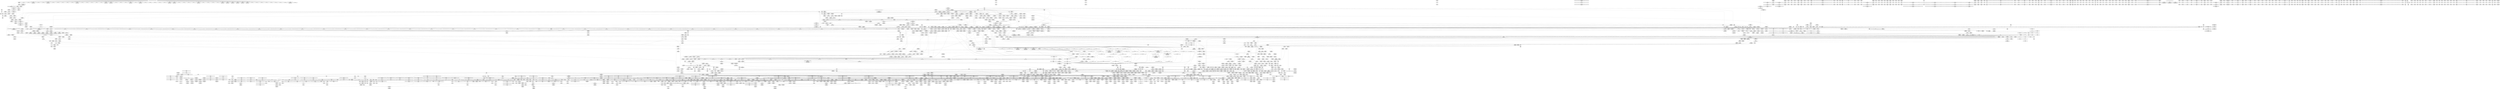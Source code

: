 digraph {
	CE0x7246a60 [shape=record,shape=Mrecord,label="{CE0x7246a60|i64*_getelementptr_inbounds_(_6_x_i64_,_6_x_i64_*___llvm_gcov_ctr3747,_i64_0,_i64_5)|*Constant*|*SummSource*}"]
	CE0x3ffd880 [shape=record,shape=Mrecord,label="{CE0x3ffd880|tomoyo_unix_entry:call31|security/tomoyo/network.c,571|*SummSource*}"]
	CE0x73a7e50 [shape=record,shape=Mrecord,label="{CE0x73a7e50|_call_void_mcount()_#3}"]
	CE0x5c02100 [shape=record,shape=Mrecord,label="{CE0x5c02100|tomoyo_fill_path_info:tmp8|security/tomoyo/util.c,667}"]
	CE0x72e8440 [shape=record,shape=Mrecord,label="{CE0x72e8440|tomoyo_audit_net_log:tmp2|*SummSink*}"]
	CE0x4b81310 [shape=record,shape=Mrecord,label="{CE0x4b81310|tomoyo_unix_entry:tmp40|security/tomoyo/network.c,570}"]
	CE0x72e8680 [shape=record,shape=Mrecord,label="{CE0x72e8680|tomoyo_get_mode:if.then2}"]
	CE0x3ddf0a0 [shape=record,shape=Mrecord,label="{CE0x3ddf0a0|tomoyo_const_part_length:tmp16|security/tomoyo/util.c,627|*SummSource*}"]
	CE0x5c13800 [shape=record,shape=Mrecord,label="{CE0x5c13800|i64*_getelementptr_inbounds_(_4_x_i64_,_4_x_i64_*___llvm_gcov_ctr4137,_i64_0,_i64_0)|*Constant*}"]
	CE0x4c7fb40 [shape=record,shape=Mrecord,label="{CE0x4c7fb40|_call_void_mcount()_#3|*SummSink*}"]
	CE0x5cece70 [shape=record,shape=Mrecord,label="{CE0x5cece70|tomoyo_get_mode:idxprom6|security/tomoyo/util.c,983}"]
	CE0x4a22040 [shape=record,shape=Mrecord,label="{CE0x4a22040|tomoyo_unix_entry:tmp42|security/tomoyo/network.c,572|*SummSource*}"]
	CE0x4c989f0 [shape=record,shape=Mrecord,label="{CE0x4c989f0|_call_void_lock_release(%struct.lockdep_map*_%map,_i32_1,_i64_ptrtoint_(i8*_blockaddress(_rcu_lock_release21,_%__here)_to_i64))_#9,_!dbg_!38907|include/linux/rcupdate.h,423|*SummSource*}"]
	CE0x5cd76c0 [shape=record,shape=Mrecord,label="{CE0x5cd76c0|tomoyo_fill_path_info:hash|security/tomoyo/util.c,669|*SummSink*}"]
	CE0x58a0af0 [shape=record,shape=Mrecord,label="{CE0x58a0af0|tomoyo_init_request_info:call|security/tomoyo/util.c,1005}"]
	CE0x74df970 [shape=record,shape=Mrecord,label="{CE0x74df970|tomoyo_check_unix_address:tmp13|security/tomoyo/network.c,601|*SummSink*}"]
	CE0x5a1eb60 [shape=record,shape=Mrecord,label="{CE0x5a1eb60|i64*_getelementptr_inbounds_(_2_x_i64_,_2_x_i64_*___llvm_gcov_ctr4434,_i64_0,_i64_0)|*Constant*}"]
	CE0x5e49130 [shape=record,shape=Mrecord,label="{CE0x5e49130|tomoyo_unix_entry:idxprom|security/tomoyo/network.c,546|*SummSink*}"]
	CE0x4bc7860 [shape=record,shape=Mrecord,label="{CE0x4bc7860|tomoyo_audit_net_log:tmp5|security/tomoyo/network.c,368|*SummSource*}"]
	CE0x5c8c630 [shape=record,shape=Mrecord,label="{CE0x5c8c630|i64*_getelementptr_inbounds_(_12_x_i64_,_12_x_i64_*___llvm_gcov_ctr31133,_i64_0,_i64_11)|*Constant*}"]
	CE0x4b59410 [shape=record,shape=Mrecord,label="{CE0x4b59410|_call_void_rcu_lock_release21(%struct.lockdep_map*_%dep_map)_#9,_!dbg_!38905|include/linux/srcu.h,236|*SummSink*}"]
	CE0x4b4bf80 [shape=record,shape=Mrecord,label="{CE0x4b4bf80|tomoyo_unix_entry:tmp11|security/tomoyo/network.c,548}"]
	CE0x4a2de70 [shape=record,shape=Mrecord,label="{CE0x4a2de70|tomoyo_unix_entry:unix_network26|security/tomoyo/network.c,567}"]
	CE0x58a0840 [shape=record,shape=Mrecord,label="{CE0x58a0840|tomoyo_init_request_info:tmp8|security/tomoyo/util.c,1005}"]
	CE0x3f4afa0 [shape=record,shape=Mrecord,label="{CE0x3f4afa0|tomoyo_unix_entry:tmp28|security/tomoyo/network.c,557|*SummSink*}"]
	CE0x3eba8c0 [shape=record,shape=Mrecord,label="{CE0x3eba8c0|i32_48|*Constant*}"]
	CE0x5b2c0b0 [shape=record,shape=Mrecord,label="{CE0x5b2c0b0|tomoyo_fill_path_info:tmp1}"]
	CE0x4b1ee00 [shape=record,shape=Mrecord,label="{CE0x4b1ee00|_call_void_tomoyo_fill_path_info(%struct.tomoyo_path_info*_%addr21)_#9,_!dbg_!38945|security/tomoyo/network.c,564}"]
	CE0x4c481d0 [shape=record,shape=Mrecord,label="{CE0x4c481d0|tomoyo_init_request_info:domain1|security/tomoyo/util.c,1006}"]
	CE0x5c975a0 [shape=record,shape=Mrecord,label="{CE0x5c975a0|tomoyo_const_part_length:tmp5|security/tomoyo/util.c,624|*SummSource*}"]
	CE0x3f50dc0 [shape=record,shape=Mrecord,label="{CE0x3f50dc0|tomoyo_unix_entry:conv14|security/tomoyo/network.c,557|*SummSink*}"]
	CE0x7317310 [shape=record,shape=Mrecord,label="{CE0x7317310|i64*_getelementptr_inbounds_(_12_x_i64_,_12_x_i64_*___llvm_gcov_ctr31133,_i64_0,_i64_6)|*Constant*|*SummSink*}"]
	CE0x4c2f830 [shape=record,shape=Mrecord,label="{CE0x4c2f830|tomoyo_init_request_info:domain|Function::tomoyo_init_request_info&Arg::domain::|*SummSource*}"]
	CE0x5d8e0d0 [shape=record,shape=Mrecord,label="{CE0x5d8e0d0|tomoyo_audit_unix_log:param1|security/tomoyo/network.c,406|*SummSink*}"]
	CE0x756a5f0 [shape=record,shape=Mrecord,label="{CE0x756a5f0|tomoyo_const_part_length:cmp15|security/tomoyo/util.c,641}"]
	CE0x3ef7460 [shape=record,shape=Mrecord,label="{CE0x3ef7460|tomoyo_const_part_length:tmp26|security/tomoyo/util.c,641|*SummSource*}"]
	CE0x4b69bf0 [shape=record,shape=Mrecord,label="{CE0x4b69bf0|rcu_lock_acquire18:tmp1}"]
	CE0x5910070 [shape=record,shape=Mrecord,label="{CE0x5910070|tomoyo_fill_path_info:tmp3|security/tomoyo/util.c,667|*SummSink*}"]
	CE0x4c01f70 [shape=record,shape=Mrecord,label="{CE0x4c01f70|tomoyo_init_request_info:tmp1|*SummSource*}"]
	CE0x5aa3040 [shape=record,shape=Mrecord,label="{CE0x5aa3040|tomoyo_init_request_info:conv|security/tomoyo/util.c,1010|*SummSource*}"]
	CE0x5c26d50 [shape=record,shape=Mrecord,label="{CE0x5c26d50|tomoyo_fill_path_info:sub|security/tomoyo/util.c,667}"]
	CE0x59d0260 [shape=record,shape=Mrecord,label="{CE0x59d0260|i64*_getelementptr_inbounds_(_22_x_i64_,_22_x_i64_*___llvm_gcov_ctr3840,_i64_0,_i64_21)|*Constant*}"]
	CE0x59b9010 [shape=record,shape=Mrecord,label="{CE0x59b9010|tomoyo_const_part_length:tmp31|security/tomoyo/util.c,641|*SummSink*}"]
	CE0x595e640 [shape=record,shape=Mrecord,label="{CE0x595e640|i64_2|*Constant*}"]
	CE0x5c69240 [shape=record,shape=Mrecord,label="{CE0x5c69240|tomoyo_fill_path_info:is_dir|security/tomoyo/util.c,667}"]
	CE0x58da3a0 [shape=record,shape=Mrecord,label="{CE0x58da3a0|tomoyo_const_part_length:tmp34|security/tomoyo/util.c,642|*SummSink*}"]
	CE0x5b94320 [shape=record,shape=Mrecord,label="{CE0x5b94320|i64*_getelementptr_inbounds_(_4_x_i64_,_4_x_i64_*___llvm_gcov_ctr4137,_i64_0,_i64_3)|*Constant*}"]
	CE0x5d990e0 [shape=record,shape=Mrecord,label="{CE0x5d990e0|i64_3|*Constant*|*SummSink*}"]
	CE0x3e93d40 [shape=record,shape=Mrecord,label="{CE0x3e93d40|i64*_getelementptr_inbounds_(_31_x_i64_,_31_x_i64_*___llvm_gcov_ctr43150,_i64_0,_i64_16)|*Constant*|*SummSource*}"]
	CE0x3e1a880 [shape=record,shape=Mrecord,label="{CE0x3e1a880|srcu_read_unlock20:tmp3}"]
	CE0x4b2fe50 [shape=record,shape=Mrecord,label="{CE0x4b2fe50|i32_2|*Constant*}"]
	CE0x58ec500 [shape=record,shape=Mrecord,label="{CE0x58ec500|tomoyo_init_request_info:tmp3|security/tomoyo/util.c,1004|*SummSource*}"]
	CE0x5dbf710 [shape=record,shape=Mrecord,label="{CE0x5dbf710|tomoyo_audit_unix_log:name|security/tomoyo/network.c,407|*SummSink*}"]
	CE0x4afd3b0 [shape=record,shape=Mrecord,label="{CE0x4afd3b0|0:_i8*,_:_SCMRE_0,8_|*MultipleSource*|security/tomoyo/network.c, 561|security/tomoyo/network.c,563}"]
	CE0x58234b0 [shape=record,shape=Mrecord,label="{CE0x58234b0|tomoyo_read_lock16:tmp}"]
	CE0x4999ef0 [shape=record,shape=Mrecord,label="{CE0x4999ef0|0:_i8,_array:_GCRE_tomoyo_index2category_constant_39_x_i8_c_00_00_00_00_00_00_00_00_00_00_00_00_00_00_00_00_00_00_00_00_00_00_00_01_01_01_01_01_01_01_01_01_01_01_01_01_01_01_02_,_align_16:_elem_24::|security/tomoyo/util.c,983}"]
	CE0x4aacf10 [shape=record,shape=Mrecord,label="{CE0x4aacf10|tomoyo_unix_entry:protocol23|security/tomoyo/network.c,566|*SummSink*}"]
	CE0x3e7aaf0 [shape=record,shape=Mrecord,label="{CE0x3e7aaf0|tomoyo_const_part_length:return}"]
	CE0x4b12e20 [shape=record,shape=Mrecord,label="{CE0x4b12e20|tomoyo_fill_path_info:ptr|Function::tomoyo_fill_path_info&Arg::ptr::|*SummSink*}"]
	CE0x4aa74f0 [shape=record,shape=Mrecord,label="{CE0x4aa74f0|tomoyo_const_part_length:tmp9|security/tomoyo/util.c,626}"]
	CE0x5e038d0 [shape=record,shape=Mrecord,label="{CE0x5e038d0|rcu_lock_release21:bb}"]
	CE0x5975440 [shape=record,shape=Mrecord,label="{CE0x5975440|tomoyo_unix_entry:tmp46|security/tomoyo/network.c,573|*SummSink*}"]
	CE0x756cec0 [shape=record,shape=Mrecord,label="{CE0x756cec0|COLLAPSED:_GCMRE___llvm_gcov_ctr54147_internal_global_11_x_i64_zeroinitializer:_elem_0:default:}"]
	CE0x3d57c60 [shape=record,shape=Mrecord,label="{CE0x3d57c60|i64_5|*Constant*}"]
	CE0x731cac0 [shape=record,shape=Mrecord,label="{CE0x731cac0|tomoyo_const_part_length:if.then27}"]
	CE0x3d94e70 [shape=record,shape=Mrecord,label="{CE0x3d94e70|tomoyo_check_unix_address:tmp8|security/tomoyo/network.c,597|*SummSink*}"]
	CE0x74c8d90 [shape=record,shape=Mrecord,label="{CE0x74c8d90|tomoyo_unix_entry:tmp5|security/tomoyo/network.c,546}"]
	CE0x5d6b5f0 [shape=record,shape=Mrecord,label="{CE0x5d6b5f0|GLOBAL:srcu_read_unlock20|*Constant*}"]
	CE0x4d35000 [shape=record,shape=Mrecord,label="{CE0x4d35000|tomoyo_get_mode:config|security/tomoyo/util.c,981|*SummSink*}"]
	CE0x4c242f0 [shape=record,shape=Mrecord,label="{CE0x4c242f0|GLOBAL:tomoyo_domain|*Constant*|*SummSink*}"]
	CE0x4dd7620 [shape=record,shape=Mrecord,label="{CE0x4dd7620|tomoyo_const_part_length:if.end28}"]
	CE0x4adaec0 [shape=record,shape=Mrecord,label="{CE0x4adaec0|tomoyo_unix_entry:tmp32|security/tomoyo/network.c,560|*SummSource*}"]
	CE0x4d4a650 [shape=record,shape=Mrecord,label="{CE0x4d4a650|COLLAPSED:_GCMRE___llvm_gcov_ctr4038_internal_global_2_x_i64_zeroinitializer:_elem_0:default:}"]
	CE0x4c60050 [shape=record,shape=Mrecord,label="{CE0x4c60050|tomoyo_unix_entry:if.then20}"]
	CE0x5aad2a0 [shape=record,shape=Mrecord,label="{CE0x5aad2a0|128:_i8*,_1208:_%struct.file*,_:_CMRE_48,49_}"]
	CE0x4ab92f0 [shape=record,shape=Mrecord,label="{CE0x4ab92f0|24:_%struct.tomoyo_path_info*,_32:_i8,_33:_i8,_72:_i8,_:_SCMRE_32,33_}"]
	CE0x74d6fb0 [shape=record,shape=Mrecord,label="{CE0x74d6fb0|__llvm_gcov_indirect_counter_increment114:tmp6|*SummSink*}"]
	CE0x74c9240 [shape=record,shape=Mrecord,label="{CE0x74c9240|tomoyo_unix_entry:conv|security/tomoyo/network.c,548|*SummSink*}"]
	CE0x3d45b80 [shape=record,shape=Mrecord,label="{CE0x3d45b80|tomoyo_const_part_length:tmp42|security/tomoyo/util.c,644|*SummSource*}"]
	CE0x3f2c1d0 [shape=record,shape=Mrecord,label="{CE0x3f2c1d0|_ret_%struct.task_struct*_%tmp4,_!dbg_!38905|./arch/x86/include/asm/current.h,14|*SummSink*}"]
	CE0x4d65290 [shape=record,shape=Mrecord,label="{CE0x4d65290|tomoyo_const_part_length:tmp10|security/tomoyo/util.c,626}"]
	CE0x739aac0 [shape=record,shape=Mrecord,label="{CE0x739aac0|i64*_getelementptr_inbounds_(_5_x_i64_,_5_x_i64_*___llvm_gcov_ctr32134,_i64_0,_i64_4)|*Constant*}"]
	CE0x58f2ee0 [shape=record,shape=Mrecord,label="{CE0x58f2ee0|i64_8|*Constant*}"]
	CE0x75336c0 [shape=record,shape=Mrecord,label="{CE0x75336c0|tomoyo_const_part_length:tmp1|*SummSource*}"]
	CE0x72a3770 [shape=record,shape=Mrecord,label="{CE0x72a3770|0:_i8*,_array:_GCRE_tomoyo_proto_keyword_constant_6_x_i8*_i8*_getelementptr_inbounds_(_2_x_i8_,_2_x_i8_*_.str22,_i32_0,_i32_0),_i8*_getelementptr_inbounds_(_7_x_i8_,_7_x_i8_*_.str123,_i32_0,_i32_0),_i8*_getelementptr_inbounds_(_6_x_i8_,_6_x_i8_*_.str224,_i32_0,_i32_0),_i8*_getelementptr_inbounds_(_4_x_i8_,_4_x_i8_*_.str325,_i32_0,_i32_0),_i8*_getelementptr_inbounds_(_2_x_i8_,_2_x_i8_*_.str22,_i32_0,_i32_0),_i8*_getelementptr_inbounds_(_10_x_i8_,_10_x_i8_*_.str426,_i32_0,_i32_0)_,_align_16:_elem_0::|security/tomoyo/network.c,367}"]
	CE0x599b9e0 [shape=record,shape=Mrecord,label="{CE0x599b9e0|tomoyo_unix_entry:arrayidx11|security/tomoyo/network.c,556|*SummSink*}"]
	CE0x5d4c3d0 [shape=record,shape=Mrecord,label="{CE0x5d4c3d0|tomoyo_get_mode:conv5|security/tomoyo/util.c,983|*SummSource*}"]
	CE0x5be09c0 [shape=record,shape=Mrecord,label="{CE0x5be09c0|tomoyo_const_part_length:tmp39|security/tomoyo/util.c,644|*SummSource*}"]
	CE0x7325a90 [shape=record,shape=Mrecord,label="{CE0x7325a90|GLOBAL:tomoyo_unix_entry|*Constant*|*SummSink*}"]
	CE0x751d2c0 [shape=record,shape=Mrecord,label="{CE0x751d2c0|_call_void_lock_acquire(%struct.lockdep_map*_%map,_i32_0,_i32_0,_i32_2,_i32_0,_%struct.lockdep_map*_null,_i64_ptrtoint_(i8*_blockaddress(_rcu_lock_acquire18,_%__here)_to_i64))_#9,_!dbg_!38907|include/linux/rcupdate.h,418}"]
	CE0x7351020 [shape=record,shape=Mrecord,label="{CE0x7351020|tomoyo_const_part_length:tmp2|security/tomoyo/util.c,624|*SummSource*}"]
	CE0x594ab50 [shape=record,shape=Mrecord,label="{CE0x594ab50|tomoyo_const_part_length:if.end6|*SummSink*}"]
	CE0x7328020 [shape=record,shape=Mrecord,label="{CE0x7328020|i64**_getelementptr_inbounds_(_3_x_i64*_,_3_x_i64*_*___llvm_gcda_edge_table44,_i64_0,_i64_2)|*Constant*|*SummSink*}"]
	CE0x7270d50 [shape=record,shape=Mrecord,label="{CE0x7270d50|rcu_lock_acquire18:bb}"]
	CE0x3d3b430 [shape=record,shape=Mrecord,label="{CE0x3d3b430|tomoyo_domain:tmp5|security/tomoyo/common.h,1205}"]
	CE0x3f2ed70 [shape=record,shape=Mrecord,label="{CE0x3f2ed70|0:_i8,_array:_GCRE_tomoyo_index2category_constant_39_x_i8_c_00_00_00_00_00_00_00_00_00_00_00_00_00_00_00_00_00_00_00_00_00_00_00_01_01_01_01_01_01_01_01_01_01_01_01_01_01_01_02_,_align_16:_elem_18::|security/tomoyo/util.c,983}"]
	CE0x4c15550 [shape=record,shape=Mrecord,label="{CE0x4c15550|tomoyo_domain:tmp2|*SummSource*}"]
	CE0x7267d50 [shape=record,shape=Mrecord,label="{CE0x7267d50|0:_i8,_1:_i8,_32:_i8*,_40:_i32,_:_CMR_40,44_|*MultipleSource*|Function::tomoyo_check_unix_address&Arg::address::|security/tomoyo/network.c,594}"]
	CE0x736a390 [shape=record,shape=Mrecord,label="{CE0x736a390|tomoyo_get_mode:tmp1|*SummSource*}"]
	CE0x5aa2d30 [shape=record,shape=Mrecord,label="{CE0x5aa2d30|_call_void_mcount()_#3|*SummSink*}"]
	CE0x59baaa0 [shape=record,shape=Mrecord,label="{CE0x59baaa0|GLOBAL:kfree|*Constant*|*SummSink*}"]
	CE0x4bfafd0 [shape=record,shape=Mrecord,label="{CE0x4bfafd0|i32_0|*Constant*}"]
	CE0x4a18e40 [shape=record,shape=Mrecord,label="{CE0x4a18e40|%struct.task_struct*_(%struct.task_struct**)*_asm_movq_%gs:$_1:P_,$0_,_r,im,_dirflag_,_fpsr_,_flags_|*SummSink*}"]
	CE0x59c8930 [shape=record,shape=Mrecord,label="{CE0x59c8930|i64*_getelementptr_inbounds_(_22_x_i64_,_22_x_i64_*___llvm_gcov_ctr3840,_i64_0,_i64_20)|*Constant*|*SummSource*}"]
	CE0x3d9ee20 [shape=record,shape=Mrecord,label="{CE0x3d9ee20|tomoyo_get_mode:if.end9|*SummSource*}"]
	CE0x5cec960 [shape=record,shape=Mrecord,label="{CE0x5cec960|tomoyo_get_mode:idxprom6|security/tomoyo/util.c,983|*SummSink*}"]
	CE0x5bd9040 [shape=record,shape=Mrecord,label="{CE0x5bd9040|tomoyo_fill_path_info:tmp4|security/tomoyo/util.c,667|*SummSource*}"]
	CE0x4b70910 [shape=record,shape=Mrecord,label="{CE0x4b70910|_call_void_rcu_lock_release21(%struct.lockdep_map*_%dep_map)_#9,_!dbg_!38905|include/linux/srcu.h,236}"]
	CE0x4b13240 [shape=record,shape=Mrecord,label="{CE0x4b13240|i32_5|*Constant*|*SummSource*}"]
	CE0x73eea40 [shape=record,shape=Mrecord,label="{CE0x73eea40|i64*_getelementptr_inbounds_(_2_x_i64_,_2_x_i64_*___llvm_gcov_ctr4434,_i64_0,_i64_1)|*Constant*|*SummSource*}"]
	CE0x4b264e0 [shape=record,shape=Mrecord,label="{CE0x4b264e0|24:_%struct.tomoyo_path_info*,_32:_i8,_33:_i8,_72:_i8,_:_SCMRE_25,26_}"]
	CE0x4d73db0 [shape=record,shape=Mrecord,label="{CE0x4d73db0|tomoyo_const_part_length:conv14|security/tomoyo/util.c,641|*SummSink*}"]
	CE0x3e3ed40 [shape=record,shape=Mrecord,label="{CE0x3e3ed40|tomoyo_domain:tmp12|security/tomoyo/common.h,1205|*SummSource*}"]
	CE0x73a8590 [shape=record,shape=Mrecord,label="{CE0x73a8590|__llvm_gcov_indirect_counter_increment114:tmp1|*SummSink*}"]
	CE0x4c01a00 [shape=record,shape=Mrecord,label="{CE0x4c01a00|tomoyo_read_unlock19:tmp2|*SummSink*}"]
	CE0x4b362e0 [shape=record,shape=Mrecord,label="{CE0x4b362e0|tomoyo_const_part_length:tmp35|security/tomoyo/util.c,643|*SummSource*}"]
	CE0x5c13ac0 [shape=record,shape=Mrecord,label="{CE0x5c13ac0|tomoyo_const_part_length:sw.bb9}"]
	CE0x3e1fa90 [shape=record,shape=Mrecord,label="{CE0x3e1fa90|tomoyo_domain:if.then|*SummSource*}"]
	CE0x5bd8be0 [shape=record,shape=Mrecord,label="{CE0x5bd8be0|tomoyo_read_unlock19:tmp|*SummSource*}"]
	CE0x5e46790 [shape=record,shape=Mrecord,label="{CE0x5e46790|i32_39|*Constant*}"]
	CE0x582b6c0 [shape=record,shape=Mrecord,label="{CE0x582b6c0|tomoyo_check_unix_address:tmp2|*LoadInst*|security/tomoyo/network.c,596|*SummSource*}"]
	CE0x5e5c180 [shape=record,shape=Mrecord,label="{CE0x5e5c180|_ret_void,_!dbg_!38907|include/linux/srcu.h,238}"]
	CE0x73c7270 [shape=record,shape=Mrecord,label="{CE0x73c7270|_call_void_mcount()_#3|*SummSink*}"]
	CE0x58ee520 [shape=record,shape=Mrecord,label="{CE0x58ee520|tomoyo_unix_entry:if.then|*SummSource*}"]
	CE0x5e30f70 [shape=record,shape=Mrecord,label="{CE0x5e30f70|rcu_lock_release21:tmp6|*SummSource*}"]
	CE0x4a312d0 [shape=record,shape=Mrecord,label="{CE0x4a312d0|tomoyo_unix_entry:tmp39|security/tomoyo/network.c,570}"]
	CE0x7343f10 [shape=record,shape=Mrecord,label="{CE0x7343f10|tomoyo_unix_entry:addr_len|security/tomoyo/network.c,551|*SummSink*}"]
	CE0x5cdc0c0 [shape=record,shape=Mrecord,label="{CE0x5cdc0c0|tomoyo_const_part_length:tmp32|security/tomoyo/util.c,641|*SummSink*}"]
	CE0x72bbb60 [shape=record,shape=Mrecord,label="{CE0x72bbb60|tomoyo_unix_entry:tmp6|security/tomoyo/network.c,548|*SummSink*}"]
	CE0x4a74e50 [shape=record,shape=Mrecord,label="{CE0x4a74e50|tomoyo_unix_entry:cmp32|security/tomoyo/network.c,572}"]
	CE0x3f2c5b0 [shape=record,shape=Mrecord,label="{CE0x3f2c5b0|i32_78|*Constant*}"]
	CE0x7374a20 [shape=record,shape=Mrecord,label="{CE0x7374a20|tomoyo_init_request_info:index|Function::tomoyo_init_request_info&Arg::index::|*SummSink*}"]
	CE0x4047c50 [shape=record,shape=Mrecord,label="{CE0x4047c50|24:_%struct.tomoyo_path_info*,_32:_i8,_33:_i8,_72:_i8,_:_SCMRE_8,16_|*MultipleSource*|security/tomoyo/network.c,544|security/tomoyo/network.c, 544|Function::tomoyo_init_request_info&Arg::r::|security/tomoyo/network.c,565}"]
	CE0x723cf60 [shape=record,shape=Mrecord,label="{CE0x723cf60|i64*_getelementptr_inbounds_(_2_x_i64_,_2_x_i64_*___llvm_gcov_ctr4038,_i64_0,_i64_1)|*Constant*}"]
	CE0x4c2f520 [shape=record,shape=Mrecord,label="{CE0x4c2f520|%struct.tomoyo_domain_info*_null|*Constant*}"]
	CE0x597f210 [shape=record,shape=Mrecord,label="{CE0x597f210|_call_void_lock_release(%struct.lockdep_map*_%map,_i32_1,_i64_ptrtoint_(i8*_blockaddress(_rcu_lock_release21,_%__here)_to_i64))_#9,_!dbg_!38907|include/linux/rcupdate.h,423}"]
	CE0x4a56900 [shape=record,shape=Mrecord,label="{CE0x4a56900|i64*_getelementptr_inbounds_(_2_x_i64_,_2_x_i64_*___llvm_gcov_ctr4335,_i64_0,_i64_0)|*Constant*|*SummSink*}"]
	CE0x5d8eb00 [shape=record,shape=Mrecord,label="{CE0x5d8eb00|tomoyo_audit_unix_log:operation|security/tomoyo/network.c,406|*SummSink*}"]
	CE0x5973310 [shape=record,shape=Mrecord,label="{CE0x5973310|tomoyo_get_mode:tmp26|security/tomoyo/util.c,987|*SummSink*}"]
	CE0x5cade00 [shape=record,shape=Mrecord,label="{CE0x5cade00|rcu_lock_acquire18:tmp6|*SummSource*}"]
	CE0x72a8610 [shape=record,shape=Mrecord,label="{CE0x72a8610|tomoyo_audit_net_log:idxprom|security/tomoyo/network.c,367|*SummSource*}"]
	CE0x5b85af0 [shape=record,shape=Mrecord,label="{CE0x5b85af0|tomoyo_read_lock16:entry|*SummSink*}"]
	CE0x4b59010 [shape=record,shape=Mrecord,label="{CE0x4b59010|tomoyo_const_part_length:cmp3|security/tomoyo/util.c,627|*SummSource*}"]
	CE0x4a2e7f0 [shape=record,shape=Mrecord,label="{CE0x4a2e7f0|tomoyo_unix_entry:param|security/tomoyo/network.c,566|*SummSink*}"]
	CE0x3f50cb0 [shape=record,shape=Mrecord,label="{CE0x3f50cb0|tomoyo_unix_entry:conv14|security/tomoyo/network.c,557|*SummSource*}"]
	CE0x7533e60 [shape=record,shape=Mrecord,label="{CE0x7533e60|tomoyo_get_mode:tmp6|security/tomoyo/util.c,978|*SummSource*}"]
	CE0x7280a40 [shape=record,shape=Mrecord,label="{CE0x7280a40|_call_void_mcount()_#3|*SummSink*}"]
	CE0x756d760 [shape=record,shape=Mrecord,label="{CE0x756d760|tomoyo_const_part_length:tmp17|security/tomoyo/util.c,627|*SummSink*}"]
	CE0x3ec18e0 [shape=record,shape=Mrecord,label="{CE0x3ec18e0|tomoyo_audit_net_log:arrayidx2|security/tomoyo/network.c,368|*SummSink*}"]
	CE0x4bfaed0 [shape=record,shape=Mrecord,label="{CE0x4bfaed0|tomoyo_const_part_length:inc|security/tomoyo/util.c,628|*SummSink*}"]
	CE0x3e72270 [shape=record,shape=Mrecord,label="{CE0x3e72270|tomoyo_domain:tmp|*SummSink*}"]
	CE0x3e1fc20 [shape=record,shape=Mrecord,label="{CE0x3e1fc20|tomoyo_domain:tmp}"]
	CE0x5910630 [shape=record,shape=Mrecord,label="{CE0x5910630|tomoyo_init_request_info:tmp6|security/tomoyo/util.c,1004|*SummSource*}"]
	CE0x58a8380 [shape=record,shape=Mrecord,label="{CE0x58a8380|tomoyo_audit_net_log:call|security/tomoyo/network.c,366}"]
	CE0x72b6f90 [shape=record,shape=Mrecord,label="{CE0x72b6f90|tomoyo_const_part_length:incdec.ptr7|security/tomoyo/util.c,631|*SummSink*}"]
	CE0x7325ed0 [shape=record,shape=Mrecord,label="{CE0x7325ed0|GLOBAL:tomoyo_unix_entry|*Constant*|*SummSource*}"]
	CE0x59bf730 [shape=record,shape=Mrecord,label="{CE0x59bf730|tomoyo_const_part_length:cmp21|security/tomoyo/util.c,644|*SummSource*}"]
	CE0x4b4c200 [shape=record,shape=Mrecord,label="{CE0x4b4c200|tomoyo_unix_entry:tmp12|security/tomoyo/network.c,548}"]
	CE0x5a3d3d0 [shape=record,shape=Mrecord,label="{CE0x5a3d3d0|i64*_getelementptr_inbounds_(_5_x_i64_,_5_x_i64_*___llvm_gcov_ctr32134,_i64_0,_i64_3)|*Constant*}"]
	CE0x4b70cc0 [shape=record,shape=Mrecord,label="{CE0x4b70cc0|i64*_getelementptr_inbounds_(_31_x_i64_,_31_x_i64_*___llvm_gcov_ctr43150,_i64_0,_i64_9)|*Constant*}"]
	CE0x4a4d0a0 [shape=record,shape=Mrecord,label="{CE0x4a4d0a0|tomoyo_domain:tmp21|security/tomoyo/common.h,1205|*SummSource*}"]
	CE0x72b6e90 [shape=record,shape=Mrecord,label="{CE0x72b6e90|GLOBAL:tomoyo_profile|*Constant*}"]
	"CONST[source:0(mediator),value:0(static)][purpose:{operation}]"
	CE0x3ffab30 [shape=record,shape=Mrecord,label="{CE0x3ffab30|tomoyo_unix_entry:tobool19|security/tomoyo/network.c,560|*SummSink*}"]
	CE0x7352a50 [shape=record,shape=Mrecord,label="{CE0x7352a50|tomoyo_audit_net_log:tmp|*SummSink*}"]
	CE0x59106f0 [shape=record,shape=Mrecord,label="{CE0x59106f0|tomoyo_init_request_info:tmp6|security/tomoyo/util.c,1004|*SummSink*}"]
	CE0x4c7fc70 [shape=record,shape=Mrecord,label="{CE0x4c7fc70|GLOBAL:srcu_read_lock17|*Constant*}"]
	CE0x4a2e350 [shape=record,shape=Mrecord,label="{CE0x4a2e350|tomoyo_unix_entry:tmp37|*LoadInst*|security/tomoyo/network.c,566|*SummSource*}"]
	CE0x4c02110 [shape=record,shape=Mrecord,label="{CE0x4c02110|tomoyo_unix_entry:if.end|*SummSink*}"]
	CE0x4aa7970 [shape=record,shape=Mrecord,label="{CE0x4aa7970|0:_i8*,_array:_GCRE_tomoyo_proto_keyword_constant_6_x_i8*_i8*_getelementptr_inbounds_(_2_x_i8_,_2_x_i8_*_.str22,_i32_0,_i32_0),_i8*_getelementptr_inbounds_(_7_x_i8_,_7_x_i8_*_.str123,_i32_0,_i32_0),_i8*_getelementptr_inbounds_(_6_x_i8_,_6_x_i8_*_.str224,_i32_0,_i32_0),_i8*_getelementptr_inbounds_(_4_x_i8_,_4_x_i8_*_.str325,_i32_0,_i32_0),_i8*_getelementptr_inbounds_(_2_x_i8_,_2_x_i8_*_.str22,_i32_0,_i32_0),_i8*_getelementptr_inbounds_(_10_x_i8_,_10_x_i8_*_.str426,_i32_0,_i32_0)_,_align_16:_elem_2::|security/tomoyo/network.c,367}"]
	CE0x72d6e40 [shape=record,shape=Mrecord,label="{CE0x72d6e40|tomoyo_get_mode:tmp23|security/tomoyo/util.c,986|*SummSink*}"]
	CE0x5a1e9d0 [shape=record,shape=Mrecord,label="{CE0x5a1e9d0|tomoyo_audit_net_log:bb|*SummSink*}"]
	CE0x72ec360 [shape=record,shape=Mrecord,label="{CE0x72ec360|i64_0|*Constant*|*SummSource*}"]
	CE0x4c01fe0 [shape=record,shape=Mrecord,label="{CE0x4c01fe0|tomoyo_init_request_info:tmp1|*SummSink*}"]
	CE0x756d9b0 [shape=record,shape=Mrecord,label="{CE0x756d9b0|tomoyo_domain:if.end|*SummSink*}"]
	CE0x5c68d70 [shape=record,shape=Mrecord,label="{CE0x5c68d70|tomoyo_fill_path_info:tmp12|security/tomoyo/util.c,667}"]
	CE0x5c9dc30 [shape=record,shape=Mrecord,label="{CE0x5c9dc30|i64_24|*Constant*|*SummSource*}"]
	CE0x7293720 [shape=record,shape=Mrecord,label="{CE0x7293720|GLOBAL:__srcu_read_lock|*Constant*|*SummSource*}"]
	CE0x4aa7d70 [shape=record,shape=Mrecord,label="{CE0x4aa7d70|_ret_void|*SummSource*}"]
	CE0x72b5530 [shape=record,shape=Mrecord,label="{CE0x72b5530|_ret_void,_!dbg_!38908|include/linux/rcupdate.h,419}"]
	CE0x73ffb20 [shape=record,shape=Mrecord,label="{CE0x73ffb20|GLOBAL:rcu_lock_acquire18|*Constant*}"]
	CE0x751cd30 [shape=record,shape=Mrecord,label="{CE0x751cd30|tomoyo_const_part_length:tmp30|security/tomoyo/util.c,641|*SummSource*}"]
	CE0x4b70f10 [shape=record,shape=Mrecord,label="{CE0x4b70f10|GLOBAL:rcu_lock_release21|*Constant*|*SummSink*}"]
	CE0x3e94070 [shape=record,shape=Mrecord,label="{CE0x3e94070|tomoyo_const_part_length:tmp23|security/tomoyo/util.c,634|*SummSource*}"]
	CE0x5e6db20 [shape=record,shape=Mrecord,label="{CE0x5e6db20|srcu_read_unlock20:entry|*SummSink*}"]
	CE0x3cecad0 [shape=record,shape=Mrecord,label="{CE0x3cecad0|i32_1205|*Constant*|*SummSource*}"]
	CE0x3e99fb0 [shape=record,shape=Mrecord,label="{CE0x3e99fb0|i32_(%struct.tomoyo_request_info.524*,_%struct.tomoyo_domain_info*,_i8)*_bitcast_(i32_(%struct.tomoyo_request_info*,_%struct.tomoyo_domain_info*,_i8)*_tomoyo_init_request_info_to_i32_(%struct.tomoyo_request_info.524*,_%struct.tomoyo_domain_info*,_i8)*)|*Constant*|*SummSink*}"]
	CE0x4c5f550 [shape=record,shape=Mrecord,label="{CE0x4c5f550|i64*_getelementptr_inbounds_(_2_x_i64_,_2_x_i64_*___llvm_gcov_ctr3939,_i64_0,_i64_1)|*Constant*|*SummSink*}"]
	CE0x73a7cc0 [shape=record,shape=Mrecord,label="{CE0x73a7cc0|rcu_lock_acquire18:tmp3|*SummSource*}"]
	CE0x4b133d0 [shape=record,shape=Mrecord,label="{CE0x4b133d0|tomoyo_unix_entry:param_type|security/tomoyo/network.c,565|*SummSink*}"]
	CE0x5dc9aa0 [shape=record,shape=Mrecord,label="{CE0x5dc9aa0|i8*_getelementptr_inbounds_(_5_x_i8_,_5_x_i8_*_.str8,_i32_0,_i32_0)|*Constant*}"]
	CE0x3ec3510 [shape=record,shape=Mrecord,label="{CE0x3ec3510|tomoyo_domain:tmp18|security/tomoyo/common.h,1205|*SummSource*}"]
	CE0x58dd3b0 [shape=record,shape=Mrecord,label="{CE0x58dd3b0|tomoyo_const_part_length:tmp44|security/tomoyo/util.c,645|*SummSource*}"]
	CE0x3e819e0 [shape=record,shape=Mrecord,label="{CE0x3e819e0|GLOBAL:tomoyo_socket_keyword|Global_var:tomoyo_socket_keyword}"]
	CE0x4b79920 [shape=record,shape=Mrecord,label="{CE0x4b79920|tomoyo_fill_path_info:entry}"]
	CE0x4ab8e10 [shape=record,shape=Mrecord,label="{CE0x4ab8e10|24:_%struct.tomoyo_path_info*,_32:_i8,_33:_i8,_72:_i8,_:_SCMRE_29,30_}"]
	CE0x592c100 [shape=record,shape=Mrecord,label="{CE0x592c100|GLOBAL:tomoyo_index2category|Global_var:tomoyo_index2category|*SummSink*}"]
	CE0x5c49fa0 [shape=record,shape=Mrecord,label="{CE0x5c49fa0|0:_i8,_array:_GCRE_tomoyo_index2category_constant_39_x_i8_c_00_00_00_00_00_00_00_00_00_00_00_00_00_00_00_00_00_00_00_00_00_00_00_01_01_01_01_01_01_01_01_01_01_01_01_01_01_01_02_,_align_16:_elem_33::|security/tomoyo/util.c,983}"]
	CE0x3e3efa0 [shape=record,shape=Mrecord,label="{CE0x3e3efa0|tomoyo_domain:tmp13|security/tomoyo/common.h,1205}"]
	CE0x73eed90 [shape=record,shape=Mrecord,label="{CE0x73eed90|tomoyo_get_mode:if.then2|*SummSink*}"]
	CE0x3ea67a0 [shape=record,shape=Mrecord,label="{CE0x3ea67a0|0:_i8,_array:_GCR_tomoyo_unix2mac_internal_constant_6_x_4_x_i8_4_x_i8_zeroinitializer,_4_x_i8_c_1E_1F_00_,_4_x_i8_c_!_00_00_22_,_4_x_i8_zeroinitializer,_4_x_i8_zeroinitializer,_4_x_i8_c_#$%_00_,_align_16:_elem_5::|security/tomoyo/network.c,546}"]
	CE0x5c97dc0 [shape=record,shape=Mrecord,label="{CE0x5c97dc0|tomoyo_const_part_length:lor.lhs.false23|*SummSource*}"]
	CE0x3d79950 [shape=record,shape=Mrecord,label="{CE0x3d79950|tomoyo_const_part_length:tmp9|security/tomoyo/util.c,626|*SummSource*}"]
	CE0x5d54ce0 [shape=record,shape=Mrecord,label="{CE0x5d54ce0|tomoyo_get_mode:mode.0}"]
	CE0x5d64ae0 [shape=record,shape=Mrecord,label="{CE0x5d64ae0|tomoyo_audit_net_log:family|Function::tomoyo_audit_net_log&Arg::family::|*SummSource*}"]
	CE0x686b640 [shape=record,shape=Mrecord,label="{CE0x686b640|i64*_getelementptr_inbounds_(_31_x_i64_,_31_x_i64_*___llvm_gcov_ctr43150,_i64_0,_i64_3)|*Constant*|*SummSink*}"]
	CE0x4bcfe00 [shape=record,shape=Mrecord,label="{CE0x4bcfe00|i64*_getelementptr_inbounds_(_31_x_i64_,_31_x_i64_*___llvm_gcov_ctr43150,_i64_0,_i64_29)|*Constant*|*SummSource*}"]
	CE0x3f4a3a0 [shape=record,shape=Mrecord,label="{CE0x3f4a3a0|i64*_getelementptr_inbounds_(_22_x_i64_,_22_x_i64_*___llvm_gcov_ctr3840,_i64_0,_i64_10)|*Constant*}"]
	CE0x5bd0080 [shape=record,shape=Mrecord,label="{CE0x5bd0080|tomoyo_audit_unix_log:tmp1|*SummSource*}"]
	CE0x4d64d70 [shape=record,shape=Mrecord,label="{CE0x4d64d70|tomoyo_get_mode:tmp9|security/tomoyo/util.c,981|*SummSink*}"]
	CE0x5c4a250 [shape=record,shape=Mrecord,label="{CE0x5c4a250|0:_i8,_array:_GCRE_tomoyo_index2category_constant_39_x_i8_c_00_00_00_00_00_00_00_00_00_00_00_00_00_00_00_00_00_00_00_00_00_00_00_01_01_01_01_01_01_01_01_01_01_01_01_01_01_01_02_,_align_16:_elem_34::|security/tomoyo/util.c,983}"]
	CE0x74e6c60 [shape=record,shape=Mrecord,label="{CE0x74e6c60|i8*_getelementptr_inbounds_(_45_x_i8_,_45_x_i8_*_.str13,_i32_0,_i32_0)|*Constant*|*SummSource*}"]
	CE0x7364110 [shape=record,shape=Mrecord,label="{CE0x7364110|0:_i8,_array:_GCR_tomoyo_unix2mac_internal_constant_6_x_4_x_i8_4_x_i8_zeroinitializer,_4_x_i8_c_1E_1F_00_,_4_x_i8_c_!_00_00_22_,_4_x_i8_zeroinitializer,_4_x_i8_zeroinitializer,_4_x_i8_c_#$%_00_,_align_16:_elem_0::|security/tomoyo/network.c,546}"]
	CE0x4e09800 [shape=record,shape=Mrecord,label="{CE0x4e09800|tomoyo_get_mode:if.then|*SummSink*}"]
	CE0x5d8e940 [shape=record,shape=Mrecord,label="{CE0x5d8e940|tomoyo_audit_unix_log:operation|security/tomoyo/network.c,406|*SummSource*}"]
	CE0x720c800 [shape=record,shape=Mrecord,label="{CE0x720c800|tomoyo_unix_entry:tmp20|security/tomoyo/network.c,554|*SummSource*}"]
	CE0x736a840 [shape=record,shape=Mrecord,label="{CE0x736a840|i32_9|*Constant*}"]
	CE0x5b3dc20 [shape=record,shape=Mrecord,label="{CE0x5b3dc20|tomoyo_init_request_info:tmp13|*LoadInst*|security/tomoyo/util.c,1011}"]
	CE0x3e19e50 [shape=record,shape=Mrecord,label="{CE0x3e19e50|tomoyo_get_mode:tmp6|security/tomoyo/util.c,978|*SummSink*}"]
	CE0x5c24e20 [shape=record,shape=Mrecord,label="{CE0x5c24e20|tomoyo_fill_path_info:conv4|security/tomoyo/util.c,667}"]
	CE0x3ea82e0 [shape=record,shape=Mrecord,label="{CE0x3ea82e0|GLOBAL:__llvm_gcov_global_state_pred45|Global_var:__llvm_gcov_global_state_pred45}"]
	CE0x58f3190 [shape=record,shape=Mrecord,label="{CE0x58f3190|tomoyo_unix_entry:tmp23|security/tomoyo/network.c,556}"]
	CE0x72f06f0 [shape=record,shape=Mrecord,label="{CE0x72f06f0|tomoyo_check_unix_address:tmp11|security/tomoyo/network.c,598}"]
	CE0x58744c0 [shape=record,shape=Mrecord,label="{CE0x58744c0|tomoyo_fill_path_info:call2|security/tomoyo/util.c,666}"]
	CE0x5c68860 [shape=record,shape=Mrecord,label="{CE0x5c68860|i64*_getelementptr_inbounds_(_5_x_i64_,_5_x_i64_*___llvm_gcov_ctr28130,_i64_0,_i64_4)|*Constant*|*SummSink*}"]
	CE0x722dd30 [shape=record,shape=Mrecord,label="{CE0x722dd30|tomoyo_get_mode:tmp19|security/tomoyo/util.c,985|*SummSource*}"]
	CE0x7270fb0 [shape=record,shape=Mrecord,label="{CE0x7270fb0|tomoyo_const_part_length:tmp4|security/tomoyo/util.c,624}"]
	CE0x5cb41f0 [shape=record,shape=Mrecord,label="{CE0x5cb41f0|i64_6|*Constant*|*SummSink*}"]
	CE0x5d3b620 [shape=record,shape=Mrecord,label="{CE0x5d3b620|i64*_getelementptr_inbounds_(_31_x_i64_,_31_x_i64_*___llvm_gcov_ctr43150,_i64_0,_i64_28)|*Constant*|*SummSource*}"]
	CE0x72a6040 [shape=record,shape=Mrecord,label="{CE0x72a6040|i64*_getelementptr_inbounds_(_31_x_i64_,_31_x_i64_*___llvm_gcov_ctr43150,_i64_0,_i64_27)|*Constant*|*SummSink*}"]
	CE0x5ad2790 [shape=record,shape=Mrecord,label="{CE0x5ad2790|tomoyo_unix_entry:tmp3|*LoadInst*|security/tomoyo/network.c,546|*SummSource*}"]
	CE0x5e48fd0 [shape=record,shape=Mrecord,label="{CE0x5e48fd0|tomoyo_unix_entry:idxprom|security/tomoyo/network.c,546|*SummSource*}"]
	CE0x74be000 [shape=record,shape=Mrecord,label="{CE0x74be000|i64_4|*Constant*}"]
	CE0x5b562d0 [shape=record,shape=Mrecord,label="{CE0x5b562d0|tomoyo_fill_path_info:land.rhs|*SummSink*}"]
	CE0x4b24a30 [shape=record,shape=Mrecord,label="{CE0x4b24a30|tomoyo_audit_net_log:arrayidx|security/tomoyo/network.c,367}"]
	CE0x73ff5d0 [shape=record,shape=Mrecord,label="{CE0x73ff5d0|_call_void_rcu_lock_acquire18(%struct.lockdep_map*_%dep_map)_#9,_!dbg_!38906|include/linux/srcu.h,222}"]
	CE0x5bacf70 [shape=record,shape=Mrecord,label="{CE0x5bacf70|_ret_i32_%retval.0,_!dbg_!38957|security/tomoyo/util.c,652}"]
	CE0x5c9d970 [shape=record,shape=Mrecord,label="{CE0x5c9d970|i64_24|*Constant*}"]
	CE0x4aaaa30 [shape=record,shape=Mrecord,label="{CE0x4aaaa30|tomoyo_const_part_length:tmp48|security/tomoyo/util.c,649}"]
	CE0x58a0c00 [shape=record,shape=Mrecord,label="{CE0x58a0c00|tomoyo_unix_entry:do.body}"]
	CE0x5bad7a0 [shape=record,shape=Mrecord,label="{CE0x5bad7a0|i64*_getelementptr_inbounds_(_5_x_i64_,_5_x_i64_*___llvm_gcov_ctr28130,_i64_0,_i64_0)|*Constant*|*SummSource*}"]
	CE0x4b52470 [shape=record,shape=Mrecord,label="{CE0x4b52470|i64*_getelementptr_inbounds_(_22_x_i64_,_22_x_i64_*___llvm_gcov_ctr3840,_i64_0,_i64_14)|*Constant*|*SummSource*}"]
	CE0x3d3b9d0 [shape=record,shape=Mrecord,label="{CE0x3d3b9d0|tomoyo_const_part_length:len.0|*SummSource*}"]
	CE0x3ed2c30 [shape=record,shape=Mrecord,label="{CE0x3ed2c30|GLOBAL:get_current|*Constant*|*SummSink*}"]
	CE0x5d8e010 [shape=record,shape=Mrecord,label="{CE0x5d8e010|tomoyo_audit_unix_log:param1|security/tomoyo/network.c,406|*SummSource*}"]
	CE0x730ad20 [shape=record,shape=Mrecord,label="{CE0x730ad20|i64*_getelementptr_inbounds_(_2_x_i64_,_2_x_i64_*___llvm_gcov_ctr4434,_i64_0,_i64_1)|*Constant*}"]
	CE0x5922540 [shape=record,shape=Mrecord,label="{CE0x5922540|tomoyo_fill_path_info:name1|security/tomoyo/util.c,663|*SummSink*}"]
	CE0x4c24e10 [shape=record,shape=Mrecord,label="{CE0x4c24e10|tomoyo_unix_entry:if.end17|*SummSink*}"]
	CE0x73c7060 [shape=record,shape=Mrecord,label="{CE0x73c7060|tomoyo_const_part_length:tmp1|*SummSink*}"]
	CE0x5b2bea0 [shape=record,shape=Mrecord,label="{CE0x5b2bea0|tomoyo_domain:tmp8|security/tomoyo/common.h,1205|*SummSink*}"]
	CE0x3ec1cf0 [shape=record,shape=Mrecord,label="{CE0x3ec1cf0|tomoyo_const_part_length:if.end18}"]
	CE0x5d9e910 [shape=record,shape=Mrecord,label="{CE0x5d9e910|tomoyo_audit_unix_log:unix_network4|security/tomoyo/network.c,407}"]
	CE0x734a310 [shape=record,shape=Mrecord,label="{CE0x734a310|tomoyo_get_mode:tmp13|security/tomoyo/util.c,982|*SummSource*}"]
	CE0x4c7fed0 [shape=record,shape=Mrecord,label="{CE0x4c7fed0|tomoyo_read_lock16:call|security/tomoyo/common.h,1097|*SummSink*}"]
	CE0x5a38110 [shape=record,shape=Mrecord,label="{CE0x5a38110|tomoyo_unix_entry:tmp52|security/tomoyo/network.c,577|*SummSink*}"]
	CE0x4c55db0 [shape=record,shape=Mrecord,label="{CE0x4c55db0|tomoyo_init_request_info:profile2|security/tomoyo/util.c,1007}"]
	CE0x5d8e4d0 [shape=record,shape=Mrecord,label="{CE0x5d8e4d0|tomoyo_audit_unix_log:unix_network2|security/tomoyo/network.c,406|*SummSource*}"]
	CE0x3f2f2d0 [shape=record,shape=Mrecord,label="{CE0x3f2f2d0|0:_i8,_array:_GCRE_tomoyo_index2category_constant_39_x_i8_c_00_00_00_00_00_00_00_00_00_00_00_00_00_00_00_00_00_00_00_00_00_00_00_01_01_01_01_01_01_01_01_01_01_01_01_01_01_01_02_,_align_16:_elem_20::|security/tomoyo/util.c,983}"]
	CE0x4d35450 [shape=record,shape=Mrecord,label="{CE0x4d35450|i64_6|*Constant*}"]
	CE0x724dcc0 [shape=record,shape=Mrecord,label="{CE0x724dcc0|tomoyo_check_unix_address:addr2|security/tomoyo/network.c,598|*SummSink*}"]
	CE0x4003db0 [shape=record,shape=Mrecord,label="{CE0x4003db0|tomoyo_unix_entry:sub|security/tomoyo/network.c,551|*SummSource*}"]
	CE0x59aa160 [shape=record,shape=Mrecord,label="{CE0x59aa160|128:_i8*,_1208:_%struct.file*,_:_CMRE_22,23_}"]
	CE0x596df40 [shape=record,shape=Mrecord,label="{CE0x596df40|i64*_getelementptr_inbounds_(_5_x_i64_,_5_x_i64_*___llvm_gcov_ctr28130,_i64_0,_i64_3)|*Constant*|*SummSink*}"]
	CE0x59c21c0 [shape=record,shape=Mrecord,label="{CE0x59c21c0|tomoyo_unix_entry:error.0|*SummSink*}"]
	CE0x7344170 [shape=record,shape=Mrecord,label="{CE0x7344170|tomoyo_unix_entry:tmp15|security/tomoyo/network.c,551}"]
	CE0x3cf1f10 [shape=record,shape=Mrecord,label="{CE0x3cf1f10|24:_%struct.tomoyo_path_info*,_32:_i8,_33:_i8,_72:_i8,_:_SCMRE_75,76_|*MultipleSource*|security/tomoyo/network.c,544|security/tomoyo/network.c, 544|Function::tomoyo_init_request_info&Arg::r::|security/tomoyo/network.c,565}"]
	CE0x756ce20 [shape=record,shape=Mrecord,label="{CE0x756ce20|i64*_getelementptr_inbounds_(_11_x_i64_,_11_x_i64_*___llvm_gcov_ctr54147,_i64_0,_i64_0)|*Constant*}"]
	CE0x72d6030 [shape=record,shape=Mrecord,label="{CE0x72d6030|i64*_getelementptr_inbounds_(_6_x_i64_,_6_x_i64_*___llvm_gcov_ctr3747,_i64_0,_i64_4)|*Constant*}"]
	CE0x596e270 [shape=record,shape=Mrecord,label="{CE0x596e270|i64*_getelementptr_inbounds_(_5_x_i64_,_5_x_i64_*___llvm_gcov_ctr32134,_i64_0,_i64_3)|*Constant*|*SummSource*}"]
	CE0x3e2c180 [shape=record,shape=Mrecord,label="{CE0x3e2c180|i32_9|*Constant*|*SummSource*}"]
	CE0x7246b40 [shape=record,shape=Mrecord,label="{CE0x7246b40|i64*_getelementptr_inbounds_(_6_x_i64_,_6_x_i64_*___llvm_gcov_ctr3747,_i64_0,_i64_5)|*Constant*|*SummSink*}"]
	CE0x58ee3a0 [shape=record,shape=Mrecord,label="{CE0x58ee3a0|GLOBAL:__llvm_gcov_ctr32134|Global_var:__llvm_gcov_ctr32134|*SummSource*}"]
	CE0x596e480 [shape=record,shape=Mrecord,label="{CE0x596e480|i64*_getelementptr_inbounds_(_5_x_i64_,_5_x_i64_*___llvm_gcov_ctr32134,_i64_0,_i64_3)|*Constant*|*SummSink*}"]
	CE0x4bc7a40 [shape=record,shape=Mrecord,label="{CE0x4bc7a40|tomoyo_const_part_length:tmp26|security/tomoyo/util.c,641}"]
	CE0x59f73c0 [shape=record,shape=Mrecord,label="{CE0x59f73c0|tomoyo_const_part_length:tmp20|security/tomoyo/util.c,628}"]
	CE0x58dd710 [shape=record,shape=Mrecord,label="{CE0x58dd710|i64*_getelementptr_inbounds_(_31_x_i64_,_31_x_i64_*___llvm_gcov_ctr43150,_i64_0,_i64_26)|*Constant*|*SummSink*}"]
	CE0x5c971d0 [shape=record,shape=Mrecord,label="{CE0x5c971d0|_call_void___srcu_read_unlock(%struct.srcu_struct*_%sp,_i32_%idx)_#9,_!dbg_!38906|include/linux/srcu.h,237}"]
	CE0x5c18620 [shape=record,shape=Mrecord,label="{CE0x5c18620|128:_i8*,_1208:_%struct.file*,_:_CMRE_104,112_|*MultipleSource*|security/tomoyo/common.h,1205|security/tomoyo/common.h,1205}"]
	CE0x5cb3bc0 [shape=record,shape=Mrecord,label="{CE0x5cb3bc0|tomoyo_unix_entry:cmp8|security/tomoyo/network.c,553|*SummSink*}"]
	CE0x72e7ac0 [shape=record,shape=Mrecord,label="{CE0x72e7ac0|0:_i8,_array:_GCRE_tomoyo_index2category_constant_39_x_i8_c_00_00_00_00_00_00_00_00_00_00_00_00_00_00_00_00_00_00_00_00_00_00_00_01_01_01_01_01_01_01_01_01_01_01_01_01_01_01_02_,_align_16:_elem_2::|security/tomoyo/util.c,983}"]
	CE0x5c9df80 [shape=record,shape=Mrecord,label="{CE0x5c9df80|i64_25|*Constant*}"]
	CE0x7269330 [shape=record,shape=Mrecord,label="{CE0x7269330|tomoyo_get_mode:config|security/tomoyo/util.c,981}"]
	CE0x4069410 [shape=record,shape=Mrecord,label="{CE0x4069410|tomoyo_unix_entry:do.end|*SummSink*}"]
	CE0x73516e0 [shape=record,shape=Mrecord,label="{CE0x73516e0|tomoyo_const_part_length:tmp27|security/tomoyo/util.c,641|*SummSink*}"]
	CE0x4a56100 [shape=record,shape=Mrecord,label="{CE0x4a56100|tomoyo_audit_unix_log:unix_network|security/tomoyo/network.c,405}"]
	CE0x5b6a7a0 [shape=record,shape=Mrecord,label="{CE0x5b6a7a0|128:_i8*,_1208:_%struct.file*,_:_CMRE_49,50_}"]
	CE0x72398f0 [shape=record,shape=Mrecord,label="{CE0x72398f0|_call_void_mcount()_#3}"]
	CE0x723d9f0 [shape=record,shape=Mrecord,label="{CE0x723d9f0|srcu_read_lock17:tmp3}"]
	CE0x4aaa360 [shape=record,shape=Mrecord,label="{CE0x4aaa360|i32_4|*Constant*}"]
	CE0x5aacee0 [shape=record,shape=Mrecord,label="{CE0x5aacee0|128:_i8*,_1208:_%struct.file*,_:_CMRE_45,46_}"]
	CE0x7351830 [shape=record,shape=Mrecord,label="{CE0x7351830|tomoyo_const_part_length:tmp28|security/tomoyo/util.c,641}"]
	CE0x3ebbf60 [shape=record,shape=Mrecord,label="{CE0x3ebbf60|__llvm_gcov_indirect_counter_increment114:bb|*SummSink*}"]
	CE0x3d02770 [shape=record,shape=Mrecord,label="{CE0x3d02770|i64*_getelementptr_inbounds_(_12_x_i64_,_12_x_i64_*___llvm_gcov_ctr31133,_i64_0,_i64_10)|*Constant*}"]
	CE0x5d99330 [shape=record,shape=Mrecord,label="{CE0x5d99330|tomoyo_unix_entry:tmp10|security/tomoyo/network.c,548|*SummSink*}"]
	CE0x57cb4a0 [shape=record,shape=Mrecord,label="{CE0x57cb4a0|i64*_getelementptr_inbounds_(_2_x_i64_,_2_x_i64_*___llvm_gcov_ctr53148,_i64_0,_i64_0)|*Constant*|*SummSink*}"]
	CE0x5dbf860 [shape=record,shape=Mrecord,label="{CE0x5dbf860|tomoyo_audit_unix_log:tmp7|security/tomoyo/network.c,407}"]
	CE0x5d7fb10 [shape=record,shape=Mrecord,label="{CE0x5d7fb10|_ret_i32_%call,_!dbg_!38910|security/tomoyo/network.c,366}"]
	CE0x5c2b8b0 [shape=record,shape=Mrecord,label="{CE0x5c2b8b0|tomoyo_unix_entry:tmp30}"]
	CE0x4b71010 [shape=record,shape=Mrecord,label="{CE0x4b71010|rcu_lock_release21:entry|*SummSource*}"]
	CE0x5cc7240 [shape=record,shape=Mrecord,label="{CE0x5cc7240|GLOBAL:full_name_hash|*Constant*|*SummSink*}"]
	CE0x4b79ff0 [shape=record,shape=Mrecord,label="{CE0x4b79ff0|i32_5|*Constant*}"]
	CE0x5e49340 [shape=record,shape=Mrecord,label="{CE0x5e49340|tomoyo_unix_entry:protocol|security/tomoyo/network.c,546|*SummSource*}"]
	CE0x5afe270 [shape=record,shape=Mrecord,label="{CE0x5afe270|tomoyo_fill_path_info:tmp}"]
	CE0x3f514a0 [shape=record,shape=Mrecord,label="{CE0x3f514a0|GLOBAL:strnlen|*Constant*|*SummSource*}"]
	CE0x4c24540 [shape=record,shape=Mrecord,label="{CE0x4c24540|tomoyo_domain:entry|*SummSource*}"]
	CE0x7371400 [shape=record,shape=Mrecord,label="{CE0x7371400|tomoyo_const_part_length:cmp|security/tomoyo/util.c,626|*SummSink*}"]
	CE0x4d755b0 [shape=record,shape=Mrecord,label="{CE0x4d755b0|i64_1|*Constant*|*SummSource*}"]
	CE0x5c8c200 [shape=record,shape=Mrecord,label="{CE0x5c8c200|tomoyo_get_mode:retval.0|*SummSource*}"]
	CE0x71b97e0 [shape=record,shape=Mrecord,label="{CE0x71b97e0|tomoyo_read_lock16:tmp1}"]
	CE0x4bea830 [shape=record,shape=Mrecord,label="{CE0x4bea830|tomoyo_init_request_info:tobool|security/tomoyo/util.c,1004}"]
	CE0x720c790 [shape=record,shape=Mrecord,label="{CE0x720c790|i64*_getelementptr_inbounds_(_22_x_i64_,_22_x_i64_*___llvm_gcov_ctr3840,_i64_0,_i64_7)|*Constant*|*SummSink*}"]
	CE0x72f0760 [shape=record,shape=Mrecord,label="{CE0x72f0760|tomoyo_check_unix_address:tmp11|security/tomoyo/network.c,598|*SummSource*}"]
	CE0x74dfcb0 [shape=record,shape=Mrecord,label="{CE0x74dfcb0|_ret_i32_%retval.0,_!dbg_!38923|security/tomoyo/network.c,601|*SummSource*}"]
	CE0x4afd530 [shape=record,shape=Mrecord,label="{CE0x4afd530|tomoyo_unix_entry:name|security/tomoyo/network.c,563|*SummSource*}"]
	CE0x5d5a040 [shape=record,shape=Mrecord,label="{CE0x5d5a040|GLOBAL:__llvm_gcov_ctr32134|Global_var:__llvm_gcov_ctr32134|*SummSink*}"]
	CE0x5d99410 [shape=record,shape=Mrecord,label="{CE0x5d99410|i64_4|*Constant*|*SummSink*}"]
	CE0x58dce50 [shape=record,shape=Mrecord,label="{CE0x58dce50|tomoyo_const_part_length:tmp44|security/tomoyo/util.c,645}"]
	CE0x758c3a0 [shape=record,shape=Mrecord,label="{CE0x758c3a0|VOIDTB_TE:_GIE_Function_Attrs:_noredzone_nounwind_optsize_define_internal_zeroext_i1_tomoyo_check_path2_acl(%struct.tomoyo_request_info*_%r,_%struct.tomoyo_acl_info*_%ptr)_#0_entry:_%tmp_load_i64,_i64*_getelementptr_inbounds_(_7_x_i64_,_7_x_i64_*___llvm_gcov_ctr38,_i64_0,_i64_0)_%tmp1_add_i64_%tmp,_1_store_i64_%tmp1,_i64*_getelementptr_inbounds_(_7_x_i64_,_7_x_i64_*___llvm_gcov_ctr38,_i64_0,_i64_0)_br_label_%bb_bb:_preds_%entry_call_void_mcount()_#3_call_void_llvm.dbg.value(metadata_%struct.tomoyo_request_info*_%r,_i64_0,_metadata_!8419,_metadata_!38901),_!dbg_!39766_call_void_llvm.dbg.value(metadata_%struct.tomoyo_acl_info*_%ptr,_i64_0,_metadata_!8420,_metadata_!38901),_!dbg_!39767_call_void_llvm.dbg.value(metadata_%struct.tomoyo_acl_info*_%ptr,_i64_0,_metadata_!8422,_metadata_!38901),_!dbg_!39768_%tmp2_bitcast_%struct.tomoyo_acl_info*_%ptr_to_i8*,_!dbg_!39769_%add.ptr_getelementptr_i8,_i8*_%tmp2,_i64_0,_!dbg_!39770_%tmp3_bitcast_i8*_%add.ptr_to_%struct.tomoyo_path2_acl*,_!dbg_!39771_call_void_llvm.dbg.value(metadata_%struct.tomoyo_path2_acl*_%tmp3,_i64_0,_metadata_!8421,_metadata_!38901),_!dbg_!39772_%perm_getelementptr_inbounds_%struct.tomoyo_path2_acl,_%struct.tomoyo_path2_acl*_%tmp3,_i32_0,_i32_1,_!dbg_!39773_%tmp4_load_i8,_i8*_%perm,_align_1,_!dbg_!39773_%conv_zext_i8_%tmp4_to_i32,_!dbg_!39774_%param_getelementptr_inbounds_%struct.tomoyo_request_info,_%struct.tomoyo_request_info*_%r,_i32_0,_i32_3,_!dbg_!39775_%path2_bitcast_%union.anon.91*_%param_to_%struct.anon.92*,_!dbg_!39776_%operation_getelementptr_inbounds_%struct.anon.92,_%struct.anon.92*_%path2,_i32_0,_i32_2,_!dbg_!39777_%tmp5_load_i8,_i8*_%operation,_align_1,_!dbg_!39777_%conv1_zext_i8_%tmp5_to_i32,_!dbg_!39778_%shl_shl_i32_1,_%conv1,_!dbg_!39779_%and_and_i32_%conv,_%shl,_!dbg_!39780_%tobool_icmp_ne_i32_%and,_0,_!dbg_!39780_%tmp6_select_i1_%tobool,_i64_1,_i64_2,_!dbg_!39781_%tmp7_getelementptr_inbounds_7_x_i64_,_7_x_i64_*___llvm_gcov_ctr38,_i64_0,_i64_%tmp6,_!dbg_!39781_%tmp8_load_i64,_i64*_%tmp7,_!dbg_!39781_%tmp9_add_i64_%tmp8,_1,_!dbg_!39781_store_i64_%tmp9,_i64*_%tmp7,_!dbg_!39781_br_i1_%tobool,_label_%land.lhs.true,_label_%land.end,_!dbg_!39781_land.lhs.true:_preds_%bb_%param2_getelementptr_inbounds_%struct.tomoyo_request_info,_%struct.tomoyo_request_info*_%r,_i32_0,_i32_3,_!dbg_!39782_%path23_bitcast_%union.anon.91*_%param2_to_%struct.anon.92*,_!dbg_!39783_%filename1_getelementptr_inbounds_%struct.anon.92,_%struct.anon.92*_%path23,_i32_0,_i32_0,_!dbg_!39784_%tmp10_load_%struct.tomoyo_path_info*,_%struct.tomoyo_path_info**_%filename1,_align_8,_!dbg_!39784_%name1_getelementptr_inbounds_%struct.tomoyo_path2_acl,_%struct.tomoyo_path2_acl*_%tmp3,_i32_0,_i32_2,_!dbg_!39785_%call_call_%struct.tomoyo_path_info*_tomoyo_compare_name_union(%struct.tomoyo_path_info*_%tmp10,_%struct.tomoyo_name_union*_%name1)_#9,_!dbg_!39786_%tobool4_icmp_ne_%struct.tomoyo_path_info*_%call,_null,_!dbg_!39786_%tmp11_select_i1_%tobool4,_i64_3,_i64_4,_!dbg_!39787_%tmp12_getelementptr_inbounds_7_x_i64_,_7_x_i64_*___llvm_gcov_ctr38,_i64_0,_i64_%tmp11,_!dbg_!39787_%tmp13_load_i64,_i64*_%tmp12,_!dbg_!39787_%tmp14_add_i64_%tmp13,_1,_!dbg_!39787_store_i64_%tmp14,_i64*_%tmp12,_!dbg_!39787_br_i1_%tobool4,_label_%land.rhs,_label_%land.end,_!dbg_!39787_land.rhs:_preds_%land.lhs.true_%tmp15_load_i64,_i64*_getelementptr_inbounds_(_7_x_i64_,_7_x_i64_*___llvm_gcov_ctr38,_i64_0,_i64_5),_!dbg_!39788_%tmp16_add_i64_%tmp15,_1,_!dbg_!39788_store_i64_%tmp16,_i64*_getelementptr_inbounds_(_7_x_i64_,_7_x_i64_*___llvm_gcov_ctr38,_i64_0,_i64_5),_!dbg_!39788_%param5_getelementptr_inbounds_%struct.tomoyo_request_info,_%struct.tomoyo_request_info*_%r,_i32_0,_i32_3,_!dbg_!39790_%path26_bitcast_%union.anon.91*_%param5_to_%struct.anon.92*,_!dbg_!39791_%filename2_getelementptr_inbounds_%struct.anon.92,_%struct.anon.92*_%path26,_i32_0,_i32_1,_!dbg_!39792_%tmp17_load_%struct.tomoyo_path_info*,_%struct.tomoyo_path_info**_%filename2,_align_8,_!dbg_!39792_%name2_getelementptr_inbounds_%struct.tomoyo_path2_acl,_%struct.tomoyo_path2_acl*_%tmp3,_i32_0,_i32_3,_!dbg_!39793_%call7_call_%struct.tomoyo_path_info*_tomoyo_compare_name_union(%struct.tomoyo_path_info*_%tmp17,_%struct.tomoyo_name_union*_%name2)_#9,_!dbg_!39794_%tobool8_icmp_ne_%struct.tomoyo_path_info*_%call7,_null,_!dbg_!39787_br_label_%land.end_land.end:_preds_%land.rhs,_%land.lhs.true,_%bb_%tmp18_phi_i1_false,_%land.lhs.true_,_false,_%bb_,_%tobool8,_%land.rhs_%tmp19_load_i64,_i64*_getelementptr_inbounds_(_7_x_i64_,_7_x_i64_*___llvm_gcov_ctr38,_i64_0,_i64_6),_!dbg_!39795_%tmp20_add_i64_%tmp19,_1,_!dbg_!39795_store_i64_%tmp20,_i64*_getelementptr_inbounds_(_7_x_i64_,_7_x_i64_*___llvm_gcov_ctr38,_i64_0,_i64_6),_!dbg_!39795_ret_i1_%tmp18,_!dbg_!39795_0,2_|*MultipleSource*|Function::tomoyo_check_unix_address&Arg::addr::|security/tomoyo/network.c,596}"]
	CE0x4e18650 [shape=record,shape=Mrecord,label="{CE0x4e18650|__llvm_gcov_indirect_counter_increment114:tmp5}"]
	CE0x3d57b60 [shape=record,shape=Mrecord,label="{CE0x3d57b60|tomoyo_domain:tobool1|security/tomoyo/common.h,1205|*SummSink*}"]
	CE0x5a62970 [shape=record,shape=Mrecord,label="{CE0x5a62970|tomoyo_unix_entry:tmp2|security/tomoyo/network.c,544|*SummSink*}"]
	CE0x72f4000 [shape=record,shape=Mrecord,label="{CE0x72f4000|GLOBAL:__llvm_gcov_ctr3747|Global_var:__llvm_gcov_ctr3747}"]
	CE0x3e38380 [shape=record,shape=Mrecord,label="{CE0x3e38380|i64*_getelementptr_inbounds_(_11_x_i64_,_11_x_i64_*___llvm_gcov_ctr54147,_i64_0,_i64_8)|*Constant*}"]
	CE0x7569fc0 [shape=record,shape=Mrecord,label="{CE0x7569fc0|get_current:tmp4|./arch/x86/include/asm/current.h,14|*SummSink*}"]
	CE0x5ce55b0 [shape=record,shape=Mrecord,label="{CE0x5ce55b0|tomoyo_get_mode:if.then}"]
	CE0x4d186c0 [shape=record,shape=Mrecord,label="{CE0x4d186c0|i64*_getelementptr_inbounds_(_4_x_i64_,_4_x_i64_*___llvm_gcov_ctr4731,_i64_0,_i64_0)|*Constant*|*SummSource*}"]
	CE0x59d0470 [shape=record,shape=Mrecord,label="{CE0x59d0470|i64*_getelementptr_inbounds_(_22_x_i64_,_22_x_i64_*___llvm_gcov_ctr3840,_i64_0,_i64_21)|*Constant*|*SummSource*}"]
	CE0x407e5b0 [shape=record,shape=Mrecord,label="{CE0x407e5b0|tomoyo_unix_entry:do.cond}"]
	CE0x58ca4c0 [shape=record,shape=Mrecord,label="{CE0x58ca4c0|tomoyo_init_request_info:tmp7|security/tomoyo/util.c,1005}"]
	CE0x3f51350 [shape=record,shape=Mrecord,label="{CE0x3f51350|tomoyo_unix_entry:call15|security/tomoyo/network.c,557|*SummSink*}"]
	CE0x5de6db0 [shape=record,shape=Mrecord,label="{CE0x5de6db0|tomoyo_unix_entry:tmp14|security/tomoyo/network.c,550|*SummSource*}"]
	CE0x4b12d70 [shape=record,shape=Mrecord,label="{CE0x4b12d70|tomoyo_fill_path_info:ptr|Function::tomoyo_fill_path_info&Arg::ptr::|*SummSource*}"]
	CE0x4b24c10 [shape=record,shape=Mrecord,label="{CE0x4b24c10|tomoyo_const_part_length:tmp}"]
	CE0x5cc6a90 [shape=record,shape=Mrecord,label="{CE0x5cc6a90|tomoyo_fill_path_info:call11|security/tomoyo/util.c,669}"]
	CE0x5897880 [shape=record,shape=Mrecord,label="{CE0x5897880|_call_void_mcount()_#3|*SummSink*}"]
	CE0x3d69c90 [shape=record,shape=Mrecord,label="{CE0x3d69c90|tomoyo_domain:tmp10|security/tomoyo/common.h,1205}"]
	CE0x7327fb0 [shape=record,shape=Mrecord,label="{CE0x7327fb0|i64**_getelementptr_inbounds_(_3_x_i64*_,_3_x_i64*_*___llvm_gcda_edge_table44,_i64_0,_i64_2)|*Constant*|*SummSource*}"]
	CE0x72e7b30 [shape=record,shape=Mrecord,label="{CE0x72e7b30|0:_i8,_array:_GCRE_tomoyo_index2category_constant_39_x_i8_c_00_00_00_00_00_00_00_00_00_00_00_00_00_00_00_00_00_00_00_00_00_00_00_01_01_01_01_01_01_01_01_01_01_01_01_01_01_01_02_,_align_16:_elem_27::|security/tomoyo/util.c,983}"]
	CE0x5d8e7a0 [shape=record,shape=Mrecord,label="{CE0x5d8e7a0|tomoyo_audit_unix_log:operation|security/tomoyo/network.c,406}"]
	CE0x5c03230 [shape=record,shape=Mrecord,label="{CE0x5c03230|128:_i8*,_1208:_%struct.file*,_:_CMRE_152,160_|*MultipleSource*|security/tomoyo/common.h,1205|security/tomoyo/common.h,1205}"]
	CE0x4c157f0 [shape=record,shape=Mrecord,label="{CE0x4c157f0|tomoyo_domain:tmp2|*SummSink*}"]
	CE0x3d1c230 [shape=record,shape=Mrecord,label="{CE0x3d1c230|i64*_getelementptr_inbounds_(_4_x_i64_,_4_x_i64_*___llvm_gcov_ctr4137,_i64_0,_i64_1)|*Constant*|*SummSource*}"]
	CE0x5c01aa0 [shape=record,shape=Mrecord,label="{CE0x5c01aa0|i64*_getelementptr_inbounds_(_2_x_i64_,_2_x_i64_*___llvm_gcov_ctr4533,_i64_0,_i64_0)|*Constant*|*SummSink*}"]
	CE0x749dde0 [shape=record,shape=Mrecord,label="{CE0x749dde0|_call_void_mcount()_#3}"]
	CE0x5cb3db0 [shape=record,shape=Mrecord,label="{CE0x5cb3db0|i64_5|*Constant*|*SummSource*}"]
	CE0x5ba9a20 [shape=record,shape=Mrecord,label="{CE0x5ba9a20|tomoyo_read_unlock19:tmp1|*SummSink*}"]
	CE0x5bd00f0 [shape=record,shape=Mrecord,label="{CE0x5bd00f0|tomoyo_audit_unix_log:tmp1|*SummSink*}"]
	CE0x3d6a490 [shape=record,shape=Mrecord,label="{CE0x3d6a490|tomoyo_domain:land.lhs.true2|*SummSource*}"]
	CE0x3d46080 [shape=record,shape=Mrecord,label="{CE0x3d46080|tomoyo_const_part_length:tmp43|security/tomoyo/util.c,644|*SummSink*}"]
	CE0x5a16270 [shape=record,shape=Mrecord,label="{CE0x5a16270|tomoyo_const_part_length:tmp36|security/tomoyo/util.c,644}"]
	CE0x59456a0 [shape=record,shape=Mrecord,label="{CE0x59456a0|tomoyo_unix_entry:tmp26|security/tomoyo/network.c,556|*SummSource*}"]
	CE0x5baa0f0 [shape=record,shape=Mrecord,label="{CE0x5baa0f0|tomoyo_fill_path_info:arrayidx|security/tomoyo/util.c,667}"]
	CE0x4004670 [shape=record,shape=Mrecord,label="{CE0x4004670|tomoyo_unix_entry:conv7|security/tomoyo/network.c,551|*SummSink*}"]
	CE0x3ceca60 [shape=record,shape=Mrecord,label="{CE0x3ceca60|i32_1205|*Constant*}"]
	CE0x731e8f0 [shape=record,shape=Mrecord,label="{CE0x731e8f0|tomoyo_get_mode:return|*SummSink*}"]
	CE0x3d94740 [shape=record,shape=Mrecord,label="{CE0x3d94740|tomoyo_unix_entry:tmp18|security/tomoyo/network.c,553|*SummSink*}"]
	CE0x3fb8100 [shape=record,shape=Mrecord,label="{CE0x3fb8100|COLLAPSED:_CRE:_elem_0:default:}"]
	CE0x3e9a0c0 [shape=record,shape=Mrecord,label="{CE0x3e9a0c0|tomoyo_init_request_info:entry}"]
	CE0x3d2aba0 [shape=record,shape=Mrecord,label="{CE0x3d2aba0|i32_92|*Constant*|*SummSink*}"]
	CE0x5d6b9b0 [shape=record,shape=Mrecord,label="{CE0x5d6b9b0|_call_void_srcu_read_unlock20(%struct.srcu_struct*_tomoyo_ss,_i32_%idx)_#9,_!dbg_!38903|security/tomoyo/common.h,1109}"]
	CE0x5c97450 [shape=record,shape=Mrecord,label="{CE0x5c97450|rcu_lock_release21:map|Function::rcu_lock_release21&Arg::map::|*SummSource*}"]
	CE0x72d6790 [shape=record,shape=Mrecord,label="{CE0x72d6790|tomoyo_get_mode:tmp22|security/tomoyo/util.c,986|*SummSink*}"]
	CE0x5db1e50 [shape=record,shape=Mrecord,label="{CE0x5db1e50|tomoyo_audit_unix_log:unix_network4|security/tomoyo/network.c,407|*SummSink*}"]
	CE0x73c7ae0 [shape=record,shape=Mrecord,label="{CE0x73c7ae0|i64_17|*Constant*}"]
	CE0x5a71800 [shape=record,shape=Mrecord,label="{CE0x5a71800|tomoyo_read_lock16:tmp1|*SummSink*}"]
	CE0x4b24480 [shape=record,shape=Mrecord,label="{CE0x4b24480|tomoyo_const_part_length:if.then27|*SummSource*}"]
	CE0x3ef6c60 [shape=record,shape=Mrecord,label="{CE0x3ef6c60|i32_50|*Constant*}"]
	CE0x757ed90 [shape=record,shape=Mrecord,label="{CE0x757ed90|0:_i8,_array:_GCRE_tomoyo_index2category_constant_39_x_i8_c_00_00_00_00_00_00_00_00_00_00_00_00_00_00_00_00_00_00_00_00_00_00_00_01_01_01_01_01_01_01_01_01_01_01_01_01_01_01_02_,_align_16:_elem_12::|security/tomoyo/util.c,983}"]
	CE0x7533fe0 [shape=record,shape=Mrecord,label="{CE0x7533fe0|tomoyo_domain:if.end|*SummSource*}"]
	CE0x59c1bf0 [shape=record,shape=Mrecord,label="{CE0x59c1bf0|i32_-12|*Constant*|*SummSource*}"]
	CE0x4c5f8d0 [shape=record,shape=Mrecord,label="{CE0x4c5f8d0|tomoyo_read_lock16:tmp2|*SummSink*}"]
	CE0x4d653f0 [shape=record,shape=Mrecord,label="{CE0x4d653f0|tomoyo_get_mode:bb}"]
	CE0x3ea01d0 [shape=record,shape=Mrecord,label="{CE0x3ea01d0|tomoyo_unix_entry:tmp1}"]
	CE0x3d94890 [shape=record,shape=Mrecord,label="{CE0x3d94890|tomoyo_unix_entry:tmp19|security/tomoyo/network.c,553}"]
	CE0x3dce710 [shape=record,shape=Mrecord,label="{CE0x3dce710|tomoyo_domain:tmp11|security/tomoyo/common.h,1205|*SummSink*}"]
	CE0x4aa7c20 [shape=record,shape=Mrecord,label="{CE0x4aa7c20|i64**_getelementptr_inbounds_(_3_x_i64*_,_3_x_i64*_*___llvm_gcda_edge_table44,_i64_0,_i64_1)|*Constant*|*SummSink*}"]
	CE0x5b2b9c0 [shape=record,shape=Mrecord,label="{CE0x5b2b9c0|tomoyo_fill_path_info:land.end|*SummSource*}"]
	CE0x757e540 [shape=record,shape=Mrecord,label="{CE0x757e540|0:_i8,_array:_GCRE_tomoyo_index2category_constant_39_x_i8_c_00_00_00_00_00_00_00_00_00_00_00_00_00_00_00_00_00_00_00_00_00_00_00_01_01_01_01_01_01_01_01_01_01_01_01_01_01_01_02_,_align_16:_elem_9::|security/tomoyo/util.c,983}"]
	CE0x49b0f30 [shape=record,shape=Mrecord,label="{CE0x49b0f30|tomoyo_unix_entry:address30|security/tomoyo/network.c,568|*SummSource*}"]
	CE0x58a0370 [shape=record,shape=Mrecord,label="{CE0x58a0370|tomoyo_read_unlock19:tmp3}"]
	CE0x4d188f0 [shape=record,shape=Mrecord,label="{CE0x4d188f0|rcu_lock_release21:tmp}"]
	CE0x6875370 [shape=record,shape=Mrecord,label="{CE0x6875370|tomoyo_unix_entry:tmp16|security/tomoyo/network.c,553|*SummSource*}"]
	CE0x4b81020 [shape=record,shape=Mrecord,label="{CE0x4b81020|tomoyo_unix_entry:tmp40|security/tomoyo/network.c,570|*SummSink*}"]
	CE0x3ec1db0 [shape=record,shape=Mrecord,label="{CE0x3ec1db0|tomoyo_const_part_length:if.end18|*SummSource*}"]
	CE0x5c01cd0 [shape=record,shape=Mrecord,label="{CE0x5c01cd0|COLLAPSED:_GCMRE___llvm_gcov_ctr4533_internal_global_2_x_i64_zeroinitializer:_elem_0:default:}"]
	CE0x4b4c650 [shape=record,shape=Mrecord,label="{CE0x4b4c650|tomoyo_unix_entry:tmp13|security/tomoyo/network.c,548}"]
	CE0x734ce00 [shape=record,shape=Mrecord,label="{CE0x734ce00|tomoyo_check_unix_address:tmp7|security/tomoyo/network.c,597|*SummSink*}"]
	CE0x3eaa190 [shape=record,shape=Mrecord,label="{CE0x3eaa190|i32_92|*Constant*}"]
	CE0x3ed2f90 [shape=record,shape=Mrecord,label="{CE0x3ed2f90|get_current:entry|*SummSink*}"]
	CE0x7513b80 [shape=record,shape=Mrecord,label="{CE0x7513b80|tomoyo_get_mode:tmp2|security/tomoyo/util.c,978|*SummSource*}"]
	CE0x3e93db0 [shape=record,shape=Mrecord,label="{CE0x3e93db0|i64*_getelementptr_inbounds_(_31_x_i64_,_31_x_i64_*___llvm_gcov_ctr43150,_i64_0,_i64_16)|*Constant*|*SummSink*}"]
	CE0x3d4de90 [shape=record,shape=Mrecord,label="{CE0x3d4de90|tomoyo_const_part_length:while.body}"]
	CE0x686c090 [shape=record,shape=Mrecord,label="{CE0x686c090|tomoyo_domain:tmp16|security/tomoyo/common.h,1205|*SummSink*}"]
	CE0x59c9190 [shape=record,shape=Mrecord,label="{CE0x59c9190|tomoyo_unix_entry:tmp50|security/tomoyo/network.c,576|*SummSink*}"]
	CE0x732dbf0 [shape=record,shape=Mrecord,label="{CE0x732dbf0|i64*_getelementptr_inbounds_(_2_x_i64_,_2_x_i64_*___llvm_gcov_ctr4632,_i64_0,_i64_0)|*Constant*}"]
	CE0x3d58050 [shape=record,shape=Mrecord,label="{CE0x3d58050|tomoyo_get_mode:tmp12|security/tomoyo/util.c,982|*SummSource*}"]
	CE0x7368960 [shape=record,shape=Mrecord,label="{CE0x7368960|rcu_lock_acquire18:tmp}"]
	CE0x5a7ccd0 [shape=record,shape=Mrecord,label="{CE0x5a7ccd0|tomoyo_unix_entry:if.end36}"]
	CE0x750a510 [shape=record,shape=Mrecord,label="{CE0x750a510|rcu_lock_release21:tmp1}"]
	CE0x3ef6fe0 [shape=record,shape=Mrecord,label="{CE0x3ef6fe0|COLLAPSED:_GCMRE___llvm_gcov_ctr4632_internal_global_2_x_i64_zeroinitializer:_elem_0:default:}"]
	CE0x5aac9e0 [shape=record,shape=Mrecord,label="{CE0x5aac9e0|128:_i8*,_1208:_%struct.file*,_:_CMRE_41,42_}"]
	CE0x72a9240 [shape=record,shape=Mrecord,label="{CE0x72a9240|tomoyo_get_mode:if.end}"]
	CE0x3f2a480 [shape=record,shape=Mrecord,label="{CE0x3f2a480|0:_i8,_array:_GCRE_tomoyo_index2category_constant_39_x_i8_c_00_00_00_00_00_00_00_00_00_00_00_00_00_00_00_00_00_00_00_00_00_00_00_01_01_01_01_01_01_01_01_01_01_01_01_01_01_01_02_,_align_16:_elem_13::|security/tomoyo/util.c,983}"]
	CE0x5aeede0 [shape=record,shape=Mrecord,label="{CE0x5aeede0|tomoyo_check_unix_address:return|*SummSink*}"]
	CE0x58df910 [shape=record,shape=Mrecord,label="{CE0x58df910|i32_8|*Constant*|*SummSource*}"]
	CE0x3e37980 [shape=record,shape=Mrecord,label="{CE0x3e37980|tomoyo_domain:tmp4|security/tomoyo/common.h,1205}"]
	CE0x4d20df0 [shape=record,shape=Mrecord,label="{CE0x4d20df0|_call_void_mcount()_#3}"]
	CE0x72b6a00 [shape=record,shape=Mrecord,label="{CE0x72b6a00|tomoyo_audit_net_log:tmp3|*SummSource*}"]
	CE0x732ac50 [shape=record,shape=Mrecord,label="{CE0x732ac50|GLOBAL:__llvm_gcov_ctr3747|Global_var:__llvm_gcov_ctr3747|*SummSink*}"]
	CE0x7509f60 [shape=record,shape=Mrecord,label="{CE0x7509f60|i64*_getelementptr_inbounds_(_2_x_i64_,_2_x_i64_*___llvm_gcov_ctr53148,_i64_0,_i64_1)|*Constant*|*SummSource*}"]
	CE0x5c58130 [shape=record,shape=Mrecord,label="{CE0x5c58130|tomoyo_fill_path_info:tmp10|*SummSource*}"]
	CE0x4023940 [shape=record,shape=Mrecord,label="{CE0x4023940|24:_%struct.tomoyo_path_info*,_32:_i8,_33:_i8,_72:_i8,_:_SCMRE_57,58_}"]
	CE0x4c15d30 [shape=record,shape=Mrecord,label="{CE0x4c15d30|GLOBAL:__llvm_gcov_ctr28130|Global_var:__llvm_gcov_ctr28130|*SummSource*}"]
	CE0x74bba40 [shape=record,shape=Mrecord,label="{CE0x74bba40|tomoyo_unix_entry:tmp14|security/tomoyo/network.c,550}"]
	CE0x5a16aa0 [shape=record,shape=Mrecord,label="{CE0x5a16aa0|tomoyo_const_part_length:tmp38|security/tomoyo/util.c,644}"]
	CE0x4be2380 [shape=record,shape=Mrecord,label="{CE0x4be2380|COLLAPSED:_GCMRE___llvm_gcov_ctr3939_internal_global_2_x_i64_zeroinitializer:_elem_0:default:}"]
	CE0x592beb0 [shape=record,shape=Mrecord,label="{CE0x592beb0|tomoyo_get_mode:idxprom3|security/tomoyo/util.c,983|*SummSink*}"]
	CE0x5a95c00 [shape=record,shape=Mrecord,label="{CE0x5a95c00|tomoyo_get_mode:index|Function::tomoyo_get_mode&Arg::index::|*SummSink*}"]
	CE0x4ca93c0 [shape=record,shape=Mrecord,label="{CE0x4ca93c0|i32_10|*Constant*|*SummSink*}"]
	CE0x4ca8e20 [shape=record,shape=Mrecord,label="{CE0x4ca8e20|tomoyo_init_request_info:profile3|security/tomoyo/util.c,1008}"]
	CE0x5c8da20 [shape=record,shape=Mrecord,label="{CE0x5c8da20|tomoyo_fill_path_info:conv7|security/tomoyo/util.c,668|*SummSource*}"]
	CE0x5994d40 [shape=record,shape=Mrecord,label="{CE0x5994d40|i64*_getelementptr_inbounds_(_31_x_i64_,_31_x_i64_*___llvm_gcov_ctr43150,_i64_0,_i64_30)|*Constant*|*SummSink*}"]
	CE0x3ffa490 [shape=record,shape=Mrecord,label="{CE0x3ffa490|i64_13|*Constant*}"]
	CE0x4d35510 [shape=record,shape=Mrecord,label="{CE0x4d35510|tomoyo_const_part_length:tmp11|security/tomoyo/util.c,626}"]
	CE0x5e02ab0 [shape=record,shape=Mrecord,label="{CE0x5e02ab0|rcu_lock_release21:tmp4|include/linux/rcupdate.h,423}"]
	CE0x3ef7520 [shape=record,shape=Mrecord,label="{CE0x3ef7520|tomoyo_const_part_length:tmp26|security/tomoyo/util.c,641|*SummSink*}"]
	CE0x4b2fd40 [shape=record,shape=Mrecord,label="{CE0x4b2fd40|i64*_getelementptr_inbounds_(_2_x_i64_,_2_x_i64_*___llvm_gcov_ctr53148,_i64_0,_i64_1)|*Constant*}"]
	CE0x3ef76b0 [shape=record,shape=Mrecord,label="{CE0x3ef76b0|tomoyo_const_part_length:tmp27|security/tomoyo/util.c,641}"]
	CE0x4023460 [shape=record,shape=Mrecord,label="{CE0x4023460|24:_%struct.tomoyo_path_info*,_32:_i8,_33:_i8,_72:_i8,_:_SCMRE_54,55_}"]
	CE0x4a24460 [shape=record,shape=Mrecord,label="{CE0x4a24460|tomoyo_unix_entry:tmp45|security/tomoyo/network.c,573}"]
	CE0x5b6aa20 [shape=record,shape=Mrecord,label="{CE0x5b6aa20|128:_i8*,_1208:_%struct.file*,_:_CMRE_51,52_}"]
	CE0x734f960 [shape=record,shape=Mrecord,label="{CE0x734f960|tomoyo_check_unix_address:tmp10|security/tomoyo/network.c,598|*SummSource*}"]
	CE0x720be20 [shape=record,shape=Mrecord,label="{CE0x720be20|tomoyo_unix_entry:tmp19|security/tomoyo/network.c,553|*SummSink*}"]
	CE0x72b5860 [shape=record,shape=Mrecord,label="{CE0x72b5860|tomoyo_domain:land.lhs.true}"]
	CE0x7246da0 [shape=record,shape=Mrecord,label="{CE0x7246da0|tomoyo_check_unix_address:tmp12|security/tomoyo/network.c,601|*SummSource*}"]
	CE0x3d94440 [shape=record,shape=Mrecord,label="{CE0x3d94440|tomoyo_unix_entry:tmp18|security/tomoyo/network.c,553}"]
	CE0x5d4bd90 [shape=record,shape=Mrecord,label="{CE0x5d4bd90|tomoyo_get_mode:mode.0|*SummSink*}"]
	CE0x734f530 [shape=record,shape=Mrecord,label="{CE0x734f530|i64*_getelementptr_inbounds_(_6_x_i64_,_6_x_i64_*___llvm_gcov_ctr3747,_i64_0,_i64_0)|*Constant*}"]
	CE0x72a3d80 [shape=record,shape=Mrecord,label="{CE0x72a3d80|__llvm_gcov_indirect_counter_increment114:counters|Function::__llvm_gcov_indirect_counter_increment114&Arg::counters::|*SummSource*}"]
	CE0x4d73720 [shape=record,shape=Mrecord,label="{CE0x4d73720|tomoyo_const_part_length:tobool|security/tomoyo/util.c,624|*SummSink*}"]
	CE0x732a2f0 [shape=record,shape=Mrecord,label="{CE0x732a2f0|tomoyo_check_unix_address:cmp|security/tomoyo/network.c,596|*SummSource*}"]
	CE0x74c9060 [shape=record,shape=Mrecord,label="{CE0x74c9060|tomoyo_unix_entry:conv|security/tomoyo/network.c,548}"]
	CE0x4b4c3f0 [shape=record,shape=Mrecord,label="{CE0x4b4c3f0|tomoyo_unix_entry:tmp12|security/tomoyo/network.c,548|*SummSource*}"]
	CE0x4c55fd0 [shape=record,shape=Mrecord,label="{CE0x4c55fd0|tomoyo_unix_entry:if.end35|*SummSink*}"]
	CE0x5c57ee0 [shape=record,shape=Mrecord,label="{CE0x5c57ee0|i64*_getelementptr_inbounds_(_5_x_i64_,_5_x_i64_*___llvm_gcov_ctr28130,_i64_0,_i64_4)|*Constant*}"]
	CE0x5ad28d0 [shape=record,shape=Mrecord,label="{CE0x5ad28d0|tomoyo_unix_entry:tmp3|*LoadInst*|security/tomoyo/network.c,546|*SummSink*}"]
	CE0x757bb50 [shape=record,shape=Mrecord,label="{CE0x757bb50|tomoyo_domain:tmp13|security/tomoyo/common.h,1205|*SummSource*}"]
	CE0x3d69e00 [shape=record,shape=Mrecord,label="{CE0x3d69e00|tomoyo_domain:tmp9|security/tomoyo/common.h,1205|*SummSink*}"]
	CE0x5cc6da0 [shape=record,shape=Mrecord,label="{CE0x5cc6da0|tomoyo_fill_path_info:call11|security/tomoyo/util.c,669|*SummSink*}"]
	CE0x3e37e70 [shape=record,shape=Mrecord,label="{CE0x3e37e70|get_current:tmp3|*SummSource*}"]
	CE0x5cd7ca0 [shape=record,shape=Mrecord,label="{CE0x5cd7ca0|tomoyo_audit_unix_log:bb}"]
	CE0x597ead0 [shape=record,shape=Mrecord,label="{CE0x597ead0|tomoyo_const_part_length:tmp21|security/tomoyo/util.c,631}"]
	CE0x3ffa9b0 [shape=record,shape=Mrecord,label="{CE0x3ffa9b0|tomoyo_unix_entry:tobool19|security/tomoyo/network.c,560}"]
	CE0x5d9e580 [shape=record,shape=Mrecord,label="{CE0x5d9e580|tomoyo_audit_unix_log:param3|security/tomoyo/network.c,407|*SummSink*}"]
	CE0x4a09da0 [shape=record,shape=Mrecord,label="{CE0x4a09da0|_ret_i32_%call,_!dbg_!38914|security/tomoyo/network.c,405|*SummSource*}"]
	CE0x5c26c40 [shape=record,shape=Mrecord,label="{CE0x5c26c40|tomoyo_fill_path_info:idxprom|security/tomoyo/util.c,667}"]
	CE0x4c15b00 [shape=record,shape=Mrecord,label="{CE0x4c15b00|i64*_getelementptr_inbounds_(_5_x_i64_,_5_x_i64_*___llvm_gcov_ctr32134,_i64_0,_i64_0)|*Constant*|*SummSource*}"]
	CE0x3d4df50 [shape=record,shape=Mrecord,label="{CE0x3d4df50|tomoyo_const_part_length:while.body|*SummSource*}"]
	CE0x5a95420 [shape=record,shape=Mrecord,label="{CE0x5a95420|GLOBAL:tomoyo_get_mode|*Constant*|*SummSource*}"]
	CE0x3eba5b0 [shape=record,shape=Mrecord,label="{CE0x3eba5b0|tomoyo_const_part_length:conv8|security/tomoyo/util.c,632}"]
	CE0x3dcdfc0 [shape=record,shape=Mrecord,label="{CE0x3dcdfc0|i64*_getelementptr_inbounds_(_4_x_i64_,_4_x_i64_*___llvm_gcov_ctr4731,_i64_0,_i64_1)|*Constant*|*SummSink*}"]
	CE0x5d33a60 [shape=record,shape=Mrecord,label="{CE0x5d33a60|tomoyo_const_part_length:if.then}"]
	CE0x58f35d0 [shape=record,shape=Mrecord,label="{CE0x58f35d0|tomoyo_unix_entry:tmp24|security/tomoyo/network.c,556|*SummSource*}"]
	CE0x4adae50 [shape=record,shape=Mrecord,label="{CE0x4adae50|tomoyo_unix_entry:tmp32|security/tomoyo/network.c,560}"]
	CE0x72690a0 [shape=record,shape=Mrecord,label="{CE0x72690a0|tomoyo_const_part_length:tmp15|security/tomoyo/util.c,627}"]
	"CONST[source:0(mediator),value:2(dynamic)][purpose:{object}]"
	CE0x757f690 [shape=record,shape=Mrecord,label="{CE0x757f690|i32_1|*Constant*}"]
	CE0x578ef10 [shape=record,shape=Mrecord,label="{CE0x578ef10|rcu_lock_acquire18:indirectgoto}"]
	CE0x5e12690 [shape=record,shape=Mrecord,label="{CE0x5e12690|_call_void_srcu_read_unlock20(%struct.srcu_struct*_tomoyo_ss,_i32_%idx)_#9,_!dbg_!38903|security/tomoyo/common.h,1109|*SummSource*}"]
	CE0x5c68b80 [shape=record,shape=Mrecord,label="{CE0x5c68b80|tomoyo_fill_path_info:tmp11|security/tomoyo/util.c,667|*SummSink*}"]
	CE0x72a32d0 [shape=record,shape=Mrecord,label="{CE0x72a32d0|tomoyo_const_part_length:add|security/tomoyo/util.c,634}"]
	CE0x57caf00 [shape=record,shape=Mrecord,label="{CE0x57caf00|i64*_null|*Constant*}"]
	CE0x5d64df0 [shape=record,shape=Mrecord,label="{CE0x5d64df0|tomoyo_audit_unix_log:protocol|security/tomoyo/network.c,405|*SummSource*}"]
	CE0x593aa30 [shape=record,shape=Mrecord,label="{CE0x593aa30|tomoyo_domain:land.lhs.true|*SummSink*}"]
	CE0x7245590 [shape=record,shape=Mrecord,label="{CE0x7245590|i64*_getelementptr_inbounds_(_6_x_i64_,_6_x_i64_*___llvm_gcov_ctr3747,_i64_0,_i64_3)|*Constant*|*SummSink*}"]
	CE0x5a95d30 [shape=record,shape=Mrecord,label="{CE0x5a95d30|_ret_i32_%retval.0,_!dbg_!38935|security/tomoyo/util.c,988}"]
	CE0x3f94400 [shape=record,shape=Mrecord,label="{CE0x3f94400|tomoyo_unix_entry:conv16|security/tomoyo/network.c,557}"]
	CE0x4068890 [shape=record,shape=Mrecord,label="{CE0x4068890|tomoyo_init_request_info:tmp11|security/tomoyo/util.c,1007|*SummSource*}"]
	CE0x734c7d0 [shape=record,shape=Mrecord,label="{CE0x734c7d0|COLLAPSED:_GCMRE___llvm_gcov_ctr3747_internal_global_6_x_i64_zeroinitializer:_elem_0:default:}"]
	CE0x4c34100 [shape=record,shape=Mrecord,label="{CE0x4c34100|tomoyo_fill_path_info:conv3|security/tomoyo/util.c,666|*SummSource*}"]
	CE0x5c8c420 [shape=record,shape=Mrecord,label="{CE0x5c8c420|tomoyo_get_mode:tmp27|security/tomoyo/util.c,988}"]
	CE0x4bc7530 [shape=record,shape=Mrecord,label="{CE0x4bc7530|i64*_getelementptr_inbounds_(_31_x_i64_,_31_x_i64_*___llvm_gcov_ctr43150,_i64_0,_i64_4)|*Constant*}"]
	CE0x7286140 [shape=record,shape=Mrecord,label="{CE0x7286140|tomoyo_check_unix_address:unix0|security/tomoyo/network.c,594|*SummSource*}"]
	CE0x4d20bb0 [shape=record,shape=Mrecord,label="{CE0x4d20bb0|tomoyo_fill_path_info:tmp1|*SummSource*}"]
	CE0x59a88e0 [shape=record,shape=Mrecord,label="{CE0x59a88e0|tomoyo_const_part_length:conv20|security/tomoyo/util.c,644|*SummSink*}"]
	CE0x5c01850 [shape=record,shape=Mrecord,label="{CE0x5c01850|i64*_getelementptr_inbounds_(_5_x_i64_,_5_x_i64_*___llvm_gcov_ctr28130,_i64_0,_i64_3)|*Constant*|*SummSource*}"]
	CE0x685fc60 [shape=record,shape=Mrecord,label="{CE0x685fc60|_call_void_lockdep_rcu_suspicious(i8*_getelementptr_inbounds_(_25_x_i8_,_25_x_i8_*_.str12,_i32_0,_i32_0),_i32_1205,_i8*_getelementptr_inbounds_(_45_x_i8_,_45_x_i8_*_.str13,_i32_0,_i32_0))_#9,_!dbg_!38917|security/tomoyo/common.h,1205}"]
	CE0x73642c0 [shape=record,shape=Mrecord,label="{CE0x73642c0|0:_i8,_array:_GCR_tomoyo_unix2mac_internal_constant_6_x_4_x_i8_4_x_i8_zeroinitializer,_4_x_i8_c_1E_1F_00_,_4_x_i8_c_!_00_00_22_,_4_x_i8_zeroinitializer,_4_x_i8_zeroinitializer,_4_x_i8_c_#$%_00_,_align_16:_elem_1::|security/tomoyo/network.c,546}"]
	CE0x72bb9e0 [shape=record,shape=Mrecord,label="{CE0x72bb9e0|i64_0|*Constant*}"]
	CE0x3ecae20 [shape=record,shape=Mrecord,label="{CE0x3ecae20|tomoyo_domain:tmp20|security/tomoyo/common.h,1205|*SummSink*}"]
	CE0x4b5ad90 [shape=record,shape=Mrecord,label="{CE0x4b5ad90|24:_%struct.tomoyo_path_info*,_32:_i8,_33:_i8,_72:_i8,_:_SCMRE_47,48_}"]
	CE0x5e46b60 [shape=record,shape=Mrecord,label="{CE0x5e46b60|tomoyo_get_mode:add|security/tomoyo/util.c,984|*SummSink*}"]
	CE0x4afcf30 [shape=record,shape=Mrecord,label="{CE0x4afcf30|tomoyo_unix_entry:tmp36|security/tomoyo/network.c,561|*SummSource*}"]
	CE0x751c980 [shape=record,shape=Mrecord,label="{CE0x751c980|tomoyo_const_part_length:tmp29|security/tomoyo/util.c,641|*SummSink*}"]
	CE0x595e400 [shape=record,shape=Mrecord,label="{CE0x595e400|tomoyo_domain:tobool|security/tomoyo/common.h,1205|*SummSource*}"]
	CE0x5d8e460 [shape=record,shape=Mrecord,label="{CE0x5d8e460|tomoyo_audit_unix_log:unix_network2|security/tomoyo/network.c,406}"]
	CE0x5e5bf60 [shape=record,shape=Mrecord,label="{CE0x5e5bf60|srcu_read_unlock20:idx|Function::srcu_read_unlock20&Arg::idx::|*SummSource*}"]
	CE0x4a2e420 [shape=record,shape=Mrecord,label="{CE0x4a2e420|tomoyo_unix_entry:tmp37|*LoadInst*|security/tomoyo/network.c,566|*SummSink*}"]
	CE0x73e0240 [shape=record,shape=Mrecord,label="{CE0x73e0240|tomoyo_const_part_length:add|security/tomoyo/util.c,634|*SummSource*}"]
	CE0x72a8d40 [shape=record,shape=Mrecord,label="{CE0x72a8d40|tomoyo_get_mode:conv|security/tomoyo/util.c,982|*SummSink*}"]
	CE0x58c9330 [shape=record,shape=Mrecord,label="{CE0x58c9330|tomoyo_fill_path_info:conv|security/tomoyo/util.c,664}"]
	CE0x4abfbc0 [shape=record,shape=Mrecord,label="{CE0x4abfbc0|i8_0|*Constant*|*SummSink*}"]
	CE0x585b8d0 [shape=record,shape=Mrecord,label="{CE0x585b8d0|tomoyo_const_part_length:retval.0|*SummSource*}"]
	CE0x5cc6be0 [shape=record,shape=Mrecord,label="{CE0x5cc6be0|tomoyo_fill_path_info:call11|security/tomoyo/util.c,669|*SummSource*}"]
	CE0x4b79bf0 [shape=record,shape=Mrecord,label="{CE0x4b79bf0|GLOBAL:tomoyo_fill_path_info|*Constant*|*SummSink*}"]
	CE0x723a4c0 [shape=record,shape=Mrecord,label="{CE0x723a4c0|tomoyo_get_mode:bb|*SummSource*}"]
	CE0x585b860 [shape=record,shape=Mrecord,label="{CE0x585b860|tomoyo_const_part_length:retval.0}"]
	CE0x4aa7c90 [shape=record,shape=Mrecord,label="{CE0x4aa7c90|__llvm_gcov_indirect_counter_increment114:counters|Function::__llvm_gcov_indirect_counter_increment114&Arg::counters::|*SummSink*}"]
	CE0x7280c70 [shape=record,shape=Mrecord,label="{CE0x7280c70|tomoyo_check_unix_address:sa_family|security/tomoyo/network.c,596|*SummSource*}"]
	CE0x585bf70 [shape=record,shape=Mrecord,label="{CE0x585bf70|i64*_getelementptr_inbounds_(_31_x_i64_,_31_x_i64_*___llvm_gcov_ctr43150,_i64_0,_i64_30)|*Constant*}"]
	CE0x7352d00 [shape=record,shape=Mrecord,label="{CE0x7352d00|i32_6|*Constant*}"]
	CE0x4068bd0 [shape=record,shape=Mrecord,label="{CE0x4068bd0|tomoyo_init_request_info:type|security/tomoyo/util.c,1009|*SummSource*}"]
	CE0x3e720c0 [shape=record,shape=Mrecord,label="{CE0x3e720c0|tomoyo_get_mode:tmp10|security/tomoyo/util.c,982|*SummSink*}"]
	CE0x4bfae10 [shape=record,shape=Mrecord,label="{CE0x4bfae10|tomoyo_const_part_length:inc|security/tomoyo/util.c,628|*SummSource*}"]
	CE0x722e1c0 [shape=record,shape=Mrecord,label="{CE0x722e1c0|tomoyo_get_mode:tmp20|security/tomoyo/util.c,985|*SummSink*}"]
	CE0x72f03f0 [shape=record,shape=Mrecord,label="{CE0x72f03f0|0:_i8,_1:_i8,_32:_i8*,_40:_i32,_:_CMR_24,25_|*MultipleSource*|Function::tomoyo_check_unix_address&Arg::address::|security/tomoyo/network.c,594}"]
	CE0x4047f20 [shape=record,shape=Mrecord,label="{CE0x4047f20|24:_%struct.tomoyo_path_info*,_32:_i8,_33:_i8,_72:_i8,_:_SCMRE_53,54_}"]
	CE0x5ba9f70 [shape=record,shape=Mrecord,label="{CE0x5ba9f70|tomoyo_fill_path_info:idxprom|security/tomoyo/util.c,667|*SummSource*}"]
	CE0x5c7a930 [shape=record,shape=Mrecord,label="{CE0x5c7a930|tomoyo_fill_path_info:is_dir|security/tomoyo/util.c,667|*SummSource*}"]
	CE0x73e04e0 [shape=record,shape=Mrecord,label="{CE0x73e04e0|tomoyo_const_part_length:inc|security/tomoyo/util.c,628}"]
	CE0x3ea0240 [shape=record,shape=Mrecord,label="{CE0x3ea0240|tomoyo_unix_entry:tmp1|*SummSource*}"]
	CE0x58a05b0 [shape=record,shape=Mrecord,label="{CE0x58a05b0|tomoyo_read_unlock19:tmp3|*SummSink*}"]
	CE0x3dce5b0 [shape=record,shape=Mrecord,label="{CE0x3dce5b0|tomoyo_domain:tmp11|security/tomoyo/common.h,1205|*SummSource*}"]
	CE0x5bd0430 [shape=record,shape=Mrecord,label="{CE0x5bd0430|tomoyo_fill_path_info:tmp8|security/tomoyo/util.c,667|*SummSource*}"]
	CE0x5a16390 [shape=record,shape=Mrecord,label="{CE0x5a16390|tomoyo_const_part_length:tmp36|security/tomoyo/util.c,644|*SummSource*}"]
	CE0x4adeb10 [shape=record,shape=Mrecord,label="{CE0x4adeb10|24:_%struct.tomoyo_path_info*,_32:_i8,_33:_i8,_72:_i8,_:_SCMRE_43,44_}"]
	CE0x40091f0 [shape=record,shape=Mrecord,label="{CE0x40091f0|128:_i8*,_1208:_%struct.file*,_:_CMRE_2,3_}"]
	CE0x7513870 [shape=record,shape=Mrecord,label="{CE0x7513870|0:_i8,_:_GCRE_tomoyo_policy_loaded_global_i8_0,_align_1:_elem_0:default:}"]
	CE0x4a21bc0 [shape=record,shape=Mrecord,label="{CE0x4a21bc0|tomoyo_unix_entry:tmp41|security/tomoyo/network.c,572}"]
	CE0x5a3de20 [shape=record,shape=Mrecord,label="{CE0x5a3de20|tomoyo_read_unlock19:idx|Function::tomoyo_read_unlock19&Arg::idx::}"]
	CE0x3fb7c50 [shape=record,shape=Mrecord,label="{CE0x3fb7c50|tomoyo_unix_entry:call18|security/tomoyo/network.c,559}"]
	CE0x73a83c0 [shape=record,shape=Mrecord,label="{CE0x73a83c0|__llvm_gcov_indirect_counter_increment114:tmp1}"]
	CE0x5d7fda0 [shape=record,shape=Mrecord,label="{CE0x5d7fda0|_ret_i32_%call,_!dbg_!38910|security/tomoyo/network.c,366|*SummSink*}"]
	CE0x3d3bcf0 [shape=record,shape=Mrecord,label="{CE0x3d3bcf0|tomoyo_domain:do.end|*SummSource*}"]
	CE0x4a18820 [shape=record,shape=Mrecord,label="{CE0x4a18820|i64*_getelementptr_inbounds_(_2_x_i64_,_2_x_i64_*___llvm_gcov_ctr53148,_i64_0,_i64_0)|*Constant*}"]
	CE0x58a8800 [shape=record,shape=Mrecord,label="{CE0x58a8800|tomoyo_const_part_length:while.cond|*SummSource*}"]
	CE0x5dbfcd0 [shape=record,shape=Mrecord,label="{CE0x5dbfcd0|tomoyo_audit_unix_log:call|security/tomoyo/network.c,405}"]
	CE0x3d9ec70 [shape=record,shape=Mrecord,label="{CE0x3d9ec70|tomoyo_audit_net_log:tmp}"]
	CE0x5aacc60 [shape=record,shape=Mrecord,label="{CE0x5aacc60|128:_i8*,_1208:_%struct.file*,_:_CMRE_43,44_}"]
	CE0x4d64e80 [shape=record,shape=Mrecord,label="{CE0x4d64e80|tomoyo_get_mode:conv|security/tomoyo/util.c,982}"]
	CE0x4b51b20 [shape=record,shape=Mrecord,label="{CE0x4b51b20|tomoyo_unix_entry:tmp34|security/tomoyo/network.c,560|*SummSource*}"]
	CE0x4b51c30 [shape=record,shape=Mrecord,label="{CE0x4b51c30|tomoyo_unix_entry:tmp34|security/tomoyo/network.c,560|*SummSink*}"]
	CE0x730b720 [shape=record,shape=Mrecord,label="{CE0x730b720|tomoyo_get_mode:return}"]
	CE0x3f4a7f0 [shape=record,shape=Mrecord,label="{CE0x3f4a7f0|i64*_getelementptr_inbounds_(_22_x_i64_,_22_x_i64_*___llvm_gcov_ctr3840,_i64_0,_i64_10)|*Constant*|*SummSource*}"]
	CE0x4c2f080 [shape=record,shape=Mrecord,label="{CE0x4c2f080|tomoyo_init_request_info:r|Function::tomoyo_init_request_info&Arg::r::}"]
	CE0x72f3af0 [shape=record,shape=Mrecord,label="{CE0x72f3af0|tomoyo_check_unix_address:addr_len|Function::tomoyo_check_unix_address&Arg::addr_len::}"]
	CE0x4abffe0 [shape=record,shape=Mrecord,label="{CE0x4abffe0|tomoyo_unix_entry:tobool12|security/tomoyo/network.c,556|*SummSource*}"]
	CE0x57c5760 [shape=record,shape=Mrecord,label="{CE0x57c5760|__llvm_gcov_indirect_counter_increment114:exit|*SummSink*}"]
	CE0x3d3b690 [shape=record,shape=Mrecord,label="{CE0x3d3b690|tomoyo_domain:tmp5|security/tomoyo/common.h,1205|*SummSource*}"]
	CE0x7239810 [shape=record,shape=Mrecord,label="{CE0x7239810|tomoyo_audit_net_log:tmp3|*SummSink*}"]
	CE0x5a3db80 [shape=record,shape=Mrecord,label="{CE0x5a3db80|tomoyo_read_unlock19:entry|*SummSink*}"]
	CE0x5cec640 [shape=record,shape=Mrecord,label="{CE0x5cec640|tomoyo_get_mode:add|security/tomoyo/util.c,984}"]
	CE0x5b6a8e0 [shape=record,shape=Mrecord,label="{CE0x5b6a8e0|128:_i8*,_1208:_%struct.file*,_:_CMRE_50,51_}"]
	CE0x49daa90 [shape=record,shape=Mrecord,label="{CE0x49daa90|i32_2|*Constant*|*SummSink*}"]
	CE0x73f1310 [shape=record,shape=Mrecord,label="{CE0x73f1310|i32_1|*Constant*|*SummSink*}"]
	CE0x5b940e0 [shape=record,shape=Mrecord,label="{CE0x5b940e0|i32_2|*Constant*}"]
	CE0x723d700 [shape=record,shape=Mrecord,label="{CE0x723d700|srcu_read_lock17:tmp2|*SummSink*}"]
	CE0x751a340 [shape=record,shape=Mrecord,label="{CE0x751a340|tomoyo_unix_entry:cmp|security/tomoyo/network.c,549|*SummSource*}"]
	CE0x5897590 [shape=record,shape=Mrecord,label="{CE0x5897590|tomoyo_init_request_info:call|security/tomoyo/util.c,1005|*SummSource*}"]
	CE0x58a83f0 [shape=record,shape=Mrecord,label="{CE0x58a83f0|tomoyo_audit_net_log:call|security/tomoyo/network.c,366|*SummSource*}"]
	CE0x5b21ad0 [shape=record,shape=Mrecord,label="{CE0x5b21ad0|i64*_getelementptr_inbounds_(_4_x_i64_,_4_x_i64_*___llvm_gcov_ctr4731,_i64_0,_i64_2)|*Constant*}"]
	CE0x5c8c310 [shape=record,shape=Mrecord,label="{CE0x5c8c310|tomoyo_get_mode:retval.0|*SummSink*}"]
	CE0x5b94960 [shape=record,shape=Mrecord,label="{CE0x5b94960|i64_ptrtoint_(i8*_blockaddress(_rcu_lock_acquire18,_%__here)_to_i64)|*Constant*|*SummSource*}"]
	CE0x3dce340 [shape=record,shape=Mrecord,label="{CE0x3dce340|rcu_lock_release21:tmp2|*SummSink*}"]
	CE0x4c98b70 [shape=record,shape=Mrecord,label="{CE0x4c98b70|i32_1|*Constant*}"]
	CE0x59bb100 [shape=record,shape=Mrecord,label="{CE0x59bb100|i64*_getelementptr_inbounds_(_22_x_i64_,_22_x_i64_*___llvm_gcov_ctr3840,_i64_0,_i64_19)|*Constant*|*SummSink*}"]
	CE0x4a4d1f0 [shape=record,shape=Mrecord,label="{CE0x4a4d1f0|i32_22|*Constant*}"]
	CE0x4a23f00 [shape=record,shape=Mrecord,label="{CE0x4a23f00|tomoyo_unix_entry:tmp44|security/tomoyo/network.c,572|*SummSink*}"]
	CE0x4cd4a20 [shape=record,shape=Mrecord,label="{CE0x4cd4a20|srcu_read_lock17:sp|Function::srcu_read_lock17&Arg::sp::|*SummSink*}"]
	CE0x5c03410 [shape=record,shape=Mrecord,label="{CE0x5c03410|128:_i8*,_1208:_%struct.file*,_:_CMRE_160,168_|*MultipleSource*|security/tomoyo/common.h,1205|security/tomoyo/common.h,1205}"]
	CE0x5c037d0 [shape=record,shape=Mrecord,label="{CE0x5c037d0|tomoyo_domain:tmp22|security/tomoyo/common.h,1205}"]
	CE0x584cb50 [shape=record,shape=Mrecord,label="{CE0x584cb50|tomoyo_init_request_info:tmp10|security/tomoyo/util.c,1006|*SummSource*}"]
	CE0x5d7f930 [shape=record,shape=Mrecord,label="{CE0x5d7f930|tomoyo_audit_net_log:address|Function::tomoyo_audit_net_log&Arg::address::|*SummSource*}"]
	CE0x4b70d90 [shape=record,shape=Mrecord,label="{CE0x4b70d90|GLOBAL:rcu_lock_release21|*Constant*|*SummSource*}"]
	CE0x3efc690 [shape=record,shape=Mrecord,label="{CE0x3efc690|%struct.task_struct*_(%struct.task_struct**)*_asm_movq_%gs:$_1:P_,$0_,_r,im,_dirflag_,_fpsr_,_flags_}"]
	CE0x59c0310 [shape=record,shape=Mrecord,label="{CE0x59c0310|i64_23|*Constant*|*SummSource*}"]
	CE0x5d98fd0 [shape=record,shape=Mrecord,label="{CE0x5d98fd0|i64_3|*Constant*|*SummSource*}"]
	CE0x5a714c0 [shape=record,shape=Mrecord,label="{CE0x5a714c0|tomoyo_read_lock16:tmp1|*SummSource*}"]
	CE0x7361e60 [shape=record,shape=Mrecord,label="{CE0x7361e60|rcu_lock_acquire18:tmp5|include/linux/rcupdate.h,418}"]
	CE0x7292320 [shape=record,shape=Mrecord,label="{CE0x7292320|_call_void_mcount()_#3|*SummSource*}"]
	CE0x5cdc610 [shape=record,shape=Mrecord,label="{CE0x5cdc610|i64*_getelementptr_inbounds_(_31_x_i64_,_31_x_i64_*___llvm_gcov_ctr43150,_i64_0,_i64_21)|*Constant*}"]
	CE0x4b2ff80 [shape=record,shape=Mrecord,label="{CE0x4b2ff80|_call_void___llvm_gcov_indirect_counter_increment114(i32*___llvm_gcov_global_state_pred45,_i64**_getelementptr_inbounds_(_3_x_i64*_,_3_x_i64*_*___llvm_gcda_edge_table44,_i64_0,_i64_2)),_!dbg_!38930|security/tomoyo/util.c,640|*SummSource*}"]
	CE0x4abb130 [shape=record,shape=Mrecord,label="{CE0x4abb130|GLOBAL:tomoyo_audit_unix_log|*Constant*|*SummSource*}"]
	CE0x5cb4620 [shape=record,shape=Mrecord,label="{CE0x5cb4620|tomoyo_unix_entry:tmp17|security/tomoyo/network.c,553|*SummSource*}"]
	CE0x3ddf330 [shape=record,shape=Mrecord,label="{CE0x3ddf330|tomoyo_audit_net_log:tmp4|security/tomoyo/network.c,367|*SummSource*}"]
	CE0x59752f0 [shape=record,shape=Mrecord,label="{CE0x59752f0|tomoyo_unix_entry:tmp46|security/tomoyo/network.c,573|*SummSource*}"]
	CE0x59b9530 [shape=record,shape=Mrecord,label="{CE0x59b9530|i8*_getelementptr_inbounds_(_21_x_i8_,_21_x_i8_*_.str9,_i32_0,_i32_0)|*Constant*|*SummSink*}"]
	CE0x3d9c9d0 [shape=record,shape=Mrecord,label="{CE0x3d9c9d0|tomoyo_get_mode:tobool|security/tomoyo/util.c,978|*SummSink*}"]
	CE0x72ba3f0 [shape=record,shape=Mrecord,label="{CE0x72ba3f0|tomoyo_check_unix_address:tmp9|security/tomoyo/network.c,598|*SummSource*}"]
	CE0x73ff4f0 [shape=record,shape=Mrecord,label="{CE0x73ff4f0|srcu_read_lock17:dep_map|include/linux/srcu.h,222}"]
	CE0x5c7b030 [shape=record,shape=Mrecord,label="{CE0x5c7b030|tomoyo_fill_path_info:frombool|security/tomoyo/util.c,667|*SummSink*}"]
	CE0x58c8a10 [shape=record,shape=Mrecord,label="{CE0x58c8a10|tomoyo_audit_unix_log:tmp}"]
	CE0x4ccc040 [shape=record,shape=Mrecord,label="{CE0x4ccc040|i64*_null|*Constant*|*SummSource*}"]
	CE0x3ffd460 [shape=record,shape=Mrecord,label="{CE0x3ffd460|tomoyo_unix_entry:call31|security/tomoyo/network.c,571}"]
	CE0x4a2dd70 [shape=record,shape=Mrecord,label="{CE0x4a2dd70|tomoyo_unix_entry:tmp38|*LoadInst*|security/tomoyo/network.c,567}"]
	CE0x5a4e5f0 [shape=record,shape=Mrecord,label="{CE0x5a4e5f0|128:_i8*,_1208:_%struct.file*,_:_CMRE_28,29_}"]
	CE0x4c5fdc0 [shape=record,shape=Mrecord,label="{CE0x4c5fdc0|tomoyo_read_lock16:tmp3|*SummSink*}"]
	CE0x5c4a7b0 [shape=record,shape=Mrecord,label="{CE0x5c4a7b0|0:_i8,_array:_GCRE_tomoyo_index2category_constant_39_x_i8_c_00_00_00_00_00_00_00_00_00_00_00_00_00_00_00_00_00_00_00_00_00_00_00_01_01_01_01_01_01_01_01_01_01_01_01_01_01_01_02_,_align_16:_elem_36::|security/tomoyo/util.c,983}"]
	CE0x4a96500 [shape=record,shape=Mrecord,label="{CE0x4a96500|24:_%struct.tomoyo_path_info*,_32:_i8,_33:_i8,_72:_i8,_:_SCMRE_74,75_|*MultipleSource*|security/tomoyo/network.c,544|security/tomoyo/network.c, 544|Function::tomoyo_init_request_info&Arg::r::|security/tomoyo/network.c,565}"]
	CE0x3d9eab0 [shape=record,shape=Mrecord,label="{CE0x3d9eab0|i64*_getelementptr_inbounds_(_2_x_i64_,_2_x_i64_*___llvm_gcov_ctr4434,_i64_0,_i64_0)|*Constant*|*SummSink*}"]
	CE0x3ddf1e0 [shape=record,shape=Mrecord,label="{CE0x3ddf1e0|0:_i8*,_array:_GCRE_tomoyo_proto_keyword_constant_6_x_i8*_i8*_getelementptr_inbounds_(_2_x_i8_,_2_x_i8_*_.str22,_i32_0,_i32_0),_i8*_getelementptr_inbounds_(_7_x_i8_,_7_x_i8_*_.str123,_i32_0,_i32_0),_i8*_getelementptr_inbounds_(_6_x_i8_,_6_x_i8_*_.str224,_i32_0,_i32_0),_i8*_getelementptr_inbounds_(_4_x_i8_,_4_x_i8_*_.str325,_i32_0,_i32_0),_i8*_getelementptr_inbounds_(_2_x_i8_,_2_x_i8_*_.str22,_i32_0,_i32_0),_i8*_getelementptr_inbounds_(_10_x_i8_,_10_x_i8_*_.str426,_i32_0,_i32_0)_,_align_16:_elem_5::|security/tomoyo/network.c,367}"]
	CE0x4e426e0 [shape=record,shape=Mrecord,label="{CE0x4e426e0|rcu_lock_release21:__here|*SummSink*}"]
	CE0x3ebc9d0 [shape=record,shape=Mrecord,label="{CE0x3ebc9d0|tomoyo_const_part_length:tmp13|security/tomoyo/util.c,626}"]
	CE0x5a1e910 [shape=record,shape=Mrecord,label="{CE0x5a1e910|tomoyo_audit_net_log:bb|*SummSource*}"]
	CE0x5897110 [shape=record,shape=Mrecord,label="{CE0x5897110|srcu_read_lock17:tmp|*SummSink*}"]
	CE0x4d20990 [shape=record,shape=Mrecord,label="{CE0x4d20990|tomoyo_init_request_info:if.end}"]
	CE0x5a384b0 [shape=record,shape=Mrecord,label="{CE0x5a384b0|_call_void_tomoyo_read_unlock19(i32_%call)_#9,_!dbg_!38974|security/tomoyo/network.c,577|*SummSink*}"]
	CE0x5bd0540 [shape=record,shape=Mrecord,label="{CE0x5bd0540|tomoyo_fill_path_info:tmp8|security/tomoyo/util.c,667|*SummSink*}"]
	CE0x57c4c50 [shape=record,shape=Mrecord,label="{CE0x57c4c50|_call_void_mcount()_#3}"]
	CE0x4a18f30 [shape=record,shape=Mrecord,label="{CE0x4a18f30|GLOBAL:current_task|Global_var:current_task}"]
	CE0x5975770 [shape=record,shape=Mrecord,label="{CE0x5975770|_call_void_kfree(i8*_%call18)_#9,_!dbg_!38969|security/tomoyo/network.c,573}"]
	CE0x4bf0b90 [shape=record,shape=Mrecord,label="{CE0x4bf0b90|tomoyo_get_mode:ns|Function::tomoyo_get_mode&Arg::ns::|*SummSink*}"]
	CE0x753de90 [shape=record,shape=Mrecord,label="{CE0x753de90|tomoyo_const_part_length:tmp30|security/tomoyo/util.c,641}"]
	CE0x72bbcb0 [shape=record,shape=Mrecord,label="{CE0x72bbcb0|tomoyo_unix_entry:tmp6|security/tomoyo/network.c,548|*SummSource*}"]
	CE0x5c57820 [shape=record,shape=Mrecord,label="{CE0x5c57820|tomoyo_fill_path_info:cmp|security/tomoyo/util.c,667|*SummSink*}"]
	CE0x74bbc40 [shape=record,shape=Mrecord,label="{CE0x74bbc40|tomoyo_check_unix_address:if.end}"]
	CE0x3ecaca0 [shape=record,shape=Mrecord,label="{CE0x3ecaca0|tomoyo_domain:tmp20|security/tomoyo/common.h,1205|*SummSource*}"]
	CE0x753df90 [shape=record,shape=Mrecord,label="{CE0x753df90|i64_19|*Constant*}"]
	CE0x5e6e2d0 [shape=record,shape=Mrecord,label="{CE0x5e6e2d0|srcu_read_unlock20:sp|Function::srcu_read_unlock20&Arg::sp::|*SummSink*}"]
	CE0x731e360 [shape=record,shape=Mrecord,label="{CE0x731e360|GLOBAL:tomoyo_policy_loaded|Global_var:tomoyo_policy_loaded}"]
	CE0x5a4ea00 [shape=record,shape=Mrecord,label="{CE0x5a4ea00|128:_i8*,_1208:_%struct.file*,_:_CMRE_31,32_}"]
	CE0x5dea2f0 [shape=record,shape=Mrecord,label="{CE0x5dea2f0|i64*_getelementptr_inbounds_(_2_x_i64_,_2_x_i64_*___llvm_gcov_ctr4533,_i64_0,_i64_0)|*Constant*}"]
	CE0x3dded60 [shape=record,shape=Mrecord,label="{CE0x3dded60|tomoyo_const_part_length:tmp15|security/tomoyo/util.c,627|*SummSource*}"]
	CE0x599b3e0 [shape=record,shape=Mrecord,label="{CE0x599b3e0|tomoyo_unix_entry:tmp21|security/tomoyo/network.c,554|*SummSource*}"]
	CE0x3e2c110 [shape=record,shape=Mrecord,label="{CE0x3e2c110|i32_9|*Constant*}"]
	CE0x4ca9290 [shape=record,shape=Mrecord,label="{CE0x4ca9290|i32_10|*Constant*|*SummSource*}"]
	CE0x3cece80 [shape=record,shape=Mrecord,label="{CE0x3cece80|i8*_getelementptr_inbounds_(_25_x_i8_,_25_x_i8_*_.str12,_i32_0,_i32_0)|*Constant*|*SummSource*}"]
	CE0x4aec3a0 [shape=record,shape=Mrecord,label="{CE0x4aec3a0|tomoyo_unix_entry:protocol22|security/tomoyo/network.c,566|*SummSink*}"]
	CE0x73c7700 [shape=record,shape=Mrecord,label="{CE0x73c7700|get_current:tmp4|./arch/x86/include/asm/current.h,14|*SummSource*}"]
	CE0x7269b10 [shape=record,shape=Mrecord,label="{CE0x7269b10|tomoyo_get_mode:if.end9}"]
	CE0x3d02500 [shape=record,shape=Mrecord,label="{CE0x3d02500|tomoyo_get_mode:tmp25|security/tomoyo/util.c,987}"]
	CE0x73a8430 [shape=record,shape=Mrecord,label="{CE0x73a8430|__llvm_gcov_indirect_counter_increment114:tmp1|*SummSource*}"]
	CE0x49abe90 [shape=record,shape=Mrecord,label="{CE0x49abe90|i32_2|*Constant*}"]
	CE0x3ec33c0 [shape=record,shape=Mrecord,label="{CE0x3ec33c0|i64*_getelementptr_inbounds_(_11_x_i64_,_11_x_i64_*___llvm_gcov_ctr54147,_i64_0,_i64_9)|*Constant*|*SummSink*}"]
	CE0x58ebfa0 [shape=record,shape=Mrecord,label="{CE0x58ebfa0|tomoyo_fill_path_info:name1|security/tomoyo/util.c,663|*SummSource*}"]
	CE0x4d01d90 [shape=record,shape=Mrecord,label="{CE0x4d01d90|40:_%struct.tomoyo_policy_namespace*,_48:_i8,_:_GCRE_tomoyo_kernel_domain_external_global_%struct.tomoyo_domain_info_40,48_|*MultipleSource*|security/tomoyo/util.c,1005|security/tomoyo/util.c,1007|Function::tomoyo_init_request_info&Arg::domain::}"]
	CE0x5c49cb0 [shape=record,shape=Mrecord,label="{CE0x5c49cb0|0:_i8,_array:_GCRE_tomoyo_index2category_constant_39_x_i8_c_00_00_00_00_00_00_00_00_00_00_00_00_00_00_00_00_00_00_00_00_00_00_00_01_01_01_01_01_01_01_01_01_01_01_01_01_01_01_02_,_align_16:_elem_32::|security/tomoyo/util.c,983}"]
	CE0x3d9e850 [shape=record,shape=Mrecord,label="{CE0x3d9e850|i32_6|*Constant*|*SummSink*}"]
	CE0x4b5b5b0 [shape=record,shape=Mrecord,label="{CE0x4b5b5b0|24:_%struct.tomoyo_path_info*,_32:_i8,_33:_i8,_72:_i8,_:_SCMRE_52,53_}"]
	CE0x49aba70 [shape=record,shape=Mrecord,label="{CE0x49aba70|tomoyo_unix_entry:param25|security/tomoyo/network.c,567|*SummSink*}"]
	CE0x734c8d0 [shape=record,shape=Mrecord,label="{CE0x734c8d0|tomoyo_check_unix_address:tmp}"]
	CE0x3dce260 [shape=record,shape=Mrecord,label="{CE0x3dce260|rcu_lock_release21:tmp2}"]
	CE0x4c98cc0 [shape=record,shape=Mrecord,label="{CE0x4c98cc0|GLOBAL:lock_release|*Constant*}"]
	CE0x5e6e1d0 [shape=record,shape=Mrecord,label="{CE0x5e6e1d0|srcu_read_unlock20:sp|Function::srcu_read_unlock20&Arg::sp::|*SummSource*}"]
	CE0x5cd63c0 [shape=record,shape=Mrecord,label="{CE0x5cd63c0|tomoyo_const_part_length:if.end|*SummSource*}"]
	CE0x3ffa6d0 [shape=record,shape=Mrecord,label="{CE0x3ffa6d0|i8*_null|*Constant*|*SummSink*}"]
	CE0x3f2c810 [shape=record,shape=Mrecord,label="{CE0x3f2c810|tomoyo_domain:cred|security/tomoyo/common.h,1205}"]
	CE0x736e130 [shape=record,shape=Mrecord,label="{CE0x736e130|_ret_i32_%error.1,_!dbg_!38975|security/tomoyo/network.c,579|*SummSink*}"]
	CE0x5a2f230 [shape=record,shape=Mrecord,label="{CE0x5a2f230|tomoyo_audit_unix_log:tmp2}"]
	CE0x3ef6b10 [shape=record,shape=Mrecord,label="{CE0x3ef6b10|GLOBAL:__llvm_gcov_indirect_counter_increment114|*Constant*}"]
	CE0x58e03e0 [shape=record,shape=Mrecord,label="{CE0x58e03e0|tomoyo_init_request_info:if.then}"]
	CE0x40094a0 [shape=record,shape=Mrecord,label="{CE0x40094a0|128:_i8*,_1208:_%struct.file*,_:_CMRE_3,4_}"]
	CE0x4aa7e60 [shape=record,shape=Mrecord,label="{CE0x4aa7e60|_ret_void|*SummSink*}"]
	CE0x4bf0ef0 [shape=record,shape=Mrecord,label="{CE0x4bf0ef0|tomoyo_unix_entry:if.end}"]
	CE0x73a82d0 [shape=record,shape=Mrecord,label="{CE0x73a82d0|__llvm_gcov_indirect_counter_increment114:predecessor|Function::__llvm_gcov_indirect_counter_increment114&Arg::predecessor::}"]
	CE0x4bfb910 [shape=record,shape=Mrecord,label="{CE0x4bfb910|tomoyo_unix_entry:if.end|*SummSource*}"]
	CE0x597f3f0 [shape=record,shape=Mrecord,label="{CE0x597f3f0|tomoyo_const_part_length:while.end}"]
	CE0x4bc76e0 [shape=record,shape=Mrecord,label="{CE0x4bc76e0|tomoyo_audit_net_log:tmp5|security/tomoyo/network.c,368}"]
	CE0x5c2b7d0 [shape=record,shape=Mrecord,label="{CE0x5c2b7d0|i64*_getelementptr_inbounds_(_22_x_i64_,_22_x_i64_*___llvm_gcov_ctr3840,_i64_0,_i64_11)|*Constant*|*SummSink*}"]
	CE0x5b9d8c0 [shape=record,shape=Mrecord,label="{CE0x5b9d8c0|tomoyo_fill_path_info:const_len|security/tomoyo/util.c,666|*SummSink*}"]
	CE0x3d45d90 [shape=record,shape=Mrecord,label="{CE0x3d45d90|tomoyo_const_part_length:tmp43|security/tomoyo/util.c,644}"]
	CE0x4cd4c60 [shape=record,shape=Mrecord,label="{CE0x4cd4c60|tomoyo_read_lock16:call|security/tomoyo/common.h,1097|*SummSource*}"]
	CE0x5d9dce0 [shape=record,shape=Mrecord,label="{CE0x5d9dce0|tomoyo_audit_unix_log:tmp5|security/tomoyo/network.c,406}"]
	CE0x74e6bf0 [shape=record,shape=Mrecord,label="{CE0x74e6bf0|i8*_getelementptr_inbounds_(_45_x_i8_,_45_x_i8_*_.str13,_i32_0,_i32_0)|*Constant*}"]
	CE0x5bacbf0 [shape=record,shape=Mrecord,label="{CE0x5bacbf0|i64*_getelementptr_inbounds_(_2_x_i64_,_2_x_i64_*___llvm_gcov_ctr4335,_i64_0,_i64_1)|*Constant*|*SummSink*}"]
	CE0x595e150 [shape=record,shape=Mrecord,label="{CE0x595e150|i64*_getelementptr_inbounds_(_12_x_i64_,_12_x_i64_*___llvm_gcov_ctr31133,_i64_0,_i64_3)|*Constant*}"]
	CE0x7353080 [shape=record,shape=Mrecord,label="{CE0x7353080|tomoyo_get_mode:idxprom|security/tomoyo/util.c,981|*SummSource*}"]
	CE0x5cb45b0 [shape=record,shape=Mrecord,label="{CE0x5cb45b0|tomoyo_unix_entry:tmp17|security/tomoyo/network.c,553}"]
	CE0x3ebaed0 [shape=record,shape=Mrecord,label="{CE0x3ebaed0|tomoyo_const_part_length:if.then5}"]
	CE0x3e38620 [shape=record,shape=Mrecord,label="{CE0x3e38620|i64*_getelementptr_inbounds_(_11_x_i64_,_11_x_i64_*___llvm_gcov_ctr54147,_i64_0,_i64_8)|*Constant*|*SummSink*}"]
	CE0x73ece20 [shape=record,shape=Mrecord,label="{CE0x73ece20|tomoyo_check_unix_address:conv|security/tomoyo/network.c,596|*SummSink*}"]
	CE0x4b525c0 [shape=record,shape=Mrecord,label="{CE0x4b525c0|tomoyo_unix_entry:tmp35|security/tomoyo/network.c,561|*SummSink*}"]
	CE0x5e46a10 [shape=record,shape=Mrecord,label="{CE0x5e46a10|i32_39|*Constant*|*SummSink*}"]
	CE0x4d19180 [shape=record,shape=Mrecord,label="{CE0x4d19180|tomoyo_const_part_length:if.then17}"]
	CE0x5cc4cb0 [shape=record,shape=Mrecord,label="{CE0x5cc4cb0|i64*_getelementptr_inbounds_(_31_x_i64_,_31_x_i64_*___llvm_gcov_ctr43150,_i64_0,_i64_21)|*Constant*|*SummSink*}"]
	CE0x3d6a3c0 [shape=record,shape=Mrecord,label="{CE0x3d6a3c0|tomoyo_get_mode:tmp5|security/tomoyo/util.c,978|*SummSource*}"]
	CE0x74ae9a0 [shape=record,shape=Mrecord,label="{CE0x74ae9a0|tomoyo_unix_entry:operation|security/tomoyo/network.c,546}"]
	CE0x4b72d40 [shape=record,shape=Mrecord,label="{CE0x4b72d40|0:_i8,_array:_GCRE_tomoyo_index2category_constant_39_x_i8_c_00_00_00_00_00_00_00_00_00_00_00_00_00_00_00_00_00_00_00_00_00_00_00_01_01_01_01_01_01_01_01_01_01_01_01_01_01_01_02_,_align_16:_elem_30::|security/tomoyo/util.c,983}"]
	CE0x7371ef0 [shape=record,shape=Mrecord,label="{CE0x7371ef0|tomoyo_get_mode:return|*SummSource*}"]
	CE0x731bfb0 [shape=record,shape=Mrecord,label="{CE0x731bfb0|tomoyo_get_mode:tmp27|security/tomoyo/util.c,988|*SummSink*}"]
	CE0x3f94b70 [shape=record,shape=Mrecord,label="{CE0x3f94b70|tomoyo_unix_entry:len.0|*SummSource*}"]
	CE0x7362680 [shape=record,shape=Mrecord,label="{CE0x7362680|tomoyo_const_part_length:if.end|*SummSink*}"]
	CE0x593a250 [shape=record,shape=Mrecord,label="{CE0x593a250|tomoyo_domain:do.body}"]
	CE0x3e38260 [shape=record,shape=Mrecord,label="{CE0x3e38260|tomoyo_domain:tmp15|security/tomoyo/common.h,1205}"]
	CE0x3ffda00 [shape=record,shape=Mrecord,label="{CE0x3ffda00|tomoyo_audit_unix_log:entry|*SummSource*}"]
	CE0x5d5abd0 [shape=record,shape=Mrecord,label="{CE0x5d5abd0|tomoyo_unix_entry:arrayidx|security/tomoyo/network.c,546}"]
	CE0x3ddf170 [shape=record,shape=Mrecord,label="{CE0x3ddf170|0:_i8*,_array:_GCRE_tomoyo_proto_keyword_constant_6_x_i8*_i8*_getelementptr_inbounds_(_2_x_i8_,_2_x_i8_*_.str22,_i32_0,_i32_0),_i8*_getelementptr_inbounds_(_7_x_i8_,_7_x_i8_*_.str123,_i32_0,_i32_0),_i8*_getelementptr_inbounds_(_6_x_i8_,_6_x_i8_*_.str224,_i32_0,_i32_0),_i8*_getelementptr_inbounds_(_4_x_i8_,_4_x_i8_*_.str325,_i32_0,_i32_0),_i8*_getelementptr_inbounds_(_2_x_i8_,_2_x_i8_*_.str22,_i32_0,_i32_0),_i8*_getelementptr_inbounds_(_10_x_i8_,_10_x_i8_*_.str426,_i32_0,_i32_0)_,_align_16:_elem_4::|security/tomoyo/network.c,367}"]
	CE0x3e37bd0 [shape=record,shape=Mrecord,label="{CE0x3e37bd0|tomoyo_domain:tmp4|security/tomoyo/common.h,1205|*SummSource*}"]
	CE0x49da590 [shape=record,shape=Mrecord,label="{CE0x49da590|tomoyo_unix_entry:param28|security/tomoyo/network.c,568}"]
	CE0x5aac8a0 [shape=record,shape=Mrecord,label="{CE0x5aac8a0|128:_i8*,_1208:_%struct.file*,_:_CMRE_40,41_}"]
	CE0x72604a0 [shape=record,shape=Mrecord,label="{CE0x72604a0|srcu_read_lock17:call|include/linux/srcu.h,220}"]
	CE0x5e30fe0 [shape=record,shape=Mrecord,label="{CE0x5e30fe0|rcu_lock_release21:tmp6|*SummSink*}"]
	CE0x59bada0 [shape=record,shape=Mrecord,label="{CE0x59bada0|tomoyo_unix_entry:tmp47|security/tomoyo/network.c,575}"]
	CE0x4afd080 [shape=record,shape=Mrecord,label="{CE0x4afd080|tomoyo_unix_entry:tmp36|security/tomoyo/network.c,561|*SummSink*}"]
	CE0x3fb79f0 [shape=record,shape=Mrecord,label="{CE0x3fb79f0|tomoyo_unix_entry:len.1|*SummSink*}"]
	CE0x59b8f50 [shape=record,shape=Mrecord,label="{CE0x59b8f50|tomoyo_const_part_length:tmp31|security/tomoyo/util.c,641|*SummSource*}"]
	CE0x4c99450 [shape=record,shape=Mrecord,label="{CE0x4c99450|i64*_getelementptr_inbounds_(_4_x_i64_,_4_x_i64_*___llvm_gcov_ctr4731,_i64_0,_i64_3)|*Constant*}"]
	CE0x58c91d0 [shape=record,shape=Mrecord,label="{CE0x58c91d0|tomoyo_fill_path_info:call|security/tomoyo/util.c,664|*SummSink*}"]
	CE0x72a35c0 [shape=record,shape=Mrecord,label="{CE0x72a35c0|tomoyo_audit_net_log:arrayidx|security/tomoyo/network.c,367|*SummSink*}"]
	CE0x5e49af0 [shape=record,shape=Mrecord,label="{CE0x5e49af0|tomoyo_fill_path_info:tmp5|security/tomoyo/util.c,667|*SummSink*}"]
	CE0x4c7d460 [shape=record,shape=Mrecord,label="{CE0x4c7d460|tomoyo_unix_entry:tmp8|security/tomoyo/network.c,548|*SummSource*}"]
	CE0x5c68b10 [shape=record,shape=Mrecord,label="{CE0x5c68b10|tomoyo_fill_path_info:tmp11|security/tomoyo/util.c,667|*SummSource*}"]
	CE0x7291d50 [shape=record,shape=Mrecord,label="{CE0x7291d50|tomoyo_domain:tmp2}"]
	CE0x5be07c0 [shape=record,shape=Mrecord,label="{CE0x5be07c0|tomoyo_const_part_length:tmp39|security/tomoyo/util.c,644}"]
	CE0x58dd260 [shape=record,shape=Mrecord,label="{CE0x58dd260|i64*_getelementptr_inbounds_(_31_x_i64_,_31_x_i64_*___llvm_gcov_ctr43150,_i64_0,_i64_26)|*Constant*}"]
	CE0x72f8d70 [shape=record,shape=Mrecord,label="{CE0x72f8d70|tomoyo_get_mode:default_config|security/tomoyo/util.c,986|*SummSink*}"]
	CE0x73a86e0 [shape=record,shape=Mrecord,label="{CE0x73a86e0|__llvm_gcov_indirect_counter_increment114:tmp2}"]
	CE0x72b6c30 [shape=record,shape=Mrecord,label="{CE0x72b6c30|GLOBAL:tomoyo_profile|*Constant*|*SummSink*}"]
	CE0x5e6d990 [shape=record,shape=Mrecord,label="{CE0x5e6d990|_call_void_srcu_read_unlock20(%struct.srcu_struct*_tomoyo_ss,_i32_%idx)_#9,_!dbg_!38903|security/tomoyo/common.h,1109|*SummSink*}"]
	CE0x72f8ac0 [shape=record,shape=Mrecord,label="{CE0x72f8ac0|tomoyo_get_mode:default_config|security/tomoyo/util.c,986|*SummSource*}"]
	CE0x3dc1300 [shape=record,shape=Mrecord,label="{CE0x3dc1300|tomoyo_domain:tmp15|security/tomoyo/common.h,1205|*SummSource*}"]
	CE0x4b13140 [shape=record,shape=Mrecord,label="{CE0x4b13140|_ret_void,_!dbg_!38929|security/tomoyo/util.c,670|*SummSink*}"]
	CE0x4aacac0 [shape=record,shape=Mrecord,label="{CE0x4aacac0|tomoyo_unix_entry:protocol23|security/tomoyo/network.c,566|*SummSource*}"]
	CE0x4ccc0b0 [shape=record,shape=Mrecord,label="{CE0x4ccc0b0|i64*_null|*Constant*|*SummSink*}"]
	CE0x5cde850 [shape=record,shape=Mrecord,label="{CE0x5cde850|tomoyo_audit_net_log:address|Function::tomoyo_audit_net_log&Arg::address::}"]
	CE0x49da0d0 [shape=record,shape=Mrecord,label="{CE0x49da0d0|tomoyo_unix_entry:param28|security/tomoyo/network.c,568|*SummSource*}"]
	CE0x5820da0 [shape=record,shape=Mrecord,label="{CE0x5820da0|i64*_getelementptr_inbounds_(_6_x_i64_,_6_x_i64_*___llvm_gcov_ctr3747,_i64_0,_i64_0)|*Constant*|*SummSink*}"]
	CE0x5922840 [shape=record,shape=Mrecord,label="{CE0x5922840|tomoyo_fill_path_info:tmp2|*LoadInst*|security/tomoyo/util.c,663|*SummSource*}"]
	CE0x5cec9d0 [shape=record,shape=Mrecord,label="{CE0x5cec9d0|tomoyo_get_mode:config7|security/tomoyo/util.c,983}"]
	CE0x57a30d0 [shape=record,shape=Mrecord,label="{CE0x57a30d0|%struct.tomoyo_domain_info*_null|*Constant*|*SummSink*}"]
	CE0x4d74260 [shape=record,shape=Mrecord,label="{CE0x4d74260|i32_55|*Constant*|*SummSource*}"]
	CE0x4b4c8c0 [shape=record,shape=Mrecord,label="{CE0x4b4c8c0|tomoyo_unix_entry:tmp13|security/tomoyo/network.c,548|*SummSink*}"]
	CE0x74c8ea0 [shape=record,shape=Mrecord,label="{CE0x74c8ea0|tomoyo_unix_entry:tmp5|security/tomoyo/network.c,546|*SummSource*}"]
	CE0x5cb4180 [shape=record,shape=Mrecord,label="{CE0x5cb4180|i64_6|*Constant*|*SummSource*}"]
	CE0x5b55d10 [shape=record,shape=Mrecord,label="{CE0x5b55d10|tomoyo_init_request_info:conv6|security/tomoyo/util.c,1011|*SummSink*}"]
	CE0x5b3e6b0 [shape=record,shape=Mrecord,label="{CE0x5b3e6b0|tomoyo_audit_unix_log:tmp3|*SummSink*}"]
	CE0x3d3b330 [shape=record,shape=Mrecord,label="{CE0x3d3b330|GLOBAL:__llvm_gcov_ctr31133|Global_var:__llvm_gcov_ctr31133|*SummSource*}"]
	CE0x5b56050 [shape=record,shape=Mrecord,label="{CE0x5b56050|tomoyo_fill_path_info:land.rhs}"]
	CE0x3e1f810 [shape=record,shape=Mrecord,label="{CE0x3e1f810|tomoyo_get_mode:tmp4|security/tomoyo/util.c,978|*SummSource*}"]
	CE0x4c98fa0 [shape=record,shape=Mrecord,label="{CE0x4c98fa0|GLOBAL:lock_release|*Constant*|*SummSource*}"]
	CE0x686bf10 [shape=record,shape=Mrecord,label="{CE0x686bf10|tomoyo_domain:tmp16|security/tomoyo/common.h,1205|*SummSource*}"]
	CE0x73eec50 [shape=record,shape=Mrecord,label="{CE0x73eec50|i64*_getelementptr_inbounds_(_2_x_i64_,_2_x_i64_*___llvm_gcov_ctr4434,_i64_0,_i64_1)|*Constant*|*SummSink*}"]
	CE0x5b3e330 [shape=record,shape=Mrecord,label="{CE0x5b3e330|tomoyo_const_part_length:entry|*SummSource*}"]
	CE0x4a569c0 [shape=record,shape=Mrecord,label="{CE0x4a569c0|tomoyo_unix_entry:land.lhs.true}"]
	CE0x5994db0 [shape=record,shape=Mrecord,label="{CE0x5994db0|tomoyo_const_part_length:tmp52|security/tomoyo/util.c,652|*SummSink*}"]
	CE0x4009ac0 [shape=record,shape=Mrecord,label="{CE0x4009ac0|128:_i8*,_1208:_%struct.file*,_:_CMRE_7,8_}"]
	CE0x7363e90 [shape=record,shape=Mrecord,label="{CE0x7363e90|GLOBAL:tomoyo_unix2mac|Global_var:tomoyo_unix2mac|*SummSink*}"]
	CE0x5cc5000 [shape=record,shape=Mrecord,label="{CE0x5cc5000|tomoyo_const_part_length:tmp34|security/tomoyo/util.c,642|*SummSource*}"]
	CE0x734ce70 [shape=record,shape=Mrecord,label="{CE0x734ce70|tomoyo_check_unix_address:tmp7|security/tomoyo/network.c,597|*SummSource*}"]
	CE0x6857c70 [shape=record,shape=Mrecord,label="{CE0x6857c70|tomoyo_unix_entry:tobool|security/tomoyo/network.c,548}"]
	CE0x5c01ea0 [shape=record,shape=Mrecord,label="{CE0x5c01ea0|tomoyo_fill_path_info:tmp7|security/tomoyo/util.c,667|*SummSource*}"]
	CE0x3d45fc0 [shape=record,shape=Mrecord,label="{CE0x3d45fc0|tomoyo_const_part_length:tmp43|security/tomoyo/util.c,644|*SummSource*}"]
	CE0x3f4ab40 [shape=record,shape=Mrecord,label="{CE0x3f4ab40|tomoyo_unix_entry:tmp28|security/tomoyo/network.c,557}"]
	CE0x757eae0 [shape=record,shape=Mrecord,label="{CE0x757eae0|0:_i8,_array:_GCRE_tomoyo_index2category_constant_39_x_i8_c_00_00_00_00_00_00_00_00_00_00_00_00_00_00_00_00_00_00_00_00_00_00_00_01_01_01_01_01_01_01_01_01_01_01_01_01_01_01_02_,_align_16:_elem_11::|security/tomoyo/util.c,983}"]
	CE0x4c99310 [shape=record,shape=Mrecord,label="{CE0x4c99310|i64_ptrtoint_(i8*_blockaddress(_rcu_lock_release21,_%__here)_to_i64)|*Constant*|*SummSource*}"]
	CE0x74d7c50 [shape=record,shape=Mrecord,label="{CE0x74d7c50|i64_1|*Constant*}"]
	CE0x5ba95a0 [shape=record,shape=Mrecord,label="{CE0x5ba95a0|tomoyo_const_part_length:filename|Function::tomoyo_const_part_length&Arg::filename::|*SummSource*}"]
	CE0x58cab90 [shape=record,shape=Mrecord,label="{CE0x58cab90|tomoyo_get_mode:tmp8|security/tomoyo/util.c,979}"]
	CE0x4b12fd0 [shape=record,shape=Mrecord,label="{CE0x4b12fd0|_ret_void,_!dbg_!38929|security/tomoyo/util.c,670}"]
	CE0x3d57e70 [shape=record,shape=Mrecord,label="{CE0x3d57e70|tomoyo_get_mode:tmp12|security/tomoyo/util.c,982}"]
	CE0x5c86ea0 [shape=record,shape=Mrecord,label="{CE0x5c86ea0|tomoyo_fill_path_info:conv7|security/tomoyo/util.c,668}"]
	CE0x5b6af60 [shape=record,shape=Mrecord,label="{CE0x5b6af60|128:_i8*,_1208:_%struct.file*,_:_CMRE_72,80_|*MultipleSource*|security/tomoyo/common.h,1205|security/tomoyo/common.h,1205}"]
	CE0x4aaa8a0 [shape=record,shape=Mrecord,label="{CE0x4aaa8a0|_call_void___llvm_gcov_indirect_counter_increment114(i32*___llvm_gcov_global_state_pred45,_i64**_getelementptr_inbounds_(_3_x_i64*_,_3_x_i64*_*___llvm_gcda_edge_table44,_i64_0,_i64_0)),_!dbg_!38954|security/tomoyo/util.c,649|*SummSink*}"]
	CE0x3e72a10 [shape=record,shape=Mrecord,label="{CE0x3e72a10|tomoyo_domain:land.lhs.true2}"]
	CE0x4c99050 [shape=record,shape=Mrecord,label="{CE0x4c99050|GLOBAL:lock_release|*Constant*|*SummSink*}"]
	CE0x7368a40 [shape=record,shape=Mrecord,label="{CE0x7368a40|rcu_lock_acquire18:tmp|*SummSource*}"]
	CE0x3d11280 [shape=record,shape=Mrecord,label="{CE0x3d11280|tomoyo_const_part_length:conv2|security/tomoyo/util.c,627|*SummSource*}"]
	CE0x5d7fd30 [shape=record,shape=Mrecord,label="{CE0x5d7fd30|_ret_i32_%call,_!dbg_!38910|security/tomoyo/network.c,366|*SummSource*}"]
	CE0x3ec1be0 [shape=record,shape=Mrecord,label="{CE0x3ec1be0|0:_i8*,_array:_GCRE_tomoyo_socket_keyword_external_constant_4_x_i8*_:_elem_2::|security/tomoyo/network.c,368}"]
	CE0x3e1a690 [shape=record,shape=Mrecord,label="{CE0x3e1a690|srcu_read_unlock20:tmp2|*SummSink*}"]
	CE0x5c7ab90 [shape=record,shape=Mrecord,label="{CE0x5c7ab90|tomoyo_fill_path_info:frombool|security/tomoyo/util.c,667}"]
	CE0x5db25b0 [shape=record,shape=Mrecord,label="{CE0x5db25b0|tomoyo_audit_unix_log:tmp6|security/tomoyo/network.c,407|*SummSource*}"]
	CE0x74bda50 [shape=record,shape=Mrecord,label="{CE0x74bda50|i32_0|*Constant*}"]
	CE0x4a2e160 [shape=record,shape=Mrecord,label="{CE0x4a2e160|tomoyo_unix_entry:tmp38|*LoadInst*|security/tomoyo/network.c,567|*SummSource*}"]
	CE0x4c15e40 [shape=record,shape=Mrecord,label="{CE0x4c15e40|GLOBAL:__llvm_gcov_ctr28130|Global_var:__llvm_gcov_ctr28130|*SummSink*}"]
	CE0x5c251d0 [shape=record,shape=Mrecord,label="{CE0x5c251d0|tomoyo_fill_path_info:conv4|security/tomoyo/util.c,667|*SummSink*}"]
	CE0x5c189e0 [shape=record,shape=Mrecord,label="{CE0x5c189e0|128:_i8*,_1208:_%struct.file*,_:_CMRE_120,128_|*MultipleSource*|security/tomoyo/common.h,1205|security/tomoyo/common.h,1205}"]
	CE0x5bd98b0 [shape=record,shape=Mrecord,label="{CE0x5bd98b0|i64*_getelementptr_inbounds_(_5_x_i64_,_5_x_i64_*___llvm_gcov_ctr28130,_i64_0,_i64_0)|*Constant*|*SummSink*}"]
	CE0x3f2c9b0 [shape=record,shape=Mrecord,label="{CE0x3f2c9b0|tomoyo_domain:cred|security/tomoyo/common.h,1205|*SummSource*}"]
	CE0x5c039b0 [shape=record,shape=Mrecord,label="{CE0x5c039b0|tomoyo_domain:tmp22|security/tomoyo/common.h,1205|*SummSource*}"]
	CE0x57c4e30 [shape=record,shape=Mrecord,label="{CE0x57c4e30|_call_void_mcount()_#3|*SummSource*}"]
	CE0x72f43f0 [shape=record,shape=Mrecord,label="{CE0x72f43f0|i32_3|*Constant*|*SummSink*}"]
	CE0x58c9520 [shape=record,shape=Mrecord,label="{CE0x58c9520|tomoyo_unix_entry:do.body|*SummSource*}"]
	CE0x7325a20 [shape=record,shape=Mrecord,label="{CE0x7325a20|GLOBAL:tomoyo_unix_entry|*Constant*}"]
	CE0x5c2b760 [shape=record,shape=Mrecord,label="{CE0x5c2b760|i64*_getelementptr_inbounds_(_22_x_i64_,_22_x_i64_*___llvm_gcov_ctr3840,_i64_0,_i64_11)|*Constant*|*SummSource*}"]
	CE0x4aac840 [shape=record,shape=Mrecord,label="{CE0x4aac840|tomoyo_unix_entry:unix_network|security/tomoyo/network.c,566|*SummSource*}"]
	CE0x590ff40 [shape=record,shape=Mrecord,label="{CE0x590ff40|tomoyo_fill_path_info:tmp3|security/tomoyo/util.c,667}"]
	CE0x59c01a0 [shape=record,shape=Mrecord,label="{CE0x59c01a0|tomoyo_const_part_length:tmp37|security/tomoyo/util.c,644}"]
	CE0x736e290 [shape=record,shape=Mrecord,label="{CE0x736e290|i64*_getelementptr_inbounds_(_6_x_i64_,_6_x_i64_*___llvm_gcov_ctr3747,_i64_0,_i64_5)|*Constant*}"]
	CE0x7363f90 [shape=record,shape=Mrecord,label="{CE0x7363f90|tomoyo_unix_entry:arrayidx|security/tomoyo/network.c,546|*SummSource*}"]
	CE0x4d350e0 [shape=record,shape=Mrecord,label="{CE0x4d350e0|tomoyo_get_mode:arrayidx|security/tomoyo/util.c,981|*SummSource*}"]
	CE0x3eb3900 [shape=record,shape=Mrecord,label="{CE0x3eb3900|i64*_getelementptr_inbounds_(_11_x_i64_,_11_x_i64_*___llvm_gcov_ctr54147,_i64_0,_i64_9)|*Constant*}"]
	CE0x5c97660 [shape=record,shape=Mrecord,label="{CE0x5c97660|tomoyo_const_part_length:tmp5|security/tomoyo/util.c,624|*SummSink*}"]
	CE0x3dcdca0 [shape=record,shape=Mrecord,label="{CE0x3dcdca0|0:_i8,_:_GCMR_tomoyo_domain.__warned_internal_global_i8_0,_section_.data.unlikely_,_align_1:_elem_0:default:}"]
	CE0x7565e00 [shape=record,shape=Mrecord,label="{CE0x7565e00|i32_51|*Constant*}"]
	CE0x499a450 [shape=record,shape=Mrecord,label="{CE0x499a450|0:_i8,_array:_GCRE_tomoyo_index2category_constant_39_x_i8_c_00_00_00_00_00_00_00_00_00_00_00_00_00_00_00_00_00_00_00_00_00_00_00_01_01_01_01_01_01_01_01_01_01_01_01_01_01_01_02_,_align_16:_elem_26::|security/tomoyo/util.c,983}"]
	CE0x58ca530 [shape=record,shape=Mrecord,label="{CE0x58ca530|tomoyo_init_request_info:tmp7|security/tomoyo/util.c,1005|*SummSource*}"]
	CE0x5c7af70 [shape=record,shape=Mrecord,label="{CE0x5c7af70|tomoyo_fill_path_info:frombool|security/tomoyo/util.c,667|*SummSource*}"]
	CE0x5ba9dc0 [shape=record,shape=Mrecord,label="{CE0x5ba9dc0|tomoyo_fill_path_info:sub|security/tomoyo/util.c,667|*SummSource*}"]
	CE0x5cdccf0 [shape=record,shape=Mrecord,label="{CE0x5cdccf0|tomoyo_const_part_length:bb|*SummSource*}"]
	CE0x73c75c0 [shape=record,shape=Mrecord,label="{CE0x73c75c0|_call_void_mcount()_#3|*SummSource*}"]
	CE0x4d65350 [shape=record,shape=Mrecord,label="{CE0x4d65350|tomoyo_get_mode:if.end|*SummSink*}"]
	CE0x75659b0 [shape=record,shape=Mrecord,label="{CE0x75659b0|_call_void_mcount()_#3|*SummSink*}"]
	CE0x73b6db0 [shape=record,shape=Mrecord,label="{CE0x73b6db0|tomoyo_check_unix_address:cmp|security/tomoyo/network.c,596}"]
	CE0x7533650 [shape=record,shape=Mrecord,label="{CE0x7533650|tomoyo_const_part_length:tmp1}"]
	CE0x590a120 [shape=record,shape=Mrecord,label="{CE0x590a120|srcu_read_unlock20:tmp3|*SummSink*}"]
	CE0x7281570 [shape=record,shape=Mrecord,label="{CE0x7281570|i32_0|*Constant*|*SummSink*}"]
	CE0x3fb76e0 [shape=record,shape=Mrecord,label="{CE0x3fb76e0|i32_9|*Constant*|*SummSink*}"]
	CE0x4a222f0 [shape=record,shape=Mrecord,label="{CE0x4a222f0|tomoyo_unix_entry:tmp43|security/tomoyo/network.c,572}"]
	CE0x596da00 [shape=record,shape=Mrecord,label="{CE0x596da00|_call_void_mcount()_#3|*SummSink*}"]
	CE0x49b16e0 [shape=record,shape=Mrecord,label="{CE0x49b16e0|i64*_getelementptr_inbounds_(_22_x_i64_,_22_x_i64_*___llvm_gcov_ctr3840,_i64_0,_i64_15)|*Constant*}"]
	CE0x7349e20 [shape=record,shape=Mrecord,label="{CE0x7349e20|tomoyo_const_part_length:cmp|security/tomoyo/util.c,626}"]
	CE0x58ee270 [shape=record,shape=Mrecord,label="{CE0x58ee270|i64_0|*Constant*}"]
	CE0x74bb240 [shape=record,shape=Mrecord,label="{CE0x74bb240|tomoyo_unix_entry:unix0|security/tomoyo/network.c,550|*SummSource*}"]
	CE0x3ec1810 [shape=record,shape=Mrecord,label="{CE0x3ec1810|tomoyo_const_part_length:tmp19|security/tomoyo/util.c,628}"]
	CE0x7327ac0 [shape=record,shape=Mrecord,label="{CE0x7327ac0|rcu_lock_release21:tmp5|include/linux/rcupdate.h,423|*SummSink*}"]
	CE0x731e050 [shape=record,shape=Mrecord,label="{CE0x731e050|tomoyo_get_mode:tmp1|*SummSink*}"]
	CE0x4b52160 [shape=record,shape=Mrecord,label="{CE0x4b52160|tomoyo_unix_entry:tmp35|security/tomoyo/network.c,561}"]
	CE0x4a18a90 [shape=record,shape=Mrecord,label="{CE0x4a18a90|get_current:bb}"]
	CE0x4afd680 [shape=record,shape=Mrecord,label="{CE0x4afd680|tomoyo_unix_entry:name|security/tomoyo/network.c,563|*SummSink*}"]
	CE0x5d13b70 [shape=record,shape=Mrecord,label="{CE0x5d13b70|0:_i32,_:_GCMR___llvm_gcov_global_state_pred45_internal_unnamed_addr_global_i32_-1:_elem_0:default:}"]
	CE0x5945500 [shape=record,shape=Mrecord,label="{CE0x5945500|tomoyo_unix_entry:tmp26|security/tomoyo/network.c,556}"]
	CE0x59452a0 [shape=record,shape=Mrecord,label="{CE0x59452a0|tomoyo_unix_entry:tmp25|security/tomoyo/network.c,556|*SummSource*}"]
	CE0x592c090 [shape=record,shape=Mrecord,label="{CE0x592c090|GLOBAL:tomoyo_index2category|Global_var:tomoyo_index2category|*SummSource*}"]
	CE0x3ea6540 [shape=record,shape=Mrecord,label="{CE0x3ea6540|0:_i8,_array:_GCR_tomoyo_unix2mac_internal_constant_6_x_4_x_i8_4_x_i8_zeroinitializer,_4_x_i8_c_1E_1F_00_,_4_x_i8_c_!_00_00_22_,_4_x_i8_zeroinitializer,_4_x_i8_zeroinitializer,_4_x_i8_c_#$%_00_,_align_16:_elem_4::|security/tomoyo/network.c,546}"]
	CE0x5ce56b0 [shape=record,shape=Mrecord,label="{CE0x5ce56b0|i64*_getelementptr_inbounds_(_4_x_i64_,_4_x_i64_*___llvm_gcov_ctr4731,_i64_0,_i64_2)|*Constant*|*SummSource*}"]
	CE0x72dac20 [shape=record,shape=Mrecord,label="{CE0x72dac20|i64*_getelementptr_inbounds_(_12_x_i64_,_12_x_i64_*___llvm_gcov_ctr31133,_i64_0,_i64_9)|*Constant*|*SummSink*}"]
	CE0x72e5e70 [shape=record,shape=Mrecord,label="{CE0x72e5e70|tomoyo_check_unix_address:tmp1|*SummSink*}"]
	CE0x7280f00 [shape=record,shape=Mrecord,label="{CE0x7280f00|tomoyo_check_unix_address:tmp6|security/tomoyo/network.c,596|*SummSink*}"]
	CE0x3d69d90 [shape=record,shape=Mrecord,label="{CE0x3d69d90|tomoyo_domain:tmp9|security/tomoyo/common.h,1205|*SummSource*}"]
	CE0x4b1efb0 [shape=record,shape=Mrecord,label="{CE0x4b1efb0|_call_void_tomoyo_fill_path_info(%struct.tomoyo_path_info*_%addr21)_#9,_!dbg_!38945|security/tomoyo/network.c,564|*SummSource*}"]
	CE0x5aad020 [shape=record,shape=Mrecord,label="{CE0x5aad020|128:_i8*,_1208:_%struct.file*,_:_CMRE_46,47_}"]
	CE0x5d3b790 [shape=record,shape=Mrecord,label="{CE0x5d3b790|tomoyo_const_part_length:tmp48|security/tomoyo/util.c,649|*SummSink*}"]
	CE0x5dc9460 [shape=record,shape=Mrecord,label="{CE0x5dc9460|GLOBAL:tomoyo_audit_net_log|*Constant*}"]
	CE0x5ce5be0 [shape=record,shape=Mrecord,label="{CE0x5ce5be0|tomoyo_get_mode:tmp}"]
	CE0x7246e10 [shape=record,shape=Mrecord,label="{CE0x7246e10|tomoyo_check_unix_address:tmp12|security/tomoyo/network.c,601|*SummSink*}"]
	CE0x3d58310 [shape=record,shape=Mrecord,label="{CE0x3d58310|tomoyo_domain:tmp13|security/tomoyo/common.h,1205|*SummSink*}"]
	CE0x72f9560 [shape=record,shape=Mrecord,label="{CE0x72f9560|tomoyo_get_mode:mode.1|*SummSource*}"]
	CE0x58a06a0 [shape=record,shape=Mrecord,label="{CE0x58a06a0|_call_void_mcount()_#3}"]
	CE0x724d9d0 [shape=record,shape=Mrecord,label="{CE0x724d9d0|tomoyo_check_unix_address:addr2|security/tomoyo/network.c,598}"]
	CE0x4c48000 [shape=record,shape=Mrecord,label="{CE0x4c48000|i32_2|*Constant*}"]
	CE0x40048f0 [shape=record,shape=Mrecord,label="{CE0x40048f0|tomoyo_unix_entry:cmp8|security/tomoyo/network.c,553|*SummSource*}"]
	CE0x5c9de80 [shape=record,shape=Mrecord,label="{CE0x5c9de80|tomoyo_const_part_length:tmp41|security/tomoyo/util.c,644}"]
	CE0x3d7a370 [shape=record,shape=Mrecord,label="{CE0x3d7a370|tomoyo_const_part_length:tmp23|security/tomoyo/util.c,634|*SummSink*}"]
	CE0x5e46bd0 [shape=record,shape=Mrecord,label="{CE0x5e46bd0|tomoyo_get_mode:conv10|security/tomoyo/util.c,985|*SummSource*}"]
	CE0x4ade970 [shape=record,shape=Mrecord,label="{CE0x4ade970|24:_%struct.tomoyo_path_info*,_32:_i8,_33:_i8,_72:_i8,_:_SCMRE_42,43_}"]
	CE0x4aebdb0 [shape=record,shape=Mrecord,label="{CE0x4aebdb0|i8_6|*Constant*|*SummSink*}"]
	CE0x74bb700 [shape=record,shape=Mrecord,label="{CE0x74bb700|tomoyo_unix_entry:unix0|security/tomoyo/network.c,550|*SummSink*}"]
	CE0x74e6d20 [shape=record,shape=Mrecord,label="{CE0x74e6d20|i8*_getelementptr_inbounds_(_45_x_i8_,_45_x_i8_*_.str13,_i32_0,_i32_0)|*Constant*|*SummSink*}"]
	CE0x5910460 [shape=record,shape=Mrecord,label="{CE0x5910460|tomoyo_init_request_info:tmp6|security/tomoyo/util.c,1004}"]
	CE0x59758f0 [shape=record,shape=Mrecord,label="{CE0x59758f0|_call_void_kfree(i8*_%call18)_#9,_!dbg_!38969|security/tomoyo/network.c,573|*SummSink*}"]
	CE0x5be11b0 [shape=record,shape=Mrecord,label="{CE0x5be11b0|tomoyo_const_part_length:cmp25|security/tomoyo/util.c,644}"]
	CE0x5aacda0 [shape=record,shape=Mrecord,label="{CE0x5aacda0|128:_i8*,_1208:_%struct.file*,_:_CMRE_44,45_}"]
	CE0x59bb1e0 [shape=record,shape=Mrecord,label="{CE0x59bb1e0|tomoyo_unix_entry:tmp47|security/tomoyo/network.c,575|*SummSink*}"]
	CE0x4c347b0 [shape=record,shape=Mrecord,label="{CE0x4c347b0|srcu_read_unlock20:dep_map|include/linux/srcu.h,236|*SummSource*}"]
	CE0x4bc7d70 [shape=record,shape=Mrecord,label="{CE0x4bc7d70|tomoyo_const_part_length:tmp25|security/tomoyo/util.c,641|*SummSink*}"]
	CE0x5c134d0 [shape=record,shape=Mrecord,label="{CE0x5c134d0|__llvm_gcov_indirect_counter_increment114:tmp|*SummSink*}"]
	CE0x4b6c130 [shape=record,shape=Mrecord,label="{CE0x4b6c130|tomoyo_unix_entry:tmp31|security/tomoyo/network.c,560|*SummSink*}"]
	CE0x4b1ef40 [shape=record,shape=Mrecord,label="{CE0x4b1ef40|_call_void_tomoyo_fill_path_info(%struct.tomoyo_path_info*_%addr21)_#9,_!dbg_!38945|security/tomoyo/network.c,564|*SummSink*}"]
	CE0x723d1e0 [shape=record,shape=Mrecord,label="{CE0x723d1e0|i64*_getelementptr_inbounds_(_2_x_i64_,_2_x_i64_*___llvm_gcov_ctr4038,_i64_0,_i64_1)|*Constant*|*SummSource*}"]
	CE0x5bd0690 [shape=record,shape=Mrecord,label="{CE0x5bd0690|i32_1|*Constant*}"]
	CE0x72b4f80 [shape=record,shape=Mrecord,label="{CE0x72b4f80|rcu_lock_acquire18:map|Function::rcu_lock_acquire18&Arg::map::}"]
	CE0x3ea7f90 [shape=record,shape=Mrecord,label="{CE0x3ea7f90|tomoyo_const_part_length:tmp20|security/tomoyo/util.c,628|*SummSink*}"]
	CE0x5c47090 [shape=record,shape=Mrecord,label="{CE0x5c47090|tomoyo_get_mode:tmp16|security/tomoyo/util.c,983|*SummSink*}"]
	CE0x757f940 [shape=record,shape=Mrecord,label="{CE0x757f940|tomoyo_unix_entry:r|security/tomoyo/network.c, 544}"]
	CE0x4c15f90 [shape=record,shape=Mrecord,label="{CE0x4c15f90|tomoyo_fill_path_info:tmp4|security/tomoyo/util.c,667}"]
	CE0x5aac760 [shape=record,shape=Mrecord,label="{CE0x5aac760|128:_i8*,_1208:_%struct.file*,_:_CMRE_39,40_}"]
	CE0x5d5a6a0 [shape=record,shape=Mrecord,label="{CE0x5d5a6a0|tomoyo_unix_entry:idxprom1|security/tomoyo/network.c,546}"]
	CE0x7215b00 [shape=record,shape=Mrecord,label="{CE0x7215b00|get_current:tmp2|*SummSource*}"]
	CE0x3ecab20 [shape=record,shape=Mrecord,label="{CE0x3ecab20|tomoyo_domain:tmp20|security/tomoyo/common.h,1205}"]
	CE0x72ba310 [shape=record,shape=Mrecord,label="{CE0x72ba310|tomoyo_check_unix_address:tmp9|security/tomoyo/network.c,598}"]
	CE0x3e2bfa0 [shape=record,shape=Mrecord,label="{CE0x3e2bfa0|tomoyo_unix_entry:buf.0|*SummSource*}"]
	CE0x4dde410 [shape=record,shape=Mrecord,label="{CE0x4dde410|i64*_getelementptr_inbounds_(_2_x_i64_,_2_x_i64_*___llvm_gcov_ctr4038,_i64_0,_i64_0)|*Constant*|*SummSource*}"]
	CE0x5cdc7a0 [shape=record,shape=Mrecord,label="{CE0x5cdc7a0|tomoyo_const_part_length:tmp33|security/tomoyo/util.c,642|*SummSource*}"]
	CE0x5921cf0 [shape=record,shape=Mrecord,label="{CE0x5921cf0|i64*_getelementptr_inbounds_(_5_x_i64_,_5_x_i64_*___llvm_gcov_ctr32134,_i64_0,_i64_0)|*Constant*|*SummSink*}"]
	CE0x5b85760 [shape=record,shape=Mrecord,label="{CE0x5b85760|GLOBAL:tomoyo_read_lock16|*Constant*|*SummSource*}"]
	CE0x3efc7d0 [shape=record,shape=Mrecord,label="{CE0x3efc7d0|%struct.task_struct*_(%struct.task_struct**)*_asm_movq_%gs:$_1:P_,$0_,_r,im,_dirflag_,_fpsr_,_flags_|*SummSource*}"]
	CE0x5c2b5f0 [shape=record,shape=Mrecord,label="{CE0x5c2b5f0|tomoyo_unix_entry:tmp29|*SummSource*}"]
	CE0x5d6b500 [shape=record,shape=Mrecord,label="{CE0x5d6b500|_call_void_mcount()_#3|*SummSink*}"]
	CE0x59bff20 [shape=record,shape=Mrecord,label="{CE0x59bff20|i64_22|*Constant*}"]
	CE0x3d2b2f0 [shape=record,shape=Mrecord,label="{CE0x3d2b2f0|tomoyo_const_part_length:while.body|*SummSink*}"]
	CE0x5d54e30 [shape=record,shape=Mrecord,label="{CE0x5d54e30|tomoyo_get_mode:mode.0|*SummSource*}"]
	CE0x4069020 [shape=record,shape=Mrecord,label="{CE0x4069020|tomoyo_init_request_info:ns|security/tomoyo/util.c,1010}"]
	CE0x73ff6b0 [shape=record,shape=Mrecord,label="{CE0x73ff6b0|srcu_read_lock17:dep_map|include/linux/srcu.h,222|*SummSource*}"]
	CE0x72b5700 [shape=record,shape=Mrecord,label="{CE0x72b5700|_ret_void,_!dbg_!38908|include/linux/rcupdate.h,419|*SummSink*}"]
	CE0x4a74d90 [shape=record,shape=Mrecord,label="{CE0x4a74d90|i64_17|*Constant*}"]
	CE0x4023e20 [shape=record,shape=Mrecord,label="{CE0x4023e20|24:_%struct.tomoyo_path_info*,_32:_i8,_33:_i8,_72:_i8,_:_SCMRE_60,61_}"]
	CE0x5d65110 [shape=record,shape=Mrecord,label="{CE0x5d65110|tomoyo_audit_unix_log:tmp4|security/tomoyo/network.c,405}"]
	CE0x3e3e480 [shape=record,shape=Mrecord,label="{CE0x3e3e480|tomoyo_domain:tmp7|security/tomoyo/common.h,1205|*SummSource*}"]
	CE0x686bc60 [shape=record,shape=Mrecord,label="{CE0x686bc60|tomoyo_const_part_length:sw.bb|*SummSink*}"]
	CE0x5ce5460 [shape=record,shape=Mrecord,label="{CE0x5ce5460|tomoyo_get_mode:if.then13|*SummSink*}"]
	CE0x4b26940 [shape=record,shape=Mrecord,label="{CE0x4b26940|24:_%struct.tomoyo_path_info*,_32:_i8,_33:_i8,_72:_i8,_:_SCMRE_27,28_}"]
	CE0x3dc0cb0 [shape=record,shape=Mrecord,label="{CE0x3dc0cb0|VOIDTB_TE:_CE_2048,2096_|*MultipleSource*|security/tomoyo/util.c,1010|Function::tomoyo_get_mode&Arg::ns::}"]
	CE0x5d54aa0 [shape=record,shape=Mrecord,label="{CE0x5d54aa0|tomoyo_get_mode:tmp17|security/tomoyo/util.c,983|*SummSource*}"]
	CE0x58f3560 [shape=record,shape=Mrecord,label="{CE0x58f3560|tomoyo_unix_entry:tmp24|security/tomoyo/network.c,556}"]
	CE0x72da040 [shape=record,shape=Mrecord,label="{CE0x72da040|tomoyo_get_mode:tmp20|security/tomoyo/util.c,985|*SummSource*}"]
	CE0x4b245d0 [shape=record,shape=Mrecord,label="{CE0x4b245d0|tomoyo_const_part_length:if.then27|*SummSink*}"]
	CE0x72a8f90 [shape=record,shape=Mrecord,label="{CE0x72a8f90|tomoyo_const_part_length:tmp13|security/tomoyo/util.c,626|*SummSource*}"]
	CE0x5e02860 [shape=record,shape=Mrecord,label="{CE0x5e02860|i64*_getelementptr_inbounds_(_4_x_i64_,_4_x_i64_*___llvm_gcov_ctr4731,_i64_0,_i64_2)|*Constant*|*SummSink*}"]
	CE0x5941320 [shape=record,shape=Mrecord,label="{CE0x5941320|tomoyo_unix_entry:addr21|security/tomoyo/network.c, 561}"]
	CE0x4b2fb50 [shape=record,shape=Mrecord,label="{CE0x4b2fb50|GLOBAL:current_task|Global_var:current_task|*SummSource*}"]
	CE0x3ea6330 [shape=record,shape=Mrecord,label="{CE0x3ea6330|i64*_getelementptr_inbounds_(_2_x_i64_,_2_x_i64_*___llvm_gcov_ctr3939,_i64_0,_i64_0)|*Constant*|*SummSink*}"]
	CE0x3ebc280 [shape=record,shape=Mrecord,label="{CE0x3ebc280|__llvm_gcov_indirect_counter_increment114:pred|*SummSink*}"]
	CE0x5921dd0 [shape=record,shape=Mrecord,label="{CE0x5921dd0|COLLAPSED:_GCMRE___llvm_gcov_ctr32134_internal_global_5_x_i64_zeroinitializer:_elem_0:default:}"]
	CE0x5a62b90 [shape=record,shape=Mrecord,label="{CE0x5a62b90|i32_0|*Constant*}"]
	CE0x72a60b0 [shape=record,shape=Mrecord,label="{CE0x72a60b0|tomoyo_const_part_length:tmp46|security/tomoyo/util.c,646|*SummSink*}"]
	CE0x4afd420 [shape=record,shape=Mrecord,label="{CE0x4afd420|tomoyo_unix_entry:name|security/tomoyo/network.c,563}"]
	CE0x5a16910 [shape=record,shape=Mrecord,label="{CE0x5a16910|tomoyo_const_part_length:tmp37|security/tomoyo/util.c,644|*SummSink*}"]
	CE0x5c18f80 [shape=record,shape=Mrecord,label="{CE0x5c18f80|128:_i8*,_1208:_%struct.file*,_:_CMRE_144,152_|*MultipleSource*|security/tomoyo/common.h,1205|security/tomoyo/common.h,1205}"]
	CE0x4a4d6b0 [shape=record,shape=Mrecord,label="{CE0x4a4d6b0|i32_22|*Constant*|*SummSink*}"]
	CE0x7281060 [shape=record,shape=Mrecord,label="{CE0x7281060|i64*_getelementptr_inbounds_(_6_x_i64_,_6_x_i64_*___llvm_gcov_ctr3747,_i64_0,_i64_3)|*Constant*|*SummSource*}"]
	CE0x4c489e0 [shape=record,shape=Mrecord,label="{CE0x4c489e0|i32_4|*Constant*|*SummSink*}"]
	CE0x7247280 [shape=record,shape=Mrecord,label="{CE0x7247280|tomoyo_check_unix_address:tmp13|security/tomoyo/network.c,601}"]
	CE0x731c320 [shape=record,shape=Mrecord,label="{CE0x731c320|tomoyo_get_mode:tmp28|security/tomoyo/util.c,988|*SummSource*}"]
	CE0x4b4cbb0 [shape=record,shape=Mrecord,label="{CE0x4b4cbb0|tomoyo_check_unix_address:if.end|*SummSource*}"]
	CE0x4a09b30 [shape=record,shape=Mrecord,label="{CE0x4a09b30|tomoyo_audit_unix_log:r|Function::tomoyo_audit_unix_log&Arg::r::|*SummSource*}"]
	CE0x7363c00 [shape=record,shape=Mrecord,label="{CE0x7363c00|GLOBAL:tomoyo_unix2mac|Global_var:tomoyo_unix2mac}"]
	CE0x4ab9630 [shape=record,shape=Mrecord,label="{CE0x4ab9630|24:_%struct.tomoyo_path_info*,_32:_i8,_33:_i8,_72:_i8,_:_SCMRE_34,35_}"]
	CE0x5d5a2c0 [shape=record,shape=Mrecord,label="{CE0x5d5a2c0|tomoyo_init_request_info:tmp4|security/tomoyo/util.c,1004|*SummSink*}"]
	CE0x4b727e0 [shape=record,shape=Mrecord,label="{CE0x4b727e0|0:_i8,_array:_GCRE_tomoyo_index2category_constant_39_x_i8_c_00_00_00_00_00_00_00_00_00_00_00_00_00_00_00_00_00_00_00_00_00_00_00_01_01_01_01_01_01_01_01_01_01_01_01_01_01_01_02_,_align_16:_elem_28::|security/tomoyo/util.c,983}"]
	CE0x5cde4d0 [shape=record,shape=Mrecord,label="{CE0x5cde4d0|tomoyo_audit_net_log:operation|Function::tomoyo_audit_net_log&Arg::operation::}"]
	CE0x3d2acf0 [shape=record,shape=Mrecord,label="{CE0x3d2acf0|tomoyo_const_part_length:cmp3|security/tomoyo/util.c,627|*SummSink*}"]
	CE0x73ffc10 [shape=record,shape=Mrecord,label="{CE0x73ffc10|GLOBAL:rcu_lock_acquire18|*Constant*|*SummSink*}"]
	CE0x58f2ff0 [shape=record,shape=Mrecord,label="{CE0x58f2ff0|i64_8|*Constant*|*SummSink*}"]
	CE0x7352ec0 [shape=record,shape=Mrecord,label="{CE0x7352ec0|tomoyo_get_mode:idxprom|security/tomoyo/util.c,981}"]
	CE0x3f2f020 [shape=record,shape=Mrecord,label="{CE0x3f2f020|0:_i8,_array:_GCRE_tomoyo_index2category_constant_39_x_i8_c_00_00_00_00_00_00_00_00_00_00_00_00_00_00_00_00_00_00_00_00_00_00_00_01_01_01_01_01_01_01_01_01_01_01_01_01_01_01_02_,_align_16:_elem_19::|security/tomoyo/util.c,983}"]
	CE0x3d6a0b0 [shape=record,shape=Mrecord,label="{CE0x3d6a0b0|tomoyo_get_mode:tmp4|security/tomoyo/util.c,978|*SummSink*}"]
	CE0x59c02a0 [shape=record,shape=Mrecord,label="{CE0x59c02a0|i64_23|*Constant*}"]
	CE0x58ed8f0 [shape=record,shape=Mrecord,label="{CE0x58ed8f0|tomoyo_domain:entry|*SummSink*}"]
	CE0x3ebcbc0 [shape=record,shape=Mrecord,label="{CE0x3ebcbc0|tomoyo_get_mode:if.end14}"]
	CE0x757ba00 [shape=record,shape=Mrecord,label="{CE0x757ba00|i64*_getelementptr_inbounds_(_11_x_i64_,_11_x_i64_*___llvm_gcov_ctr54147,_i64_0,_i64_6)|*Constant*}"]
	CE0x7343ea0 [shape=record,shape=Mrecord,label="{CE0x7343ea0|tomoyo_unix_entry:addr_len|security/tomoyo/network.c,551|*SummSource*}"]
	CE0x3c32940 [shape=record,shape=Mrecord,label="{CE0x3c32940|tomoyo_const_part_length:sw.bb}"]
	CE0x3ed3260 [shape=record,shape=Mrecord,label="{CE0x3ed3260|_ret_%struct.task_struct*_%tmp4,_!dbg_!38905|./arch/x86/include/asm/current.h,14}"]
	CE0x4bf0360 [shape=record,shape=Mrecord,label="{CE0x4bf0360|tomoyo_init_request_info:type|security/tomoyo/util.c,1009}"]
	CE0x3c329b0 [shape=record,shape=Mrecord,label="{CE0x3c329b0|tomoyo_const_part_length:sw.bb|*SummSource*}"]
	CE0x594ac50 [shape=record,shape=Mrecord,label="{CE0x594ac50|tomoyo_const_part_length:lor.lhs.false}"]
	CE0x584cc50 [shape=record,shape=Mrecord,label="{CE0x584cc50|tomoyo_init_request_info:tmp10|security/tomoyo/util.c,1006|*SummSink*}"]
	CE0x59f7a50 [shape=record,shape=Mrecord,label="{CE0x59f7a50|tomoyo_const_part_length:lor.lhs.false23}"]
	CE0x5897bd0 [shape=record,shape=Mrecord,label="{CE0x5897bd0|tomoyo_unix_entry:if.else|*SummSink*}"]
	CE0x597f280 [shape=record,shape=Mrecord,label="{CE0x597f280|rcu_lock_release21:tmp5|include/linux/rcupdate.h,423}"]
	CE0x732de10 [shape=record,shape=Mrecord,label="{CE0x732de10|srcu_read_unlock20:tmp}"]
	CE0x58c8fd0 [shape=record,shape=Mrecord,label="{CE0x58c8fd0|i64*_getelementptr_inbounds_(_5_x_i64_,_5_x_i64_*___llvm_gcov_ctr32134,_i64_0,_i64_4)|*Constant*|*SummSink*}"]
	CE0x5e5c1f0 [shape=record,shape=Mrecord,label="{CE0x5e5c1f0|_ret_void,_!dbg_!38907|include/linux/srcu.h,238|*SummSource*}"]
	CE0x731dc40 [shape=record,shape=Mrecord,label="{CE0x731dc40|tomoyo_const_part_length:filename.addr.0|*SummSource*}"]
	CE0x5a48650 [shape=record,shape=Mrecord,label="{CE0x5a48650|tomoyo_read_lock16:bb|*SummSource*}"]
	CE0x4c484f0 [shape=record,shape=Mrecord,label="{CE0x4c484f0|tomoyo_init_request_info:domain1|security/tomoyo/util.c,1006|*SummSource*}"]
	CE0x5b9f6a0 [shape=record,shape=Mrecord,label="{CE0x5b9f6a0|tomoyo_domain:tmp7|security/tomoyo/common.h,1205}"]
	CE0x5d5a100 [shape=record,shape=Mrecord,label="{CE0x5d5a100|tomoyo_init_request_info:tmp4|security/tomoyo/util.c,1004|*SummSource*}"]
	CE0x3d02440 [shape=record,shape=Mrecord,label="{CE0x3d02440|tomoyo_get_mode:mode.1|*SummSink*}"]
	CE0x3d9cef0 [shape=record,shape=Mrecord,label="{CE0x3d9cef0|tomoyo_domain:tobool|security/tomoyo/common.h,1205|*SummSink*}"]
	CE0x73714c0 [shape=record,shape=Mrecord,label="{CE0x73714c0|i64_5|*Constant*}"]
	CE0x4d18f10 [shape=record,shape=Mrecord,label="{CE0x4d18f10|__llvm_gcov_indirect_counter_increment114:bb4|*SummSink*}"]
	"CONST[source:0(mediator),value:2(dynamic)][purpose:{subject}]"
	CE0x4c24440 [shape=record,shape=Mrecord,label="{CE0x4c24440|tomoyo_domain:entry}"]
	CE0x3ec3e70 [shape=record,shape=Mrecord,label="{CE0x3ec3e70|tomoyo_domain:tmp19|security/tomoyo/common.h,1205|*SummSource*}"]
	CE0x5ce5280 [shape=record,shape=Mrecord,label="{CE0x5ce5280|tomoyo_get_mode:if.then13}"]
	CE0x5d54950 [shape=record,shape=Mrecord,label="{CE0x5d54950|tomoyo_get_mode:arrayidx8|security/tomoyo/util.c,983|*SummSink*}"]
	CE0x4e180a0 [shape=record,shape=Mrecord,label="{CE0x4e180a0|__llvm_gcov_indirect_counter_increment114:tmp3|*SummSink*}"]
	CE0x597f050 [shape=record,shape=Mrecord,label="{CE0x597f050|rcu_lock_release21:tmp4|include/linux/rcupdate.h,423|*SummSink*}"]
	CE0x722d800 [shape=record,shape=Mrecord,label="{CE0x722d800|tomoyo_get_mode:tmp19|security/tomoyo/util.c,985}"]
	CE0x3ddf2c0 [shape=record,shape=Mrecord,label="{CE0x3ddf2c0|tomoyo_audit_net_log:tmp4|security/tomoyo/network.c,367}"]
	CE0x7533f70 [shape=record,shape=Mrecord,label="{CE0x7533f70|tomoyo_domain:if.end}"]
	CE0x5a3df40 [shape=record,shape=Mrecord,label="{CE0x5a3df40|tomoyo_read_unlock19:idx|Function::tomoyo_read_unlock19&Arg::idx::|*SummSource*}"]
	CE0x5c57920 [shape=record,shape=Mrecord,label="{CE0x5c57920|i1_false|*Constant*}"]
	CE0x4a75620 [shape=record,shape=Mrecord,label="{CE0x4a75620|i64_16|*Constant*|*SummSink*}"]
	CE0x4d73630 [shape=record,shape=Mrecord,label="{CE0x4d73630|i64_2|*Constant*}"]
	CE0x5d4c440 [shape=record,shape=Mrecord,label="{CE0x5d4c440|tomoyo_get_mode:conv5|security/tomoyo/util.c,983|*SummSink*}"]
	CE0x4c5fd20 [shape=record,shape=Mrecord,label="{CE0x4c5fd20|tomoyo_read_lock16:tmp3|*SummSource*}"]
	CE0x72607f0 [shape=record,shape=Mrecord,label="{CE0x72607f0|srcu_read_lock17:call|include/linux/srcu.h,220|*SummSource*}"]
	CE0x3e725b0 [shape=record,shape=Mrecord,label="{CE0x3e725b0|i64*_getelementptr_inbounds_(_2_x_i64_,_2_x_i64_*___llvm_gcov_ctr4632,_i64_0,_i64_1)|*Constant*|*SummSource*}"]
	CE0x731e500 [shape=record,shape=Mrecord,label="{CE0x731e500|i32_0|*Constant*}"]
	CE0x4d21520 [shape=record,shape=Mrecord,label="{CE0x4d21520|tomoyo_unix_entry:do.end|*SummSource*}"]
	CE0x3e82590 [shape=record,shape=Mrecord,label="{CE0x3e82590|tomoyo_const_part_length:return|*SummSink*}"]
	CE0x5a4f040 [shape=record,shape=Mrecord,label="{CE0x5a4f040|128:_i8*,_1208:_%struct.file*,_:_CMRE_36,37_}"]
	"CONST[source:1(input),value:2(dynamic)][purpose:{object}][SrcIdx:3]"
	CE0x4c2f5f0 [shape=record,shape=Mrecord,label="{CE0x4c2f5f0|tomoyo_init_request_info:index|Function::tomoyo_init_request_info&Arg::index::}"]
	CE0x74bb770 [shape=record,shape=Mrecord,label="{CE0x74bb770|tomoyo_unix_entry:addr|security/tomoyo/network.c,550}"]
	CE0x4b79eb0 [shape=record,shape=Mrecord,label="{CE0x4b79eb0|tomoyo_fill_path_info:entry|*SummSink*}"]
	CE0x7326370 [shape=record,shape=Mrecord,label="{CE0x7326370|tomoyo_check_unix_address:return|*SummSource*}"]
	CE0x72f8c10 [shape=record,shape=Mrecord,label="{CE0x72f8c10|tomoyo_get_mode:tmp24|security/tomoyo/util.c,986}"]
	CE0x4abfcd0 [shape=record,shape=Mrecord,label="{CE0x4abfcd0|i64_9|*Constant*}"]
	CE0x5ad2e90 [shape=record,shape=Mrecord,label="{CE0x5ad2e90|tomoyo_check_unix_address:bb}"]
	CE0x5ad2a50 [shape=record,shape=Mrecord,label="{CE0x5ad2a50|tomoyo_unix_entry:protocol|security/tomoyo/network.c,546}"]
	CE0x5d99230 [shape=record,shape=Mrecord,label="{CE0x5d99230|i64_4|*Constant*}"]
	CE0x3d699f0 [shape=record,shape=Mrecord,label="{CE0x3d699f0|rcu_lock_acquire18:bb|*SummSink*}"]
	CE0x731bed0 [shape=record,shape=Mrecord,label="{CE0x731bed0|i64*_getelementptr_inbounds_(_12_x_i64_,_12_x_i64_*___llvm_gcov_ctr31133,_i64_0,_i64_11)|*Constant*|*SummSource*}"]
	CE0x5d3b2d0 [shape=record,shape=Mrecord,label="{CE0x5d3b2d0|i64**_getelementptr_inbounds_(_3_x_i64*_,_3_x_i64*_*___llvm_gcda_edge_table44,_i64_0,_i64_0)|*Constant*|*SummSink*}"]
	CE0x7565c90 [shape=record,shape=Mrecord,label="{CE0x7565c90|i32_49|*Constant*|*SummSource*}"]
	CE0x5c8bc80 [shape=record,shape=Mrecord,label="{CE0x5c8bc80|tomoyo_get_mode:and|security/tomoyo/util.c,987|*SummSource*}"]
	CE0x7327970 [shape=record,shape=Mrecord,label="{CE0x7327970|rcu_lock_release21:tmp5|include/linux/rcupdate.h,423|*SummSource*}"]
	CE0x4a5a1e0 [shape=record,shape=Mrecord,label="{CE0x4a5a1e0|tomoyo_unix_entry:if.then|*SummSink*}"]
	CE0x757b0d0 [shape=record,shape=Mrecord,label="{CE0x757b0d0|tomoyo_domain:call|security/tomoyo/common.h,1205|*SummSink*}"]
	CE0x3e937d0 [shape=record,shape=Mrecord,label="{CE0x3e937d0|GLOBAL:__llvm_gcov_indirect_counter_increment114|*Constant*|*SummSource*}"]
	CE0x685fcd0 [shape=record,shape=Mrecord,label="{CE0x685fcd0|_call_void_lockdep_rcu_suspicious(i8*_getelementptr_inbounds_(_25_x_i8_,_25_x_i8_*_.str12,_i32_0,_i32_0),_i32_1205,_i8*_getelementptr_inbounds_(_45_x_i8_,_45_x_i8_*_.str13,_i32_0,_i32_0))_#9,_!dbg_!38917|security/tomoyo/common.h,1205|*SummSource*}"]
	CE0x4047d80 [shape=record,shape=Mrecord,label="{CE0x4047d80|24:_%struct.tomoyo_path_info*,_32:_i8,_33:_i8,_72:_i8,_:_SCMRE_16,24_|*MultipleSource*|security/tomoyo/network.c,544|security/tomoyo/network.c, 544|Function::tomoyo_init_request_info&Arg::r::|security/tomoyo/network.c,565}"]
	CE0x5d3b720 [shape=record,shape=Mrecord,label="{CE0x5d3b720|i64*_getelementptr_inbounds_(_31_x_i64_,_31_x_i64_*___llvm_gcov_ctr43150,_i64_0,_i64_28)|*Constant*|*SummSink*}"]
	CE0x4dd76c0 [shape=record,shape=Mrecord,label="{CE0x4dd76c0|tomoyo_const_part_length:if.end28|*SummSource*}"]
	CE0x59f7060 [shape=record,shape=Mrecord,label="{CE0x59f7060|srcu_read_unlock20:bb|*SummSource*}"]
	CE0x5a48060 [shape=record,shape=Mrecord,label="{CE0x5a48060|_ret_void,_!dbg_!38904|security/tomoyo/common.h,1110|*SummSource*}"]
	CE0x5a815e0 [shape=record,shape=Mrecord,label="{CE0x5a815e0|tomoyo_init_request_info:tmp12|security/tomoyo/util.c,1010|*SummSink*}"]
	CE0x59c1740 [shape=record,shape=Mrecord,label="{CE0x59c1740|tomoyo_unix_entry:tmp48|security/tomoyo/network.c,575|*SummSource*}"]
	CE0x3f94500 [shape=record,shape=Mrecord,label="{CE0x3f94500|tomoyo_unix_entry:conv16|security/tomoyo/network.c,557|*SummSource*}"]
	CE0x4d19220 [shape=record,shape=Mrecord,label="{CE0x4d19220|tomoyo_const_part_length:if.then17|*SummSource*}"]
	CE0x599b860 [shape=record,shape=Mrecord,label="{CE0x599b860|tomoyo_unix_entry:arrayidx11|security/tomoyo/network.c,556}"]
	CE0x73533b0 [shape=record,shape=Mrecord,label="{CE0x73533b0|__llvm_gcov_indirect_counter_increment114:counters|Function::__llvm_gcov_indirect_counter_increment114&Arg::counters::}"]
	CE0x736e420 [shape=record,shape=Mrecord,label="{CE0x736e420|tomoyo_check_unix_address:retval.0}"]
	CE0x3ebc730 [shape=record,shape=Mrecord,label="{CE0x3ebc730|tomoyo_const_part_length:tmp12|security/tomoyo/util.c,626|*SummSource*}"]
	CE0x59c1ec0 [shape=record,shape=Mrecord,label="{CE0x59c1ec0|tomoyo_unix_entry:error.0}"]
	CE0x3e72620 [shape=record,shape=Mrecord,label="{CE0x3e72620|i64*_getelementptr_inbounds_(_2_x_i64_,_2_x_i64_*___llvm_gcov_ctr4632,_i64_0,_i64_1)|*Constant*|*SummSink*}"]
	CE0x7565f50 [shape=record,shape=Mrecord,label="{CE0x7565f50|i32_51|*Constant*|*SummSource*}"]
	CE0x4023c80 [shape=record,shape=Mrecord,label="{CE0x4023c80|24:_%struct.tomoyo_path_info*,_32:_i8,_33:_i8,_72:_i8,_:_SCMRE_59,60_}"]
	CE0x5c57d10 [shape=record,shape=Mrecord,label="{CE0x5c57d10|i1_false|*Constant*|*SummSource*}"]
	CE0x73f9750 [shape=record,shape=Mrecord,label="{CE0x73f9750|tomoyo_get_mode:arrayidx4|security/tomoyo/util.c,983}"]
	CE0x5975a40 [shape=record,shape=Mrecord,label="{CE0x5975a40|GLOBAL:kfree|*Constant*|*SummSource*}"]
	CE0x59d0300 [shape=record,shape=Mrecord,label="{CE0x59d0300|tomoyo_unix_entry:tmp51|security/tomoyo/network.c,577}"]
	CE0x73172a0 [shape=record,shape=Mrecord,label="{CE0x73172a0|i64*_getelementptr_inbounds_(_12_x_i64_,_12_x_i64_*___llvm_gcov_ctr31133,_i64_0,_i64_6)|*Constant*|*SummSource*}"]
	CE0x3eca9d0 [shape=record,shape=Mrecord,label="{CE0x3eca9d0|i64*_getelementptr_inbounds_(_11_x_i64_,_11_x_i64_*___llvm_gcov_ctr54147,_i64_0,_i64_10)|*Constant*|*SummSource*}"]
	CE0x58dd8e0 [shape=record,shape=Mrecord,label="{CE0x58dd8e0|tomoyo_const_part_length:tmp45|security/tomoyo/util.c,645}"]
	CE0x750a0a0 [shape=record,shape=Mrecord,label="{CE0x750a0a0|i64*_getelementptr_inbounds_(_2_x_i64_,_2_x_i64_*___llvm_gcov_ctr53148,_i64_0,_i64_1)|*Constant*|*SummSink*}"]
	CE0x5cadb70 [shape=record,shape=Mrecord,label="{CE0x5cadb70|rcu_lock_acquire18:tmp6}"]
	CE0x757e830 [shape=record,shape=Mrecord,label="{CE0x757e830|0:_i8,_array:_GCRE_tomoyo_index2category_constant_39_x_i8_c_00_00_00_00_00_00_00_00_00_00_00_00_00_00_00_00_00_00_00_00_00_00_00_01_01_01_01_01_01_01_01_01_01_01_01_01_01_01_02_,_align_16:_elem_10::|security/tomoyo/util.c,983}"]
	CE0x59bb360 [shape=record,shape=Mrecord,label="{CE0x59bb360|i32_-12|*Constant*}"]
	CE0x4bfb500 [shape=record,shape=Mrecord,label="{CE0x4bfb500|tomoyo_const_part_length:entry}"]
	CE0x3ec1a10 [shape=record,shape=Mrecord,label="{CE0x3ec1a10|0:_i8*,_array:_GCRE_tomoyo_socket_keyword_external_constant_4_x_i8*_:_elem_0::|security/tomoyo/network.c,368}"]
	CE0x5d545c0 [shape=record,shape=Mrecord,label="{CE0x5d545c0|tomoyo_get_mode:arrayidx8|security/tomoyo/util.c,983}"]
	CE0x4004770 [shape=record,shape=Mrecord,label="{CE0x4004770|i64_5|*Constant*}"]
	CE0x722d660 [shape=record,shape=Mrecord,label="{CE0x722d660|i64_7|*Constant*|*SummSink*}"]
	CE0x59453b0 [shape=record,shape=Mrecord,label="{CE0x59453b0|tomoyo_unix_entry:tmp25|security/tomoyo/network.c,556|*SummSink*}"]
	CE0x4a09a90 [shape=record,shape=Mrecord,label="{CE0x4a09a90|tomoyo_audit_unix_log:r|Function::tomoyo_audit_unix_log&Arg::r::}"]
	CE0x5b6b190 [shape=record,shape=Mrecord,label="{CE0x5b6b190|128:_i8*,_1208:_%struct.file*,_:_CMRE_80,88_|*MultipleSource*|security/tomoyo/common.h,1205|security/tomoyo/common.h,1205}"]
	CE0x732e730 [shape=record,shape=Mrecord,label="{CE0x732e730|tomoyo_const_part_length:if.end}"]
	CE0x4d647e0 [shape=record,shape=Mrecord,label="{CE0x4d647e0|tomoyo_audit_net_log:idxprom|security/tomoyo/network.c,367}"]
	CE0x590a3a0 [shape=record,shape=Mrecord,label="{CE0x590a3a0|_call_void_mcount()_#3|*SummSource*}"]
	CE0x5d7fed0 [shape=record,shape=Mrecord,label="{CE0x5d7fed0|tomoyo_audit_unix_log:param1|security/tomoyo/network.c,406}"]
	CE0x72f9050 [shape=record,shape=Mrecord,label="{CE0x72f9050|tomoyo_get_mode:tmp24|security/tomoyo/util.c,986|*SummSource*}"]
	CE0x5c97ec0 [shape=record,shape=Mrecord,label="{CE0x5c97ec0|tomoyo_const_part_length:lor.lhs.false23|*SummSink*}"]
	CE0x5c16500 [shape=record,shape=Mrecord,label="{CE0x5c16500|tomoyo_const_part_length:tmp46|security/tomoyo/util.c,646}"]
	CE0x7344020 [shape=record,shape=Mrecord,label="{CE0x7344020|tomoyo_unix_entry:sub|security/tomoyo/network.c,551}"]
	CE0x72f0560 [shape=record,shape=Mrecord,label="{CE0x72f0560|i64_1|*Constant*}"]
	CE0x59f7180 [shape=record,shape=Mrecord,label="{CE0x59f7180|i64*_getelementptr_inbounds_(_31_x_i64_,_31_x_i64_*___llvm_gcov_ctr43150,_i64_0,_i64_9)|*Constant*|*SummSource*}"]
	CE0x3e93cb0 [shape=record,shape=Mrecord,label="{CE0x3e93cb0|i64_1|*Constant*}"]
	CE0x59c87c0 [shape=record,shape=Mrecord,label="{CE0x59c87c0|tomoyo_unix_entry:tmp49|security/tomoyo/network.c,576}"]
	CE0x590a1c0 [shape=record,shape=Mrecord,label="{CE0x590a1c0|_call_void_mcount()_#3}"]
	CE0x4c991c0 [shape=record,shape=Mrecord,label="{CE0x4c991c0|i64_ptrtoint_(i8*_blockaddress(_rcu_lock_release21,_%__here)_to_i64)|*Constant*}"]
	CE0x5910130 [shape=record,shape=Mrecord,label="{CE0x5910130|GLOBAL:__llvm_gcov_ctr28130|Global_var:__llvm_gcov_ctr28130}"]
	CE0x5c01e30 [shape=record,shape=Mrecord,label="{CE0x5c01e30|tomoyo_fill_path_info:tmp7|security/tomoyo/util.c,667}"]
	CE0x7282720 [shape=record,shape=Mrecord,label="{CE0x7282720|i64*_getelementptr_inbounds_(_6_x_i64_,_6_x_i64_*___llvm_gcov_ctr3747,_i64_0,_i64_4)|*Constant*|*SummSink*}"]
	CE0x5cd5b50 [shape=record,shape=Mrecord,label="{CE0x5cd5b50|tomoyo_const_part_length:tmp20|security/tomoyo/util.c,628|*SummSource*}"]
	CE0x5a4ef00 [shape=record,shape=Mrecord,label="{CE0x5a4ef00|128:_i8*,_1208:_%struct.file*,_:_CMRE_35,36_}"]
	CE0x734f110 [shape=record,shape=Mrecord,label="{CE0x734f110|tomoyo_check_unix_address:entry|*SummSource*}"]
	CE0x4a248e0 [shape=record,shape=Mrecord,label="{CE0x4a248e0|tomoyo_unix_entry:tmp45|security/tomoyo/network.c,573|*SummSource*}"]
	CE0x5e31510 [shape=record,shape=Mrecord,label="{CE0x5e31510|rcu_lock_release21:tmp7|*SummSink*}"]
	CE0x72b55a0 [shape=record,shape=Mrecord,label="{CE0x72b55a0|_ret_void,_!dbg_!38908|include/linux/rcupdate.h,419|*SummSource*}"]
	CE0x5897650 [shape=record,shape=Mrecord,label="{CE0x5897650|tomoyo_init_request_info:call|security/tomoyo/util.c,1005|*SummSink*}"]
	CE0x74d6be0 [shape=record,shape=Mrecord,label="{CE0x74d6be0|rcu_lock_release21:__here}"]
	CE0x4a67140 [shape=record,shape=Mrecord,label="{CE0x4a67140|tomoyo_fill_path_info:call|security/tomoyo/util.c,664}"]
	CE0x5db26e0 [shape=record,shape=Mrecord,label="{CE0x5db26e0|tomoyo_audit_unix_log:tmp6|security/tomoyo/network.c,407|*SummSink*}"]
	CE0x5984e00 [shape=record,shape=Mrecord,label="{CE0x5984e00|i8*_getelementptr_inbounds_(_21_x_i8_,_21_x_i8_*_.str9,_i32_0,_i32_0)|*Constant*}"]
	CE0x5cb3e20 [shape=record,shape=Mrecord,label="{CE0x5cb3e20|i64_5|*Constant*|*SummSink*}"]
	CE0x5cae360 [shape=record,shape=Mrecord,label="{CE0x5cae360|rcu_lock_acquire18:tmp7|*SummSink*}"]
	CE0x7291e80 [shape=record,shape=Mrecord,label="{CE0x7291e80|tomoyo_domain:tmp1|*SummSink*}"]
	CE0x7499f80 [shape=record,shape=Mrecord,label="{CE0x7499f80|tomoyo_unix_entry:call|security/tomoyo/network.c,543|*SummSink*}"]
	CE0x4ade150 [shape=record,shape=Mrecord,label="{CE0x4ade150|24:_%struct.tomoyo_path_info*,_32:_i8,_33:_i8,_72:_i8,_:_SCMRE_37,38_}"]
	CE0x4cccdc0 [shape=record,shape=Mrecord,label="{CE0x4cccdc0|__llvm_gcov_indirect_counter_increment114:bb4}"]
	CE0x3f4aa40 [shape=record,shape=Mrecord,label="{CE0x3f4aa40|GLOBAL:strnlen|*Constant*}"]
	CE0x724d870 [shape=record,shape=Mrecord,label="{CE0x724d870|tomoyo_check_unix_address:arraydecay|security/tomoyo/network.c,598|*SummSink*}"]
	"CONST[source:2(external),value:2(dynamic)][purpose:{subject}][SrcIdx:6]"
	CE0x74d7be0 [shape=record,shape=Mrecord,label="{CE0x74d7be0|get_current:tmp|*SummSink*}"]
	CE0x4b80ed0 [shape=record,shape=Mrecord,label="{CE0x4b80ed0|tomoyo_unix_entry:tmp40|security/tomoyo/network.c,570|*SummSource*}"]
	CE0x4ca8a60 [shape=record,shape=Mrecord,label="{CE0x4ca8a60|tomoyo_get_mode:profile|Function::tomoyo_get_mode&Arg::profile::|*SummSink*}"]
	CE0x4c01990 [shape=record,shape=Mrecord,label="{CE0x4c01990|tomoyo_read_unlock19:tmp2|*SummSource*}"]
	CE0x599b8d0 [shape=record,shape=Mrecord,label="{CE0x599b8d0|tomoyo_unix_entry:arrayidx11|security/tomoyo/network.c,556|*SummSource*}"]
	CE0x4d73f40 [shape=record,shape=Mrecord,label="{CE0x4d73f40|i32_55|*Constant*}"]
	CE0x686b5d0 [shape=record,shape=Mrecord,label="{CE0x686b5d0|i64*_getelementptr_inbounds_(_31_x_i64_,_31_x_i64_*___llvm_gcov_ctr43150,_i64_0,_i64_3)|*Constant*|*SummSource*}"]
	CE0x4bcfee0 [shape=record,shape=Mrecord,label="{CE0x4bcfee0|tomoyo_const_part_length:tmp50|security/tomoyo/util.c,651|*SummSink*}"]
	CE0x736de80 [shape=record,shape=Mrecord,label="{CE0x736de80|tomoyo_unix_entry:address|Function::tomoyo_unix_entry&Arg::address::|*SummSink*}"]
	CE0x4c7faa0 [shape=record,shape=Mrecord,label="{CE0x4c7faa0|_call_void_mcount()_#3|*SummSource*}"]
	CE0x3f2a9e0 [shape=record,shape=Mrecord,label="{CE0x3f2a9e0|0:_i8,_array:_GCRE_tomoyo_index2category_constant_39_x_i8_c_00_00_00_00_00_00_00_00_00_00_00_00_00_00_00_00_00_00_00_00_00_00_00_01_01_01_01_01_01_01_01_01_01_01_01_01_01_01_02_,_align_16:_elem_15::|security/tomoyo/util.c,983}"]
	CE0x3e2c010 [shape=record,shape=Mrecord,label="{CE0x3e2c010|tomoyo_unix_entry:buf.0|*SummSink*}"]
	CE0x3fb7f70 [shape=record,shape=Mrecord,label="{CE0x3fb7f70|GLOBAL:tomoyo_encode2|*Constant*|*SummSink*}"]
	CE0x4d35920 [shape=record,shape=Mrecord,label="{CE0x4d35920|tomoyo_get_mode:tmp15|security/tomoyo/util.c,983|*SummSink*}"]
	CE0x72f88f0 [shape=record,shape=Mrecord,label="{CE0x72f88f0|i32_5|*Constant*}"]
	CE0x4b467e0 [shape=record,shape=Mrecord,label="{CE0x4b467e0|i64**_getelementptr_inbounds_(_3_x_i64*_,_3_x_i64*_*___llvm_gcda_edge_table44,_i64_0,_i64_0)|*Constant*}"]
	CE0x3d9e7e0 [shape=record,shape=Mrecord,label="{CE0x3d9e7e0|i32_6|*Constant*|*SummSource*}"]
	CE0x3f51240 [shape=record,shape=Mrecord,label="{CE0x3f51240|tomoyo_unix_entry:call15|security/tomoyo/network.c,557|*SummSource*}"]
	CE0x58ca5a0 [shape=record,shape=Mrecord,label="{CE0x58ca5a0|tomoyo_init_request_info:tmp7|security/tomoyo/util.c,1005|*SummSink*}"]
	CE0x3ffa1c0 [shape=record,shape=Mrecord,label="{CE0x3ffa1c0|i8*_null|*Constant*}"]
	CE0x73c71b0 [shape=record,shape=Mrecord,label="{CE0x73c71b0|_call_void_mcount()_#3|*SummSource*}"]
	CE0x3ea0d70 [shape=record,shape=Mrecord,label="{CE0x3ea0d70|tomoyo_unix_entry:if.end36|*SummSource*}"]
	CE0x4c24ab0 [shape=record,shape=Mrecord,label="{CE0x4c24ab0|tomoyo_init_request_info:tmp9|security/tomoyo/util.c,1006}"]
	CE0x3eba4b0 [shape=record,shape=Mrecord,label="{CE0x3eba4b0|GLOBAL:__srcu_read_unlock|*Constant*|*SummSink*}"]
	CE0x3eba770 [shape=record,shape=Mrecord,label="{CE0x3eba770|tomoyo_const_part_length:conv8|security/tomoyo/util.c,632|*SummSink*}"]
	CE0x5d6b3e0 [shape=record,shape=Mrecord,label="{CE0x5d6b3e0|_call_void_mcount()_#3|*SummSource*}"]
	CE0x4a2e2e0 [shape=record,shape=Mrecord,label="{CE0x4a2e2e0|tomoyo_unix_entry:tmp37|*LoadInst*|security/tomoyo/network.c,566}"]
	CE0x72935c0 [shape=record,shape=Mrecord,label="{CE0x72935c0|GLOBAL:__srcu_read_lock|*Constant*|*SummSink*}"]
	CE0x590a490 [shape=record,shape=Mrecord,label="{CE0x590a490|tomoyo_const_part_length:tmp24|security/tomoyo/util.c,640|*SummSink*}"]
	CE0x3f2af40 [shape=record,shape=Mrecord,label="{CE0x3f2af40|0:_i8,_array:_GCRE_tomoyo_index2category_constant_39_x_i8_c_00_00_00_00_00_00_00_00_00_00_00_00_00_00_00_00_00_00_00_00_00_00_00_01_01_01_01_01_01_01_01_01_01_01_01_01_01_01_02_,_align_16:_elem_17::|security/tomoyo/util.c,983}"]
	CE0x49ab2e0 [shape=record,shape=Mrecord,label="{CE0x49ab2e0|tomoyo_unix_entry:operation24|security/tomoyo/network.c,567|*SummSink*}"]
	CE0x5909f20 [shape=record,shape=Mrecord,label="{CE0x5909f20|i32_48|*Constant*|*SummSink*}"]
	CE0x4d74e80 [shape=record,shape=Mrecord,label="{CE0x4d74e80|tomoyo_check_unix_address:tmp|*SummSource*}"]
	CE0x4a566f0 [shape=record,shape=Mrecord,label="{CE0x4a566f0|i64*_getelementptr_inbounds_(_2_x_i64_,_2_x_i64_*___llvm_gcov_ctr4335,_i64_0,_i64_0)|*Constant*}"]
	CE0x3d4d710 [shape=record,shape=Mrecord,label="{CE0x3d4d710|tomoyo_const_part_length:tmp16|security/tomoyo/util.c,627|*SummSink*}"]
	CE0x4c154b0 [shape=record,shape=Mrecord,label="{CE0x4c154b0|i64*_getelementptr_inbounds_(_11_x_i64_,_11_x_i64_*___llvm_gcov_ctr54147,_i64_0,_i64_1)|*Constant*}"]
	CE0x5cec800 [shape=record,shape=Mrecord,label="{CE0x5cec800|tomoyo_get_mode:idxprom6|security/tomoyo/util.c,983|*SummSource*}"]
	CE0x5d33960 [shape=record,shape=Mrecord,label="{CE0x5d33960|tomoyo_const_part_length:bb|*SummSink*}"]
	CE0x73f9200 [shape=record,shape=Mrecord,label="{CE0x73f9200|tomoyo_const_part_length:tmp11|security/tomoyo/util.c,626|*SummSink*}"]
	CE0x722d870 [shape=record,shape=Mrecord,label="{CE0x722d870|i64_8|*Constant*}"]
	CE0x72e8360 [shape=record,shape=Mrecord,label="{CE0x72e8360|tomoyo_audit_net_log:tmp2}"]
	CE0x72bc230 [shape=record,shape=Mrecord,label="{CE0x72bc230|GLOBAL:__llvm_gcov_ctr3840|Global_var:__llvm_gcov_ctr3840|*SummSink*}"]
	CE0x4a22560 [shape=record,shape=Mrecord,label="{CE0x4a22560|tomoyo_unix_entry:tmp43|security/tomoyo/network.c,572|*SummSource*}"]
	CE0x7349900 [shape=record,shape=Mrecord,label="{CE0x7349900|tomoyo_get_mode:idxprom|security/tomoyo/util.c,981|*SummSink*}"]
	CE0x4ab97d0 [shape=record,shape=Mrecord,label="{CE0x4ab97d0|24:_%struct.tomoyo_path_info*,_32:_i8,_33:_i8,_72:_i8,_:_SCMRE_35,36_}"]
	CE0x3d028a0 [shape=record,shape=Mrecord,label="{CE0x3d028a0|tomoyo_get_mode:tmp25|security/tomoyo/util.c,987|*SummSource*}"]
	CE0x5aac620 [shape=record,shape=Mrecord,label="{CE0x5aac620|128:_i8*,_1208:_%struct.file*,_:_CMRE_38,39_}"]
	CE0x58652b0 [shape=record,shape=Mrecord,label="{CE0x58652b0|tomoyo_init_request_info:tmp10|security/tomoyo/util.c,1006}"]
	CE0x4a59900 [shape=record,shape=Mrecord,label="{CE0x4a59900|i64*_getelementptr_inbounds_(_12_x_i64_,_12_x_i64_*___llvm_gcov_ctr31133,_i64_0,_i64_0)|*Constant*|*SummSource*}"]
	CE0x3e9a210 [shape=record,shape=Mrecord,label="{CE0x3e9a210|tomoyo_init_request_info:entry|*SummSource*}"]
	CE0x7344420 [shape=record,shape=Mrecord,label="{CE0x7344420|tomoyo_unix_entry:tmp15|security/tomoyo/network.c,551|*SummSource*}"]
	CE0x5b9f5e0 [shape=record,shape=Mrecord,label="{CE0x5b9f5e0|tomoyo_domain:tmp6|security/tomoyo/common.h,1205|*SummSink*}"]
	CE0x3f2c6d0 [shape=record,shape=Mrecord,label="{CE0x3f2c6d0|i32_78|*Constant*|*SummSource*}"]
	CE0x4e179e0 [shape=record,shape=Mrecord,label="{CE0x4e179e0|i32_-1|*Constant*}"]
	CE0x736dcf0 [shape=record,shape=Mrecord,label="{CE0x736dcf0|tomoyo_unix_entry:address|Function::tomoyo_unix_entry&Arg::address::}"]
	CE0x753e340 [shape=record,shape=Mrecord,label="{CE0x753e340|GLOBAL:lockdep_rcu_suspicious|*Constant*|*SummSource*}"]
	CE0x7349cd0 [shape=record,shape=Mrecord,label="{CE0x7349cd0|tomoyo_const_part_length:conv|security/tomoyo/util.c,626|*SummSink*}"]
	CE0x7239d40 [shape=record,shape=Mrecord,label="{CE0x7239d40|VOIDTB_TE:_CE_2272,6368_|*MultipleSource*|security/tomoyo/util.c,1010|Function::tomoyo_get_mode&Arg::ns::}"]
	CE0x4c48820 [shape=record,shape=Mrecord,label="{CE0x4c48820|i32_4|*Constant*|*SummSource*}"]
	CE0x4d19080 [shape=record,shape=Mrecord,label="{CE0x4d19080|__llvm_gcov_indirect_counter_increment114:bb|*SummSource*}"]
	CE0x5d3b340 [shape=record,shape=Mrecord,label="{CE0x5d3b340|i64*_getelementptr_inbounds_(_31_x_i64_,_31_x_i64_*___llvm_gcov_ctr43150,_i64_0,_i64_28)|*Constant*}"]
	CE0x5c2b840 [shape=record,shape=Mrecord,label="{CE0x5c2b840|tomoyo_unix_entry:tmp29|*SummSink*}"]
	CE0x4a67730 [shape=record,shape=Mrecord,label="{CE0x4a67730|tomoyo_init_request_info:tmp5|security/tomoyo/util.c,1004|*SummSource*}"]
	CE0x4a561a0 [shape=record,shape=Mrecord,label="{CE0x4a561a0|tomoyo_init_request_info:tmp2|security/tomoyo/util.c,1003|*SummSource*}"]
	CE0x4009350 [shape=record,shape=Mrecord,label="{CE0x4009350|tomoyo_domain:tmp23|security/tomoyo/common.h,1205}"]
	CE0x3d79cf0 [shape=record,shape=Mrecord,label="{CE0x3d79cf0|tomoyo_const_part_length:tmp9|security/tomoyo/util.c,626|*SummSink*}"]
	CE0x71c3de0 [shape=record,shape=Mrecord,label="{CE0x71c3de0|i64*_getelementptr_inbounds_(_2_x_i64_,_2_x_i64_*___llvm_gcov_ctr4434,_i64_0,_i64_0)|*Constant*|*SummSource*}"]
	CE0x4d35bc0 [shape=record,shape=Mrecord,label="{CE0x4d35bc0|GLOBAL:tomoyo_index2category|Global_var:tomoyo_index2category}"]
	CE0x72a3140 [shape=record,shape=Mrecord,label="{CE0x72a3140|tomoyo_const_part_length:add29|security/tomoyo/util.c,646|*SummSink*}"]
	CE0x5a37970 [shape=record,shape=Mrecord,label="{CE0x5a37970|tomoyo_unix_entry:tmp51|security/tomoyo/network.c,577|*SummSink*}"]
	CE0x7513c50 [shape=record,shape=Mrecord,label="{CE0x7513c50|tomoyo_domain:do.body|*SummSink*}"]
	CE0x3e81920 [shape=record,shape=Mrecord,label="{CE0x3e81920|tomoyo_audit_net_log:idxprom1|security/tomoyo/network.c,368|*SummSink*}"]
	CE0x736a7a0 [shape=record,shape=Mrecord,label="{CE0x736a7a0|_call_void_mcount()_#3|*SummSink*}"]
	CE0x3ffd8f0 [shape=record,shape=Mrecord,label="{CE0x3ffd8f0|tomoyo_audit_unix_log:entry}"]
	CE0x5c9dcf0 [shape=record,shape=Mrecord,label="{CE0x5c9dcf0|i64_24|*Constant*|*SummSink*}"]
	CE0x5aacb20 [shape=record,shape=Mrecord,label="{CE0x5aacb20|128:_i8*,_1208:_%struct.file*,_:_CMRE_42,43_}"]
	CE0x736da50 [shape=record,shape=Mrecord,label="{CE0x736da50|tomoyo_unix_entry:entry|*SummSink*}"]
	CE0x685fd40 [shape=record,shape=Mrecord,label="{CE0x685fd40|_call_void_lockdep_rcu_suspicious(i8*_getelementptr_inbounds_(_25_x_i8_,_25_x_i8_*_.str12,_i32_0,_i32_0),_i32_1205,_i8*_getelementptr_inbounds_(_45_x_i8_,_45_x_i8_*_.str13,_i32_0,_i32_0))_#9,_!dbg_!38917|security/tomoyo/common.h,1205|*SummSink*}"]
	CE0x4a31a20 [shape=record,shape=Mrecord,label="{CE0x4a31a20|_call_void_bitcast_(void_(%struct.tomoyo_request_info*,_i1_(%struct.tomoyo_request_info*,_%struct.tomoyo_acl_info*)*)*_tomoyo_check_acl_to_void_(%struct.tomoyo_request_info.524*,_i1_(%struct.tomoyo_request_info.524*,_%struct.tomoyo_acl_info*)*)*)(%struct.tomoyo_request_info.524*_%r,_i1_(%struct.tomoyo_request_info.524*,_%struct.tomoyo_acl_info*)*_tomoyo_check_unix_acl)_#9,_!dbg_!38963|security/tomoyo/network.c,570|*SummSource*}"]
	CE0x3d58580 [shape=record,shape=Mrecord,label="{CE0x3d58580|tomoyo_domain:tmp14|security/tomoyo/common.h,1205|*SummSink*}"]
	CE0x736b020 [shape=record,shape=Mrecord,label="{CE0x736b020|i64*_getelementptr_inbounds_(_12_x_i64_,_12_x_i64_*___llvm_gcov_ctr31133,_i64_0,_i64_6)|*Constant*}"]
	CE0x5e6e600 [shape=record,shape=Mrecord,label="{CE0x5e6e600|srcu_read_unlock20:idx|Function::srcu_read_unlock20&Arg::idx::}"]
	CE0x5974ee0 [shape=record,shape=Mrecord,label="{CE0x5974ee0|GLOBAL:kfree|*Constant*}"]
	CE0x3efc410 [shape=record,shape=Mrecord,label="{CE0x3efc410|i64*_getelementptr_inbounds_(_31_x_i64_,_31_x_i64_*___llvm_gcov_ctr43150,_i64_0,_i64_4)|*Constant*|*SummSource*}"]
	CE0x5d7f300 [shape=record,shape=Mrecord,label="{CE0x5d7f300|tomoyo_audit_net_log:protocol|Function::tomoyo_audit_net_log&Arg::protocol::|*SummSink*}"]
	CE0x3ebadd0 [shape=record,shape=Mrecord,label="{CE0x3ebadd0|tomoyo_const_part_length:sw.epilog|*SummSink*}"]
	CE0x5de98c0 [shape=record,shape=Mrecord,label="{CE0x5de98c0|i8*_getelementptr_inbounds_(_5_x_i8_,_5_x_i8_*_.str8,_i32_0,_i32_0)|*Constant*|*SummSink*}"]
	CE0x751a250 [shape=record,shape=Mrecord,label="{CE0x751a250|tomoyo_unix_entry:cmp|security/tomoyo/network.c,549}"]
	CE0x728c980 [shape=record,shape=Mrecord,label="{CE0x728c980|tomoyo_check_unix_address:addr_len3|security/tomoyo/network.c,599|*SummSource*}"]
	CE0x5ad2720 [shape=record,shape=Mrecord,label="{CE0x5ad2720|tomoyo_unix_entry:tmp3|*LoadInst*|security/tomoyo/network.c,546}"]
	CE0x4ac0490 [shape=record,shape=Mrecord,label="{CE0x4ac0490|tomoyo_unix_entry:tobool12|security/tomoyo/network.c,556|*SummSink*}"]
	CE0x5a1e8a0 [shape=record,shape=Mrecord,label="{CE0x5a1e8a0|tomoyo_audit_net_log:bb}"]
	CE0x722f8c0 [shape=record,shape=Mrecord,label="{CE0x722f8c0|GLOBAL:tomoyo_domain.__warned|Global_var:tomoyo_domain.__warned|*SummSink*}"]
	CE0x3d3bc50 [shape=record,shape=Mrecord,label="{CE0x3d3bc50|tomoyo_domain:do.end}"]
	CE0x5a959c0 [shape=record,shape=Mrecord,label="{CE0x5a959c0|tomoyo_get_mode:index|Function::tomoyo_get_mode&Arg::index::}"]
	CE0x5c57a60 [shape=record,shape=Mrecord,label="{CE0x5c57a60|tomoyo_fill_path_info:cmp|security/tomoyo/util.c,667|*SummSource*}"]
	CE0x4c98a60 [shape=record,shape=Mrecord,label="{CE0x4c98a60|_call_void_lock_release(%struct.lockdep_map*_%map,_i32_1,_i64_ptrtoint_(i8*_blockaddress(_rcu_lock_release21,_%__here)_to_i64))_#9,_!dbg_!38907|include/linux/rcupdate.h,423|*SummSink*}"]
	CE0x72f0ba0 [shape=record,shape=Mrecord,label="{CE0x72f0ba0|tomoyo_check_unix_address:sun_path|security/tomoyo/network.c,598|*SummSource*}"]
	CE0x4a752c0 [shape=record,shape=Mrecord,label="{CE0x4a752c0|tomoyo_unix_entry:tmp41|security/tomoyo/network.c,572|*SummSink*}"]
	CE0x5d996b0 [shape=record,shape=Mrecord,label="{CE0x5d996b0|tomoyo_unix_entry:tmp10|security/tomoyo/network.c,548|*SummSource*}"]
	CE0x3f2ac90 [shape=record,shape=Mrecord,label="{CE0x3f2ac90|0:_i8,_array:_GCRE_tomoyo_index2category_constant_39_x_i8_c_00_00_00_00_00_00_00_00_00_00_00_00_00_00_00_00_00_00_00_00_00_00_00_01_01_01_01_01_01_01_01_01_01_01_01_01_01_01_02_,_align_16:_elem_16::|security/tomoyo/util.c,983}"]
	CE0x756d8b0 [shape=record,shape=Mrecord,label="{CE0x756d8b0|tomoyo_const_part_length:tmp18|security/tomoyo/util.c,627}"]
	CE0x734fac0 [shape=record,shape=Mrecord,label="{CE0x734fac0|tomoyo_check_unix_address:tmp10|security/tomoyo/network.c,598|*SummSink*}"]
	CE0x4a23df0 [shape=record,shape=Mrecord,label="{CE0x4a23df0|tomoyo_unix_entry:tmp44|security/tomoyo/network.c,572|*SummSource*}"]
	CE0x749db30 [shape=record,shape=Mrecord,label="{CE0x749db30|GLOBAL:tomoyo_profile|*Constant*|*SummSource*}"]
	CE0x4ade7d0 [shape=record,shape=Mrecord,label="{CE0x4ade7d0|24:_%struct.tomoyo_path_info*,_32:_i8,_33:_i8,_72:_i8,_:_SCMRE_41,42_}"]
	CE0x3ea6c60 [shape=record,shape=Mrecord,label="{CE0x3ea6c60|tomoyo_unix_entry:arrayidx2|security/tomoyo/network.c,546|*SummSource*}"]
	CE0x7291850 [shape=record,shape=Mrecord,label="{CE0x7291850|tomoyo_unix_entry:tmp|*SummSource*}"]
	CE0x5a95750 [shape=record,shape=Mrecord,label="{CE0x5a95750|tomoyo_get_mode:ns|Function::tomoyo_get_mode&Arg::ns::}"]
	CE0x75337f0 [shape=record,shape=Mrecord,label="{CE0x75337f0|_call_void_mcount()_#3|*SummSink*}"]
	CE0x72f4460 [shape=record,shape=Mrecord,label="{CE0x72f4460|tomoyo_check_unix_address:address|Function::tomoyo_check_unix_address&Arg::address::|*SummSource*}"]
	CE0x4d73aa0 [shape=record,shape=Mrecord,label="{CE0x4d73aa0|rcu_lock_release21:tmp1|*SummSink*}"]
	CE0x4c48c30 [shape=record,shape=Mrecord,label="{CE0x4c48c30|tomoyo_unix_entry:if.end35|*SummSource*}"]
	CE0x59d0530 [shape=record,shape=Mrecord,label="{CE0x59d0530|i64*_getelementptr_inbounds_(_22_x_i64_,_22_x_i64_*___llvm_gcov_ctr3840,_i64_0,_i64_21)|*Constant*|*SummSink*}"]
	CE0x5d6bc10 [shape=record,shape=Mrecord,label="{CE0x5d6bc10|tomoyo_read_unlock19:tmp1}"]
	CE0x72f92f0 [shape=record,shape=Mrecord,label="{CE0x72f92f0|tomoyo_get_mode:mode.1}"]
	CE0x5c9e060 [shape=record,shape=Mrecord,label="{CE0x5c9e060|i64_25|*Constant*|*SummSink*}"]
	CE0x592bc50 [shape=record,shape=Mrecord,label="{CE0x592bc50|tomoyo_get_mode:idxprom3|security/tomoyo/util.c,983}"]
	CE0x3d9e350 [shape=record,shape=Mrecord,label="{CE0x3d9e350|tomoyo_const_part_length:tmp10|security/tomoyo/util.c,626|*SummSink*}"]
	CE0x3d10c20 [shape=record,shape=Mrecord,label="{CE0x3d10c20|tomoyo_get_mode:tmp8|security/tomoyo/util.c,979|*SummSink*}"]
	CE0x4adecb0 [shape=record,shape=Mrecord,label="{CE0x4adecb0|24:_%struct.tomoyo_path_info*,_32:_i8,_33:_i8,_72:_i8,_:_SCMRE_44,45_}"]
	CE0x685fa10 [shape=record,shape=Mrecord,label="{CE0x685fa10|i8*_getelementptr_inbounds_(_25_x_i8_,_25_x_i8_*_.str12,_i32_0,_i32_0)|*Constant*}"]
	CE0x5a37af0 [shape=record,shape=Mrecord,label="{CE0x5a37af0|_call_void_tomoyo_read_unlock19(i32_%call)_#9,_!dbg_!38974|security/tomoyo/network.c,577}"]
	CE0x4b6a780 [shape=record,shape=Mrecord,label="{CE0x4b6a780|i64_1|*Constant*}"]
	CE0x4c7d570 [shape=record,shape=Mrecord,label="{CE0x4c7d570|tomoyo_unix_entry:tmp8|security/tomoyo/network.c,548|*SummSink*}"]
	CE0x74aec30 [shape=record,shape=Mrecord,label="{CE0x74aec30|tomoyo_unix_entry:operation|security/tomoyo/network.c,546|*SummSource*}"]
	CE0x4aa7bb0 [shape=record,shape=Mrecord,label="{CE0x4aa7bb0|i64**_getelementptr_inbounds_(_3_x_i64*_,_3_x_i64*_*___llvm_gcda_edge_table44,_i64_0,_i64_1)|*Constant*|*SummSource*}"]
	CE0x72f4220 [shape=record,shape=Mrecord,label="{CE0x72f4220|tomoyo_check_unix_address:tmp4|security/tomoyo/network.c,596|*SummSink*}"]
	CE0x736ac90 [shape=record,shape=Mrecord,label="{CE0x736ac90|tomoyo_get_mode:tmp14|security/tomoyo/util.c,983}"]
	CE0x597ec40 [shape=record,shape=Mrecord,label="{CE0x597ec40|tomoyo_const_part_length:tmp21|security/tomoyo/util.c,631|*SummSource*}"]
	CE0x4bcf8e0 [shape=record,shape=Mrecord,label="{CE0x4bcf8e0|tomoyo_const_part_length:tmp50|security/tomoyo/util.c,651}"]
	CE0x592bd60 [shape=record,shape=Mrecord,label="{CE0x592bd60|tomoyo_get_mode:idxprom3|security/tomoyo/util.c,983|*SummSource*}"]
	CE0x756d6a0 [shape=record,shape=Mrecord,label="{CE0x756d6a0|tomoyo_const_part_length:tmp17|security/tomoyo/util.c,627|*SummSource*}"]
	CE0x57bcbc0 [shape=record,shape=Mrecord,label="{CE0x57bcbc0|i8_1|*Constant*}"]
	CE0x4ade490 [shape=record,shape=Mrecord,label="{CE0x4ade490|24:_%struct.tomoyo_path_info*,_32:_i8,_33:_i8,_72:_i8,_:_SCMRE_39,40_}"]
	CE0x724db60 [shape=record,shape=Mrecord,label="{CE0x724db60|tomoyo_check_unix_address:addr2|security/tomoyo/network.c,598|*SummSource*}"]
	CE0x585bb20 [shape=record,shape=Mrecord,label="{CE0x585bb20|tomoyo_const_part_length:tmp52|security/tomoyo/util.c,652}"]
	CE0x5c01550 [shape=record,shape=Mrecord,label="{CE0x5c01550|i64*_getelementptr_inbounds_(_5_x_i64_,_5_x_i64_*___llvm_gcov_ctr28130,_i64_0,_i64_3)|*Constant*}"]
	CE0x728bf80 [shape=record,shape=Mrecord,label="{CE0x728bf80|tomoyo_check_unix_address:addr|Function::tomoyo_check_unix_address&Arg::addr::|*SummSink*}"]
	CE0x5d9e3b0 [shape=record,shape=Mrecord,label="{CE0x5d9e3b0|tomoyo_audit_unix_log:param3|security/tomoyo/network.c,407}"]
	CE0x4cd4820 [shape=record,shape=Mrecord,label="{CE0x4cd4820|srcu_read_lock17:sp|Function::srcu_read_lock17&Arg::sp::}"]
	CE0x59aa610 [shape=record,shape=Mrecord,label="{CE0x59aa610|128:_i8*,_1208:_%struct.file*,_:_CMRE_26,27_}"]
	CE0x7282460 [shape=record,shape=Mrecord,label="{CE0x7282460|i64*_getelementptr_inbounds_(_6_x_i64_,_6_x_i64_*___llvm_gcov_ctr3747,_i64_0,_i64_4)|*Constant*|*SummSource*}"]
	CE0x3d02ad0 [shape=record,shape=Mrecord,label="{CE0x3d02ad0|i64*_getelementptr_inbounds_(_12_x_i64_,_12_x_i64_*___llvm_gcov_ctr31133,_i64_0,_i64_10)|*Constant*|*SummSink*}"]
	CE0x5be0a80 [shape=record,shape=Mrecord,label="{CE0x5be0a80|tomoyo_const_part_length:tmp39|security/tomoyo/util.c,644|*SummSink*}"]
	CE0x72e7a50 [shape=record,shape=Mrecord,label="{CE0x72e7a50|0:_i8,_array:_GCRE_tomoyo_index2category_constant_39_x_i8_c_00_00_00_00_00_00_00_00_00_00_00_00_00_00_00_00_00_00_00_00_00_00_00_01_01_01_01_01_01_01_01_01_01_01_01_01_01_01_02_,_align_16:_elem_1::|security/tomoyo/util.c,983}"]
	CE0x5994b90 [shape=record,shape=Mrecord,label="{CE0x5994b90|tomoyo_const_part_length:tmp52|security/tomoyo/util.c,652|*SummSource*}"]
	CE0x5ce5350 [shape=record,shape=Mrecord,label="{CE0x5ce5350|tomoyo_get_mode:if.then13|*SummSource*}"]
	CE0x5c8c760 [shape=record,shape=Mrecord,label="{CE0x5c8c760|tomoyo_get_mode:tmp27|security/tomoyo/util.c,988|*SummSource*}"]
	CE0x5b3e7a0 [shape=record,shape=Mrecord,label="{CE0x5b3e7a0|_call_void_mcount()_#3}"]
	CE0x74c90d0 [shape=record,shape=Mrecord,label="{CE0x74c90d0|tomoyo_unix_entry:conv|security/tomoyo/network.c,548|*SummSource*}"]
	CE0x3ef6cd0 [shape=record,shape=Mrecord,label="{CE0x3ef6cd0|i32_50|*Constant*|*SummSource*}"]
	CE0x4c2f460 [shape=record,shape=Mrecord,label="{CE0x4c2f460|tomoyo_init_request_info:r|Function::tomoyo_init_request_info&Arg::r::|*SummSink*}"]
	CE0x5897b60 [shape=record,shape=Mrecord,label="{CE0x5897b60|tomoyo_unix_entry:if.else|*SummSource*}"]
	CE0x4d189f0 [shape=record,shape=Mrecord,label="{CE0x4d189f0|i64*_getelementptr_inbounds_(_31_x_i64_,_31_x_i64_*___llvm_gcov_ctr43150,_i64_0,_i64_0)|*Constant*}"]
	CE0x7282880 [shape=record,shape=Mrecord,label="{CE0x7282880|tomoyo_check_unix_address:unix0|security/tomoyo/network.c,594|*SummSink*}"]
	CE0x58a01c0 [shape=record,shape=Mrecord,label="{CE0x58a01c0|i64_80|*Constant*}"]
	CE0x5c8e4a0 [shape=record,shape=Mrecord,label="{CE0x5c8e4a0|tomoyo_fill_path_info:frombool10|security/tomoyo/util.c,668}"]
	CE0x3ecaab0 [shape=record,shape=Mrecord,label="{CE0x3ecaab0|tomoyo_domain:tmp19|security/tomoyo/common.h,1205|*SummSink*}"]
	CE0x3ddf580 [shape=record,shape=Mrecord,label="{CE0x3ddf580|tomoyo_const_part_length:sw.bb9|*SummSource*}"]
	"CONST[source:1(input),value:2(dynamic)][purpose:{object}][SrcIdx:2]"
	CE0x3d2aae0 [shape=record,shape=Mrecord,label="{CE0x3d2aae0|i32_92|*Constant*|*SummSource*}"]
	CE0x5cc4c40 [shape=record,shape=Mrecord,label="{CE0x5cc4c40|i64*_getelementptr_inbounds_(_31_x_i64_,_31_x_i64_*___llvm_gcov_ctr43150,_i64_0,_i64_21)|*Constant*|*SummSource*}"]
	CE0x578eff0 [shape=record,shape=Mrecord,label="{CE0x578eff0|rcu_lock_acquire18:indirectgoto|*SummSink*}"]
	CE0x7239ad0 [shape=record,shape=Mrecord,label="{CE0x7239ad0|_call_void_mcount()_#3|*SummSource*}"]
	CE0x3e2bde0 [shape=record,shape=Mrecord,label="{CE0x3e2bde0|tomoyo_unix_entry:buf.0}"]
	CE0x4be26b0 [shape=record,shape=Mrecord,label="{CE0x4be26b0|tomoyo_read_lock16:tmp|*SummSink*}"]
	CE0x3ed25f0 [shape=record,shape=Mrecord,label="{CE0x3ed25f0|tomoyo_domain:call3|security/tomoyo/common.h,1205|*SummSource*}"]
	CE0x3eba320 [shape=record,shape=Mrecord,label="{CE0x3eba320|GLOBAL:__srcu_read_unlock|*Constant*|*SummSource*}"]
	CE0x749d470 [shape=record,shape=Mrecord,label="{CE0x749d470|tomoyo_domain:tmp3}"]
	CE0x5a4ec80 [shape=record,shape=Mrecord,label="{CE0x5a4ec80|128:_i8*,_1208:_%struct.file*,_:_CMRE_33,34_}"]
	CE0x5a71900 [shape=record,shape=Mrecord,label="{CE0x5a71900|i64*_getelementptr_inbounds_(_2_x_i64_,_2_x_i64_*___llvm_gcov_ctr3939,_i64_0,_i64_1)|*Constant*|*SummSource*}"]
	CE0x7260860 [shape=record,shape=Mrecord,label="{CE0x7260860|srcu_read_lock17:call|include/linux/srcu.h,220|*SummSink*}"]
	CE0x720c270 [shape=record,shape=Mrecord,label="{CE0x720c270|i64*_getelementptr_inbounds_(_22_x_i64_,_22_x_i64_*___llvm_gcov_ctr3840,_i64_0,_i64_7)|*Constant*}"]
	CE0x5cc6930 [shape=record,shape=Mrecord,label="{CE0x5cc6930|tomoyo_fill_path_info:frombool10|security/tomoyo/util.c,668|*SummSink*}"]
	CE0x4c24880 [shape=record,shape=Mrecord,label="{CE0x4c24880|tomoyo_get_mode:tmp1}"]
	CE0x6857ed0 [shape=record,shape=Mrecord,label="{CE0x6857ed0|tomoyo_unix_entry:tobool|security/tomoyo/network.c,548|*SummSink*}"]
	CE0x7499c60 [shape=record,shape=Mrecord,label="{CE0x7499c60|tomoyo_unix_entry:call|security/tomoyo/network.c,543}"]
	CE0x5a62eb0 [shape=record,shape=Mrecord,label="{CE0x5a62eb0|tomoyo_fill_path_info:tobool|security/tomoyo/util.c,667}"]
	CE0x4c24b20 [shape=record,shape=Mrecord,label="{CE0x4c24b20|tomoyo_init_request_info:tmp9|security/tomoyo/util.c,1006|*SummSource*}"]
	CE0x4ade2f0 [shape=record,shape=Mrecord,label="{CE0x4ade2f0|24:_%struct.tomoyo_path_info*,_32:_i8,_33:_i8,_72:_i8,_:_SCMRE_38,39_}"]
	CE0x4bd01c0 [shape=record,shape=Mrecord,label="{CE0x4bd01c0|tomoyo_const_part_length:tmp51|security/tomoyo/util.c,651|*SummSource*}"]
	CE0x5dc9c60 [shape=record,shape=Mrecord,label="{CE0x5dc9c60|tomoyo_audit_net_log:r|Function::tomoyo_audit_net_log&Arg::r::|*SummSource*}"]
	CE0x4a18650 [shape=record,shape=Mrecord,label="{CE0x4a18650|i8*_undef|*Constant*|*SummSource*}"]
	CE0x59f6ef0 [shape=record,shape=Mrecord,label="{CE0x59f6ef0|srcu_read_unlock20:bb}"]
	CE0x4a56270 [shape=record,shape=Mrecord,label="{CE0x4a56270|tomoyo_init_request_info:tmp2|security/tomoyo/util.c,1003|*SummSink*}"]
	CE0x59b96a0 [shape=record,shape=Mrecord,label="{CE0x59b96a0|VOIDTB_TE_array:_GCE_.str9_private_unnamed_addr_constant_21_x_i8_c_network_%s_%s_%s_%s_0A_00_,_align_1:_elem_0:default:}"]
	CE0x3e93e20 [shape=record,shape=Mrecord,label="{CE0x3e93e20|tomoyo_const_part_length:tmp22|security/tomoyo/util.c,634|*SummSink*}"]
	CE0x74e72b0 [shape=record,shape=Mrecord,label="{CE0x74e72b0|tomoyo_const_part_length:tmp7|security/tomoyo/util.c,625|*SummSink*}"]
	CE0x4e42840 [shape=record,shape=Mrecord,label="{CE0x4e42840|rcu_lock_release21:indirectgoto}"]
	CE0x5d64c50 [shape=record,shape=Mrecord,label="{CE0x5d64c50|tomoyo_audit_net_log:protocol|Function::tomoyo_audit_net_log&Arg::protocol::}"]
	CE0x5c86d50 [shape=record,shape=Mrecord,label="{CE0x5c86d50|tomoyo_fill_path_info:tmp13|*LoadInst*|security/tomoyo/util.c,668|*SummSink*}"]
	CE0x5a1f1c0 [shape=record,shape=Mrecord,label="{CE0x5a1f1c0|rcu_lock_acquire18:__here|*SummSink*}"]
	CE0x590a590 [shape=record,shape=Mrecord,label="{CE0x590a590|tomoyo_const_part_length:conv11|security/tomoyo/util.c,641}"]
	CE0x72bbf60 [shape=record,shape=Mrecord,label="{CE0x72bbf60|GLOBAL:__llvm_gcov_ctr3840|Global_var:__llvm_gcov_ctr3840}"]
	CE0x4c2f6f0 [shape=record,shape=Mrecord,label="{CE0x4c2f6f0|tomoyo_init_request_info:domain|Function::tomoyo_init_request_info&Arg::domain::}"]
	CE0x59c9120 [shape=record,shape=Mrecord,label="{CE0x59c9120|tomoyo_unix_entry:tmp50|security/tomoyo/network.c,576|*SummSource*}"]
	CE0x5a81730 [shape=record,shape=Mrecord,label="{CE0x5a81730|tomoyo_init_request_info:call4|security/tomoyo/util.c,1010}"]
	CE0x5d995e0 [shape=record,shape=Mrecord,label="{CE0x5d995e0|tomoyo_unix_entry:tmp10|security/tomoyo/network.c,548}"]
	CE0x3e37ad0 [shape=record,shape=Mrecord,label="{CE0x3e37ad0|i64_0|*Constant*}"]
	CE0x4e09790 [shape=record,shape=Mrecord,label="{CE0x4e09790|tomoyo_get_mode:if.then|*SummSource*}"]
	CE0x5c2bea0 [shape=record,shape=Mrecord,label="{CE0x5c2bea0|tomoyo_unix_entry:tmp9|security/tomoyo/network.c,548|*SummSink*}"]
	CE0x7533750 [shape=record,shape=Mrecord,label="{CE0x7533750|_call_void_mcount()_#3|*SummSource*}"]
	CE0x3e81fc0 [shape=record,shape=Mrecord,label="{CE0x3e81fc0|tomoyo_const_part_length:tmp7|security/tomoyo/util.c,625|*SummSource*}"]
	CE0x5cc5270 [shape=record,shape=Mrecord,label="{CE0x5cc5270|rcu_lock_release21:map|Function::rcu_lock_release21&Arg::map::|*SummSink*}"]
	CE0x4d4a880 [shape=record,shape=Mrecord,label="{CE0x4d4a880|srcu_read_lock17:bb|*SummSink*}"]
	CE0x4aec160 [shape=record,shape=Mrecord,label="{CE0x4aec160|tomoyo_unix_entry:protocol22|security/tomoyo/network.c,566|*SummSource*}"]
	CE0x4c24b90 [shape=record,shape=Mrecord,label="{CE0x4c24b90|tomoyo_init_request_info:tmp9|security/tomoyo/util.c,1006|*SummSink*}"]
	CE0x3ecb240 [shape=record,shape=Mrecord,label="{CE0x3ecb240|tomoyo_domain:call3|security/tomoyo/common.h,1205}"]
	CE0x73fc0e0 [shape=record,shape=Mrecord,label="{CE0x73fc0e0|0:_i8,_1:_i8,_32:_i8*,_40:_i32,_:_CMR_8,10_|*MultipleSource*|Function::tomoyo_check_unix_address&Arg::address::|security/tomoyo/network.c,594}"]
	CE0x4a2e690 [shape=record,shape=Mrecord,label="{CE0x4a2e690|tomoyo_unix_entry:param|security/tomoyo/network.c,566|*SummSource*}"]
	CE0x73e8b90 [shape=record,shape=Mrecord,label="{CE0x73e8b90|i32_9|*Constant*}"]
	CE0x75338d0 [shape=record,shape=Mrecord,label="{CE0x75338d0|tomoyo_domain:call|security/tomoyo/common.h,1205}"]
	CE0x3f2c660 [shape=record,shape=Mrecord,label="{CE0x3f2c660|i32_78|*Constant*|*SummSink*}"]
	CE0x3d6a200 [shape=record,shape=Mrecord,label="{CE0x3d6a200|tomoyo_get_mode:tmp5|security/tomoyo/util.c,978}"]
	CE0x7285e50 [shape=record,shape=Mrecord,label="{CE0x7285e50|tomoyo_check_unix_address:cmp|security/tomoyo/network.c,596|*SummSink*}"]
	CE0x4a56760 [shape=record,shape=Mrecord,label="{CE0x4a56760|i64*_getelementptr_inbounds_(_2_x_i64_,_2_x_i64_*___llvm_gcov_ctr4335,_i64_0,_i64_0)|*Constant*|*SummSource*}"]
	CE0x736dd90 [shape=record,shape=Mrecord,label="{CE0x736dd90|tomoyo_unix_entry:address|Function::tomoyo_unix_entry&Arg::address::|*SummSource*}"]
	CE0x595e6b0 [shape=record,shape=Mrecord,label="{CE0x595e6b0|i64_3|*Constant*}"]
	CE0x49abd80 [shape=record,shape=Mrecord,label="{CE0x49abd80|tomoyo_unix_entry:unix_network26|security/tomoyo/network.c,567|*SummSink*}"]
	CE0x58eda30 [shape=record,shape=Mrecord,label="{CE0x58eda30|_ret_%struct.tomoyo_domain_info*_%tmp23,_!dbg_!38929|security/tomoyo/common.h,1205}"]
	CE0x4b72a90 [shape=record,shape=Mrecord,label="{CE0x4b72a90|0:_i8,_array:_GCRE_tomoyo_index2category_constant_39_x_i8_c_00_00_00_00_00_00_00_00_00_00_00_00_00_00_00_00_00_00_00_00_00_00_00_01_01_01_01_01_01_01_01_01_01_01_01_01_01_01_02_,_align_16:_elem_29::|security/tomoyo/util.c,983}"]
	CE0x4b26a50 [shape=record,shape=Mrecord,label="{CE0x4b26a50|24:_%struct.tomoyo_path_info*,_32:_i8,_33:_i8,_72:_i8,_:_SCMRE_28,29_}"]
	CE0x3f67190 [shape=record,shape=Mrecord,label="{CE0x3f67190|i64_1|*Constant*}"]
	CE0x7344900 [shape=record,shape=Mrecord,label="{CE0x7344900|tomoyo_unix_entry:conv6|security/tomoyo/network.c,551|*SummSink*}"]
	CE0x731e200 [shape=record,shape=Mrecord,label="{CE0x731e200|_call_void_mcount()_#3|*SummSource*}"]
	CE0x5a81460 [shape=record,shape=Mrecord,label="{CE0x5a81460|tomoyo_init_request_info:tmp12|security/tomoyo/util.c,1010}"]
	CE0x736dac0 [shape=record,shape=Mrecord,label="{CE0x736dac0|_ret_i32_%error.1,_!dbg_!38975|security/tomoyo/network.c,579}"]
	CE0x5c58030 [shape=record,shape=Mrecord,label="{CE0x5c58030|tomoyo_fill_path_info:tmp10}"]
	CE0x59bb170 [shape=record,shape=Mrecord,label="{CE0x59bb170|tomoyo_unix_entry:tmp47|security/tomoyo/network.c,575|*SummSource*}"]
	CE0x749d880 [shape=record,shape=Mrecord,label="{CE0x749d880|tomoyo_get_mode:call|security/tomoyo/util.c,980|*SummSource*}"]
	CE0x4d21480 [shape=record,shape=Mrecord,label="{CE0x4d21480|tomoyo_unix_entry:do.end}"]
	CE0x57c5470 [shape=record,shape=Mrecord,label="{CE0x57c5470|rcu_lock_release21:bb|*SummSource*}"]
	CE0x5b6ade0 [shape=record,shape=Mrecord,label="{CE0x5b6ade0|128:_i8*,_1208:_%struct.file*,_:_CMRE_64,72_|*MultipleSource*|security/tomoyo/common.h,1205|security/tomoyo/common.h,1205}"]
	CE0x72ea160 [shape=record,shape=Mrecord,label="{CE0x72ea160|tomoyo_check_unix_address:tmp3|security/tomoyo/network.c,596}"]
	CE0x7363d40 [shape=record,shape=Mrecord,label="{CE0x7363d40|GLOBAL:tomoyo_unix2mac|Global_var:tomoyo_unix2mac|*SummSource*}"]
	CE0x7293460 [shape=record,shape=Mrecord,label="{CE0x7293460|GLOBAL:__srcu_read_lock|*Constant*}"]
	CE0x4b58f70 [shape=record,shape=Mrecord,label="{CE0x4b58f70|tomoyo_const_part_length:cmp3|security/tomoyo/util.c,627}"]
	CE0x5a1efd0 [shape=record,shape=Mrecord,label="{CE0x5a1efd0|__llvm_gcov_indirect_counter_increment114:tmp|*SummSource*}"]
	CE0x58653c0 [shape=record,shape=Mrecord,label="{CE0x58653c0|tomoyo_unix_entry:bb}"]
	CE0x5c9dff0 [shape=record,shape=Mrecord,label="{CE0x5c9dff0|i64_25|*Constant*|*SummSource*}"]
	CE0x5bd9350 [shape=record,shape=Mrecord,label="{CE0x5bd9350|tomoyo_fill_path_info:tmp5|security/tomoyo/util.c,667}"]
	CE0x5cae160 [shape=record,shape=Mrecord,label="{CE0x5cae160|rcu_lock_acquire18:tmp7}"]
	CE0x4be2830 [shape=record,shape=Mrecord,label="{CE0x4be2830|tomoyo_unix_entry:if.then13|*SummSource*}"]
	CE0x59bb4e0 [shape=record,shape=Mrecord,label="{CE0x59bb4e0|tomoyo_unix_entry:tmp48|security/tomoyo/network.c,575}"]
	CE0x4009c00 [shape=record,shape=Mrecord,label="{CE0x4009c00|128:_i8*,_1208:_%struct.file*,_:_CMRE_8,16_|*MultipleSource*|security/tomoyo/common.h,1205|security/tomoyo/common.h,1205}"]
	CE0x3dbd500 [shape=record,shape=Mrecord,label="{CE0x3dbd500|tomoyo_const_part_length:sw.epilog|*SummSource*}"]
	CE0x7291ab0 [shape=record,shape=Mrecord,label="{CE0x7291ab0|i64_1|*Constant*}"]
	CE0x5c01c60 [shape=record,shape=Mrecord,label="{CE0x5c01c60|tomoyo_read_unlock19:tmp}"]
	CE0x4bc7c00 [shape=record,shape=Mrecord,label="{CE0x4bc7c00|tomoyo_const_part_length:tmp25|security/tomoyo/util.c,641}"]
	CE0x58f3260 [shape=record,shape=Mrecord,label="{CE0x58f3260|tomoyo_unix_entry:tmp23|security/tomoyo/network.c,556|*SummSource*}"]
	CE0x4b6a860 [shape=record,shape=Mrecord,label="{CE0x4b6a860|tomoyo_const_part_length:if.then5|*SummSink*}"]
	CE0x72ebc00 [shape=record,shape=Mrecord,label="{CE0x72ebc00|tomoyo_check_unix_address:tmp6|security/tomoyo/network.c,596}"]
	CE0x59852f0 [shape=record,shape=Mrecord,label="{CE0x59852f0|__llvm_gcov_indirect_counter_increment114:entry|*SummSource*}"]
	CE0x5973a30 [shape=record,shape=Mrecord,label="{CE0x5973a30|tomoyo_get_mode:conv15|security/tomoyo/util.c,987}"]
	CE0x3eb3970 [shape=record,shape=Mrecord,label="{CE0x3eb3970|tomoyo_domain:tmp17|security/tomoyo/common.h,1205|*SummSource*}"]
	CE0x59aa390 [shape=record,shape=Mrecord,label="{CE0x59aa390|128:_i8*,_1208:_%struct.file*,_:_CMRE_24,25_}"]
	CE0x49b0bf0 [shape=record,shape=Mrecord,label="{CE0x49b0bf0|tomoyo_unix_entry:param28|security/tomoyo/network.c,568|*SummSink*}"]
	CE0x3ffa350 [shape=record,shape=Mrecord,label="{CE0x3ffa350|i8*_null|*Constant*|*SummSource*}"]
	CE0x5e49c00 [shape=record,shape=Mrecord,label="{CE0x5e49c00|COLLAPSED:_GCMRE___llvm_gcov_ctr3840_internal_global_22_x_i64_zeroinitializer:_elem_0:default:}"]
	CE0x3dc0940 [shape=record,shape=Mrecord,label="{CE0x3dc0940|tomoyo_const_part_length:incdec.ptr19|security/tomoyo/util.c,643}"]
	CE0x72bba50 [shape=record,shape=Mrecord,label="{CE0x72bba50|tomoyo_unix_entry:tmp6|security/tomoyo/network.c,548}"]
	CE0x3ebc070 [shape=record,shape=Mrecord,label="{CE0x3ebc070|__llvm_gcov_indirect_counter_increment114:pred}"]
	CE0x49ab910 [shape=record,shape=Mrecord,label="{CE0x49ab910|tomoyo_unix_entry:param25|security/tomoyo/network.c,567|*SummSource*}"]
	CE0x5c581f0 [shape=record,shape=Mrecord,label="{CE0x5c581f0|tomoyo_fill_path_info:tmp10|*SummSink*}"]
	CE0x4bfb660 [shape=record,shape=Mrecord,label="{CE0x4bfb660|tomoyo_const_part_length:entry|*SummSink*}"]
	CE0x72ea2f0 [shape=record,shape=Mrecord,label="{CE0x72ea2f0|tomoyo_check_unix_address:tmp3|security/tomoyo/network.c,596|*SummSource*}"]
	CE0x3fb7cf0 [shape=record,shape=Mrecord,label="{CE0x3fb7cf0|tomoyo_unix_entry:call18|security/tomoyo/network.c,559|*SummSource*}"]
	CE0x5bcf230 [shape=record,shape=Mrecord,label="{CE0x5bcf230|i32_0|*Constant*}"]
	CE0x57ca8e0 [shape=record,shape=Mrecord,label="{CE0x57ca8e0|get_current:tmp1|*SummSink*}"]
	CE0x3e1a4c0 [shape=record,shape=Mrecord,label="{CE0x3e1a4c0|GLOBAL:__llvm_gcov_ctr54147|Global_var:__llvm_gcov_ctr54147|*SummSource*}"]
	CE0x7268f70 [shape=record,shape=Mrecord,label="{CE0x7268f70|i64_7|*Constant*}"]
	CE0x4b35c70 [shape=record,shape=Mrecord,label="{CE0x4b35c70|0:_i8*,_array:_GCRE_tomoyo_socket_keyword_external_constant_4_x_i8*_:_elem_3::|security/tomoyo/network.c,368}"]
	CE0x5a71b50 [shape=record,shape=Mrecord,label="{CE0x5a71b50|tomoyo_unix_entry:tmp53|security/tomoyo/network.c,579|*SummSink*}"]
	CE0x72ea360 [shape=record,shape=Mrecord,label="{CE0x72ea360|tomoyo_check_unix_address:tmp3|security/tomoyo/network.c,596|*SummSink*}"]
	CE0x4a75570 [shape=record,shape=Mrecord,label="{CE0x4a75570|i64_16|*Constant*|*SummSource*}"]
	CE0x4c7d790 [shape=record,shape=Mrecord,label="{CE0x4c7d790|tomoyo_unix_entry:tmp9|security/tomoyo/network.c,548|*SummSource*}"]
	CE0x4aac970 [shape=record,shape=Mrecord,label="{CE0x4aac970|tomoyo_unix_entry:protocol23|security/tomoyo/network.c,566}"]
	CE0x4c48070 [shape=record,shape=Mrecord,label="{CE0x4c48070|i32_0|*Constant*}"]
	CE0x5c86700 [shape=record,shape=Mrecord,label="{CE0x5c86700|tomoyo_fill_path_info:const_len6|security/tomoyo/util.c,668|*SummSink*}"]
	CE0x58f2b50 [shape=record,shape=Mrecord,label="{CE0x58f2b50|i64_9|*Constant*|*SummSource*}"]
	CE0x5cd7500 [shape=record,shape=Mrecord,label="{CE0x5cd7500|tomoyo_fill_path_info:hash|security/tomoyo/util.c,669}"]
	CE0x4ca8cf0 [shape=record,shape=Mrecord,label="{CE0x4ca8cf0|i32_8|*Constant*}"]
	CE0x3ecaa40 [shape=record,shape=Mrecord,label="{CE0x3ecaa40|i64*_getelementptr_inbounds_(_11_x_i64_,_11_x_i64_*___llvm_gcov_ctr54147,_i64_0,_i64_10)|*Constant*|*SummSink*}"]
	CE0x5c7b440 [shape=record,shape=Mrecord,label="{CE0x5c7b440|tomoyo_fill_path_info:const_len6|security/tomoyo/util.c,668}"]
	CE0x58a8790 [shape=record,shape=Mrecord,label="{CE0x58a8790|tomoyo_const_part_length:while.cond}"]
	CE0x72b72a0 [shape=record,shape=Mrecord,label="{CE0x72b72a0|tomoyo_const_part_length:incdec.ptr|security/tomoyo/util.c,626|*SummSource*}"]
	CE0x5b945d0 [shape=record,shape=Mrecord,label="{CE0x5b945d0|%struct.lockdep_map*_null|*Constant*|*SummSource*}"]
	CE0x5c25560 [shape=record,shape=Mrecord,label="{CE0x5c25560|i32_47|*Constant*|*SummSource*}"]
	CE0x5d5aa70 [shape=record,shape=Mrecord,label="{CE0x5d5aa70|tomoyo_unix_entry:idxprom1|security/tomoyo/network.c,546|*SummSink*}"]
	CE0x7239f40 [shape=record,shape=Mrecord,label="{CE0x7239f40|VOIDTB_TE:_CE_6376,6384_|*MultipleSource*|security/tomoyo/util.c,1010|Function::tomoyo_get_mode&Arg::ns::}"]
	CE0x3d45c40 [shape=record,shape=Mrecord,label="{CE0x3d45c40|tomoyo_const_part_length:tmp42|security/tomoyo/util.c,644|*SummSink*}"]
	CE0x4b5b270 [shape=record,shape=Mrecord,label="{CE0x4b5b270|24:_%struct.tomoyo_path_info*,_32:_i8,_33:_i8,_72:_i8,_:_SCMRE_50,51_}"]
	CE0x5a47db0 [shape=record,shape=Mrecord,label="{CE0x5a47db0|tomoyo_read_unlock19:idx|Function::tomoyo_read_unlock19&Arg::idx::|*SummSink*}"]
	CE0x3ed2de0 [shape=record,shape=Mrecord,label="{CE0x3ed2de0|get_current:entry}"]
	CE0x72621c0 [shape=record,shape=Mrecord,label="{CE0x72621c0|i64_1|*Constant*|*SummSink*}"]
	CE0x5a7c9d0 [shape=record,shape=Mrecord,label="{CE0x5a7c9d0|tomoyo_unix_entry:tmp22|security/tomoyo/network.c,556|*SummSink*}"]
	CE0x4c80000 [shape=record,shape=Mrecord,label="{CE0x4c80000|GLOBAL:srcu_read_lock17|*Constant*|*SummSink*}"]
	CE0x4b5abf0 [shape=record,shape=Mrecord,label="{CE0x4b5abf0|24:_%struct.tomoyo_path_info*,_32:_i8,_33:_i8,_72:_i8,_:_SCMRE_46,47_}"]
	CE0x59c0050 [shape=record,shape=Mrecord,label="{CE0x59c0050|i64_22|*Constant*|*SummSink*}"]
	CE0x3ddeae0 [shape=record,shape=Mrecord,label="{CE0x3ddeae0|0:_i8*,_array:_GCRE_tomoyo_proto_keyword_constant_6_x_i8*_i8*_getelementptr_inbounds_(_2_x_i8_,_2_x_i8_*_.str22,_i32_0,_i32_0),_i8*_getelementptr_inbounds_(_7_x_i8_,_7_x_i8_*_.str123,_i32_0,_i32_0),_i8*_getelementptr_inbounds_(_6_x_i8_,_6_x_i8_*_.str224,_i32_0,_i32_0),_i8*_getelementptr_inbounds_(_4_x_i8_,_4_x_i8_*_.str325,_i32_0,_i32_0),_i8*_getelementptr_inbounds_(_2_x_i8_,_2_x_i8_*_.str22,_i32_0,_i32_0),_i8*_getelementptr_inbounds_(_10_x_i8_,_10_x_i8_*_.str426,_i32_0,_i32_0)_,_align_16:_elem_3::|security/tomoyo/network.c,367}"]
	CE0x5c2bff0 [shape=record,shape=Mrecord,label="{CE0x5c2bff0|tomoyo_unix_entry:call3|security/tomoyo/network.c,548}"]
	CE0x5b3dfa0 [shape=record,shape=Mrecord,label="{CE0x5b3dfa0|tomoyo_init_request_info:conv6|security/tomoyo/util.c,1011}"]
	CE0x5a62880 [shape=record,shape=Mrecord,label="{CE0x5a62880|_ret_i32_%call,_!dbg_!38902|security/tomoyo/common.h,1097|*SummSink*}"]
	CE0x5b25120 [shape=record,shape=Mrecord,label="{CE0x5b25120|tomoyo_const_part_length:tmp6|security/tomoyo/util.c,625|*SummSource*}"]
	CE0x4c7d020 [shape=record,shape=Mrecord,label="{CE0x4c7d020|tomoyo_unix_entry:tmp7|security/tomoyo/network.c,548|*SummSource*}"]
	CE0x4be2050 [shape=record,shape=Mrecord,label="{CE0x4be2050|GLOBAL:tomoyo_domain|*Constant*}"]
	CE0x3f2afb0 [shape=record,shape=Mrecord,label="{CE0x3f2afb0|0:_i8,_array:_GCRE_tomoyo_index2category_constant_39_x_i8_c_00_00_00_00_00_00_00_00_00_00_00_00_00_00_00_00_00_00_00_00_00_00_00_01_01_01_01_01_01_01_01_01_01_01_01_01_01_01_02_,_align_16:_elem_22::|security/tomoyo/util.c,983}"]
	CE0x72466b0 [shape=record,shape=Mrecord,label="{CE0x72466b0|tomoyo_check_unix_address:retval.0|*SummSource*}"]
	CE0x3d94630 [shape=record,shape=Mrecord,label="{CE0x3d94630|tomoyo_unix_entry:tmp18|security/tomoyo/network.c,553|*SummSource*}"]
	CE0x5b25ad0 [shape=record,shape=Mrecord,label="{CE0x5b25ad0|tomoyo_const_part_length:conv14|security/tomoyo/util.c,641|*SummSource*}"]
	CE0x59aa2a0 [shape=record,shape=Mrecord,label="{CE0x59aa2a0|128:_i8*,_1208:_%struct.file*,_:_CMRE_23,24_}"]
	CE0x7267ee0 [shape=record,shape=Mrecord,label="{CE0x7267ee0|tomoyo_check_unix_address:address|Function::tomoyo_check_unix_address&Arg::address::}"]
	CE0x4b72530 [shape=record,shape=Mrecord,label="{CE0x4b72530|tomoyo_get_mode:conv5|security/tomoyo/util.c,983}"]
	CE0x5e31470 [shape=record,shape=Mrecord,label="{CE0x5e31470|rcu_lock_release21:tmp7|*SummSource*}"]
	CE0x4d02110 [shape=record,shape=Mrecord,label="{CE0x4d02110|40:_%struct.tomoyo_policy_namespace*,_48:_i8,_:_GCRE_tomoyo_kernel_domain_external_global_%struct.tomoyo_domain_info_48,49_|*MultipleSource*|security/tomoyo/util.c,1005|security/tomoyo/util.c,1007|Function::tomoyo_init_request_info&Arg::domain::}"]
	CE0x5afe2e0 [shape=record,shape=Mrecord,label="{CE0x5afe2e0|COLLAPSED:_GCMRE___llvm_gcov_ctr28130_internal_global_5_x_i64_zeroinitializer:_elem_0:default:}"]
	CE0x4b59630 [shape=record,shape=Mrecord,label="{CE0x4b59630|GLOBAL:rcu_lock_release21|*Constant*}"]
	CE0x3d32ed0 [shape=record,shape=Mrecord,label="{CE0x3d32ed0|rcu_lock_acquire18:tmp4|include/linux/rcupdate.h,418|*SummSource*}"]
	CE0x73532a0 [shape=record,shape=Mrecord,label="{CE0x73532a0|__llvm_gcov_indirect_counter_increment114:predecessor|Function::__llvm_gcov_indirect_counter_increment114&Arg::predecessor::|*SummSink*}"]
	CE0x5a4eb40 [shape=record,shape=Mrecord,label="{CE0x5a4eb40|128:_i8*,_1208:_%struct.file*,_:_CMRE_32,33_}"]
	CE0x59457b0 [shape=record,shape=Mrecord,label="{CE0x59457b0|tomoyo_unix_entry:tmp26|security/tomoyo/network.c,556|*SummSink*}"]
	CE0x5ce5060 [shape=record,shape=Mrecord,label="{CE0x5ce5060|tomoyo_get_mode:if.end14|*SummSource*}"]
	CE0x73ee920 [shape=record,shape=Mrecord,label="{CE0x73ee920|tomoyo_audit_net_log:tmp1|*SummSink*}"]
	CE0x3e37f10 [shape=record,shape=Mrecord,label="{CE0x3e37f10|get_current:tmp3|*SummSink*}"]
	CE0x5c2bbb0 [shape=record,shape=Mrecord,label="{CE0x5c2bbb0|tomoyo_unix_entry:tmp30|*SummSink*}"]
	CE0x7215680 [shape=record,shape=Mrecord,label="{CE0x7215680|rcu_lock_release21:tmp|*SummSource*}"]
	CE0x3ddedd0 [shape=record,shape=Mrecord,label="{CE0x3ddedd0|tomoyo_const_part_length:tmp15|security/tomoyo/util.c,627|*SummSink*}"]
	CE0x5985960 [shape=record,shape=Mrecord,label="{CE0x5985960|tomoyo_const_part_length:if.then17|*SummSink*}"]
	CE0x5a4edc0 [shape=record,shape=Mrecord,label="{CE0x5a4edc0|128:_i8*,_1208:_%struct.file*,_:_CMRE_34,35_}"]
	CE0x4d739a0 [shape=record,shape=Mrecord,label="{CE0x4d739a0|i64*_getelementptr_inbounds_(_4_x_i64_,_4_x_i64_*___llvm_gcov_ctr4731,_i64_0,_i64_1)|*Constant*}"]
	CE0x4999c40 [shape=record,shape=Mrecord,label="{CE0x4999c40|0:_i8,_array:_GCRE_tomoyo_index2category_constant_39_x_i8_c_00_00_00_00_00_00_00_00_00_00_00_00_00_00_00_00_00_00_00_00_00_00_00_01_01_01_01_01_01_01_01_01_01_01_01_01_01_01_02_,_align_16:_elem_23::|security/tomoyo/util.c,983}"]
	CE0x3f2a730 [shape=record,shape=Mrecord,label="{CE0x3f2a730|0:_i8,_array:_GCRE_tomoyo_index2category_constant_39_x_i8_c_00_00_00_00_00_00_00_00_00_00_00_00_00_00_00_00_00_00_00_00_00_00_00_01_01_01_01_01_01_01_01_01_01_01_01_01_01_01_02_,_align_16:_elem_14::|security/tomoyo/util.c,983}"]
	CE0x722f7b0 [shape=record,shape=Mrecord,label="{CE0x722f7b0|GLOBAL:tomoyo_domain.__warned|Global_var:tomoyo_domain.__warned|*SummSource*}"]
	CE0x73f8f40 [shape=record,shape=Mrecord,label="{CE0x73f8f40|VOIDTB_TE:_CE_6392,6400_|*MultipleSource*|security/tomoyo/util.c,1010|Function::tomoyo_get_mode&Arg::ns::}"]
	CE0x72da370 [shape=record,shape=Mrecord,label="{CE0x72da370|tomoyo_get_mode:tmp21|security/tomoyo/util.c,985|*SummSink*}"]
	CE0x4aaa3d0 [shape=record,shape=Mrecord,label="{CE0x4aaa3d0|_call_void___llvm_gcov_indirect_counter_increment114(i32*___llvm_gcov_global_state_pred45,_i64**_getelementptr_inbounds_(_3_x_i64*_,_3_x_i64*_*___llvm_gcda_edge_table44,_i64_0,_i64_0)),_!dbg_!38954|security/tomoyo/util.c,649}"]
	CE0x5de6ec0 [shape=record,shape=Mrecord,label="{CE0x5de6ec0|tomoyo_unix_entry:tmp14|security/tomoyo/network.c,550|*SummSink*}"]
	CE0x3e7a7c0 [shape=record,shape=Mrecord,label="{CE0x3e7a7c0|_call_void_lock_acquire(%struct.lockdep_map*_%map,_i32_0,_i32_0,_i32_2,_i32_0,_%struct.lockdep_map*_null,_i64_ptrtoint_(i8*_blockaddress(_rcu_lock_acquire18,_%__here)_to_i64))_#9,_!dbg_!38907|include/linux/rcupdate.h,418|*SummSource*}"]
	CE0x72924d0 [shape=record,shape=Mrecord,label="{CE0x72924d0|GLOBAL:tomoyo_read_lock16|*Constant*}"]
	CE0x7371710 [shape=record,shape=Mrecord,label="{CE0x7371710|tomoyo_get_mode:tmp|*SummSource*}"]
	CE0x5d994b0 [shape=record,shape=Mrecord,label="{CE0x5d994b0|i32_3|*Constant*}"]
	CE0x5db24b0 [shape=record,shape=Mrecord,label="{CE0x5db24b0|tomoyo_audit_unix_log:tmp6|security/tomoyo/network.c,407}"]
	CE0x3d9eec0 [shape=record,shape=Mrecord,label="{CE0x3d9eec0|tomoyo_get_mode:if.end9|*SummSink*}"]
	CE0x3ddf5f0 [shape=record,shape=Mrecord,label="{CE0x3ddf5f0|tomoyo_const_part_length:sw.bb9|*SummSink*}"]
	CE0x4c48560 [shape=record,shape=Mrecord,label="{CE0x4c48560|tomoyo_init_request_info:domain1|security/tomoyo/util.c,1006|*SummSink*}"]
	CE0x59c2110 [shape=record,shape=Mrecord,label="{CE0x59c2110|tomoyo_unix_entry:error.0|*SummSource*}"]
	CE0x5864b00 [shape=record,shape=Mrecord,label="{CE0x5864b00|tomoyo_fill_path_info:tmp9|security/tomoyo/util.c,667}"]
	CE0x5cde310 [shape=record,shape=Mrecord,label="{CE0x5cde310|tomoyo_audit_unix_log:protocol|security/tomoyo/network.c,405}"]
	CE0x739a910 [shape=record,shape=Mrecord,label="{CE0x739a910|tomoyo_init_request_info:domain.addr.0|*SummSource*}"]
	CE0x734f800 [shape=record,shape=Mrecord,label="{CE0x734f800|tomoyo_check_unix_address:tmp10|security/tomoyo/network.c,598}"]
	CE0x7492d40 [shape=record,shape=Mrecord,label="{CE0x7492d40|tomoyo_check_unix_address:arraydecay|security/tomoyo/network.c,598}"]
	CE0x5e6db90 [shape=record,shape=Mrecord,label="{CE0x5e6db90|srcu_read_unlock20:entry}"]
	CE0x722da30 [shape=record,shape=Mrecord,label="{CE0x722da30|tomoyo_get_mode:tmp18|security/tomoyo/util.c,985|*SummSink*}"]
	CE0x5d332d0 [shape=record,shape=Mrecord,label="{CE0x5d332d0|i64_0|*Constant*}"]
	CE0x5dc9310 [shape=record,shape=Mrecord,label="{CE0x5dc9310|tomoyo_audit_unix_log:call|security/tomoyo/network.c,405|*SummSink*}"]
	CE0x3ea8400 [shape=record,shape=Mrecord,label="{CE0x3ea8400|GLOBAL:tomoyo_socket_keyword|Global_var:tomoyo_socket_keyword|*SummSink*}"]
	CE0x5c138f0 [shape=record,shape=Mrecord,label="{CE0x5c138f0|i64*_getelementptr_inbounds_(_4_x_i64_,_4_x_i64_*___llvm_gcov_ctr4137,_i64_0,_i64_0)|*Constant*|*SummSource*}"]
	CE0x5ad5690 [shape=record,shape=Mrecord,label="{CE0x5ad5690|tomoyo_init_request_info:mode5|security/tomoyo/util.c,1011|*SummSink*}"]
	CE0x593a190 [shape=record,shape=Mrecord,label="{CE0x593a190|tomoyo_domain:land.lhs.true|*SummSource*}"]
	CE0x7327db0 [shape=record,shape=Mrecord,label="{CE0x7327db0|i64**_getelementptr_inbounds_(_3_x_i64*_,_3_x_i64*_*___llvm_gcda_edge_table44,_i64_0,_i64_2)|*Constant*}"]
	CE0x5de9be0 [shape=record,shape=Mrecord,label="{CE0x5de9be0|tomoyo_audit_net_log:family|Function::tomoyo_audit_net_log&Arg::family::}"]
	CE0x71b9770 [shape=record,shape=Mrecord,label="{CE0x71b9770|i64_1|*Constant*}"]
	CE0x4c01920 [shape=record,shape=Mrecord,label="{CE0x4c01920|tomoyo_read_unlock19:tmp2}"]
	CE0x4a099c0 [shape=record,shape=Mrecord,label="{CE0x4a099c0|_ret_i32_%call,_!dbg_!38914|security/tomoyo/network.c,405}"]
	CE0x4c5fef0 [shape=record,shape=Mrecord,label="{CE0x4c5fef0|_call_void_mcount()_#3}"]
	CE0x5e5c8a0 [shape=record,shape=Mrecord,label="{CE0x5e5c8a0|tomoyo_const_part_length:tmp14|security/tomoyo/util.c,626|*SummSink*}"]
	CE0x7350f20 [shape=record,shape=Mrecord,label="{CE0x7350f20|tomoyo_const_part_length:tmp2|security/tomoyo/util.c,624|*SummSink*}"]
	CE0x7260300 [shape=record,shape=Mrecord,label="{CE0x7260300|_call_void_mcount()_#3|*SummSource*}"]
	CE0x59c8ad0 [shape=record,shape=Mrecord,label="{CE0x59c8ad0|tomoyo_unix_entry:tmp49|security/tomoyo/network.c,576|*SummSink*}"]
	CE0x4bcfba0 [shape=record,shape=Mrecord,label="{CE0x4bcfba0|tomoyo_const_part_length:tmp50|security/tomoyo/util.c,651|*SummSource*}"]
	CE0x3e7a830 [shape=record,shape=Mrecord,label="{CE0x3e7a830|_call_void_lock_acquire(%struct.lockdep_map*_%map,_i32_0,_i32_0,_i32_2,_i32_0,_%struct.lockdep_map*_null,_i64_ptrtoint_(i8*_blockaddress(_rcu_lock_acquire18,_%__here)_to_i64))_#9,_!dbg_!38907|include/linux/rcupdate.h,418|*SummSink*}"]
	CE0x5dc9720 [shape=record,shape=Mrecord,label="{CE0x5dc9720|GLOBAL:tomoyo_audit_net_log|*Constant*|*SummSink*}"]
	CE0x5cae2c0 [shape=record,shape=Mrecord,label="{CE0x5cae2c0|rcu_lock_acquire18:tmp7|*SummSource*}"]
	CE0x4a4d5a0 [shape=record,shape=Mrecord,label="{CE0x4a4d5a0|i32_22|*Constant*|*SummSource*}"]
	CE0x753e000 [shape=record,shape=Mrecord,label="{CE0x753e000|i64_19|*Constant*|*SummSource*}"]
	CE0x5a37c70 [shape=record,shape=Mrecord,label="{CE0x5a37c70|tomoyo_unix_entry:tmp52|security/tomoyo/network.c,577}"]
	CE0x5c57990 [shape=record,shape=Mrecord,label="{CE0x5c57990|tomoyo_fill_path_info:cmp|security/tomoyo/util.c,667}"]
	CE0x7281500 [shape=record,shape=Mrecord,label="{CE0x7281500|i32_0|*Constant*|*SummSource*}"]
	CE0x72f3cc0 [shape=record,shape=Mrecord,label="{CE0x72f3cc0|tomoyo_check_unix_address:addr_len|Function::tomoyo_check_unix_address&Arg::addr_len::|*SummSink*}"]
	CE0x4a597f0 [shape=record,shape=Mrecord,label="{CE0x4a597f0|COLLAPSED:_GCMRE___llvm_gcov_ctr31133_internal_global_12_x_i64_zeroinitializer:_elem_0:default:}"]
	CE0x3d9c880 [shape=record,shape=Mrecord,label="{CE0x3d9c880|tomoyo_get_mode:tobool|security/tomoyo/util.c,978|*SummSource*}"]
	CE0x3d02a10 [shape=record,shape=Mrecord,label="{CE0x3d02a10|i64*_getelementptr_inbounds_(_12_x_i64_,_12_x_i64_*___llvm_gcov_ctr31133,_i64_0,_i64_10)|*Constant*|*SummSource*}"]
	CE0x5e03860 [shape=record,shape=Mrecord,label="{CE0x5e03860|rcu_lock_release21:indirectgoto|*SummSink*}"]
	CE0x5a95570 [shape=record,shape=Mrecord,label="{CE0x5a95570|GLOBAL:tomoyo_get_mode|*Constant*|*SummSink*}"]
	CE0x3ec3430 [shape=record,shape=Mrecord,label="{CE0x3ec3430|tomoyo_domain:tmp17|security/tomoyo/common.h,1205|*SummSink*}"]
	CE0x753e3f0 [shape=record,shape=Mrecord,label="{CE0x753e3f0|GLOBAL:lockdep_rcu_suspicious|*Constant*|*SummSink*}"]
	CE0x58cb0f0 [shape=record,shape=Mrecord,label="{CE0x58cb0f0|tomoyo_unix_entry:do.body|*SummSink*}"]
	CE0x5d3bb00 [shape=record,shape=Mrecord,label="{CE0x5d3bb00|tomoyo_const_part_length:tmp49|security/tomoyo/util.c,649|*SummSource*}"]
	CE0x5994f10 [shape=record,shape=Mrecord,label="{CE0x5994f10|tomoyo_const_part_length:tmp53|security/tomoyo/util.c,652}"]
	CE0x5d14200 [shape=record,shape=Mrecord,label="{CE0x5d14200|tomoyo_const_part_length:tmp22|security/tomoyo/util.c,634|*SummSource*}"]
	CE0x731df60 [shape=record,shape=Mrecord,label="{CE0x731df60|i32_1|*Constant*}"]
	CE0x4aaaaa0 [shape=record,shape=Mrecord,label="{CE0x4aaaaa0|i64**_getelementptr_inbounds_(_3_x_i64*_,_3_x_i64*_*___llvm_gcda_edge_table44,_i64_0,_i64_0)|*Constant*|*SummSource*}"]
	CE0x3ea61c0 [shape=record,shape=Mrecord,label="{CE0x3ea61c0|i64*_getelementptr_inbounds_(_2_x_i64_,_2_x_i64_*___llvm_gcov_ctr3939,_i64_0,_i64_0)|*Constant*|*SummSource*}"]
	CE0x5e5c7e0 [shape=record,shape=Mrecord,label="{CE0x5e5c7e0|tomoyo_const_part_length:tmp14|security/tomoyo/util.c,626|*SummSource*}"]
	CE0x5c8e350 [shape=record,shape=Mrecord,label="{CE0x5c8e350|tomoyo_fill_path_info:is_patterned|security/tomoyo/util.c,668|*SummSink*}"]
	CE0x5e02b20 [shape=record,shape=Mrecord,label="{CE0x5e02b20|rcu_lock_release21:tmp4|include/linux/rcupdate.h,423|*SummSource*}"]
	CE0x5dc9610 [shape=record,shape=Mrecord,label="{CE0x5dc9610|GLOBAL:tomoyo_audit_net_log|*Constant*|*SummSource*}"]
	CE0x5cb4080 [shape=record,shape=Mrecord,label="{CE0x5cb4080|i64_6|*Constant*}"]
	CE0x4d03d60 [shape=record,shape=Mrecord,label="{CE0x4d03d60|_ret_i32_%call,_!dbg_!38907|include/linux/srcu.h,223}"]
	CE0x72da890 [shape=record,shape=Mrecord,label="{CE0x72da890|i64*_getelementptr_inbounds_(_12_x_i64_,_12_x_i64_*___llvm_gcov_ctr31133,_i64_0,_i64_9)|*Constant*}"]
	CE0x5d4c150 [shape=record,shape=Mrecord,label="{CE0x5d4c150|tomoyo_get_mode:conv10|security/tomoyo/util.c,985|*SummSink*}"]
	CE0x756d090 [shape=record,shape=Mrecord,label="{CE0x756d090|i64*_getelementptr_inbounds_(_11_x_i64_,_11_x_i64_*___llvm_gcov_ctr54147,_i64_0,_i64_0)|*Constant*|*SummSink*}"]
	CE0x3c32fb0 [shape=record,shape=Mrecord,label="{CE0x3c32fb0|i64*_getelementptr_inbounds_(_2_x_i64_,_2_x_i64_*___llvm_gcov_ctr4335,_i64_0,_i64_1)|*Constant*}"]
	CE0x4b13040 [shape=record,shape=Mrecord,label="{CE0x4b13040|_ret_void,_!dbg_!38929|security/tomoyo/util.c,670|*SummSource*}"]
	CE0x5d4c0b0 [shape=record,shape=Mrecord,label="{CE0x5d4c0b0|tomoyo_get_mode:conv10|security/tomoyo/util.c,985}"]
	CE0x3ec34a0 [shape=record,shape=Mrecord,label="{CE0x3ec34a0|tomoyo_domain:tmp18|security/tomoyo/common.h,1205}"]
	CE0x4bf0920 [shape=record,shape=Mrecord,label="{CE0x4bf0920|i32_9|*Constant*}"]
	CE0x3ea0de0 [shape=record,shape=Mrecord,label="{CE0x3ea0de0|tomoyo_unix_entry:if.end36|*SummSink*}"]
	CE0x3d9d370 [shape=record,shape=Mrecord,label="{CE0x3d9d370|tomoyo_domain:bb}"]
	CE0x3ddf250 [shape=record,shape=Mrecord,label="{CE0x3ddf250|tomoyo_audit_net_log:idxprom1|security/tomoyo/network.c,368}"]
	CE0x5b24fa0 [shape=record,shape=Mrecord,label="{CE0x5b24fa0|i64*_getelementptr_inbounds_(_31_x_i64_,_31_x_i64_*___llvm_gcov_ctr43150,_i64_0,_i64_3)|*Constant*}"]
	CE0x3dbd0b0 [shape=record,shape=Mrecord,label="{CE0x3dbd0b0|_call_void___srcu_read_unlock(%struct.srcu_struct*_%sp,_i32_%idx)_#9,_!dbg_!38906|include/linux/srcu.h,237|*SummSink*}"]
	CE0x4c34b80 [shape=record,shape=Mrecord,label="{CE0x4c34b80|tomoyo_unix_entry:if.end35}"]
	CE0x4aec7a0 [shape=record,shape=Mrecord,label="{CE0x4aec7a0|tomoyo_unix_entry:tmp38|*LoadInst*|security/tomoyo/network.c,567|*SummSink*}"]
	CE0x3ebc880 [shape=record,shape=Mrecord,label="{CE0x3ebc880|tomoyo_const_part_length:tmp12|security/tomoyo/util.c,626|*SummSink*}"]
	CE0x4c2f8a0 [shape=record,shape=Mrecord,label="{CE0x4c2f8a0|tomoyo_init_request_info:domain|Function::tomoyo_init_request_info&Arg::domain::|*SummSink*}"]
	CE0x5874ad0 [shape=record,shape=Mrecord,label="{CE0x5874ad0|tomoyo_unix_entry:if.else}"]
	CE0x59f79a0 [shape=record,shape=Mrecord,label="{CE0x59f79a0|tomoyo_const_part_length:while.end|*SummSink*}"]
	CE0x5c9e250 [shape=record,shape=Mrecord,label="{CE0x5c9e250|tomoyo_const_part_length:tmp40|security/tomoyo/util.c,644|*SummSource*}"]
	CE0x3cfb530 [shape=record,shape=Mrecord,label="{CE0x3cfb530|0:_i8,_array:_GCR_tomoyo_unix2mac_internal_constant_6_x_4_x_i8_4_x_i8_zeroinitializer,_4_x_i8_c_1E_1F_00_,_4_x_i8_c_!_00_00_22_,_4_x_i8_zeroinitializer,_4_x_i8_zeroinitializer,_4_x_i8_c_#$%_00_,_align_16:_elem_2::|security/tomoyo/network.c,546}"]
	CE0x58a7b60 [shape=record,shape=Mrecord,label="{CE0x58a7b60|tomoyo_audit_net_log:tmp5|security/tomoyo/network.c,368|*SummSink*}"]
	CE0x3d32be0 [shape=record,shape=Mrecord,label="{CE0x3d32be0|i64*_getelementptr_inbounds_(_4_x_i64_,_4_x_i64_*___llvm_gcov_ctr4137,_i64_0,_i64_2)|*Constant*|*SummSink*}"]
	CE0x5dbf600 [shape=record,shape=Mrecord,label="{CE0x5dbf600|tomoyo_audit_unix_log:name|security/tomoyo/network.c,407|*SummSource*}"]
	CE0x3d3b8e0 [shape=record,shape=Mrecord,label="{CE0x3d3b8e0|tomoyo_const_part_length:len.0}"]
	CE0x3ef7190 [shape=record,shape=Mrecord,label="{CE0x3ef7190|srcu_read_unlock20:tmp1}"]
	CE0x58746c0 [shape=record,shape=Mrecord,label="{CE0x58746c0|i32_8|*Constant*}"]
	CE0x7378730 [shape=record,shape=Mrecord,label="{CE0x7378730|tomoyo_domain:tmp6|security/tomoyo/common.h,1205}"]
	CE0x5cdea10 [shape=record,shape=Mrecord,label="{CE0x5cdea10|tomoyo_audit_net_log:protocol|Function::tomoyo_audit_net_log&Arg::protocol::|*SummSource*}"]
	CE0x5a482f0 [shape=record,shape=Mrecord,label="{CE0x5a482f0|tomoyo_unix_entry:tmp53|security/tomoyo/network.c,579}"]
	CE0x590a980 [shape=record,shape=Mrecord,label="{CE0x590a980|tomoyo_const_part_length:conv11|security/tomoyo/util.c,641|*SummSink*}"]
	CE0x3cf29d0 [shape=record,shape=Mrecord,label="{CE0x3cf29d0|i8_6|*Constant*|*SummSource*}"]
	CE0x5e315f0 [shape=record,shape=Mrecord,label="{CE0x5e315f0|i8*_undef|*Constant*}"]
	CE0x724df80 [shape=record,shape=Mrecord,label="{CE0x724df80|tomoyo_check_unix_address:tmp1|*SummSource*}"]
	CE0x4a95e90 [shape=record,shape=Mrecord,label="{CE0x4a95e90|24:_%struct.tomoyo_path_info*,_32:_i8,_33:_i8,_72:_i8,_:_SCMRE_64,72_|*MultipleSource*|security/tomoyo/network.c,544|security/tomoyo/network.c, 544|Function::tomoyo_init_request_info&Arg::r::|security/tomoyo/network.c,565}"]
	CE0x4aa7d00 [shape=record,shape=Mrecord,label="{CE0x4aa7d00|_ret_void}"]
	CE0x4009d40 [shape=record,shape=Mrecord,label="{CE0x4009d40|128:_i8*,_1208:_%struct.file*,_:_CMRE_16,20_|*MultipleSource*|security/tomoyo/common.h,1205|security/tomoyo/common.h,1205}"]
	CE0x3d9e930 [shape=record,shape=Mrecord,label="{CE0x3d9e930|tomoyo_get_mode:tmp9|security/tomoyo/util.c,981}"]
	CE0x72a91a0 [shape=record,shape=Mrecord,label="{CE0x72a91a0|tomoyo_const_part_length:tmp14|security/tomoyo/util.c,626}"]
	CE0x58a0a80 [shape=record,shape=Mrecord,label="{CE0x58a0a80|tomoyo_init_request_info:tmp8|security/tomoyo/util.c,1005|*SummSink*}"]
	CE0x73c7b50 [shape=record,shape=Mrecord,label="{CE0x73c7b50|i64_18|*Constant*}"]
	CE0x72bc0e0 [shape=record,shape=Mrecord,label="{CE0x72bc0e0|i32_(%struct.tomoyo_request_info.524*,_%struct.tomoyo_domain_info*,_i8)*_bitcast_(i32_(%struct.tomoyo_request_info*,_%struct.tomoyo_domain_info*,_i8)*_tomoyo_init_request_info_to_i32_(%struct.tomoyo_request_info.524*,_%struct.tomoyo_domain_info*,_i8)*)|*Constant*}"]
	CE0x5d13e00 [shape=record,shape=Mrecord,label="{CE0x5d13e00|__llvm_gcov_indirect_counter_increment114:tmp2|*SummSource*}"]
	CE0x7293d80 [shape=record,shape=Mrecord,label="{CE0x7293d80|GLOBAL:rcu_lock_acquire18|*Constant*|*SummSource*}"]
	CE0x5a47ff0 [shape=record,shape=Mrecord,label="{CE0x5a47ff0|_ret_void,_!dbg_!38904|security/tomoyo/common.h,1110}"]
	CE0x7371e50 [shape=record,shape=Mrecord,label="{CE0x7371e50|tomoyo_const_part_length:incdec.ptr7|security/tomoyo/util.c,631|*SummSource*}"]
	CE0x73fc000 [shape=record,shape=Mrecord,label="{CE0x73fc000|0:_i8,_1:_i8,_32:_i8*,_40:_i32,_:_CMR_1,2_|*MultipleSource*|Function::tomoyo_check_unix_address&Arg::address::|security/tomoyo/network.c,594}"]
	CE0x59babe0 [shape=record,shape=Mrecord,label="{CE0x59babe0|i64*_getelementptr_inbounds_(_22_x_i64_,_22_x_i64_*___llvm_gcov_ctr3840,_i64_0,_i64_19)|*Constant*}"]
	CE0x590ffb0 [shape=record,shape=Mrecord,label="{CE0x590ffb0|tomoyo_fill_path_info:tmp3|security/tomoyo/util.c,667|*SummSource*}"]
	CE0x4a186f0 [shape=record,shape=Mrecord,label="{CE0x4a186f0|i8*_undef|*Constant*|*SummSink*}"]
	CE0x4c55cb0 [shape=record,shape=Mrecord,label="{CE0x4c55cb0|tomoyo_init_request_info:profile2|security/tomoyo/util.c,1007|*SummSink*}"]
	CE0x40237a0 [shape=record,shape=Mrecord,label="{CE0x40237a0|24:_%struct.tomoyo_path_info*,_32:_i8,_33:_i8,_72:_i8,_:_SCMRE_56,57_}"]
	CE0x5d64b50 [shape=record,shape=Mrecord,label="{CE0x5d64b50|tomoyo_audit_net_log:family|Function::tomoyo_audit_net_log&Arg::family::|*SummSink*}"]
	CE0x72a67f0 [shape=record,shape=Mrecord,label="{CE0x72a67f0|tomoyo_const_part_length:tmp47|security/tomoyo/util.c,646|*SummSink*}"]
	CE0x40475c0 [shape=record,shape=Mrecord,label="{CE0x40475c0|i32_5|*Constant*|*SummSink*}"]
	CE0x584cf70 [shape=record,shape=Mrecord,label="{CE0x584cf70|tomoyo_unix_entry:do.cond|*SummSink*}"]
	CE0x756a240 [shape=record,shape=Mrecord,label="{CE0x756a240|get_current:tmp}"]
	CE0x72f4340 [shape=record,shape=Mrecord,label="{CE0x72f4340|tomoyo_check_unix_address:entry|*SummSink*}"]
	CE0x5c8bc10 [shape=record,shape=Mrecord,label="{CE0x5c8bc10|tomoyo_get_mode:and|security/tomoyo/util.c,987}"]
	CE0x5b25600 [shape=record,shape=Mrecord,label="{CE0x5b25600|tomoyo_const_part_length:tmp28|security/tomoyo/util.c,641|*SummSink*}"]
	CE0x4ca8e90 [shape=record,shape=Mrecord,label="{CE0x4ca8e90|tomoyo_init_request_info:profile3|security/tomoyo/util.c,1008|*SummSource*}"]
	CE0x4bc7ca0 [shape=record,shape=Mrecord,label="{CE0x4bc7ca0|tomoyo_const_part_length:tmp25|security/tomoyo/util.c,641|*SummSource*}"]
	CE0x5db28b0 [shape=record,shape=Mrecord,label="{CE0x5db28b0|tomoyo_audit_unix_log:name|security/tomoyo/network.c,407}"]
	CE0x5db2350 [shape=record,shape=Mrecord,label="{CE0x5db2350|tomoyo_audit_unix_log:address|security/tomoyo/network.c,407|*SummSink*}"]
	CE0x3e1a3b0 [shape=record,shape=Mrecord,label="{CE0x3e1a3b0|GLOBAL:__llvm_gcov_ctr54147|Global_var:__llvm_gcov_ctr54147}"]
	CE0x5b859f0 [shape=record,shape=Mrecord,label="{CE0x5b859f0|tomoyo_read_lock16:entry|*SummSource*}"]
	CE0x723cde0 [shape=record,shape=Mrecord,label="{CE0x723cde0|srcu_read_lock17:tmp1|*SummSource*}"]
	CE0x3d1c160 [shape=record,shape=Mrecord,label="{CE0x3d1c160|rcu_lock_acquire18:tmp1|*SummSink*}"]
	CE0x5c865b0 [shape=record,shape=Mrecord,label="{CE0x5c865b0|tomoyo_fill_path_info:const_len6|security/tomoyo/util.c,668|*SummSource*}"]
	CE0x4a09e10 [shape=record,shape=Mrecord,label="{CE0x4a09e10|_ret_i32_%call,_!dbg_!38914|security/tomoyo/network.c,405|*SummSink*}"]
	CE0x73ffd80 [shape=record,shape=Mrecord,label="{CE0x73ffd80|rcu_lock_acquire18:entry|*SummSink*}"]
	CE0x5c12fb0 [shape=record,shape=Mrecord,label="{CE0x5c12fb0|tomoyo_const_part_length:tmp3|security/tomoyo/util.c,624|*SummSource*}"]
	CE0x3e1fb60 [shape=record,shape=Mrecord,label="{CE0x3e1fb60|tomoyo_domain:if.then|*SummSink*}"]
	CE0x3e3eb60 [shape=record,shape=Mrecord,label="{CE0x3e3eb60|GLOBAL:__llvm_gcov_ctr31133|Global_var:__llvm_gcov_ctr31133}"]
	CE0x7368f70 [shape=record,shape=Mrecord,label="{CE0x7368f70|tomoyo_const_part_length:cmp12|security/tomoyo/util.c,641}"]
	CE0x3e3ee50 [shape=record,shape=Mrecord,label="{CE0x3e3ee50|tomoyo_domain:tmp12|security/tomoyo/common.h,1205|*SummSink*}"]
	CE0x4e182f0 [shape=record,shape=Mrecord,label="{CE0x4e182f0|__llvm_gcov_indirect_counter_increment114:tmp3}"]
	CE0x5db1ff0 [shape=record,shape=Mrecord,label="{CE0x5db1ff0|tomoyo_audit_unix_log:address|security/tomoyo/network.c,407}"]
	CE0x3d45730 [shape=record,shape=Mrecord,label="{CE0x3d45730|tomoyo_const_part_length:tmp41|security/tomoyo/util.c,644|*SummSink*}"]
	CE0x590a080 [shape=record,shape=Mrecord,label="{CE0x590a080|srcu_read_unlock20:tmp3|*SummSource*}"]
	CE0x4d20c20 [shape=record,shape=Mrecord,label="{CE0x4d20c20|tomoyo_fill_path_info:tmp1|*SummSink*}"]
	CE0x72e9fe0 [shape=record,shape=Mrecord,label="{CE0x72e9fe0|tomoyo_check_unix_address:tmp5|security/tomoyo/network.c,596}"]
	CE0x722d8e0 [shape=record,shape=Mrecord,label="{CE0x722d8e0|tomoyo_get_mode:tmp18|security/tomoyo/util.c,985}"]
	CE0x686c280 [shape=record,shape=Mrecord,label="{CE0x686c280|tomoyo_fill_path_info:tmp|*SummSource*}"]
	CE0x3e3e540 [shape=record,shape=Mrecord,label="{CE0x3e3e540|GLOBAL:tomoyo_domain.__warned|Global_var:tomoyo_domain.__warned}"]
	CE0x3d02e30 [shape=record,shape=Mrecord,label="{CE0x3d02e30|tomoyo_get_mode:tmp26|security/tomoyo/util.c,987|*SummSource*}"]
	CE0x5a48190 [shape=record,shape=Mrecord,label="{CE0x5a48190|_ret_void,_!dbg_!38904|security/tomoyo/common.h,1110|*SummSink*}"]
	CE0x4b79990 [shape=record,shape=Mrecord,label="{CE0x4b79990|GLOBAL:tomoyo_fill_path_info|*Constant*}"]
	CE0x73ee670 [shape=record,shape=Mrecord,label="{CE0x73ee670|0:_i8,_array:_GCRE_tomoyo_index2category_constant_39_x_i8_c_00_00_00_00_00_00_00_00_00_00_00_00_00_00_00_00_00_00_00_00_00_00_00_01_01_01_01_01_01_01_01_01_01_01_01_01_01_01_02_,_align_16:_elem_5::|security/tomoyo/util.c,983}"]
	CE0x4d03f80 [shape=record,shape=Mrecord,label="{CE0x4d03f80|_ret_i32_%call,_!dbg_!38907|include/linux/srcu.h,223|*SummSource*}"]
	CE0x5de9fa0 [shape=record,shape=Mrecord,label="{CE0x5de9fa0|tomoyo_read_unlock19:bb|*SummSource*}"]
	CE0x5be0f60 [shape=record,shape=Mrecord,label="{CE0x5be0f60|tomoyo_const_part_length:conv24|security/tomoyo/util.c,644|*SummSource*}"]
	CE0x7215610 [shape=record,shape=Mrecord,label="{CE0x7215610|COLLAPSED:_GCMRE___llvm_gcov_ctr4731_internal_global_4_x_i64_zeroinitializer:_elem_0:default:}"]
	CE0x72a86b0 [shape=record,shape=Mrecord,label="{CE0x72a86b0|tomoyo_audit_net_log:idxprom|security/tomoyo/network.c,367|*SummSink*}"]
	CE0x4c34980 [shape=record,shape=Mrecord,label="{CE0x4c34980|srcu_read_unlock20:dep_map|include/linux/srcu.h,236|*SummSink*}"]
	CE0x7362280 [shape=record,shape=Mrecord,label="{CE0x7362280|i64*_getelementptr_inbounds_(_2_x_i64_,_2_x_i64_*___llvm_gcov_ctr53148,_i64_0,_i64_0)|*Constant*|*SummSource*}"]
	CE0x4beb460 [shape=record,shape=Mrecord,label="{CE0x4beb460|tomoyo_unix_entry:if.then10|*SummSource*}"]
	CE0x3ed2700 [shape=record,shape=Mrecord,label="{CE0x3ed2700|tomoyo_domain:call3|security/tomoyo/common.h,1205|*SummSink*}"]
	CE0x5a631b0 [shape=record,shape=Mrecord,label="{CE0x5a631b0|i64*_getelementptr_inbounds_(_22_x_i64_,_22_x_i64_*___llvm_gcov_ctr3840,_i64_0,_i64_0)|*Constant*}"]
	CE0x5a16e20 [shape=record,shape=Mrecord,label="{CE0x5a16e20|tomoyo_const_part_length:tmp38|security/tomoyo/util.c,644|*SummSink*}"]
	CE0x5ba0170 [shape=record,shape=Mrecord,label="{CE0x5ba0170|tomoyo_fill_path_info:bb|*SummSink*}"]
	CE0x5c18bc0 [shape=record,shape=Mrecord,label="{CE0x5c18bc0|128:_i8*,_1208:_%struct.file*,_:_CMRE_128,136_|*MultipleSource*|security/tomoyo/common.h,1205|security/tomoyo/common.h,1205}"]
	CE0x7327490 [shape=record,shape=Mrecord,label="{CE0x7327490|GLOBAL:__llvm_gcov_global_state_pred45|Global_var:__llvm_gcov_global_state_pred45|*SummSource*}"]
	CE0x5cde140 [shape=record,shape=Mrecord,label="{CE0x5cde140|tomoyo_audit_unix_log:unix_network|security/tomoyo/network.c,405|*SummSource*}"]
	CE0x5e5c4b0 [shape=record,shape=Mrecord,label="{CE0x5e5c4b0|srcu_read_lock17:bb}"]
	CE0x73c7c10 [shape=record,shape=Mrecord,label="{CE0x73c7c10|i64_18|*Constant*|*SummSource*}"]
	CE0x73ffd10 [shape=record,shape=Mrecord,label="{CE0x73ffd10|rcu_lock_acquire18:entry|*SummSource*}"]
	CE0x7327500 [shape=record,shape=Mrecord,label="{CE0x7327500|GLOBAL:__llvm_gcov_global_state_pred45|Global_var:__llvm_gcov_global_state_pred45|*SummSink*}"]
	CE0x7269660 [shape=record,shape=Mrecord,label="{CE0x7269660|tomoyo_get_mode:config|security/tomoyo/util.c,981|*SummSource*}"]
	CE0x3cecdd0 [shape=record,shape=Mrecord,label="{CE0x3cecdd0|GLOBAL:lockdep_rcu_suspicious|*Constant*}"]
	CE0x4b524e0 [shape=record,shape=Mrecord,label="{CE0x4b524e0|i64*_getelementptr_inbounds_(_22_x_i64_,_22_x_i64_*___llvm_gcov_ctr3840,_i64_0,_i64_14)|*Constant*|*SummSink*}"]
	CE0x75136c0 [shape=record,shape=Mrecord,label="{CE0x75136c0|tomoyo_domain:tmp1}"]
	CE0x4a59e20 [shape=record,shape=Mrecord,label="{CE0x4a59e20|tomoyo_fill_path_info:tobool|security/tomoyo/util.c,667|*SummSink*}"]
	CE0x7325f40 [shape=record,shape=Mrecord,label="{CE0x7325f40|tomoyo_unix_entry:entry}"]
	CE0x5aad160 [shape=record,shape=Mrecord,label="{CE0x5aad160|128:_i8*,_1208:_%struct.file*,_:_CMRE_47,48_}"]
	CE0x72bc3d0 [shape=record,shape=Mrecord,label="{CE0x72bc3d0|tomoyo_unix_entry:tmp7|security/tomoyo/network.c,548}"]
	CE0x599bb30 [shape=record,shape=Mrecord,label="{CE0x599bb30|i8_0|*Constant*}"]
	CE0x4b6bfe0 [shape=record,shape=Mrecord,label="{CE0x4b6bfe0|i64_12|*Constant*}"]
	CE0x5c8bf30 [shape=record,shape=Mrecord,label="{CE0x5c8bf30|tomoyo_get_mode:and|security/tomoyo/util.c,987|*SummSink*}"]
	CE0x3eaa040 [shape=record,shape=Mrecord,label="{CE0x3eaa040|tomoyo_const_part_length:conv2|security/tomoyo/util.c,627|*SummSink*}"]
	CE0x4e186c0 [shape=record,shape=Mrecord,label="{CE0x4e186c0|__llvm_gcov_indirect_counter_increment114:tmp5|*SummSource*}"]
	CE0x72d6900 [shape=record,shape=Mrecord,label="{CE0x72d6900|tomoyo_get_mode:tmp23|security/tomoyo/util.c,986}"]
	CE0x4a67080 [shape=record,shape=Mrecord,label="{CE0x4a67080|tomoyo_fill_path_info:tmp2|*LoadInst*|security/tomoyo/util.c,663|*SummSink*}"]
	CE0x5b9d800 [shape=record,shape=Mrecord,label="{CE0x5b9d800|tomoyo_fill_path_info:const_len|security/tomoyo/util.c,666|*SummSource*}"]
	CE0x3d9c770 [shape=record,shape=Mrecord,label="{CE0x3d9c770|tomoyo_get_mode:tobool|security/tomoyo/util.c,978}"]
	CE0x4cd4eb0 [shape=record,shape=Mrecord,label="{CE0x4cd4eb0|tomoyo_unix_entry:if.else34}"]
	CE0x3e72920 [shape=record,shape=Mrecord,label="{CE0x3e72920|srcu_read_unlock20:tmp2}"]
	CE0x3ea9f30 [shape=record,shape=Mrecord,label="{CE0x3ea9f30|tomoyo_get_mode:tmp11|security/tomoyo/util.c,982|*SummSource*}"]
	CE0x5c8e020 [shape=record,shape=Mrecord,label="{CE0x5c8e020|tomoyo_fill_path_info:is_patterned|security/tomoyo/util.c,668}"]
	CE0x5a4f180 [shape=record,shape=Mrecord,label="{CE0x5a4f180|128:_i8*,_1208:_%struct.file*,_:_CMRE_37,38_}"]
	CE0x5921d60 [shape=record,shape=Mrecord,label="{CE0x5921d60|tomoyo_init_request_info:tmp}"]
	CE0x5cade70 [shape=record,shape=Mrecord,label="{CE0x5cade70|rcu_lock_acquire18:tmp6|*SummSink*}"]
	CE0x73e05d0 [shape=record,shape=Mrecord,label="{CE0x73e05d0|tomoyo_get_mode:if.then2|*SummSource*}"]
	CE0x739a8a0 [shape=record,shape=Mrecord,label="{CE0x739a8a0|tomoyo_init_request_info:domain.addr.0|*SummSink*}"]
	CE0x49abd10 [shape=record,shape=Mrecord,label="{CE0x49abd10|tomoyo_unix_entry:unix_network26|security/tomoyo/network.c,567|*SummSource*}"]
	CE0x3ed3080 [shape=record,shape=Mrecord,label="{CE0x3ed3080|_ret_%struct.task_struct*_%tmp4,_!dbg_!38905|./arch/x86/include/asm/current.h,14|*SummSource*}"]
	CE0x5e4f410 [shape=record,shape=Mrecord,label="{CE0x5e4f410|tomoyo_unix_entry:tmp29}"]
	CE0x5b9fa30 [shape=record,shape=Mrecord,label="{CE0x5b9fa30|tomoyo_fill_path_info:conv3|security/tomoyo/util.c,666|*SummSink*}"]
	CE0x72ba380 [shape=record,shape=Mrecord,label="{CE0x72ba380|tomoyo_check_unix_address:tmp9|security/tomoyo/network.c,598|*SummSink*}"]
	CE0x4b80d00 [shape=record,shape=Mrecord,label="{CE0x4b80d00|i64*_getelementptr_inbounds_(_22_x_i64_,_22_x_i64_*___llvm_gcov_ctr3840,_i64_0,_i64_15)|*Constant*|*SummSource*}"]
	CE0x4c7d3f0 [shape=record,shape=Mrecord,label="{CE0x4c7d3f0|tomoyo_unix_entry:tmp8|security/tomoyo/network.c,548}"]
	CE0x73e0390 [shape=record,shape=Mrecord,label="{CE0x73e0390|tomoyo_const_part_length:add|security/tomoyo/util.c,634|*SummSink*}"]
	CE0x59c86d0 [shape=record,shape=Mrecord,label="{CE0x59c86d0|i64*_getelementptr_inbounds_(_22_x_i64_,_22_x_i64_*___llvm_gcov_ctr3840,_i64_0,_i64_20)|*Constant*}"]
	CE0x751a040 [shape=record,shape=Mrecord,label="{CE0x751a040|tomoyo_unix_entry:cmp|security/tomoyo/network.c,549|*SummSink*}"]
	CE0x3dce2d0 [shape=record,shape=Mrecord,label="{CE0x3dce2d0|rcu_lock_release21:tmp2|*SummSource*}"]
	CE0x4bf0e50 [shape=record,shape=Mrecord,label="{CE0x4bf0e50|tomoyo_unix_entry:if.then13|*SummSink*}"]
	CE0x74c9390 [shape=record,shape=Mrecord,label="{CE0x74c9390|i64_2|*Constant*}"]
	CE0x49da6b0 [shape=record,shape=Mrecord,label="{CE0x49da6b0|tomoyo_unix_entry:operation27|security/tomoyo/network.c,567|*SummSink*}"]
	CE0x4ca8fa0 [shape=record,shape=Mrecord,label="{CE0x4ca8fa0|tomoyo_init_request_info:profile3|security/tomoyo/util.c,1008|*SummSink*}"]
	CE0x72452d0 [shape=record,shape=Mrecord,label="{CE0x72452d0|i64*_getelementptr_inbounds_(_6_x_i64_,_6_x_i64_*___llvm_gcov_ctr3747,_i64_0,_i64_3)|*Constant*}"]
	CE0x736e0c0 [shape=record,shape=Mrecord,label="{CE0x736e0c0|_ret_i32_%error.1,_!dbg_!38975|security/tomoyo/network.c,579|*SummSource*}"]
	CE0x7325d40 [shape=record,shape=Mrecord,label="{CE0x7325d40|tomoyo_unix_entry:entry|*SummSource*}"]
	CE0x40477b0 [shape=record,shape=Mrecord,label="{CE0x40477b0|tomoyo_unix_entry:param_type|security/tomoyo/network.c,565}"]
	CE0x5cc5450 [shape=record,shape=Mrecord,label="{CE0x5cc5450|_ret_void,_!dbg_!38908|include/linux/rcupdate.h,424}"]
	CE0x3e7a1c0 [shape=record,shape=Mrecord,label="{CE0x3e7a1c0|GLOBAL:lock_acquire|*Constant*|*SummSource*}"]
	CE0x5ceca80 [shape=record,shape=Mrecord,label="{CE0x5ceca80|tomoyo_get_mode:config7|security/tomoyo/util.c,983|*SummSource*}"]
	CE0x59aa4d0 [shape=record,shape=Mrecord,label="{CE0x59aa4d0|128:_i8*,_1208:_%struct.file*,_:_CMRE_25,26_}"]
	CE0x3d58480 [shape=record,shape=Mrecord,label="{CE0x3d58480|tomoyo_domain:tmp14|security/tomoyo/common.h,1205|*SummSource*}"]
	CE0x58e0450 [shape=record,shape=Mrecord,label="{CE0x58e0450|tomoyo_unix_entry:do.cond|*SummSource*}"]
	CE0x57c4b60 [shape=record,shape=Mrecord,label="{CE0x57c4b60|rcu_lock_release21:tmp3|*SummSink*}"]
	CE0x3e93c40 [shape=record,shape=Mrecord,label="{CE0x3e93c40|rcu_lock_acquire18:tmp|*SummSink*}"]
	CE0x4d18af0 [shape=record,shape=Mrecord,label="{CE0x4d18af0|COLLAPSED:_GCMRE___llvm_gcov_ctr43150_internal_global_31_x_i64_zeroinitializer:_elem_0:default:}"]
	CE0x5a483f0 [shape=record,shape=Mrecord,label="{CE0x5a483f0|tomoyo_unix_entry:tmp53|security/tomoyo/network.c,579|*SummSource*}"]
	CE0x4b30110 [shape=record,shape=Mrecord,label="{CE0x4b30110|tomoyo_const_part_length:incdec.ptr10|security/tomoyo/util.c,640}"]
	CE0x4b4c500 [shape=record,shape=Mrecord,label="{CE0x4b4c500|tomoyo_unix_entry:tmp12|security/tomoyo/network.c,548|*SummSink*}"]
	CE0x5a16850 [shape=record,shape=Mrecord,label="{CE0x5a16850|tomoyo_const_part_length:tmp37|security/tomoyo/util.c,644|*SummSource*}"]
	CE0x57cb2d0 [shape=record,shape=Mrecord,label="{CE0x57cb2d0|__llvm_gcov_indirect_counter_increment114:counter|*SummSource*}"]
	CE0x3dbce70 [shape=record,shape=Mrecord,label="{CE0x3dbce70|_call_void_mcount()_#3}"]
	CE0x3f50c40 [shape=record,shape=Mrecord,label="{CE0x3f50c40|tomoyo_unix_entry:conv14|security/tomoyo/network.c,557}"]
	CE0x5de7010 [shape=record,shape=Mrecord,label="{CE0x5de7010|tomoyo_unix_entry:addr_len|security/tomoyo/network.c,551}"]
	CE0x5a3d9c0 [shape=record,shape=Mrecord,label="{CE0x5a3d9c0|tomoyo_read_unlock19:entry}"]
	CE0x4d18850 [shape=record,shape=Mrecord,label="{CE0x4d18850|i64*_getelementptr_inbounds_(_4_x_i64_,_4_x_i64_*___llvm_gcov_ctr4731,_i64_0,_i64_0)|*Constant*|*SummSink*}"]
	CE0x4b81210 [shape=record,shape=Mrecord,label="{CE0x4b81210|_call_void_bitcast_(void_(%struct.tomoyo_request_info*,_i1_(%struct.tomoyo_request_info*,_%struct.tomoyo_acl_info*)*)*_tomoyo_check_acl_to_void_(%struct.tomoyo_request_info.524*,_i1_(%struct.tomoyo_request_info.524*,_%struct.tomoyo_acl_info*)*)*)(%struct.tomoyo_request_info.524*_%r,_i1_(%struct.tomoyo_request_info.524*,_%struct.tomoyo_acl_info*)*_tomoyo_check_unix_acl)_#9,_!dbg_!38963|security/tomoyo/network.c,570}"]
	CE0x5b2c040 [shape=record,shape=Mrecord,label="{CE0x5b2c040|tomoyo_fill_path_info:tmp|*SummSink*}"]
	CE0x3ea3c90 [shape=record,shape=Mrecord,label="{CE0x3ea3c90|tomoyo_unix_entry:if.then10}"]
	CE0x4009840 [shape=record,shape=Mrecord,label="{CE0x4009840|128:_i8*,_1208:_%struct.file*,_:_CMRE_5,6_}"]
	CE0x4a09bf0 [shape=record,shape=Mrecord,label="{CE0x4a09bf0|tomoyo_audit_unix_log:r|Function::tomoyo_audit_unix_log&Arg::r::|*SummSink*}"]
	CE0x59c8a60 [shape=record,shape=Mrecord,label="{CE0x59c8a60|tomoyo_unix_entry:tmp49|security/tomoyo/network.c,576|*SummSource*}"]
	CE0x4a67440 [shape=record,shape=Mrecord,label="{CE0x4a67440|tomoyo_init_request_info:tmp5|security/tomoyo/util.c,1004}"]
	CE0x74be400 [shape=record,shape=Mrecord,label="{CE0x74be400|srcu_read_unlock20:tmp1|*SummSink*}"]
	CE0x5bcffa0 [shape=record,shape=Mrecord,label="{CE0x5bcffa0|tomoyo_audit_unix_log:tmp|*SummSink*}"]
	CE0x49ef850 [shape=record,shape=Mrecord,label="{CE0x49ef850|tomoyo_get_mode:arrayidx4|security/tomoyo/util.c,983|*SummSink*}"]
	CE0x4003fd0 [shape=record,shape=Mrecord,label="{CE0x4003fd0|tomoyo_unix_entry:sub|security/tomoyo/network.c,551|*SummSink*}"]
	CE0x5bad730 [shape=record,shape=Mrecord,label="{CE0x5bad730|i64*_getelementptr_inbounds_(_5_x_i64_,_5_x_i64_*___llvm_gcov_ctr28130,_i64_0,_i64_0)|*Constant*}"]
	CE0x736a400 [shape=record,shape=Mrecord,label="{CE0x736a400|_call_void_mcount()_#3}"]
	CE0x5b6ab60 [shape=record,shape=Mrecord,label="{CE0x5b6ab60|128:_i8*,_1208:_%struct.file*,_:_CMRE_52,56_|*MultipleSource*|security/tomoyo/common.h,1205|security/tomoyo/common.h,1205}"]
	CE0x4b72ff0 [shape=record,shape=Mrecord,label="{CE0x4b72ff0|0:_i8,_array:_GCRE_tomoyo_index2category_constant_39_x_i8_c_00_00_00_00_00_00_00_00_00_00_00_00_00_00_00_00_00_00_00_00_00_00_00_01_01_01_01_01_01_01_01_01_01_01_01_01_01_01_02_,_align_16:_elem_31::|security/tomoyo/util.c,983}"]
	CE0x5909e60 [shape=record,shape=Mrecord,label="{CE0x5909e60|i32_48|*Constant*|*SummSource*}"]
	CE0x4b6be70 [shape=record,shape=Mrecord,label="{CE0x4b6be70|i64_12|*Constant*|*SummSink*}"]
	CE0x4a227c0 [shape=record,shape=Mrecord,label="{CE0x4a227c0|tomoyo_unix_entry:tmp44|security/tomoyo/network.c,572}"]
	CE0x4b1ea70 [shape=record,shape=Mrecord,label="{CE0x4b1ea70|0:_i8*,_:_SCMRE_14,15_|*MultipleSource*|security/tomoyo/network.c, 561|security/tomoyo/network.c,563}"]
	CE0x5ad5160 [shape=record,shape=Mrecord,label="{CE0x5ad5160|tomoyo_init_request_info:mode|security/tomoyo/util.c,1010|*SummSink*}"]
	CE0x5c18da0 [shape=record,shape=Mrecord,label="{CE0x5c18da0|128:_i8*,_1208:_%struct.file*,_:_CMRE_136,144_|*MultipleSource*|security/tomoyo/common.h,1205|security/tomoyo/common.h,1205}"]
	CE0x5dc9d50 [shape=record,shape=Mrecord,label="{CE0x5dc9d50|tomoyo_audit_net_log:r|Function::tomoyo_audit_net_log&Arg::r::|*SummSink*}"]
	CE0x720c720 [shape=record,shape=Mrecord,label="{CE0x720c720|i64*_getelementptr_inbounds_(_22_x_i64_,_22_x_i64_*___llvm_gcov_ctr3840,_i64_0,_i64_7)|*Constant*|*SummSource*}"]
	CE0x73281f0 [shape=record,shape=Mrecord,label="{CE0x73281f0|tomoyo_const_part_length:tmp24|security/tomoyo/util.c,640}"]
	CE0x734a470 [shape=record,shape=Mrecord,label="{CE0x734a470|tomoyo_get_mode:tmp13|security/tomoyo/util.c,982|*SummSink*}"]
	CE0x5a1ee40 [shape=record,shape=Mrecord,label="{CE0x5a1ee40|0:_i64*,_array:_GCR___llvm_gcda_edge_table44_internal_unnamed_addr_constant_3_x_i64*_i64*_getelementptr_inbounds_(_31_x_i64_,_31_x_i64_*___llvm_gcov_ctr43150,_i64_0,_i64_10),_i64*_getelementptr_inbounds_(_31_x_i64_,_31_x_i64_*___llvm_gcov_ctr43150,_i64_0,_i64_11),_i64*_getelementptr_inbounds_(_31_x_i64_,_31_x_i64_*___llvm_gcov_ctr43150,_i64_0,_i64_15)_:_elem_0::}"]
	CE0x5897180 [shape=record,shape=Mrecord,label="{CE0x5897180|i64_1|*Constant*}"]
	CE0x5c57d80 [shape=record,shape=Mrecord,label="{CE0x5c57d80|i1_false|*Constant*|*SummSink*}"]
	CE0x72e7bf0 [shape=record,shape=Mrecord,label="{CE0x72e7bf0|0:_i8,_array:_GCRE_tomoyo_index2category_constant_39_x_i8_c_00_00_00_00_00_00_00_00_00_00_00_00_00_00_00_00_00_00_00_00_00_00_00_01_01_01_01_01_01_01_01_01_01_01_01_01_01_01_02_,_align_16:_elem_3::|security/tomoyo/util.c,983}"]
	CE0x5cece00 [shape=record,shape=Mrecord,label="{CE0x5cece00|tomoyo_get_mode:tmp17|security/tomoyo/util.c,983}"]
	CE0x5e47080 [shape=record,shape=Mrecord,label="{CE0x5e47080|i64_7|*Constant*}"]
	CE0x4a2e490 [shape=record,shape=Mrecord,label="{CE0x4a2e490|tomoyo_unix_entry:unix_network|security/tomoyo/network.c,566}"]
	CE0x4a97c60 [shape=record,shape=Mrecord,label="{CE0x4a97c60|0:_i8*,_:_SCMRE_8,12_|*MultipleSource*|security/tomoyo/network.c, 561|security/tomoyo/network.c,563}"]
	CE0x4ade630 [shape=record,shape=Mrecord,label="{CE0x4ade630|24:_%struct.tomoyo_path_info*,_32:_i8,_33:_i8,_72:_i8,_:_SCMRE_40,41_}"]
	CE0x3ebc120 [shape=record,shape=Mrecord,label="{CE0x3ebc120|__llvm_gcov_indirect_counter_increment114:pred|*SummSource*}"]
	CE0x72e83d0 [shape=record,shape=Mrecord,label="{CE0x72e83d0|tomoyo_audit_net_log:tmp2|*SummSource*}"]
	CE0x4d73ba0 [shape=record,shape=Mrecord,label="{CE0x4d73ba0|i64*_getelementptr_inbounds_(_4_x_i64_,_4_x_i64_*___llvm_gcov_ctr4731,_i64_0,_i64_1)|*Constant*|*SummSource*}"]
	CE0x3ec10c0 [shape=record,shape=Mrecord,label="{CE0x3ec10c0|tomoyo_audit_net_log:arrayidx2|security/tomoyo/network.c,368}"]
	CE0x4a4d9d0 [shape=record,shape=Mrecord,label="{CE0x4a4d9d0|tomoyo_domain:security|security/tomoyo/common.h,1205}"]
	CE0x73716a0 [shape=record,shape=Mrecord,label="{CE0x73716a0|i64*_getelementptr_inbounds_(_12_x_i64_,_12_x_i64_*___llvm_gcov_ctr31133,_i64_0,_i64_0)|*Constant*|*SummSink*}"]
	CE0x3e19fa0 [shape=record,shape=Mrecord,label="{CE0x3e19fa0|tomoyo_get_mode:tmp7|security/tomoyo/util.c,979}"]
	CE0x7325920 [shape=record,shape=Mrecord,label="{CE0x7325920|tomoyo_check_unix_address:call|security/tomoyo/network.c,600|*SummSink*}"]
	CE0x3e71ef0 [shape=record,shape=Mrecord,label="{CE0x3e71ef0|tomoyo_get_mode:tmp10|security/tomoyo/util.c,982}"]
	CE0x753dd00 [shape=record,shape=Mrecord,label="{CE0x753dd00|i64_20|*Constant*|*SummSink*}"]
	CE0x72d6a00 [shape=record,shape=Mrecord,label="{CE0x72d6a00|tomoyo_get_mode:tmp23|security/tomoyo/util.c,986|*SummSource*}"]
	CE0x4bfb3b0 [shape=record,shape=Mrecord,label="{CE0x4bfb3b0|_call_void_mcount()_#3|*SummSource*}"]
	CE0x72f38a0 [shape=record,shape=Mrecord,label="{CE0x72f38a0|tomoyo_check_unix_address:addr_len3|security/tomoyo/network.c,599|*SummSink*}"]
	CE0x5a2f2a0 [shape=record,shape=Mrecord,label="{CE0x5a2f2a0|tomoyo_audit_unix_log:tmp2|*SummSource*}"]
	CE0x5c18800 [shape=record,shape=Mrecord,label="{CE0x5c18800|128:_i8*,_1208:_%struct.file*,_:_CMRE_112,120_|*MultipleSource*|security/tomoyo/common.h,1205|security/tomoyo/common.h,1205}"]
	CE0x7566560 [shape=record,shape=Mrecord,label="{CE0x7566560|tomoyo_const_part_length:sw.epilog}"]
	CE0x4cd4bc0 [shape=record,shape=Mrecord,label="{CE0x4cd4bc0|tomoyo_read_lock16:call|security/tomoyo/common.h,1097}"]
	CE0x74be160 [shape=record,shape=Mrecord,label="{CE0x74be160|tomoyo_domain:tmp9|security/tomoyo/common.h,1205}"]
	CE0x3ec3350 [shape=record,shape=Mrecord,label="{CE0x3ec3350|i64*_getelementptr_inbounds_(_11_x_i64_,_11_x_i64_*___llvm_gcov_ctr54147,_i64_0,_i64_9)|*Constant*|*SummSource*}"]
	CE0x4c16130 [shape=record,shape=Mrecord,label="{CE0x4c16130|tomoyo_unix_entry:if.end17|*SummSource*}"]
	CE0x59b8cc0 [shape=record,shape=Mrecord,label="{CE0x59b8cc0|tomoyo_const_part_length:tmp31|security/tomoyo/util.c,641}"]
	CE0x4aaa490 [shape=record,shape=Mrecord,label="{CE0x4aaa490|_call_void___llvm_gcov_indirect_counter_increment114(i32*___llvm_gcov_global_state_pred45,_i64**_getelementptr_inbounds_(_3_x_i64*_,_3_x_i64*_*___llvm_gcda_edge_table44,_i64_0,_i64_0)),_!dbg_!38954|security/tomoyo/util.c,649|*SummSource*}"]
	CE0x4abfb50 [shape=record,shape=Mrecord,label="{CE0x4abfb50|i8_0|*Constant*|*SummSource*}"]
	CE0x5974e70 [shape=record,shape=Mrecord,label="{CE0x5974e70|tomoyo_unix_entry:tmp45|security/tomoyo/network.c,573|*SummSink*}"]
	CE0x4d040d0 [shape=record,shape=Mrecord,label="{CE0x4d040d0|_ret_i32_%call,_!dbg_!38907|include/linux/srcu.h,223|*SummSink*}"]
	CE0x751c870 [shape=record,shape=Mrecord,label="{CE0x751c870|tomoyo_const_part_length:tmp29|security/tomoyo/util.c,641|*SummSource*}"]
	CE0x59f6ff0 [shape=record,shape=Mrecord,label="{CE0x59f6ff0|srcu_read_unlock20:bb|*SummSink*}"]
	CE0x3e82120 [shape=record,shape=Mrecord,label="{CE0x3e82120|_call_void_mcount()_#3}"]
	CE0x4aad440 [shape=record,shape=Mrecord,label="{CE0x4aad440|tomoyo_unix_entry:operation24|security/tomoyo/network.c,567|*SummSource*}"]
	CE0x5e5c5b0 [shape=record,shape=Mrecord,label="{CE0x5e5c5b0|srcu_read_lock17:bb|*SummSource*}"]
	CE0x72b7370 [shape=record,shape=Mrecord,label="{CE0x72b7370|tomoyo_get_mode:bb|*SummSink*}"]
	CE0x5994cd0 [shape=record,shape=Mrecord,label="{CE0x5994cd0|i64*_getelementptr_inbounds_(_31_x_i64_,_31_x_i64_*___llvm_gcov_ctr43150,_i64_0,_i64_30)|*Constant*|*SummSource*}"]
	CE0x722dfe0 [shape=record,shape=Mrecord,label="{CE0x722dfe0|tomoyo_get_mode:tmp20|security/tomoyo/util.c,985}"]
	CE0x4a221a0 [shape=record,shape=Mrecord,label="{CE0x4a221a0|tomoyo_unix_entry:tmp42|security/tomoyo/network.c,572|*SummSink*}"]
	CE0x73ecd20 [shape=record,shape=Mrecord,label="{CE0x73ecd20|i32_1|*Constant*}"]
	CE0x4c2f3a0 [shape=record,shape=Mrecord,label="{CE0x4c2f3a0|tomoyo_init_request_info:r|Function::tomoyo_init_request_info&Arg::r::|*SummSource*}"]
	CE0x4ccbc90 [shape=record,shape=Mrecord,label="{CE0x4ccbc90|__llvm_gcov_indirect_counter_increment114:counter|*SummSink*}"]
	CE0x3fb77b0 [shape=record,shape=Mrecord,label="{CE0x3fb77b0|GLOBAL:tomoyo_encode2|*Constant*}"]
	CE0x4bf0d60 [shape=record,shape=Mrecord,label="{CE0x4bf0d60|tomoyo_get_mode:profile|Function::tomoyo_get_mode&Arg::profile::|*SummSource*}"]
	CE0x5d7f9a0 [shape=record,shape=Mrecord,label="{CE0x5d7f9a0|tomoyo_audit_net_log:address|Function::tomoyo_audit_net_log&Arg::address::|*SummSink*}"]
	CE0x5cdc200 [shape=record,shape=Mrecord,label="{CE0x5cdc200|tomoyo_const_part_length:tmp33|security/tomoyo/util.c,642}"]
	CE0x4c5f860 [shape=record,shape=Mrecord,label="{CE0x4c5f860|tomoyo_read_lock16:tmp2|*SummSource*}"]
	CE0x5d14160 [shape=record,shape=Mrecord,label="{CE0x5d14160|i64*_getelementptr_inbounds_(_31_x_i64_,_31_x_i64_*___llvm_gcov_ctr43150,_i64_0,_i64_16)|*Constant*}"]
	CE0x5ad5540 [shape=record,shape=Mrecord,label="{CE0x5ad5540|tomoyo_init_request_info:mode5|security/tomoyo/util.c,1011|*SummSource*}"]
	CE0x5d54810 [shape=record,shape=Mrecord,label="{CE0x5d54810|tomoyo_get_mode:arrayidx8|security/tomoyo/util.c,983|*SummSource*}"]
	CE0x5d9e4c0 [shape=record,shape=Mrecord,label="{CE0x5d9e4c0|tomoyo_audit_unix_log:param3|security/tomoyo/network.c,407|*SummSource*}"]
	CE0x3e1f560 [shape=record,shape=Mrecord,label="{CE0x3e1f560|GLOBAL:__llvm_gcov_ctr31133|Global_var:__llvm_gcov_ctr31133|*SummSink*}"]
	CE0x73ff9a0 [shape=record,shape=Mrecord,label="{CE0x73ff9a0|_call_void_rcu_lock_acquire18(%struct.lockdep_map*_%dep_map)_#9,_!dbg_!38906|include/linux/srcu.h,222|*SummSink*}"]
	CE0x72da9e0 [shape=record,shape=Mrecord,label="{CE0x72da9e0|tomoyo_get_mode:tmp22|security/tomoyo/util.c,986|*SummSource*}"]
	CE0x72a9050 [shape=record,shape=Mrecord,label="{CE0x72a9050|tomoyo_const_part_length:tmp13|security/tomoyo/util.c,626|*SummSink*}"]
	CE0x4b59570 [shape=record,shape=Mrecord,label="{CE0x4b59570|rcu_lock_release21:entry}"]
	CE0x722d990 [shape=record,shape=Mrecord,label="{CE0x722d990|tomoyo_get_mode:tmp18|security/tomoyo/util.c,985|*SummSource*}"]
	CE0x5dbfb80 [shape=record,shape=Mrecord,label="{CE0x5dbfb80|tomoyo_audit_unix_log:tmp7|security/tomoyo/network.c,407|*SummSink*}"]
	CE0x5871570 [shape=record,shape=Mrecord,label="{CE0x5871570|tomoyo_unix_entry:bb|*SummSink*}"]
	CE0x4c01e90 [shape=record,shape=Mrecord,label="{CE0x4c01e90|tomoyo_init_request_info:tmp|*SummSink*}"]
	CE0x58747f0 [shape=record,shape=Mrecord,label="{CE0x58747f0|i64_80|*Constant*|*SummSink*}"]
	CE0x5ce5100 [shape=record,shape=Mrecord,label="{CE0x5ce5100|tomoyo_domain:tmp23|security/tomoyo/common.h,1205|*SummSource*}"]
	CE0x57c56b0 [shape=record,shape=Mrecord,label="{CE0x57c56b0|__llvm_gcov_indirect_counter_increment114:exit|*SummSource*}"]
	CE0x58dd780 [shape=record,shape=Mrecord,label="{CE0x58dd780|tomoyo_const_part_length:tmp44|security/tomoyo/util.c,645|*SummSink*}"]
	CE0x58ee460 [shape=record,shape=Mrecord,label="{CE0x58ee460|tomoyo_init_request_info:tmp4|security/tomoyo/util.c,1004}"]
	CE0x3fb7920 [shape=record,shape=Mrecord,label="{CE0x3fb7920|tomoyo_unix_entry:len.1|*SummSource*}"]
	CE0x5d33400 [shape=record,shape=Mrecord,label="{CE0x5d33400|GLOBAL:__llvm_gcov_ctr43150|Global_var:__llvm_gcov_ctr43150|*SummSource*}"]
	CE0x5984f50 [shape=record,shape=Mrecord,label="{CE0x5984f50|i8*_getelementptr_inbounds_(_21_x_i8_,_21_x_i8_*_.str9,_i32_0,_i32_0)|*Constant*|*SummSource*}"]
	CE0x751d100 [shape=record,shape=Mrecord,label="{CE0x751d100|rcu_lock_acquire18:tmp4|include/linux/rcupdate.h,418|*SummSink*}"]
	CE0x756a660 [shape=record,shape=Mrecord,label="{CE0x756a660|tomoyo_const_part_length:cmp15|security/tomoyo/util.c,641|*SummSource*}"]
	CE0x3ec3600 [shape=record,shape=Mrecord,label="{CE0x3ec3600|tomoyo_domain:tmp18|security/tomoyo/common.h,1205|*SummSink*}"]
	CE0x5de9e90 [shape=record,shape=Mrecord,label="{CE0x5de9e90|tomoyo_read_unlock19:bb}"]
	CE0x4a31cf0 [shape=record,shape=Mrecord,label="{CE0x4a31cf0|GLOBAL:tomoyo_audit_unix_log|*Constant*}"]
	CE0x72e5dc0 [shape=record,shape=Mrecord,label="{CE0x72e5dc0|tomoyo_check_unix_address:tmp1}"]
	CE0x58ecac0 [shape=record,shape=Mrecord,label="{CE0x58ecac0|tomoyo_unix_entry:if.then}"]
	CE0x5b3e4b0 [shape=record,shape=Mrecord,label="{CE0x5b3e4b0|tomoyo_audit_unix_log:tmp3}"]
	CE0x5be0c10 [shape=record,shape=Mrecord,label="{CE0x5be0c10|tomoyo_const_part_length:conv24|security/tomoyo/util.c,644}"]
	CE0x4b6bce0 [shape=record,shape=Mrecord,label="{CE0x4b6bce0|i64_13|*Constant*|*SummSink*}"]
	CE0x3c32c50 [shape=record,shape=Mrecord,label="{CE0x3c32c50|tomoyo_fill_path_info:tmp6|security/tomoyo/util.c,667|*SummSource*}"]
	CE0x7351620 [shape=record,shape=Mrecord,label="{CE0x7351620|tomoyo_const_part_length:tmp27|security/tomoyo/util.c,641|*SummSource*}"]
	CE0x3d9ed50 [shape=record,shape=Mrecord,label="{CE0x3d9ed50|tomoyo_audit_net_log:tmp|*SummSource*}"]
	CE0x599b110 [shape=record,shape=Mrecord,label="{CE0x599b110|tomoyo_unix_entry:tmp21|security/tomoyo/network.c,554}"]
	CE0x3eaa6d0 [shape=record,shape=Mrecord,label="{CE0x3eaa6d0|tomoyo_get_mode:tmp15|security/tomoyo/util.c,983|*SummSource*}"]
	CE0x3e1f6b0 [shape=record,shape=Mrecord,label="{CE0x3e1f6b0|tomoyo_get_mode:tmp4|security/tomoyo/util.c,978}"]
	CE0x4b12c10 [shape=record,shape=Mrecord,label="{CE0x4b12c10|tomoyo_fill_path_info:ptr|Function::tomoyo_fill_path_info&Arg::ptr::}"]
	CE0x3d69b10 [shape=record,shape=Mrecord,label="{CE0x3d69b10|rcu_lock_acquire18:__here}"]
	CE0x74941f0 [shape=record,shape=Mrecord,label="{CE0x74941f0|tomoyo_check_unix_address:call|security/tomoyo/network.c,600}"]
	CE0x5b3e610 [shape=record,shape=Mrecord,label="{CE0x5b3e610|tomoyo_audit_unix_log:tmp3|*SummSource*}"]
	CE0x5e46f30 [shape=record,shape=Mrecord,label="{CE0x5e46f30|tomoyo_get_mode:cmp11|security/tomoyo/util.c,985|*SummSink*}"]
	CE0x58ca640 [shape=record,shape=Mrecord,label="{CE0x58ca640|tomoyo_init_request_info:tobool|security/tomoyo/util.c,1004|*SummSink*}"]
	CE0x5c12df0 [shape=record,shape=Mrecord,label="{CE0x5c12df0|tomoyo_const_part_length:tmp3|security/tomoyo/util.c,624}"]
	CE0x58a8650 [shape=record,shape=Mrecord,label="{CE0x58a8650|i32_(%struct.tomoyo_request_info.524*,_i8*,_...)*_bitcast_(i32_(%struct.tomoyo_request_info*,_i8*,_...)*_tomoyo_supervisor_to_i32_(%struct.tomoyo_request_info.524*,_i8*,_...)*)|*Constant*|*SummSource*}"]
	CE0x3d9e1f0 [shape=record,shape=Mrecord,label="{CE0x3d9e1f0|tomoyo_const_part_length:tmp10|security/tomoyo/util.c,626|*SummSource*}"]
	CE0x73690a0 [shape=record,shape=Mrecord,label="{CE0x73690a0|tomoyo_const_part_length:cmp12|security/tomoyo/util.c,641|*SummSource*}"]
	CE0x4d64720 [shape=record,shape=Mrecord,label="{CE0x4d64720|_call_void_mcount()_#3|*SummSink*}"]
	CE0x5a2f070 [shape=record,shape=Mrecord,label="{CE0x5a2f070|GLOBAL:tomoyo_read_unlock19|*Constant*}"]
	CE0x5c465d0 [shape=record,shape=Mrecord,label="{CE0x5c465d0|0:_i8,_array:_GCRE_tomoyo_index2category_constant_39_x_i8_c_00_00_00_00_00_00_00_00_00_00_00_00_00_00_00_00_00_00_00_00_00_00_00_01_01_01_01_01_01_01_01_01_01_01_01_01_01_01_02_,_align_16:_elem_37::|security/tomoyo/util.c,983}"]
	CE0x3d32e60 [shape=record,shape=Mrecord,label="{CE0x3d32e60|rcu_lock_acquire18:tmp4|include/linux/rcupdate.h,418}"]
	CE0x5bd9200 [shape=record,shape=Mrecord,label="{CE0x5bd9200|tomoyo_fill_path_info:tmp4|security/tomoyo/util.c,667|*SummSink*}"]
	CE0x4b1ec20 [shape=record,shape=Mrecord,label="{CE0x4b1ec20|0:_i8*,_:_SCMRE_15,16_|*MultipleSource*|security/tomoyo/network.c, 561|security/tomoyo/network.c,563}"]
	CE0x5cd7e00 [shape=record,shape=Mrecord,label="{CE0x5cd7e00|tomoyo_audit_unix_log:bb|*SummSource*}"]
	CE0x68604f0 [shape=record,shape=Mrecord,label="{CE0x68604f0|i64*_getelementptr_inbounds_(_2_x_i64_,_2_x_i64_*___llvm_gcov_ctr4533,_i64_0,_i64_1)|*Constant*|*SummSink*}"]
	CE0x4c15780 [shape=record,shape=Mrecord,label="{CE0x4c15780|i64*_getelementptr_inbounds_(_11_x_i64_,_11_x_i64_*___llvm_gcov_ctr54147,_i64_0,_i64_1)|*Constant*|*SummSink*}"]
	CE0x5945030 [shape=record,shape=Mrecord,label="{CE0x5945030|tomoyo_unix_entry:tmp25|security/tomoyo/network.c,556}"]
	CE0x5e494f0 [shape=record,shape=Mrecord,label="{CE0x5e494f0|tomoyo_unix_entry:tmp4|*LoadInst*|security/tomoyo/network.c,546}"]
	CE0x58ec2b0 [shape=record,shape=Mrecord,label="{CE0x58ec2b0|tomoyo_init_request_info:tmp3|security/tomoyo/util.c,1004}"]
	CE0x4a961d0 [shape=record,shape=Mrecord,label="{CE0x4a961d0|24:_%struct.tomoyo_path_info*,_32:_i8,_33:_i8,_72:_i8,_:_SCMRE_73,74_|*MultipleSource*|security/tomoyo/network.c,544|security/tomoyo/network.c, 544|Function::tomoyo_init_request_info&Arg::r::|security/tomoyo/network.c,565}"]
	CE0x4d18c40 [shape=record,shape=Mrecord,label="{CE0x4d18c40|i64*_getelementptr_inbounds_(_31_x_i64_,_31_x_i64_*___llvm_gcov_ctr43150,_i64_0,_i64_0)|*Constant*|*SummSink*}"]
	CE0x5a814d0 [shape=record,shape=Mrecord,label="{CE0x5a814d0|tomoyo_init_request_info:tmp12|security/tomoyo/util.c,1010|*SummSource*}"]
	CE0x4a96030 [shape=record,shape=Mrecord,label="{CE0x4a96030|24:_%struct.tomoyo_path_info*,_32:_i8,_33:_i8,_72:_i8,_:_SCMRE_72,73_|*MultipleSource*|security/tomoyo/network.c,544|security/tomoyo/network.c, 544|Function::tomoyo_init_request_info&Arg::r::|security/tomoyo/network.c,565}"]
	CE0x4d4a5e0 [shape=record,shape=Mrecord,label="{CE0x4d4a5e0|srcu_read_lock17:tmp}"]
	CE0x685f8c0 [shape=record,shape=Mrecord,label="{CE0x685f8c0|i8_1|*Constant*|*SummSink*}"]
	CE0x72da4c0 [shape=record,shape=Mrecord,label="{CE0x72da4c0|tomoyo_get_mode:tmp22|security/tomoyo/util.c,986}"]
	CE0x5a81b20 [shape=record,shape=Mrecord,label="{CE0x5a81b20|tomoyo_init_request_info:call4|security/tomoyo/util.c,1010|*SummSink*}"]
	CE0x4aec410 [shape=record,shape=Mrecord,label="{CE0x4aec410|tomoyo_unix_entry:protocol22|security/tomoyo/network.c,566}"]
	CE0x4c15930 [shape=record,shape=Mrecord,label="{CE0x4c15930|tomoyo_init_request_info:if.then|*SummSink*}"]
	CE0x5d33340 [shape=record,shape=Mrecord,label="{CE0x5d33340|GLOBAL:__llvm_gcov_ctr43150|Global_var:__llvm_gcov_ctr43150}"]
	CE0x5be1020 [shape=record,shape=Mrecord,label="{CE0x5be1020|tomoyo_const_part_length:conv24|security/tomoyo/util.c,644|*SummSink*}"]
	CE0x5cc6770 [shape=record,shape=Mrecord,label="{CE0x5cc6770|tomoyo_fill_path_info:frombool10|security/tomoyo/util.c,668|*SummSource*}"]
	CE0x5941d70 [shape=record,shape=Mrecord,label="{CE0x5941d70|i64*_getelementptr_inbounds_(_22_x_i64_,_22_x_i64_*___llvm_gcov_ctr3840,_i64_0,_i64_0)|*Constant*|*SummSink*}"]
	CE0x3cf2470 [shape=record,shape=Mrecord,label="{CE0x3cf2470|24:_%struct.tomoyo_path_info*,_32:_i8,_33:_i8,_72:_i8,_:_SCMRE_77,78_|*MultipleSource*|security/tomoyo/network.c,544|security/tomoyo/network.c, 544|Function::tomoyo_init_request_info&Arg::r::|security/tomoyo/network.c,565}"]
	CE0x7328180 [shape=record,shape=Mrecord,label="{CE0x7328180|tomoyo_const_part_length:incdec.ptr10|security/tomoyo/util.c,640|*SummSink*}"]
	CE0x73ff640 [shape=record,shape=Mrecord,label="{CE0x73ff640|srcu_read_lock17:dep_map|include/linux/srcu.h,222|*SummSink*}"]
	CE0x5d5a520 [shape=record,shape=Mrecord,label="{CE0x5d5a520|tomoyo_unix_entry:tmp4|*LoadInst*|security/tomoyo/network.c,546|*SummSink*}"]
	CE0x4b6c2c0 [shape=record,shape=Mrecord,label="{CE0x4b6c2c0|tomoyo_unix_entry:tmp31|security/tomoyo/network.c,560}"]
	CE0x59c8c50 [shape=record,shape=Mrecord,label="{CE0x59c8c50|tomoyo_unix_entry:error.1}"]
	CE0x4c7d170 [shape=record,shape=Mrecord,label="{CE0x4c7d170|tomoyo_unix_entry:tmp7|security/tomoyo/network.c,548|*SummSink*}"]
	CE0x3e2b630 [shape=record,shape=Mrecord,label="{CE0x3e2b630|i8*_getelementptr_inbounds_(_10_x_i8_,_10_x_i8_*_.str7,_i32_0,_i32_0)|*Constant*}"]
	CE0x5e12700 [shape=record,shape=Mrecord,label="{CE0x5e12700|GLOBAL:srcu_read_unlock20|*Constant*|*SummSink*}"]
	CE0x3dbd170 [shape=record,shape=Mrecord,label="{CE0x3dbd170|GLOBAL:__srcu_read_unlock|*Constant*}"]
	CE0x5a48760 [shape=record,shape=Mrecord,label="{CE0x5a48760|tomoyo_read_lock16:bb|*SummSink*}"]
	CE0x4047880 [shape=record,shape=Mrecord,label="{CE0x4047880|tomoyo_unix_entry:param_type|security/tomoyo/network.c,565|*SummSource*}"]
	CE0x59757e0 [shape=record,shape=Mrecord,label="{CE0x59757e0|_call_void_kfree(i8*_%call18)_#9,_!dbg_!38969|security/tomoyo/network.c,573|*SummSource*}"]
	CE0x3cf21c0 [shape=record,shape=Mrecord,label="{CE0x3cf21c0|24:_%struct.tomoyo_path_info*,_32:_i8,_33:_i8,_72:_i8,_:_SCMRE_76,77_|*MultipleSource*|security/tomoyo/network.c,544|security/tomoyo/network.c, 544|Function::tomoyo_init_request_info&Arg::r::|security/tomoyo/network.c,565}"]
	CE0x5d3b430 [shape=record,shape=Mrecord,label="{CE0x5d3b430|tomoyo_const_part_length:tmp48|security/tomoyo/util.c,649|*SummSource*}"]
	CE0x5a62780 [shape=record,shape=Mrecord,label="{CE0x5a62780|_ret_i32_%call,_!dbg_!38902|security/tomoyo/common.h,1097|*SummSource*}"]
	CE0x5c46b30 [shape=record,shape=Mrecord,label="{CE0x5c46b30|tomoyo_get_mode:tmp16|security/tomoyo/util.c,983}"]
	CE0x4c33f50 [shape=record,shape=Mrecord,label="{CE0x4c33f50|tomoyo_fill_path_info:conv3|security/tomoyo/util.c,666}"]
	CE0x5c01960 [shape=record,shape=Mrecord,label="{CE0x5c01960|i64*_getelementptr_inbounds_(_2_x_i64_,_2_x_i64_*___llvm_gcov_ctr4533,_i64_0,_i64_0)|*Constant*|*SummSource*}"]
	CE0x730aae0 [shape=record,shape=Mrecord,label="{CE0x730aae0|tomoyo_audit_net_log:tmp1|*SummSource*}"]
	CE0x4c158c0 [shape=record,shape=Mrecord,label="{CE0x4c158c0|tomoyo_init_request_info:if.then|*SummSource*}"]
	CE0x72e5ee0 [shape=record,shape=Mrecord,label="{CE0x72e5ee0|_call_void_mcount()_#3}"]
	CE0x5d9e120 [shape=record,shape=Mrecord,label="{CE0x5d9e120|tomoyo_audit_unix_log:tmp5|security/tomoyo/network.c,406|*SummSink*}"]
	CE0x5ba9fe0 [shape=record,shape=Mrecord,label="{CE0x5ba9fe0|tomoyo_fill_path_info:idxprom|security/tomoyo/util.c,667|*SummSink*}"]
	CE0x5c68aa0 [shape=record,shape=Mrecord,label="{CE0x5c68aa0|tomoyo_fill_path_info:tmp11|security/tomoyo/util.c,667}"]
	CE0x732dd70 [shape=record,shape=Mrecord,label="{CE0x732dd70|i64*_getelementptr_inbounds_(_2_x_i64_,_2_x_i64_*___llvm_gcov_ctr4632,_i64_0,_i64_0)|*Constant*|*SummSink*}"]
	CE0x4adb4f0 [shape=record,shape=Mrecord,label="{CE0x4adb4f0|tomoyo_unix_entry:tmp33|security/tomoyo/network.c,560|*SummSink*}"]
	CE0x3f2c880 [shape=record,shape=Mrecord,label="{CE0x3f2c880|COLLAPSED:_GCRE_current_task_external_global_%struct.task_struct*:_elem_0::|security/tomoyo/common.h,1205}"]
	CE0x59227d0 [shape=record,shape=Mrecord,label="{CE0x59227d0|tomoyo_fill_path_info:tmp2|*LoadInst*|security/tomoyo/util.c,663}"]
	CE0x4e17f70 [shape=record,shape=Mrecord,label="{CE0x4e17f70|COLLAPSED:_GCMRE___llvm_gcov_ctr53148_internal_global_2_x_i64_zeroinitializer:_elem_0:default:}"]
	CE0x686bd20 [shape=record,shape=Mrecord,label="{CE0x686bd20|tomoyo_domain:tmp15|security/tomoyo/common.h,1205|*SummSink*}"]
	CE0x5e12580 [shape=record,shape=Mrecord,label="{CE0x5e12580|GLOBAL:srcu_read_unlock20|*Constant*|*SummSource*}"]
	CE0x7246d30 [shape=record,shape=Mrecord,label="{CE0x7246d30|tomoyo_check_unix_address:tmp12|security/tomoyo/network.c,601}"]
	CE0x58f2f50 [shape=record,shape=Mrecord,label="{CE0x58f2f50|i64_8|*Constant*|*SummSource*}"]
	CE0x4d02740 [shape=record,shape=Mrecord,label="{CE0x4d02740|tomoyo_unix_entry:if.else34|*SummSink*}"]
	CE0x5974fe0 [shape=record,shape=Mrecord,label="{CE0x5974fe0|tomoyo_unix_entry:tmp46|security/tomoyo/network.c,573}"]
	CE0x73df920 [shape=record,shape=Mrecord,label="{CE0x73df920|0:_i8,_array:_GCRE_tomoyo_index2category_constant_39_x_i8_c_00_00_00_00_00_00_00_00_00_00_00_00_00_00_00_00_00_00_00_00_00_00_00_01_01_01_01_01_01_01_01_01_01_01_01_01_01_01_02_,_align_16:_elem_6::|security/tomoyo/util.c,983}"]
	CE0x3e2b970 [shape=record,shape=Mrecord,label="{CE0x3e2b970|i8*_getelementptr_inbounds_(_10_x_i8_,_10_x_i8_*_.str7,_i32_0,_i32_0)|*Constant*|*SummSink*}"]
	CE0x72716f0 [shape=record,shape=Mrecord,label="{CE0x72716f0|tomoyo_const_part_length:if.then|*SummSource*}"]
	CE0x739b080 [shape=record,shape=Mrecord,label="{CE0x739b080|i64_2|*Constant*|*SummSource*}"]
	CE0x58df9e0 [shape=record,shape=Mrecord,label="{CE0x58df9e0|i32_8|*Constant*|*SummSink*}"]
	CE0x3d02b40 [shape=record,shape=Mrecord,label="{CE0x3d02b40|tomoyo_get_mode:tmp25|security/tomoyo/util.c,987|*SummSink*}"]
	CE0x58a80f0 [shape=record,shape=Mrecord,label="{CE0x58a80f0|tomoyo_const_part_length:tmp5|security/tomoyo/util.c,624}"]
	CE0x4d18bd0 [shape=record,shape=Mrecord,label="{CE0x4d18bd0|i64*_getelementptr_inbounds_(_31_x_i64_,_31_x_i64_*___llvm_gcov_ctr43150,_i64_0,_i64_0)|*Constant*|*SummSource*}"]
	CE0x7292390 [shape=record,shape=Mrecord,label="{CE0x7292390|_call_void_mcount()_#3|*SummSink*}"]
	CE0x4c241e0 [shape=record,shape=Mrecord,label="{CE0x4c241e0|GLOBAL:tomoyo_domain|*Constant*|*SummSource*}"]
	CE0x5d54bd0 [shape=record,shape=Mrecord,label="{CE0x5d54bd0|tomoyo_get_mode:tmp17|security/tomoyo/util.c,983|*SummSink*}"]
	CE0x4b5b410 [shape=record,shape=Mrecord,label="{CE0x4b5b410|24:_%struct.tomoyo_path_info*,_32:_i8,_33:_i8,_72:_i8,_:_SCMRE_51,52_}"]
	CE0x7261f60 [shape=record,shape=Mrecord,label="{CE0x7261f60|tomoyo_check_unix_address:conv|security/tomoyo/network.c,596|*SummSource*}"]
	CE0x5b85930 [shape=record,shape=Mrecord,label="{CE0x5b85930|tomoyo_read_lock16:entry}"]
	CE0x7270ac0 [shape=record,shape=Mrecord,label="{CE0x7270ac0|_ret_void,_!dbg_!38908|include/linux/rcupdate.h,424|*SummSink*}"]
	CE0x7566240 [shape=record,shape=Mrecord,label="{CE0x7566240|rcu_lock_acquire18:tmp2|*SummSink*}"]
	CE0x59bf880 [shape=record,shape=Mrecord,label="{CE0x59bf880|tomoyo_const_part_length:cmp21|security/tomoyo/util.c,644|*SummSink*}"]
	CE0x4d351f0 [shape=record,shape=Mrecord,label="{CE0x4d351f0|tomoyo_get_mode:arrayidx|security/tomoyo/util.c,981|*SummSink*}"]
	CE0x5b55b50 [shape=record,shape=Mrecord,label="{CE0x5b55b50|tomoyo_init_request_info:conv6|security/tomoyo/util.c,1011|*SummSource*}"]
	CE0x4a18c10 [shape=record,shape=Mrecord,label="{CE0x4a18c10|get_current:bb|*SummSink*}"]
	CE0x5ad5480 [shape=record,shape=Mrecord,label="{CE0x5ad5480|tomoyo_init_request_info:mode5|security/tomoyo/util.c,1011}"]
	CE0x5ba9c40 [shape=record,shape=Mrecord,label="{CE0x5ba9c40|i64*_getelementptr_inbounds_(_2_x_i64_,_2_x_i64_*___llvm_gcov_ctr4533,_i64_0,_i64_1)|*Constant*}"]
	CE0x5cecbe0 [shape=record,shape=Mrecord,label="{CE0x5cecbe0|tomoyo_get_mode:config7|security/tomoyo/util.c,983|*SummSink*}"]
	CE0x4c02180 [shape=record,shape=Mrecord,label="{CE0x4c02180|tomoyo_unix_entry:if.end17}"]
	CE0x751cdf0 [shape=record,shape=Mrecord,label="{CE0x751cdf0|tomoyo_const_part_length:tmp30|security/tomoyo/util.c,641|*SummSink*}"]
	CE0x5d9e980 [shape=record,shape=Mrecord,label="{CE0x5d9e980|tomoyo_audit_unix_log:unix_network4|security/tomoyo/network.c,407|*SummSource*}"]
	CE0x3d58230 [shape=record,shape=Mrecord,label="{CE0x3d58230|i64*_getelementptr_inbounds_(_11_x_i64_,_11_x_i64_*___llvm_gcov_ctr54147,_i64_0,_i64_6)|*Constant*|*SummSource*}"]
	"CONST[source:0(mediator),value:1(k-static)][purpose:{operation}][SrcIdx:4]"
	CE0x3d9d410 [shape=record,shape=Mrecord,label="{CE0x3d9d410|tomoyo_domain:bb|*SummSource*}"]
	CE0x3f67770 [shape=record,shape=Mrecord,label="{CE0x3f67770|tomoyo_const_part_length:if.then5|*SummSource*}"]
	CE0x58e0320 [shape=record,shape=Mrecord,label="{CE0x58e0320|tomoyo_init_request_info:bb|*SummSink*}"]
	CE0x4a09fd0 [shape=record,shape=Mrecord,label="{CE0x4a09fd0|tomoyo_unix_entry:cmp32|security/tomoyo/network.c,572|*SummSource*}"]
	CE0x596daf0 [shape=record,shape=Mrecord,label="{CE0x596daf0|tomoyo_init_request_info:tmp2|security/tomoyo/util.c,1003}"]
	CE0x5cc7180 [shape=record,shape=Mrecord,label="{CE0x5cc7180|GLOBAL:full_name_hash|*Constant*|*SummSource*}"]
	CE0x3ffaa70 [shape=record,shape=Mrecord,label="{CE0x3ffaa70|tomoyo_unix_entry:tobool19|security/tomoyo/network.c,560|*SummSource*}"]
	CE0x4d4a6c0 [shape=record,shape=Mrecord,label="{CE0x4d4a6c0|srcu_read_lock17:tmp|*SummSource*}"]
	CE0x4cd4730 [shape=record,shape=Mrecord,label="{CE0x4cd4730|GLOBAL:tomoyo_ss|Global_var:tomoyo_ss|*SummSink*}"]
	CE0x72a3c10 [shape=record,shape=Mrecord,label="{CE0x72a3c10|i64**_getelementptr_inbounds_(_3_x_i64*_,_3_x_i64*_*___llvm_gcda_edge_table44,_i64_0,_i64_1)|*Constant*}"]
	CE0x585b990 [shape=record,shape=Mrecord,label="{CE0x585b990|tomoyo_const_part_length:retval.0|*SummSink*}"]
	CE0x3ef7050 [shape=record,shape=Mrecord,label="{CE0x3ef7050|srcu_read_unlock20:tmp|*SummSource*}"]
	CE0x753dc40 [shape=record,shape=Mrecord,label="{CE0x753dc40|i64_20|*Constant*|*SummSource*}"]
	CE0x723d620 [shape=record,shape=Mrecord,label="{CE0x723d620|srcu_read_lock17:tmp2}"]
	CE0x7292070 [shape=record,shape=Mrecord,label="{CE0x7292070|tomoyo_unix_entry:addr21|security/tomoyo/network.c, 561|*SummSource*}"]
	CE0x58dda60 [shape=record,shape=Mrecord,label="{CE0x58dda60|tomoyo_const_part_length:tmp45|security/tomoyo/util.c,645|*SummSource*}"]
	CE0x4c348a0 [shape=record,shape=Mrecord,label="{CE0x4c348a0|srcu_read_unlock20:dep_map|include/linux/srcu.h,236}"]
	CE0x58a8030 [shape=record,shape=Mrecord,label="{CE0x58a8030|tomoyo_const_part_length:tmp4|security/tomoyo/util.c,624|*SummSink*}"]
	CE0x4d5b4c0 [shape=record,shape=Mrecord,label="{CE0x4d5b4c0|i32_3|*Constant*|*SummSource*}"]
	CE0x3f2f580 [shape=record,shape=Mrecord,label="{CE0x3f2f580|0:_i8,_array:_GCRE_tomoyo_index2category_constant_39_x_i8_c_00_00_00_00_00_00_00_00_00_00_00_00_00_00_00_00_00_00_00_00_00_00_00_01_01_01_01_01_01_01_01_01_01_01_01_01_01_01_02_,_align_16:_elem_21::|security/tomoyo/util.c,983}"]
	CE0x731c7b0 [shape=record,shape=Mrecord,label="{CE0x731c7b0|tomoyo_get_mode:tmp28|security/tomoyo/util.c,988|*SummSink*}"]
	CE0x3ed2ee0 [shape=record,shape=Mrecord,label="{CE0x3ed2ee0|get_current:entry|*SummSource*}"]
	CE0x7493010 [shape=record,shape=Mrecord,label="{CE0x7493010|tomoyo_check_unix_address:arraydecay|security/tomoyo/network.c,598|*SummSource*}"]
	CE0x73ffa60 [shape=record,shape=Mrecord,label="{CE0x73ffa60|rcu_lock_acquire18:entry}"]
	CE0x72ba9a0 [shape=record,shape=Mrecord,label="{CE0x72ba9a0|tomoyo_check_unix_address:tmp4|security/tomoyo/network.c,596|*SummSource*}"]
	CE0x5cadbe0 [shape=record,shape=Mrecord,label="{CE0x5cadbe0|i64*_getelementptr_inbounds_(_4_x_i64_,_4_x_i64_*___llvm_gcov_ctr4137,_i64_0,_i64_3)|*Constant*|*SummSink*}"]
	CE0x73ee400 [shape=record,shape=Mrecord,label="{CE0x73ee400|0:_i8,_array:_GCRE_tomoyo_index2category_constant_39_x_i8_c_00_00_00_00_00_00_00_00_00_00_00_00_00_00_00_00_00_00_00_00_00_00_00_01_01_01_01_01_01_01_01_01_01_01_01_01_01_01_02_,_align_16:_elem_4::|security/tomoyo/util.c,983}"]
	CE0x72b5170 [shape=record,shape=Mrecord,label="{CE0x72b5170|rcu_lock_acquire18:map|Function::rcu_lock_acquire18&Arg::map::|*SummSink*}"]
	CE0x74c89e0 [shape=record,shape=Mrecord,label="{CE0x74c89e0|tomoyo_unix_entry:arrayidx2|security/tomoyo/network.c,546|*SummSink*}"]
	CE0x3ec3d20 [shape=record,shape=Mrecord,label="{CE0x3ec3d20|i64*_getelementptr_inbounds_(_11_x_i64_,_11_x_i64_*___llvm_gcov_ctr54147,_i64_0,_i64_10)|*Constant*}"]
	CE0x7513a50 [shape=record,shape=Mrecord,label="{CE0x7513a50|tomoyo_get_mode:tmp2|security/tomoyo/util.c,978}"]
	CE0x72ea650 [shape=record,shape=Mrecord,label="{CE0x72ea650|tomoyo_check_unix_address:conv|security/tomoyo/network.c,596}"]
	CE0x4bf08b0 [shape=record,shape=Mrecord,label="{CE0x4bf08b0|_ret_i32_%retval.0,_!dbg_!38935|security/tomoyo/util.c,988|*SummSink*}"]
	CE0x5e6e020 [shape=record,shape=Mrecord,label="{CE0x5e6e020|srcu_read_unlock20:sp|Function::srcu_read_unlock20&Arg::sp::}"]
	CE0x58c8a80 [shape=record,shape=Mrecord,label="{CE0x58c8a80|COLLAPSED:_GCMRE___llvm_gcov_ctr4335_internal_global_2_x_i64_zeroinitializer:_elem_0:default:}"]
	CE0x5b9fbf0 [shape=record,shape=Mrecord,label="{CE0x5b9fbf0|tomoyo_fill_path_info:const_len|security/tomoyo/util.c,666}"]
	CE0x3ea88c0 [shape=record,shape=Mrecord,label="{CE0x3ea88c0|tomoyo_const_part_length:tmp24|security/tomoyo/util.c,640|*SummSource*}"]
	CE0x58df8a0 [shape=record,shape=Mrecord,label="{CE0x58df8a0|i64_2|*Constant*}"]
	CE0x3ec1a80 [shape=record,shape=Mrecord,label="{CE0x3ec1a80|0:_i8*,_array:_GCRE_tomoyo_socket_keyword_external_constant_4_x_i8*_:_elem_1::|security/tomoyo/network.c,368}"]
	CE0x5dc9200 [shape=record,shape=Mrecord,label="{CE0x5dc9200|tomoyo_audit_unix_log:call|security/tomoyo/network.c,405|*SummSource*}"]
	CE0x725fff0 [shape=record,shape=Mrecord,label="{CE0x725fff0|srcu_read_lock17:tmp3|*SummSink*}"]
	CE0x3d32a60 [shape=record,shape=Mrecord,label="{CE0x3d32a60|tomoyo_const_part_length:filename.addr.0}"]
	CE0x4ab9490 [shape=record,shape=Mrecord,label="{CE0x4ab9490|24:_%struct.tomoyo_path_info*,_32:_i8,_33:_i8,_72:_i8,_:_SCMRE_33,34_}"]
	CE0x73e8e80 [shape=record,shape=Mrecord,label="{CE0x73e8e80|i32_0|*Constant*}"]
	CE0x5c46de0 [shape=record,shape=Mrecord,label="{CE0x5c46de0|tomoyo_get_mode:tmp16|security/tomoyo/util.c,983|*SummSource*}"]
	CE0x4bd0040 [shape=record,shape=Mrecord,label="{CE0x4bd0040|tomoyo_const_part_length:tmp51|security/tomoyo/util.c,651}"]
	CE0x4e18160 [shape=record,shape=Mrecord,label="{CE0x4e18160|i64_1|*Constant*}"]
	CE0x5ad4eb0 [shape=record,shape=Mrecord,label="{CE0x5ad4eb0|tomoyo_init_request_info:mode|security/tomoyo/util.c,1010}"]
	CE0x7371880 [shape=record,shape=Mrecord,label="{CE0x7371880|tomoyo_get_mode:tmp|*SummSink*}"]
	CE0x49b0cd0 [shape=record,shape=Mrecord,label="{CE0x49b0cd0|tomoyo_unix_entry:unix_network29|security/tomoyo/network.c,568|*SummSink*}"]
	CE0x74dfe70 [shape=record,shape=Mrecord,label="{CE0x74dfe70|_ret_i32_%retval.0,_!dbg_!38923|security/tomoyo/network.c,601|*SummSink*}"]
	CE0x5afdb10 [shape=record,shape=Mrecord,label="{CE0x5afdb10|tomoyo_fill_path_info:call2|security/tomoyo/util.c,666|*SummSink*}"]
	CE0x5c8ded0 [shape=record,shape=Mrecord,label="{CE0x5c8ded0|tomoyo_fill_path_info:cmp8|security/tomoyo/util.c,668|*SummSink*}"]
	CE0x757f840 [shape=record,shape=Mrecord,label="{CE0x757f840|tomoyo_unix_entry:tmp1|*SummSink*}"]
	CE0x749d9e0 [shape=record,shape=Mrecord,label="{CE0x749d9e0|tomoyo_get_mode:call|security/tomoyo/util.c,980|*SummSink*}"]
	CE0x5dc9870 [shape=record,shape=Mrecord,label="{CE0x5dc9870|tomoyo_audit_net_log:entry}"]
	CE0x3e81e40 [shape=record,shape=Mrecord,label="{CE0x3e81e40|tomoyo_const_part_length:tmp7|security/tomoyo/util.c,625}"]
	CE0x725ff80 [shape=record,shape=Mrecord,label="{CE0x725ff80|srcu_read_lock17:tmp3|*SummSource*}"]
	CE0x4a18b50 [shape=record,shape=Mrecord,label="{CE0x4a18b50|get_current:bb|*SummSource*}"]
	CE0x5c46880 [shape=record,shape=Mrecord,label="{CE0x5c46880|0:_i8,_array:_GCRE_tomoyo_index2category_constant_39_x_i8_c_00_00_00_00_00_00_00_00_00_00_00_00_00_00_00_00_00_00_00_00_00_00_00_01_01_01_01_01_01_01_01_01_01_01_01_01_01_01_02_,_align_16:_elem_38::|security/tomoyo/util.c,983}"]
	CE0x72ebd60 [shape=record,shape=Mrecord,label="{CE0x72ebd60|tomoyo_check_unix_address:tmp6|security/tomoyo/network.c,596|*SummSource*}"]
	CE0x4023ae0 [shape=record,shape=Mrecord,label="{CE0x4023ae0|24:_%struct.tomoyo_path_info*,_32:_i8,_33:_i8,_72:_i8,_:_SCMRE_58,59_}"]
	CE0x3fb7dd0 [shape=record,shape=Mrecord,label="{CE0x3fb7dd0|tomoyo_unix_entry:call18|security/tomoyo/network.c,559|*SummSink*}"]
	CE0x5b2bd20 [shape=record,shape=Mrecord,label="{CE0x5b2bd20|tomoyo_domain:tobool1|security/tomoyo/common.h,1205}"]
	CE0x73f9190 [shape=record,shape=Mrecord,label="{CE0x73f9190|tomoyo_const_part_length:tmp11|security/tomoyo/util.c,626|*SummSource*}"]
	CE0x73a8770 [shape=record,shape=Mrecord,label="{CE0x73a8770|tomoyo_const_part_length:if.end6|*SummSource*}"]
	CE0x3f942b0 [shape=record,shape=Mrecord,label="{CE0x3f942b0|tomoyo_unix_entry:len.0}"]
	CE0x4bcfe70 [shape=record,shape=Mrecord,label="{CE0x4bcfe70|i64*_getelementptr_inbounds_(_31_x_i64_,_31_x_i64_*___llvm_gcov_ctr43150,_i64_0,_i64_29)|*Constant*|*SummSink*}"]
	CE0x3d9e510 [shape=record,shape=Mrecord,label="{CE0x3d9e510|tomoyo_const_part_length:conv|security/tomoyo/util.c,626|*SummSource*}"]
	CE0x4d04870 [shape=record,shape=Mrecord,label="{CE0x4d04870|tomoyo_unix_entry:if.else34|*SummSource*}"]
	CE0x58742b0 [shape=record,shape=Mrecord,label="{CE0x58742b0|tomoyo_fill_path_info:conv|security/tomoyo/util.c,664|*SummSource*}"]
	CE0x4b52550 [shape=record,shape=Mrecord,label="{CE0x4b52550|tomoyo_unix_entry:tmp35|security/tomoyo/network.c,561|*SummSource*}"]
	CE0x4abb1a0 [shape=record,shape=Mrecord,label="{CE0x4abb1a0|GLOBAL:tomoyo_audit_unix_log|*Constant*|*SummSink*}"]
	CE0x5c18440 [shape=record,shape=Mrecord,label="{CE0x5c18440|128:_i8*,_1208:_%struct.file*,_:_CMRE_96,104_|*MultipleSource*|security/tomoyo/common.h,1205|security/tomoyo/common.h,1205}"]
	CE0x5de7500 [shape=record,shape=Mrecord,label="{CE0x5de7500|tomoyo_unix_entry:unix05|security/tomoyo/network.c,551}"]
	CE0x5e30d50 [shape=record,shape=Mrecord,label="{CE0x5e30d50|i64*_getelementptr_inbounds_(_4_x_i64_,_4_x_i64_*___llvm_gcov_ctr4731,_i64_0,_i64_3)|*Constant*|*SummSink*}"]
	CE0x3d32fc0 [shape=record,shape=Mrecord,label="{CE0x3d32fc0|tomoyo_domain:land.lhs.true2|*SummSink*}"]
	CE0x59bf600 [shape=record,shape=Mrecord,label="{CE0x59bf600|tomoyo_const_part_length:cmp21|security/tomoyo/util.c,644}"]
	CE0x4a67c10 [shape=record,shape=Mrecord,label="{CE0x4a67c10|tomoyo_unix_entry:land.lhs.true|*SummSource*}"]
	CE0x4004230 [shape=record,shape=Mrecord,label="{CE0x4004230|tomoyo_unix_entry:conv7|security/tomoyo/network.c,551}"]
	CE0x5c8bde0 [shape=record,shape=Mrecord,label="{CE0x5c8bde0|tomoyo_get_mode:retval.0}"]
	CE0x7566160 [shape=record,shape=Mrecord,label="{CE0x7566160|rcu_lock_acquire18:tmp2}"]
	CE0x68607b0 [shape=record,shape=Mrecord,label="{CE0x68607b0|tomoyo_fill_path_info:bb}"]
	CE0x734d030 [shape=record,shape=Mrecord,label="{CE0x734d030|tomoyo_check_unix_address:address|Function::tomoyo_check_unix_address&Arg::address::|*SummSink*}"]
	CE0x5cb3f30 [shape=record,shape=Mrecord,label="{CE0x5cb3f30|tomoyo_unix_entry:tmp16|security/tomoyo/network.c,553|*SummSink*}"]
	CE0x58e0240 [shape=record,shape=Mrecord,label="{CE0x58e0240|tomoyo_init_request_info:bb}"]
	CE0x72861b0 [shape=record,shape=Mrecord,label="{CE0x72861b0|tomoyo_check_unix_address:unix0|security/tomoyo/network.c,594}"]
	CE0x5cde250 [shape=record,shape=Mrecord,label="{CE0x5cde250|tomoyo_audit_unix_log:unix_network|security/tomoyo/network.c,405|*SummSink*}"]
	CE0x72ebb00 [shape=record,shape=Mrecord,label="{CE0x72ebb00|tomoyo_check_unix_address:tmp5|security/tomoyo/network.c,596|*SummSource*}"]
	CE0x72a6390 [shape=record,shape=Mrecord,label="{CE0x72a6390|tomoyo_const_part_length:tmp47|security/tomoyo/util.c,646|*SummSource*}"]
	CE0x578ef80 [shape=record,shape=Mrecord,label="{CE0x578ef80|rcu_lock_acquire18:indirectgoto|*SummSource*}"]
	CE0x74d7140 [shape=record,shape=Mrecord,label="{CE0x74d7140|__llvm_gcov_indirect_counter_increment114:tmp6|*SummSource*}"]
	CE0x5941250 [shape=record,shape=Mrecord,label="{CE0x5941250|tomoyo_unix_entry:r|security/tomoyo/network.c, 544|*SummSink*}"]
	CE0x5c9e360 [shape=record,shape=Mrecord,label="{CE0x5c9e360|tomoyo_const_part_length:tmp40|security/tomoyo/util.c,644|*SummSink*}"]
	CE0x4d73590 [shape=record,shape=Mrecord,label="{CE0x4d73590|tomoyo_const_part_length:tobool|security/tomoyo/util.c,624|*SummSource*}"]
	CE0x3e7a630 [shape=record,shape=Mrecord,label="{CE0x3e7a630|rcu_lock_release21:tmp3|*SummSource*}"]
	CE0x5c68630 [shape=record,shape=Mrecord,label="{CE0x5c68630|i64*_getelementptr_inbounds_(_5_x_i64_,_5_x_i64_*___llvm_gcov_ctr28130,_i64_0,_i64_4)|*Constant*|*SummSource*}"]
	CE0x72e5a90 [shape=record,shape=Mrecord,label="{CE0x72e5a90|tomoyo_check_unix_address:return}"]
	CE0x59a8820 [shape=record,shape=Mrecord,label="{CE0x59a8820|tomoyo_const_part_length:conv20|security/tomoyo/util.c,644|*SummSource*}"]
	CE0x4a4d3c0 [shape=record,shape=Mrecord,label="{CE0x4a4d3c0|tomoyo_domain:tmp21|security/tomoyo/common.h,1205|*SummSink*}"]
	CE0x5c8de10 [shape=record,shape=Mrecord,label="{CE0x5c8de10|tomoyo_fill_path_info:cmp8|security/tomoyo/util.c,668|*SummSource*}"]
	CE0x4a4d800 [shape=record,shape=Mrecord,label="{CE0x4a4d800|tomoyo_domain:security|security/tomoyo/common.h,1205|*SummSink*}"]
	CE0x3d4d8a0 [shape=record,shape=Mrecord,label="{CE0x3d4d8a0|tomoyo_const_part_length:tmp17|security/tomoyo/util.c,627}"]
	CE0x5a164a0 [shape=record,shape=Mrecord,label="{CE0x5a164a0|tomoyo_const_part_length:tmp36|security/tomoyo/util.c,644|*SummSink*}"]
	CE0x3e7a940 [shape=record,shape=Mrecord,label="{CE0x3e7a940|i32_0|*Constant*}"]
	CE0x7316a60 [shape=record,shape=Mrecord,label="{CE0x7316a60|GLOBAL:tomoyo_policy_loaded|Global_var:tomoyo_policy_loaded|*SummSink*}"]
	CE0x4c80070 [shape=record,shape=Mrecord,label="{CE0x4c80070|GLOBAL:srcu_read_lock17|*Constant*|*SummSource*}"]
	CE0x3f4ae50 [shape=record,shape=Mrecord,label="{CE0x3f4ae50|tomoyo_unix_entry:tmp28|security/tomoyo/network.c,557|*SummSource*}"]
	CE0x4c801d0 [shape=record,shape=Mrecord,label="{CE0x4c801d0|srcu_read_lock17:entry}"]
	CE0x5c97350 [shape=record,shape=Mrecord,label="{CE0x5c97350|rcu_lock_release21:map|Function::rcu_lock_release21&Arg::map::}"]
	CE0x5d13f60 [shape=record,shape=Mrecord,label="{CE0x5d13f60|__llvm_gcov_indirect_counter_increment114:tmp2|*SummSink*}"]
	CE0x59cfc90 [shape=record,shape=Mrecord,label="{CE0x59cfc90|tomoyo_unix_entry:error.1|*SummSink*}"]
	"CONST[source:1(input),value:2(dynamic)][purpose:{operation}][SrcIdx:5]"
	CE0x5d993a0 [shape=record,shape=Mrecord,label="{CE0x5d993a0|i64_4|*Constant*|*SummSource*}"]
	CE0x49b0de0 [shape=record,shape=Mrecord,label="{CE0x49b0de0|tomoyo_unix_entry:address30|security/tomoyo/network.c,568}"]
	CE0x4a95b50 [shape=record,shape=Mrecord,label="{CE0x4a95b50|24:_%struct.tomoyo_path_info*,_32:_i8,_33:_i8,_72:_i8,_:_SCMRE_62,63_}"]
	CE0x4b711a0 [shape=record,shape=Mrecord,label="{CE0x4b711a0|tomoyo_const_part_length:if.end18|*SummSink*}"]
	CE0x5a2f720 [shape=record,shape=Mrecord,label="{CE0x5a2f720|GLOBAL:tomoyo_read_unlock19|*Constant*|*SummSource*}"]
	CE0x4ab9970 [shape=record,shape=Mrecord,label="{CE0x4ab9970|24:_%struct.tomoyo_path_info*,_32:_i8,_33:_i8,_72:_i8,_:_SCMRE_36,37_}"]
	CE0x59b9390 [shape=record,shape=Mrecord,label="{CE0x59b9390|tomoyo_const_part_length:tmp32|security/tomoyo/util.c,641|*SummSource*}"]
	CE0x4e429d0 [shape=record,shape=Mrecord,label="{CE0x4e429d0|rcu_lock_release21:indirectgoto|*SummSource*}"]
	CE0x4b5aa90 [shape=record,shape=Mrecord,label="{CE0x4b5aa90|24:_%struct.tomoyo_path_info*,_32:_i8,_33:_i8,_72:_i8,_:_SCMRE_45,46_}"]
	CE0x73dfbd0 [shape=record,shape=Mrecord,label="{CE0x73dfbd0|0:_i8,_array:_GCRE_tomoyo_index2category_constant_39_x_i8_c_00_00_00_00_00_00_00_00_00_00_00_00_00_00_00_00_00_00_00_00_00_00_00_01_01_01_01_01_01_01_01_01_01_01_01_01_01_01_02_,_align_16:_elem_7::|security/tomoyo/util.c,983}"]
	CE0x49d9f30 [shape=record,shape=Mrecord,label="{CE0x49d9f30|i32_2|*Constant*|*SummSource*}"]
	CE0x5a484b0 [shape=record,shape=Mrecord,label="{CE0x5a484b0|tomoyo_read_lock16:bb}"]
	CE0x5cec4c0 [shape=record,shape=Mrecord,label="{CE0x5cec4c0|tomoyo_get_mode:add|security/tomoyo/util.c,984|*SummSource*}"]
	CE0x5c4a500 [shape=record,shape=Mrecord,label="{CE0x5c4a500|0:_i8,_array:_GCRE_tomoyo_index2category_constant_39_x_i8_c_00_00_00_00_00_00_00_00_00_00_00_00_00_00_00_00_00_00_00_00_00_00_00_01_01_01_01_01_01_01_01_01_01_01_01_01_01_01_02_,_align_16:_elem_35::|security/tomoyo/util.c,983}"]
	CE0x4b51980 [shape=record,shape=Mrecord,label="{CE0x4b51980|tomoyo_unix_entry:tmp34|security/tomoyo/network.c,560}"]
	CE0x3c32a80 [shape=record,shape=Mrecord,label="{CE0x3c32a80|tomoyo_fill_path_info:tmp6|security/tomoyo/util.c,667}"]
	CE0x685f680 [shape=record,shape=Mrecord,label="{CE0x685f680|tomoyo_const_part_length:tmp22|security/tomoyo/util.c,634}"]
	CE0x5de79e0 [shape=record,shape=Mrecord,label="{CE0x5de79e0|tomoyo_check_unix_address:bb|*SummSink*}"]
	CE0x5c03b90 [shape=record,shape=Mrecord,label="{CE0x5c03b90|tomoyo_domain:tmp22|security/tomoyo/common.h,1205|*SummSink*}"]
	CE0x3d1c7a0 [shape=record,shape=Mrecord,label="{CE0x3d1c7a0|tomoyo_get_mode:cmp|security/tomoyo/util.c,982}"]
	CE0x757f9e0 [shape=record,shape=Mrecord,label="{CE0x757f9e0|tomoyo_unix_entry:r|security/tomoyo/network.c, 544|*SummSource*}"]
	CE0x72da210 [shape=record,shape=Mrecord,label="{CE0x72da210|tomoyo_get_mode:tmp21|security/tomoyo/util.c,985|*SummSource*}"]
	CE0x4d9fbb0 [shape=record,shape=Mrecord,label="{CE0x4d9fbb0|i64*_getelementptr_inbounds_(_2_x_i64_,_2_x_i64_*___llvm_gcov_ctr4038,_i64_0,_i64_0)|*Constant*}"]
	CE0x4b6c3d0 [shape=record,shape=Mrecord,label="{CE0x4b6c3d0|tomoyo_unix_entry:tmp31|security/tomoyo/network.c,560|*SummSource*}"]
	CE0x5e46da0 [shape=record,shape=Mrecord,label="{CE0x5e46da0|tomoyo_get_mode:cmp11|security/tomoyo/util.c,985|*SummSource*}"]
	CE0x4aec5b0 [shape=record,shape=Mrecord,label="{CE0x4aec5b0|tomoyo_unix_entry:param25|security/tomoyo/network.c,567}"]
	CE0x3d327a0 [shape=record,shape=Mrecord,label="{CE0x3d327a0|tomoyo_const_part_length:incdec.ptr19|security/tomoyo/util.c,643|*SummSource*}"]
	CE0x5db2190 [shape=record,shape=Mrecord,label="{CE0x5db2190|tomoyo_audit_unix_log:address|security/tomoyo/network.c,407|*SummSource*}"]
	CE0x4c5fbc0 [shape=record,shape=Mrecord,label="{CE0x4c5fbc0|tomoyo_read_lock16:tmp3}"]
	CE0x4afcc50 [shape=record,shape=Mrecord,label="{CE0x4afcc50|tomoyo_unix_entry:tmp36|security/tomoyo/network.c,561}"]
	CE0x72e6420 [shape=record,shape=Mrecord,label="{CE0x72e6420|tomoyo_check_unix_address:if.end|*SummSink*}"]
	CE0x57cb170 [shape=record,shape=Mrecord,label="{CE0x57cb170|__llvm_gcov_indirect_counter_increment114:counter}"]
	CE0x74e7450 [shape=record,shape=Mrecord,label="{CE0x74e7450|tomoyo_domain:do.body|*SummSource*}"]
	CE0x7267dc0 [shape=record,shape=Mrecord,label="{CE0x7267dc0|tomoyo_check_unix_address:addr|Function::tomoyo_check_unix_address&Arg::addr::|*SummSource*}"]
	CE0x739afe0 [shape=record,shape=Mrecord,label="{CE0x739afe0|i64_2|*Constant*|*SummSink*}"]
	CE0x7285ac0 [shape=record,shape=Mrecord,label="{CE0x7285ac0|0:_i8,_1:_i8,_32:_i8*,_40:_i32,_:_CMR_32,40_|*MultipleSource*|Function::tomoyo_check_unix_address&Arg::address::|security/tomoyo/network.c,594}"]
	CE0x4cd4300 [shape=record,shape=Mrecord,label="{CE0x4cd4300|srcu_read_lock17:entry|*SummSink*}"]
	CE0x74bb390 [shape=record,shape=Mrecord,label="{CE0x74bb390|tomoyo_unix_entry:unix0|security/tomoyo/network.c,550}"]
	CE0x72bab30 [shape=record,shape=Mrecord,label="{CE0x72bab30|tomoyo_check_unix_address:entry}"]
	CE0x4c156c0 [shape=record,shape=Mrecord,label="{CE0x4c156c0|i64*_getelementptr_inbounds_(_11_x_i64_,_11_x_i64_*___llvm_gcov_ctr54147,_i64_0,_i64_1)|*Constant*|*SummSource*}"]
	CE0x4d4a420 [shape=record,shape=Mrecord,label="{CE0x4d4a420|i64*_getelementptr_inbounds_(_2_x_i64_,_2_x_i64_*___llvm_gcov_ctr4038,_i64_0,_i64_0)|*Constant*|*SummSink*}"]
	CE0x74bdd40 [shape=record,shape=Mrecord,label="{CE0x74bdd40|GLOBAL:tomoyo_proto_keyword|Global_var:tomoyo_proto_keyword}"]
	CE0x723d690 [shape=record,shape=Mrecord,label="{CE0x723d690|srcu_read_lock17:tmp2|*SummSource*}"]
	CE0x5995090 [shape=record,shape=Mrecord,label="{CE0x5995090|tomoyo_const_part_length:tmp53|security/tomoyo/util.c,652|*SummSource*}"]
	CE0x72b6d90 [shape=record,shape=Mrecord,label="{CE0x72b6d90|COLLAPSED:_CRE:_elem_0:default:}"]
	CE0x4aa7300 [shape=record,shape=Mrecord,label="{CE0x4aa7300|tomoyo_const_part_length:tmp8|security/tomoyo/util.c,626|*SummSink*}"]
	CE0x3d1c850 [shape=record,shape=Mrecord,label="{CE0x3d1c850|tomoyo_get_mode:cmp|security/tomoyo/util.c,982|*SummSource*}"]
	CE0x3f2ca80 [shape=record,shape=Mrecord,label="{CE0x3f2ca80|tomoyo_domain:cred|security/tomoyo/common.h,1205|*SummSink*}"]
	CE0x3e823e0 [shape=record,shape=Mrecord,label="{CE0x3e823e0|get_current:tmp1|*SummSource*}"]
	CE0x7261c50 [shape=record,shape=Mrecord,label="{CE0x7261c50|tomoyo_check_unix_address:if.then}"]
	CE0x5e6dc90 [shape=record,shape=Mrecord,label="{CE0x5e6dc90|srcu_read_unlock20:entry|*SummSource*}"]
	CE0x3e7a230 [shape=record,shape=Mrecord,label="{CE0x3e7a230|i64_ptrtoint_(i8*_blockaddress(_rcu_lock_acquire18,_%__here)_to_i64)|*Constant*}"]
	CE0x58e02b0 [shape=record,shape=Mrecord,label="{CE0x58e02b0|tomoyo_init_request_info:bb|*SummSource*}"]
	CE0x3dc10a0 [shape=record,shape=Mrecord,label="{CE0x3dc10a0|i1_true|*Constant*|*SummSource*}"]
	CE0x4b71100 [shape=record,shape=Mrecord,label="{CE0x4b71100|rcu_lock_release21:entry|*SummSink*}"]
	CE0x5aa2fd0 [shape=record,shape=Mrecord,label="{CE0x5aa2fd0|tomoyo_init_request_info:conv|security/tomoyo/util.c,1010}"]
	CE0x5cc4d20 [shape=record,shape=Mrecord,label="{CE0x5cc4d20|tomoyo_const_part_length:tmp33|security/tomoyo/util.c,642|*SummSink*}"]
	CE0x5c2ba30 [shape=record,shape=Mrecord,label="{CE0x5c2ba30|tomoyo_unix_entry:tmp30|*SummSource*}"]
	CE0x3d9e2e0 [shape=record,shape=Mrecord,label="{CE0x3d9e2e0|tomoyo_const_part_length:conv|security/tomoyo/util.c,626}"]
	CE0x3e82370 [shape=record,shape=Mrecord,label="{CE0x3e82370|get_current:tmp1}"]
	CE0x4d18650 [shape=record,shape=Mrecord,label="{CE0x4d18650|rcu_lock_release21:bb|*SummSink*}"]
	CE0x4a21fd0 [shape=record,shape=Mrecord,label="{CE0x4a21fd0|tomoyo_unix_entry:tmp42|security/tomoyo/network.c,572}"]
	CE0x5c9e130 [shape=record,shape=Mrecord,label="{CE0x5c9e130|tomoyo_const_part_length:tmp40|security/tomoyo/util.c,644}"]
	CE0x756d100 [shape=record,shape=Mrecord,label="{CE0x756d100|tomoyo_domain:tmp|*SummSource*}"]
	CE0x4e17fe0 [shape=record,shape=Mrecord,label="{CE0x4e17fe0|get_current:tmp|*SummSource*}"]
	CE0x4c5f7f0 [shape=record,shape=Mrecord,label="{CE0x4c5f7f0|tomoyo_read_lock16:tmp2}"]
	CE0x5921e40 [shape=record,shape=Mrecord,label="{CE0x5921e40|tomoyo_init_request_info:tmp|*SummSource*}"]
	CE0x5c86c20 [shape=record,shape=Mrecord,label="{CE0x5c86c20|tomoyo_fill_path_info:tmp13|*LoadInst*|security/tomoyo/util.c,668|*SummSource*}"]
	CE0x72857e0 [shape=record,shape=Mrecord,label="{CE0x72857e0|tomoyo_check_unix_address:tmp|*SummSink*}"]
	CE0x4b4c7b0 [shape=record,shape=Mrecord,label="{CE0x4b4c7b0|tomoyo_unix_entry:tmp13|security/tomoyo/network.c,548|*SummSource*}"]
	CE0x5a161d0 [shape=record,shape=Mrecord,label="{CE0x5a161d0|i64_23|*Constant*|*SummSink*}"]
	CE0x5ad4f70 [shape=record,shape=Mrecord,label="{CE0x5ad4f70|tomoyo_init_request_info:mode|security/tomoyo/util.c,1010|*SummSource*}"]
	CE0x5b9e020 [shape=record,shape=Mrecord,label="{CE0x5b9e020|tomoyo_fill_path_info:bb|*SummSource*}"]
	CE0x4c01f00 [shape=record,shape=Mrecord,label="{CE0x4c01f00|tomoyo_init_request_info:tmp1}"]
	CE0x4d356a0 [shape=record,shape=Mrecord,label="{CE0x4d356a0|tomoyo_const_part_length:tmp12|security/tomoyo/util.c,626}"]
	CE0x73688f0 [shape=record,shape=Mrecord,label="{CE0x73688f0|i64*_getelementptr_inbounds_(_4_x_i64_,_4_x_i64_*___llvm_gcov_ctr4137,_i64_0,_i64_0)|*Constant*|*SummSink*}"]
	CE0x4a750d0 [shape=record,shape=Mrecord,label="{CE0x4a750d0|tomoyo_unix_entry:cmp32|security/tomoyo/network.c,572|*SummSink*}"]
	CE0x7513730 [shape=record,shape=Mrecord,label="{CE0x7513730|tomoyo_domain:tmp1|*SummSource*}"]
	CE0x3ed2850 [shape=record,shape=Mrecord,label="{CE0x3ed2850|GLOBAL:get_current|*Constant*}"]
	CE0x3d1c520 [shape=record,shape=Mrecord,label="{CE0x3d1c520|i32_255|*Constant*|*SummSink*}"]
	CE0x5e49640 [shape=record,shape=Mrecord,label="{CE0x5e49640|tomoyo_unix_entry:tmp4|*LoadInst*|security/tomoyo/network.c,546|*SummSource*}"]
	CE0x4bcf5c0 [shape=record,shape=Mrecord,label="{CE0x4bcf5c0|tomoyo_const_part_length:tmp49|security/tomoyo/util.c,649|*SummSink*}"]
	CE0x59b9160 [shape=record,shape=Mrecord,label="{CE0x59b9160|tomoyo_const_part_length:tmp32|security/tomoyo/util.c,641}"]
	CE0x40047e0 [shape=record,shape=Mrecord,label="{CE0x40047e0|tomoyo_unix_entry:cmp8|security/tomoyo/network.c,553}"]
	CE0x4b4c0b0 [shape=record,shape=Mrecord,label="{CE0x4b4c0b0|tomoyo_unix_entry:tmp11|security/tomoyo/network.c,548|*SummSink*}"]
	CE0x4ca9460 [shape=record,shape=Mrecord,label="{CE0x4ca9460|tomoyo_unix_entry:if.then20|*SummSink*}"]
	CE0x4b26790 [shape=record,shape=Mrecord,label="{CE0x4b26790|24:_%struct.tomoyo_path_info*,_32:_i8,_33:_i8,_72:_i8,_:_SCMRE_26,27_}"]
	CE0x5bad110 [shape=record,shape=Mrecord,label="{CE0x5bad110|_ret_i32_%retval.0,_!dbg_!38957|security/tomoyo/util.c,652|*SummSource*}"]
	CE0x7246810 [shape=record,shape=Mrecord,label="{CE0x7246810|tomoyo_check_unix_address:retval.0|*SummSink*}"]
	CE0x4b24890 [shape=record,shape=Mrecord,label="{CE0x4b24890|GLOBAL:tomoyo_proto_keyword|Global_var:tomoyo_proto_keyword|*SummSource*}"]
	CE0x7363760 [shape=record,shape=Mrecord,label="{CE0x7363760|tomoyo_get_mode:tmp8|security/tomoyo/util.c,979|*SummSource*}"]
	CE0x7499e80 [shape=record,shape=Mrecord,label="{CE0x7499e80|tomoyo_unix_entry:call|security/tomoyo/network.c,543|*SummSource*}"]
	CE0x5ce5af0 [shape=record,shape=Mrecord,label="{CE0x5ce5af0|tomoyo_get_mode:if.end14|*SummSink*}"]
	CE0x5c13280 [shape=record,shape=Mrecord,label="{CE0x5c13280|i32_-1|*Constant*|*SummSource*}"]
	CE0x4a97f30 [shape=record,shape=Mrecord,label="{CE0x4a97f30|0:_i8*,_:_SCMRE_12,14_|*MultipleSource*|security/tomoyo/network.c, 561|security/tomoyo/network.c,563}"]
	CE0x5cd7600 [shape=record,shape=Mrecord,label="{CE0x5cd7600|tomoyo_fill_path_info:hash|security/tomoyo/util.c,669|*SummSource*}"]
	CE0x7533c00 [shape=record,shape=Mrecord,label="{CE0x7533c00|tomoyo_get_mode:tmp5|security/tomoyo/util.c,978|*SummSink*}"]
	CE0x5d6bba0 [shape=record,shape=Mrecord,label="{CE0x5d6bba0|tomoyo_read_unlock19:tmp|*SummSink*}"]
	CE0x74bb7e0 [shape=record,shape=Mrecord,label="{CE0x74bb7e0|tomoyo_unix_entry:addr|security/tomoyo/network.c,550|*SummSource*}"]
	CE0x3d117d0 [shape=record,shape=Mrecord,label="{CE0x3d117d0|tomoyo_domain:do.end|*SummSink*}"]
	CE0x756cfd0 [shape=record,shape=Mrecord,label="{CE0x756cfd0|i64*_getelementptr_inbounds_(_11_x_i64_,_11_x_i64_*___llvm_gcov_ctr54147,_i64_0,_i64_0)|*Constant*|*SummSource*}"]
	CE0x5cada70 [shape=record,shape=Mrecord,label="{CE0x5cada70|i64*_getelementptr_inbounds_(_4_x_i64_,_4_x_i64_*___llvm_gcov_ctr4137,_i64_0,_i64_3)|*Constant*|*SummSource*}"]
	CE0x4bf0a60 [shape=record,shape=Mrecord,label="{CE0x4bf0a60|tomoyo_get_mode:profile|Function::tomoyo_get_mode&Arg::profile::}"]
	CE0x5d98f60 [shape=record,shape=Mrecord,label="{CE0x5d98f60|i64_3|*Constant*}"]
	CE0x5a3d8e0 [shape=record,shape=Mrecord,label="{CE0x5a3d8e0|GLOBAL:tomoyo_read_unlock19|*Constant*|*SummSink*}"]
	CE0x3e7ab60 [shape=record,shape=Mrecord,label="{CE0x3e7ab60|tomoyo_const_part_length:return|*SummSource*}"]
	CE0x5e5c350 [shape=record,shape=Mrecord,label="{CE0x5e5c350|_ret_void,_!dbg_!38907|include/linux/srcu.h,238|*SummSink*}"]
	CE0x749d5f0 [shape=record,shape=Mrecord,label="{CE0x749d5f0|tomoyo_domain:tmp3|*SummSource*}"]
	CE0x3c33140 [shape=record,shape=Mrecord,label="{CE0x3c33140|i64*_getelementptr_inbounds_(_2_x_i64_,_2_x_i64_*___llvm_gcov_ctr4335,_i64_0,_i64_1)|*Constant*|*SummSource*}"]
	CE0x4bfb700 [shape=record,shape=Mrecord,label="{CE0x4bfb700|tomoyo_const_part_length:filename|Function::tomoyo_const_part_length&Arg::filename::}"]
	CE0x3ea64d0 [shape=record,shape=Mrecord,label="{CE0x3ea64d0|0:_i8,_array:_GCR_tomoyo_unix2mac_internal_constant_6_x_4_x_i8_4_x_i8_zeroinitializer,_4_x_i8_c_1E_1F_00_,_4_x_i8_c_!_00_00_22_,_4_x_i8_zeroinitializer,_4_x_i8_zeroinitializer,_4_x_i8_c_#$%_00_,_align_16:_elem_3::|security/tomoyo/network.c,546}"]
	CE0x7378b40 [shape=record,shape=Mrecord,label="{CE0x7378b40|i32_255|*Constant*}"]
	CE0x5a37900 [shape=record,shape=Mrecord,label="{CE0x5a37900|tomoyo_unix_entry:tmp51|security/tomoyo/network.c,577|*SummSource*}"]
	CE0x3d94d00 [shape=record,shape=Mrecord,label="{CE0x3d94d00|tomoyo_check_unix_address:tmp8|security/tomoyo/network.c,597}"]
	CE0x5c250c0 [shape=record,shape=Mrecord,label="{CE0x5c250c0|tomoyo_fill_path_info:conv4|security/tomoyo/util.c,667|*SummSource*}"]
	CE0x73c7850 [shape=record,shape=Mrecord,label="{CE0x73c7850|tomoyo_const_part_length:cmp12|security/tomoyo/util.c,641|*SummSink*}"]
	CE0x7291930 [shape=record,shape=Mrecord,label="{CE0x7291930|tomoyo_unix_entry:tmp|*SummSink*}"]
	CE0x57a2f70 [shape=record,shape=Mrecord,label="{CE0x57a2f70|%struct.tomoyo_domain_info*_null|*Constant*|*SummSource*}"]
	CE0x58cad10 [shape=record,shape=Mrecord,label="{CE0x58cad10|_ret_%struct.tomoyo_domain_info*_%tmp23,_!dbg_!38929|security/tomoyo/common.h,1205|*SummSource*}"]
	CE0x3d1c670 [shape=record,shape=Mrecord,label="{CE0x3d1c670|tomoyo_get_mode:cmp|security/tomoyo/util.c,982|*SummSink*}"]
	CE0x7328090 [shape=record,shape=Mrecord,label="{CE0x7328090|tomoyo_const_part_length:incdec.ptr10|security/tomoyo/util.c,640|*SummSource*}"]
	CE0x4beb500 [shape=record,shape=Mrecord,label="{CE0x4beb500|tomoyo_unix_entry:if.then10|*SummSink*}"]
	CE0x73447f0 [shape=record,shape=Mrecord,label="{CE0x73447f0|tomoyo_unix_entry:conv6|security/tomoyo/network.c,551|*SummSource*}"]
	CE0x7569ef0 [shape=record,shape=Mrecord,label="{CE0x7569ef0|get_current:tmp4|./arch/x86/include/asm/current.h,14}"]
	CE0x49b0c60 [shape=record,shape=Mrecord,label="{CE0x49b0c60|tomoyo_unix_entry:unix_network29|security/tomoyo/network.c,568|*SummSource*}"]
	CE0x59bb090 [shape=record,shape=Mrecord,label="{CE0x59bb090|i64*_getelementptr_inbounds_(_22_x_i64_,_22_x_i64_*___llvm_gcov_ctr3840,_i64_0,_i64_19)|*Constant*|*SummSource*}"]
	CE0x4a24800 [shape=record,shape=Mrecord,label="{CE0x4a24800|i64*_getelementptr_inbounds_(_22_x_i64_,_22_x_i64_*___llvm_gcov_ctr3840,_i64_0,_i64_18)|*Constant*|*SummSource*}"]
	CE0x3f94f00 [shape=record,shape=Mrecord,label="{CE0x3f94f00|i64*_getelementptr_inbounds_(_22_x_i64_,_22_x_i64_*___llvm_gcov_ctr3840,_i64_0,_i64_11)|*Constant*}"]
	CE0x5897750 [shape=record,shape=Mrecord,label="{CE0x5897750|_call_void_mcount()_#3|*SummSource*}"]
	CE0x4bc7b90 [shape=record,shape=Mrecord,label="{CE0x4bc7b90|i64_18|*Constant*|*SummSink*}"]
	CE0x58edbe0 [shape=record,shape=Mrecord,label="{CE0x58edbe0|_ret_%struct.tomoyo_domain_info*_%tmp23,_!dbg_!38929|security/tomoyo/common.h,1205|*SummSink*}"]
	CE0x750a580 [shape=record,shape=Mrecord,label="{CE0x750a580|rcu_lock_release21:tmp1|*SummSource*}"]
	CE0x5b93f70 [shape=record,shape=Mrecord,label="{CE0x5b93f70|GLOBAL:lock_acquire|*Constant*|*SummSink*}"]
	CE0x3d9d270 [shape=record,shape=Mrecord,label="{CE0x3d9d270|tomoyo_const_part_length:add29|security/tomoyo/util.c,646}"]
	CE0x3ec1600 [shape=record,shape=Mrecord,label="{CE0x3ec1600|tomoyo_const_part_length:tmp18|security/tomoyo/util.c,627|*SummSource*}"]
	CE0x3d10ec0 [shape=record,shape=Mrecord,label="{CE0x3d10ec0|tomoyo_get_mode:call|security/tomoyo/util.c,980}"]
	CE0x4c7d630 [shape=record,shape=Mrecord,label="{CE0x4c7d630|tomoyo_unix_entry:tmp9|security/tomoyo/network.c,548}"]
	CE0x5cb4390 [shape=record,shape=Mrecord,label="{CE0x5cb4390|tomoyo_unix_entry:tmp16|security/tomoyo/network.c,553}"]
	CE0x72b70d0 [shape=record,shape=Mrecord,label="{CE0x72b70d0|tomoyo_const_part_length:incdec.ptr|security/tomoyo/util.c,626}"]
	CE0x7270bc0 [shape=record,shape=Mrecord,label="{CE0x7270bc0|_call_void___srcu_read_unlock(%struct.srcu_struct*_%sp,_i32_%idx)_#9,_!dbg_!38906|include/linux/srcu.h,237|*SummSource*}"]
	CE0x7215b70 [shape=record,shape=Mrecord,label="{CE0x7215b70|get_current:tmp2|*SummSink*}"]
	CE0x5e30be0 [shape=record,shape=Mrecord,label="{CE0x5e30be0|i64*_getelementptr_inbounds_(_4_x_i64_,_4_x_i64_*___llvm_gcov_ctr4731,_i64_0,_i64_3)|*Constant*|*SummSource*}"]
	CE0x72ec3d0 [shape=record,shape=Mrecord,label="{CE0x72ec3d0|i64_0|*Constant*}"]
	CE0x5a95b90 [shape=record,shape=Mrecord,label="{CE0x5a95b90|tomoyo_get_mode:index|Function::tomoyo_get_mode&Arg::index::|*SummSource*}"]
	CE0x57c4ed0 [shape=record,shape=Mrecord,label="{CE0x57c4ed0|_call_void_mcount()_#3|*SummSink*}"]
	CE0x7374ee0 [shape=record,shape=Mrecord,label="{CE0x7374ee0|_ret_i32_%conv6,_!dbg_!38926|security/tomoyo/util.c,1011|*SummSource*}"]
	CE0x3ef6d70 [shape=record,shape=Mrecord,label="{CE0x3ef6d70|i32_50|*Constant*|*SummSink*}"]
	CE0x4adb170 [shape=record,shape=Mrecord,label="{CE0x4adb170|tomoyo_unix_entry:tmp33|security/tomoyo/network.c,560}"]
	CE0x756a360 [shape=record,shape=Mrecord,label="{CE0x756a360|i32_55|*Constant*|*SummSink*}"]
	CE0x4a184f0 [shape=record,shape=Mrecord,label="{CE0x4a184f0|i8*_undef|*Constant*}"]
	CE0x597f2f0 [shape=record,shape=Mrecord,label="{CE0x597f2f0|tomoyo_const_part_length:while.cond|*SummSink*}"]
	CE0x59955c0 [shape=record,shape=Mrecord,label="{CE0x59955c0|tomoyo_const_part_length:tmp53|security/tomoyo/util.c,652|*SummSink*}"]
	CE0x720c870 [shape=record,shape=Mrecord,label="{CE0x720c870|tomoyo_unix_entry:tmp20|security/tomoyo/network.c,554|*SummSink*}"]
	CE0x5cde6e0 [shape=record,shape=Mrecord,label="{CE0x5cde6e0|tomoyo_audit_net_log:operation|Function::tomoyo_audit_net_log&Arg::operation::|*SummSink*}"]
	CE0x3d57d20 [shape=record,shape=Mrecord,label="{CE0x3d57d20|tomoyo_get_mode:tmp11|security/tomoyo/util.c,982|*SummSink*}"]
	CE0x751c750 [shape=record,shape=Mrecord,label="{CE0x751c750|tomoyo_const_part_length:tmp29|security/tomoyo/util.c,641}"]
	CE0x59739c0 [shape=record,shape=Mrecord,label="{CE0x59739c0|i32_3|*Constant*}"]
	CE0x7565aa0 [shape=record,shape=Mrecord,label="{CE0x7565aa0|i64*_getelementptr_inbounds_(_4_x_i64_,_4_x_i64_*___llvm_gcov_ctr4137,_i64_0,_i64_2)|*Constant*}"]
	CE0x5bd0010 [shape=record,shape=Mrecord,label="{CE0x5bd0010|tomoyo_audit_unix_log:tmp1}"]
	CE0x5b3e8c0 [shape=record,shape=Mrecord,label="{CE0x5b3e8c0|tomoyo_fill_path_info:land.end}"]
	CE0x4b24aa0 [shape=record,shape=Mrecord,label="{CE0x4b24aa0|tomoyo_audit_net_log:arrayidx|security/tomoyo/network.c,367|*SummSource*}"]
	CE0x5c13170 [shape=record,shape=Mrecord,label="{CE0x5c13170|tomoyo_const_part_length:tmp3|security/tomoyo/util.c,624|*SummSink*}"]
	CE0x4cd4370 [shape=record,shape=Mrecord,label="{CE0x4cd4370|GLOBAL:tomoyo_ss|Global_var:tomoyo_ss}"]
	CE0x4a2e5c0 [shape=record,shape=Mrecord,label="{CE0x4a2e5c0|tomoyo_unix_entry:param|security/tomoyo/network.c,566}"]
	CE0x5944f30 [shape=record,shape=Mrecord,label="{CE0x5944f30|tomoyo_unix_entry:tmp24|security/tomoyo/network.c,556|*SummSink*}"]
	CE0x72b5080 [shape=record,shape=Mrecord,label="{CE0x72b5080|rcu_lock_acquire18:map|Function::rcu_lock_acquire18&Arg::map::|*SummSource*}"]
	CE0x3ffad90 [shape=record,shape=Mrecord,label="{CE0x3ffad90|i64_13|*Constant*|*SummSource*}"]
	CE0x4c55e80 [shape=record,shape=Mrecord,label="{CE0x4c55e80|tomoyo_init_request_info:profile2|security/tomoyo/util.c,1007|*SummSource*}"]
	CE0x730b3b0 [shape=record,shape=Mrecord,label="{CE0x730b3b0|tomoyo_const_part_length:tmp19|security/tomoyo/util.c,628|*SummSource*}"]
	CE0x7215a90 [shape=record,shape=Mrecord,label="{CE0x7215a90|get_current:tmp2}"]
	CE0x4e17ae0 [shape=record,shape=Mrecord,label="{CE0x4e17ae0|__llvm_gcov_indirect_counter_increment114:exit}"]
	CE0x49da300 [shape=record,shape=Mrecord,label="{CE0x49da300|tomoyo_unix_entry:tmp39|security/tomoyo/network.c,570|*SummSink*}"]
	CE0x4d04250 [shape=record,shape=Mrecord,label="{CE0x4d04250|tomoyo_init_request_info:if.end|*SummSource*}"]
	CE0x7352ac0 [shape=record,shape=Mrecord,label="{CE0x7352ac0|i64_1|*Constant*}"]
	CE0x5e499e0 [shape=record,shape=Mrecord,label="{CE0x5e499e0|tomoyo_fill_path_info:tmp5|security/tomoyo/util.c,667|*SummSource*}"]
	CE0x4c48360 [shape=record,shape=Mrecord,label="{CE0x4c48360|i32_4|*Constant*}"]
	CE0x3e71f60 [shape=record,shape=Mrecord,label="{CE0x3e71f60|tomoyo_get_mode:tmp10|security/tomoyo/util.c,982|*SummSource*}"]
	CE0x4b6c090 [shape=record,shape=Mrecord,label="{CE0x4b6c090|i64_12|*Constant*|*SummSource*}"]
	CE0x4c99a70 [shape=record,shape=Mrecord,label="{CE0x4c99a70|rcu_lock_release21:tmp|*SummSink*}"]
	CE0x5dbfa70 [shape=record,shape=Mrecord,label="{CE0x5dbfa70|tomoyo_audit_unix_log:tmp7|security/tomoyo/network.c,407|*SummSource*}"]
	CE0x722fa10 [shape=record,shape=Mrecord,label="{CE0x722fa10|tomoyo_domain:tmp8|security/tomoyo/common.h,1205}"]
	CE0x5a1f230 [shape=record,shape=Mrecord,label="{CE0x5a1f230|rcu_lock_acquire18:__here|*SummSource*}"]
	CE0x7317380 [shape=record,shape=Mrecord,label="{CE0x7317380|tomoyo_get_mode:tmp14|security/tomoyo/util.c,983|*SummSink*}"]
	CE0x73dfe80 [shape=record,shape=Mrecord,label="{CE0x73dfe80|0:_i8,_array:_GCRE_tomoyo_index2category_constant_39_x_i8_c_00_00_00_00_00_00_00_00_00_00_00_00_00_00_00_00_00_00_00_00_00_00_00_01_01_01_01_01_01_01_01_01_01_01_01_01_01_01_02_,_align_16:_elem_8::|security/tomoyo/util.c,983}"]
	CE0x4b6a1c0 [shape=record,shape=Mrecord,label="{CE0x4b6a1c0|tomoyo_const_part_length:tobool|security/tomoyo/util.c,624}"]
	CE0x5d3b980 [shape=record,shape=Mrecord,label="{CE0x5d3b980|tomoyo_const_part_length:tmp49|security/tomoyo/util.c,649}"]
	CE0x3d1cce0 [shape=record,shape=Mrecord,label="{CE0x3d1cce0|i1_true|*Constant*}"]
	CE0x5941d00 [shape=record,shape=Mrecord,label="{CE0x5941d00|i64*_getelementptr_inbounds_(_22_x_i64_,_22_x_i64_*___llvm_gcov_ctr3840,_i64_0,_i64_0)|*Constant*|*SummSource*}"]
	CE0x5a956e0 [shape=record,shape=Mrecord,label="{CE0x5a956e0|tomoyo_get_mode:entry|*SummSink*}"]
	CE0x3e81aa0 [shape=record,shape=Mrecord,label="{CE0x3e81aa0|GLOBAL:tomoyo_socket_keyword|Global_var:tomoyo_socket_keyword|*SummSource*}"]
	CE0x7374f50 [shape=record,shape=Mrecord,label="{CE0x7374f50|_ret_i32_%conv6,_!dbg_!38926|security/tomoyo/util.c,1011|*SummSink*}"]
	CE0x4b52050 [shape=record,shape=Mrecord,label="{CE0x4b52050|i64*_getelementptr_inbounds_(_22_x_i64_,_22_x_i64_*___llvm_gcov_ctr3840,_i64_0,_i64_14)|*Constant*}"]
	CE0x3f4a4b0 [shape=record,shape=Mrecord,label="{CE0x3f4a4b0|tomoyo_unix_entry:tmp27|security/tomoyo/network.c,557}"]
	CE0x4004520 [shape=record,shape=Mrecord,label="{CE0x4004520|tomoyo_unix_entry:conv7|security/tomoyo/network.c,551|*SummSource*}"]
	CE0x58a0900 [shape=record,shape=Mrecord,label="{CE0x58a0900|tomoyo_init_request_info:tmp8|security/tomoyo/util.c,1005|*SummSource*}"]
	CE0x5a7c800 [shape=record,shape=Mrecord,label="{CE0x5a7c800|tomoyo_unix_entry:tmp22|security/tomoyo/network.c,556|*SummSource*}"]
	CE0x4ab8fb0 [shape=record,shape=Mrecord,label="{CE0x4ab8fb0|24:_%struct.tomoyo_path_info*,_32:_i8,_33:_i8,_72:_i8,_:_SCMRE_30,31_}"]
	CE0x5c25290 [shape=record,shape=Mrecord,label="{CE0x5c25290|i32_47|*Constant*}"]
	CE0x73ff930 [shape=record,shape=Mrecord,label="{CE0x73ff930|_call_void_rcu_lock_acquire18(%struct.lockdep_map*_%dep_map)_#9,_!dbg_!38906|include/linux/srcu.h,222|*SummSource*}"]
	CE0x5ba9660 [shape=record,shape=Mrecord,label="{CE0x5ba9660|tomoyo_const_part_length:filename|Function::tomoyo_const_part_length&Arg::filename::|*SummSink*}"]
	CE0x5b6aca0 [shape=record,shape=Mrecord,label="{CE0x5b6aca0|128:_i8*,_1208:_%struct.file*,_:_CMRE_56,64_|*MultipleSource*|security/tomoyo/common.h,1205|security/tomoyo/common.h,1205}"]
	CE0x59b9900 [shape=record,shape=Mrecord,label="{CE0x59b9900|tomoyo_const_part_length:while.end|*SummSource*}"]
	CE0x720c380 [shape=record,shape=Mrecord,label="{CE0x720c380|tomoyo_unix_entry:tmp20|security/tomoyo/network.c,554}"]
	CE0x4a31ba0 [shape=record,shape=Mrecord,label="{CE0x4a31ba0|tomoyo_unix_entry:call31|security/tomoyo/network.c,571|*SummSink*}"]
	CE0x7378fb0 [shape=record,shape=Mrecord,label="{CE0x7378fb0|tomoyo_domain:tmp10|security/tomoyo/common.h,1205|*SummSource*}"]
	CE0x5e473b0 [shape=record,shape=Mrecord,label="{CE0x5e473b0|i64_7|*Constant*|*SummSource*}"]
	CE0x59f71f0 [shape=record,shape=Mrecord,label="{CE0x59f71f0|i64*_getelementptr_inbounds_(_31_x_i64_,_31_x_i64_*___llvm_gcov_ctr43150,_i64_0,_i64_9)|*Constant*|*SummSink*}"]
	CE0x5b6b370 [shape=record,shape=Mrecord,label="{CE0x5b6b370|128:_i8*,_1208:_%struct.file*,_:_CMRE_88,89_|*MultipleSource*|security/tomoyo/common.h,1205|security/tomoyo/common.h,1205}"]
	CE0x72da100 [shape=record,shape=Mrecord,label="{CE0x72da100|tomoyo_get_mode:tmp21|security/tomoyo/util.c,985}"]
	CE0x58a8500 [shape=record,shape=Mrecord,label="{CE0x58a8500|tomoyo_audit_net_log:call|security/tomoyo/network.c,366|*SummSink*}"]
	CE0x3e93840 [shape=record,shape=Mrecord,label="{CE0x3e93840|__llvm_gcov_indirect_counter_increment114:entry|*SummSink*}"]
	CE0x73f8d50 [shape=record,shape=Mrecord,label="{CE0x73f8d50|VOIDTB_TE:_CE_6384,6388_|*MultipleSource*|security/tomoyo/util.c,1010|Function::tomoyo_get_mode&Arg::ns::}"]
	CE0x5c9d830 [shape=record,shape=Mrecord,label="{CE0x5c9d830|tomoyo_const_part_length:cmp25|security/tomoyo/util.c,644|*SummSink*}"]
	CE0x3d45670 [shape=record,shape=Mrecord,label="{CE0x3d45670|tomoyo_const_part_length:tmp41|security/tomoyo/util.c,644|*SummSource*}"]
	CE0x723d380 [shape=record,shape=Mrecord,label="{CE0x723d380|i64*_getelementptr_inbounds_(_2_x_i64_,_2_x_i64_*___llvm_gcov_ctr4038,_i64_0,_i64_1)|*Constant*|*SummSink*}"]
	CE0x5e312d0 [shape=record,shape=Mrecord,label="{CE0x5e312d0|rcu_lock_release21:tmp7}"]
	CE0x5867510 [shape=record,shape=Mrecord,label="{CE0x5867510|tomoyo_unix_entry:bb|*SummSource*}"]
	CE0x73170d0 [shape=record,shape=Mrecord,label="{CE0x73170d0|tomoyo_get_mode:tmp14|security/tomoyo/util.c,983|*SummSource*}"]
	"CONST[source:1(input),value:2(dynamic)][purpose:{object}][SrcIdx:1]"
	CE0x4aa7290 [shape=record,shape=Mrecord,label="{CE0x4aa7290|i64*_getelementptr_inbounds_(_31_x_i64_,_31_x_i64_*___llvm_gcov_ctr43150,_i64_0,_i64_4)|*Constant*|*SummSink*}"]
	CE0x3ea6a00 [shape=record,shape=Mrecord,label="{CE0x3ea6a00|tomoyo_unix_entry:arrayidx2|security/tomoyo/network.c,546}"]
	CE0x4a22670 [shape=record,shape=Mrecord,label="{CE0x4a22670|tomoyo_unix_entry:tmp43|security/tomoyo/network.c,572|*SummSink*}"]
	CE0x7492be0 [shape=record,shape=Mrecord,label="{CE0x7492be0|tomoyo_check_unix_address:sun_path|security/tomoyo/network.c,598|*SummSink*}"]
	CE0x5d5a910 [shape=record,shape=Mrecord,label="{CE0x5d5a910|tomoyo_unix_entry:idxprom1|security/tomoyo/network.c,546|*SummSource*}"]
	CE0x74bb8f0 [shape=record,shape=Mrecord,label="{CE0x74bb8f0|tomoyo_unix_entry:addr|security/tomoyo/network.c,550|*SummSink*}"]
	CE0x3d458c0 [shape=record,shape=Mrecord,label="{CE0x3d458c0|tomoyo_const_part_length:tmp42|security/tomoyo/util.c,644}"]
	CE0x3e3e840 [shape=record,shape=Mrecord,label="{CE0x3e3e840|tomoyo_get_mode:tmp3|security/tomoyo/util.c,978}"]
	CE0x3d3b790 [shape=record,shape=Mrecord,label="{CE0x3d3b790|tomoyo_domain:tmp5|security/tomoyo/common.h,1205|*SummSink*}"]
	CE0x722de90 [shape=record,shape=Mrecord,label="{CE0x722de90|tomoyo_get_mode:tmp19|security/tomoyo/util.c,985|*SummSink*}"]
	CE0x58ee2e0 [shape=record,shape=Mrecord,label="{CE0x58ee2e0|GLOBAL:__llvm_gcov_ctr32134|Global_var:__llvm_gcov_ctr32134}"]
	CE0x5a95670 [shape=record,shape=Mrecord,label="{CE0x5a95670|tomoyo_get_mode:entry|*SummSource*}"]
	CE0x4a24870 [shape=record,shape=Mrecord,label="{CE0x4a24870|i64*_getelementptr_inbounds_(_22_x_i64_,_22_x_i64_*___llvm_gcov_ctr3840,_i64_0,_i64_18)|*Constant*|*SummSink*}"]
	CE0x7566460 [shape=record,shape=Mrecord,label="{CE0x7566460|tomoyo_const_part_length:lor.lhs.false|*SummSink*}"]
	CE0x5bad180 [shape=record,shape=Mrecord,label="{CE0x5bad180|_ret_i32_%retval.0,_!dbg_!38957|security/tomoyo/util.c,652|*SummSink*}"]
	CE0x5d9cf30 [shape=record,shape=Mrecord,label="{CE0x5d9cf30|tomoyo_check_unix_address:if.then|*SummSource*}"]
	CE0x7268fe0 [shape=record,shape=Mrecord,label="{CE0x7268fe0|i64_8|*Constant*}"]
	CE0x5b3de50 [shape=record,shape=Mrecord,label="{CE0x5b3de50|tomoyo_init_request_info:tmp13|*LoadInst*|security/tomoyo/util.c,1011|*SummSink*}"]
	CE0x734a0f0 [shape=record,shape=Mrecord,label="{CE0x734a0f0|tomoyo_get_mode:tmp12|security/tomoyo/util.c,982|*SummSink*}"]
	CE0x595e2a0 [shape=record,shape=Mrecord,label="{CE0x595e2a0|tomoyo_get_mode:tmp7|security/tomoyo/util.c,979|*SummSource*}"]
	CE0x5de7760 [shape=record,shape=Mrecord,label="{CE0x5de7760|tomoyo_unix_entry:unix05|security/tomoyo/network.c,551|*SummSink*}"]
	CE0x4bc7400 [shape=record,shape=Mrecord,label="{CE0x4bc7400|tomoyo_const_part_length:tmp8|security/tomoyo/util.c,626}"]
	CE0x4b302d0 [shape=record,shape=Mrecord,label="{CE0x4b302d0|_call_void___llvm_gcov_indirect_counter_increment114(i32*___llvm_gcov_global_state_pred45,_i64**_getelementptr_inbounds_(_3_x_i64*_,_3_x_i64*_*___llvm_gcda_edge_table44,_i64_0,_i64_2)),_!dbg_!38930|security/tomoyo/util.c,640|*SummSink*}"]
	CE0x59410d0 [shape=record,shape=Mrecord,label="{CE0x59410d0|_call_void_mcount()_#3}"]
	CE0x7565d60 [shape=record,shape=Mrecord,label="{CE0x7565d60|i32_49|*Constant*|*SummSink*}"]
	CE0x5d65580 [shape=record,shape=Mrecord,label="{CE0x5d65580|tomoyo_audit_unix_log:tmp4|security/tomoyo/network.c,405|*SummSink*}"]
	CE0x4b24740 [shape=record,shape=Mrecord,label="{CE0x4b24740|GLOBAL:tomoyo_proto_keyword|Global_var:tomoyo_proto_keyword|*SummSink*}"]
	CE0x4e18820 [shape=record,shape=Mrecord,label="{CE0x4e18820|__llvm_gcov_indirect_counter_increment114:tmp5|*SummSink*}"]
	CE0x5985280 [shape=record,shape=Mrecord,label="{CE0x5985280|__llvm_gcov_indirect_counter_increment114:entry}"]
	CE0x4c99ae0 [shape=record,shape=Mrecord,label="{CE0x4c99ae0|i64_1|*Constant*}"]
	CE0x4b5af30 [shape=record,shape=Mrecord,label="{CE0x4b5af30|24:_%struct.tomoyo_path_info*,_32:_i8,_33:_i8,_72:_i8,_:_SCMRE_48,49_}"]
	CE0x597ebd0 [shape=record,shape=Mrecord,label="{CE0x597ebd0|tomoyo_const_part_length:tmp21|security/tomoyo/util.c,631|*SummSink*}"]
	CE0x4c99750 [shape=record,shape=Mrecord,label="{CE0x4c99750|i64_ptrtoint_(i8*_blockaddress(_rcu_lock_release21,_%__here)_to_i64)|*Constant*|*SummSink*}"]
	CE0x728c730 [shape=record,shape=Mrecord,label="{CE0x728c730|tomoyo_check_unix_address:addr_len3|security/tomoyo/network.c,599}"]
	CE0x731bf40 [shape=record,shape=Mrecord,label="{CE0x731bf40|i64*_getelementptr_inbounds_(_12_x_i64_,_12_x_i64_*___llvm_gcov_ctr31133,_i64_0,_i64_11)|*Constant*|*SummSink*}"]
	CE0x59f7260 [shape=record,shape=Mrecord,label="{CE0x59f7260|tomoyo_const_part_length:tmp19|security/tomoyo/util.c,628|*SummSink*}"]
	CE0x58ec950 [shape=record,shape=Mrecord,label="{CE0x58ec950|tomoyo_audit_unix_log:param|security/tomoyo/network.c,405|*SummSource*}"]
	CE0x5b94760 [shape=record,shape=Mrecord,label="{CE0x5b94760|%struct.lockdep_map*_null|*Constant*|*SummSink*}"]
	CE0x4a4d960 [shape=record,shape=Mrecord,label="{CE0x4a4d960|128:_i8*,_1208:_%struct.file*,_:_CMRE_0,1_}"]
	CE0x731c1a0 [shape=record,shape=Mrecord,label="{CE0x731c1a0|tomoyo_get_mode:tmp28|security/tomoyo/util.c,988}"]
	CE0x3f4a940 [shape=record,shape=Mrecord,label="{CE0x3f4a940|tomoyo_unix_entry:tmp27|security/tomoyo/network.c,557|*SummSink*}"]
	CE0x72691a0 [shape=record,shape=Mrecord,label="{CE0x72691a0|tomoyo_const_part_length:tmp16|security/tomoyo/util.c,627}"]
	CE0x3d582a0 [shape=record,shape=Mrecord,label="{CE0x3d582a0|i64*_getelementptr_inbounds_(_11_x_i64_,_11_x_i64_*___llvm_gcov_ctr54147,_i64_0,_i64_6)|*Constant*|*SummSink*}"]
	CE0x7292220 [shape=record,shape=Mrecord,label="{CE0x7292220|tomoyo_unix_entry:addr21|security/tomoyo/network.c, 561|*SummSink*}"]
	CE0x58f3730 [shape=record,shape=Mrecord,label="{CE0x58f3730|i64*_getelementptr_inbounds_(_6_x_i64_,_6_x_i64_*___llvm_gcov_ctr3747,_i64_0,_i64_0)|*Constant*|*SummSource*}"]
	CE0x3d94a30 [shape=record,shape=Mrecord,label="{CE0x3d94a30|tomoyo_unix_entry:tmp19|security/tomoyo/network.c,553|*SummSource*}"]
	CE0x3d3bb90 [shape=record,shape=Mrecord,label="{CE0x3d3bb90|tomoyo_const_part_length:incdec.ptr7|security/tomoyo/util.c,631}"]
	CE0x58a04d0 [shape=record,shape=Mrecord,label="{CE0x58a04d0|tomoyo_read_unlock19:tmp3|*SummSource*}"]
	CE0x4ab9150 [shape=record,shape=Mrecord,label="{CE0x4ab9150|24:_%struct.tomoyo_path_info*,_32:_i8,_33:_i8,_72:_i8,_:_SCMRE_31,32_}"]
	CE0x5973b90 [shape=record,shape=Mrecord,label="{CE0x5973b90|tomoyo_get_mode:conv15|security/tomoyo/util.c,987|*SummSource*}"]
	CE0x4b2fec0 [shape=record,shape=Mrecord,label="{CE0x4b2fec0|_call_void___llvm_gcov_indirect_counter_increment114(i32*___llvm_gcov_global_state_pred45,_i64**_getelementptr_inbounds_(_3_x_i64*_,_3_x_i64*_*___llvm_gcda_edge_table44,_i64_0,_i64_2)),_!dbg_!38930|security/tomoyo/util.c,640}"]
	CE0x58dfa80 [shape=record,shape=Mrecord,label="{CE0x58dfa80|%struct.tomoyo_domain_info*_null|*Constant*}"]
	CE0x5cc6ef0 [shape=record,shape=Mrecord,label="{CE0x5cc6ef0|GLOBAL:full_name_hash|*Constant*}"]
	CE0x6860330 [shape=record,shape=Mrecord,label="{CE0x6860330|i64*_getelementptr_inbounds_(_2_x_i64_,_2_x_i64_*___llvm_gcov_ctr4533,_i64_0,_i64_1)|*Constant*|*SummSource*}"]
	CE0x3ef6e10 [shape=record,shape=Mrecord,label="{CE0x3ef6e10|i32_49|*Constant*}"]
	CE0x5de9850 [shape=record,shape=Mrecord,label="{CE0x5de9850|i8*_getelementptr_inbounds_(_5_x_i8_,_5_x_i8_*_.str8,_i32_0,_i32_0)|*Constant*|*SummSource*}"]
	CE0x3ea9cd0 [shape=record,shape=Mrecord,label="{CE0x3ea9cd0|tomoyo_get_mode:tmp11|security/tomoyo/util.c,982}"]
	CE0x72855a0 [shape=record,shape=Mrecord,label="{CE0x72855a0|tomoyo_check_unix_address:sa_family|security/tomoyo/network.c,596|*SummSink*}"]
	CE0x751d3d0 [shape=record,shape=Mrecord,label="{CE0x751d3d0|tomoyo_const_part_length:lor.lhs.false|*SummSource*}"]
	CE0x5a38440 [shape=record,shape=Mrecord,label="{CE0x5a38440|_call_void_tomoyo_read_unlock19(i32_%call)_#9,_!dbg_!38974|security/tomoyo/network.c,577|*SummSource*}"]
	CE0x3e1a620 [shape=record,shape=Mrecord,label="{CE0x3e1a620|srcu_read_unlock20:tmp2|*SummSource*}"]
	CE0x4b36220 [shape=record,shape=Mrecord,label="{CE0x4b36220|tomoyo_const_part_length:tmp35|security/tomoyo/util.c,643}"]
	CE0x4c80290 [shape=record,shape=Mrecord,label="{CE0x4c80290|srcu_read_lock17:entry|*SummSource*}"]
	CE0x5820c70 [shape=record,shape=Mrecord,label="{CE0x5820c70|0:_i8,_1:_i8,_32:_i8*,_40:_i32,_:_CMR_16,24_|*MultipleSource*|Function::tomoyo_check_unix_address&Arg::address::|security/tomoyo/network.c,594}"]
	CE0x5b3e1b0 [shape=record,shape=Mrecord,label="{CE0x5b3e1b0|GLOBAL:tomoyo_const_part_length|*Constant*|*SummSink*}"]
	CE0x5e46d30 [shape=record,shape=Mrecord,label="{CE0x5e46d30|tomoyo_get_mode:cmp11|security/tomoyo/util.c,985}"]
	CE0x4ca8f30 [shape=record,shape=Mrecord,label="{CE0x4ca8f30|i32_10|*Constant*}"]
	CE0x5c7aa40 [shape=record,shape=Mrecord,label="{CE0x5c7aa40|tomoyo_fill_path_info:is_dir|security/tomoyo/util.c,667|*SummSink*}"]
	CE0x5e12e20 [shape=record,shape=Mrecord,label="{CE0x5e12e20|tomoyo_read_unlock19:bb|*SummSink*}"]
	CE0x5a2f310 [shape=record,shape=Mrecord,label="{CE0x5a2f310|tomoyo_audit_unix_log:tmp2|*SummSink*}"]
	CE0x3eba620 [shape=record,shape=Mrecord,label="{CE0x3eba620|tomoyo_const_part_length:conv8|security/tomoyo/util.c,632|*SummSource*}"]
	CE0x58ca9b0 [shape=record,shape=Mrecord,label="{CE0x58ca9b0|i64*_getelementptr_inbounds_(_12_x_i64_,_12_x_i64_*___llvm_gcov_ctr31133,_i64_0,_i64_3)|*Constant*|*SummSink*}"]
	CE0x3dc0df0 [shape=record,shape=Mrecord,label="{CE0x3dc0df0|VOIDTB_TE:_CE_2096,2272_|*MultipleSource*|security/tomoyo/util.c,1010|Function::tomoyo_get_mode&Arg::ns::}"]
	"CONST[source:1(input),value:2(dynamic)][purpose:{object}][SrcIdx:0]"
	CE0x5ba99b0 [shape=record,shape=Mrecord,label="{CE0x5ba99b0|tomoyo_read_unlock19:tmp1|*SummSource*}"]
	CE0x4047be0 [shape=record,shape=Mrecord,label="{CE0x4047be0|24:_%struct.tomoyo_path_info*,_32:_i8,_33:_i8,_72:_i8,_:_SCMRE_0,8_|*MultipleSource*|security/tomoyo/network.c,544|security/tomoyo/network.c, 544|Function::tomoyo_init_request_info&Arg::r::|security/tomoyo/network.c,565}"]
	CE0x5c977b0 [shape=record,shape=Mrecord,label="{CE0x5c977b0|tomoyo_const_part_length:tmp6|security/tomoyo/util.c,625}"]
	CE0x3e1aa30 [shape=record,shape=Mrecord,label="{CE0x3e1aa30|tomoyo_domain:bb|*SummSink*}"]
	CE0x5d8e600 [shape=record,shape=Mrecord,label="{CE0x5d8e600|tomoyo_audit_unix_log:unix_network2|security/tomoyo/network.c,406|*SummSink*}"]
	CE0x4a4da40 [shape=record,shape=Mrecord,label="{CE0x4a4da40|tomoyo_domain:security|security/tomoyo/common.h,1205|*SummSource*}"]
	CE0x4b6a000 [shape=record,shape=Mrecord,label="{CE0x4b6a000|i8*_null|*Constant*}"]
	CE0x3e1f460 [shape=record,shape=Mrecord,label="{CE0x3e1f460|i8_1|*Constant*|*SummSource*}"]
	CE0x730aa70 [shape=record,shape=Mrecord,label="{CE0x730aa70|tomoyo_audit_net_log:tmp1}"]
	CE0x5e5c030 [shape=record,shape=Mrecord,label="{CE0x5e5c030|srcu_read_unlock20:idx|Function::srcu_read_unlock20&Arg::idx::|*SummSink*}"]
	CE0x5b56180 [shape=record,shape=Mrecord,label="{CE0x5b56180|tomoyo_fill_path_info:land.rhs|*SummSource*}"]
	CE0x59aa750 [shape=record,shape=Mrecord,label="{CE0x59aa750|128:_i8*,_1208:_%struct.file*,_:_CMRE_27,28_}"]
	CE0x3eb37c0 [shape=record,shape=Mrecord,label="{CE0x3eb37c0|tomoyo_domain:tmp17|security/tomoyo/common.h,1205}"]
	CE0x5a7c6a0 [shape=record,shape=Mrecord,label="{CE0x5a7c6a0|tomoyo_unix_entry:tmp22|security/tomoyo/network.c,556}"]
	CE0x59c1890 [shape=record,shape=Mrecord,label="{CE0x59c1890|tomoyo_unix_entry:tmp48|security/tomoyo/network.c,575|*SummSink*}"]
	CE0x5a71680 [shape=record,shape=Mrecord,label="{CE0x5a71680|i64*_getelementptr_inbounds_(_2_x_i64_,_2_x_i64_*___llvm_gcov_ctr3939,_i64_0,_i64_1)|*Constant*}"]
	CE0x72ec590 [shape=record,shape=Mrecord,label="{CE0x72ec590|i64_0|*Constant*|*SummSink*}"]
	CE0x4a31a90 [shape=record,shape=Mrecord,label="{CE0x4a31a90|_call_void_bitcast_(void_(%struct.tomoyo_request_info*,_i1_(%struct.tomoyo_request_info*,_%struct.tomoyo_acl_info*)*)*_tomoyo_check_acl_to_void_(%struct.tomoyo_request_info.524*,_i1_(%struct.tomoyo_request_info.524*,_%struct.tomoyo_acl_info*)*)*)(%struct.tomoyo_request_info.524*_%r,_i1_(%struct.tomoyo_request_info.524*,_%struct.tomoyo_acl_info*)*_tomoyo_check_unix_acl)_#9,_!dbg_!38963|security/tomoyo/network.c,570|*SummSink*}"]
	CE0x58a0280 [shape=record,shape=Mrecord,label="{CE0x58a0280|i64_80|*Constant*|*SummSource*}"]
	CE0x72f3b60 [shape=record,shape=Mrecord,label="{CE0x72f3b60|tomoyo_check_unix_address:addr_len|Function::tomoyo_check_unix_address&Arg::addr_len::|*SummSource*}"]
	CE0x59cfc20 [shape=record,shape=Mrecord,label="{CE0x59cfc20|tomoyo_unix_entry:error.1|*SummSource*}"]
	CE0x4a24350 [shape=record,shape=Mrecord,label="{CE0x4a24350|i64*_getelementptr_inbounds_(_22_x_i64_,_22_x_i64_*___llvm_gcov_ctr3840,_i64_0,_i64_18)|*Constant*}"]
	CE0x73a7bc0 [shape=record,shape=Mrecord,label="{CE0x73a7bc0|rcu_lock_acquire18:tmp3}"]
	CE0x7533d50 [shape=record,shape=Mrecord,label="{CE0x7533d50|tomoyo_get_mode:tmp6|security/tomoyo/util.c,978}"]
	CE0x4bf02f0 [shape=record,shape=Mrecord,label="{CE0x4bf02f0|tomoyo_init_request_info:type|security/tomoyo/util.c,1009|*SummSink*}"]
	CE0x4a959f0 [shape=record,shape=Mrecord,label="{CE0x4a959f0|24:_%struct.tomoyo_path_info*,_32:_i8,_33:_i8,_72:_i8,_:_SCMRE_61,62_}"]
	CE0x72a6210 [shape=record,shape=Mrecord,label="{CE0x72a6210|tomoyo_const_part_length:tmp47|security/tomoyo/util.c,646}"]
	CE0x72a5fd0 [shape=record,shape=Mrecord,label="{CE0x72a5fd0|i64*_getelementptr_inbounds_(_31_x_i64_,_31_x_i64_*___llvm_gcov_ctr43150,_i64_0,_i64_27)|*Constant*|*SummSource*}"]
	CE0x5cc4e80 [shape=record,shape=Mrecord,label="{CE0x5cc4e80|tomoyo_const_part_length:tmp34|security/tomoyo/util.c,642}"]
	CE0x58ec400 [shape=record,shape=Mrecord,label="{CE0x58ec400|tomoyo_init_request_info:tmp3|security/tomoyo/util.c,1004|*SummSink*}"]
	CE0x6860740 [shape=record,shape=Mrecord,label="{CE0x6860740|tomoyo_fill_path_info:land.end|*SummSink*}"]
	CE0x59c8dd0 [shape=record,shape=Mrecord,label="{CE0x59c8dd0|tomoyo_unix_entry:tmp50|security/tomoyo/network.c,576}"]
	CE0x7280ab0 [shape=record,shape=Mrecord,label="{CE0x7280ab0|i32_3|*Constant*}"]
	CE0x5a81ca0 [shape=record,shape=Mrecord,label="{CE0x5a81ca0|GLOBAL:tomoyo_get_mode|*Constant*}"]
	CE0x739aa50 [shape=record,shape=Mrecord,label="{CE0x739aa50|i64*_getelementptr_inbounds_(_5_x_i64_,_5_x_i64_*___llvm_gcov_ctr32134,_i64_0,_i64_4)|*Constant*|*SummSource*}"]
	CE0x594a3a0 [shape=record,shape=Mrecord,label="{CE0x594a3a0|_call_void___llvm_gcov_indirect_counter_increment114(i32*___llvm_gcov_global_state_pred45,_i64**_getelementptr_inbounds_(_3_x_i64*_,_3_x_i64*_*___llvm_gcda_edge_table44,_i64_0,_i64_1)),_!dbg_!38927|security/tomoyo/util.c,634}"]
	CE0x72bbfd0 [shape=record,shape=Mrecord,label="{CE0x72bbfd0|GLOBAL:__llvm_gcov_ctr3840|Global_var:__llvm_gcov_ctr3840|*SummSource*}"]
	CE0x3e93520 [shape=record,shape=Mrecord,label="{CE0x3e93520|GLOBAL:__llvm_gcov_indirect_counter_increment114|*Constant*|*SummSink*}"]
	CE0x5874370 [shape=record,shape=Mrecord,label="{CE0x5874370|tomoyo_fill_path_info:conv|security/tomoyo/util.c,664|*SummSink*}"]
	CE0x589ff80 [shape=record,shape=Mrecord,label="{CE0x589ff80|i8_0|*Constant*}"]
	CE0x74ae7a0 [shape=record,shape=Mrecord,label="{CE0x74ae7a0|tomoyo_unix_entry:tmp2|security/tomoyo/network.c,544|*SummSource*}"]
	CE0x3cf2720 [shape=record,shape=Mrecord,label="{CE0x3cf2720|i8_6|*Constant*}"]
	CE0x58ec8b0 [shape=record,shape=Mrecord,label="{CE0x58ec8b0|tomoyo_audit_unix_log:param|security/tomoyo/network.c,405}"]
	CE0x4aac8b0 [shape=record,shape=Mrecord,label="{CE0x4aac8b0|tomoyo_unix_entry:unix_network|security/tomoyo/network.c,566|*SummSink*}"]
	CE0x3d57af0 [shape=record,shape=Mrecord,label="{CE0x3d57af0|tomoyo_domain:tobool1|security/tomoyo/common.h,1205|*SummSource*}"]
	CE0x59a87b0 [shape=record,shape=Mrecord,label="{CE0x59a87b0|tomoyo_const_part_length:conv20|security/tomoyo/util.c,644}"]
	CE0x4aad310 [shape=record,shape=Mrecord,label="{CE0x4aad310|tomoyo_unix_entry:operation24|security/tomoyo/network.c,567}"]
	CE0x5c26ea0 [shape=record,shape=Mrecord,label="{CE0x5c26ea0|tomoyo_fill_path_info:sub|security/tomoyo/util.c,667|*SummSink*}"]
	CE0x4023600 [shape=record,shape=Mrecord,label="{CE0x4023600|24:_%struct.tomoyo_path_info*,_32:_i8,_33:_i8,_72:_i8,_:_SCMRE_55,56_}"]
	CE0x7239ed0 [shape=record,shape=Mrecord,label="{CE0x7239ed0|VOIDTB_TE:_CE_6368,6376_|*MultipleSource*|security/tomoyo/util.c,1010|Function::tomoyo_get_mode&Arg::ns::}"]
	CE0x5c16630 [shape=record,shape=Mrecord,label="{CE0x5c16630|i64*_getelementptr_inbounds_(_31_x_i64_,_31_x_i64_*___llvm_gcov_ctr43150,_i64_0,_i64_27)|*Constant*}"]
	CE0x3d9d2e0 [shape=record,shape=Mrecord,label="{CE0x3d9d2e0|tomoyo_const_part_length:add29|security/tomoyo/util.c,646|*SummSource*}"]
	CE0x4a75140 [shape=record,shape=Mrecord,label="{CE0x4a75140|i64_17|*Constant*|*SummSource*}"]
	CE0x590a830 [shape=record,shape=Mrecord,label="{CE0x590a830|tomoyo_const_part_length:conv11|security/tomoyo/util.c,641|*SummSource*}"]
	CE0x73b6ce0 [shape=record,shape=Mrecord,label="{CE0x73b6ce0|i32_1|*Constant*|*SummSource*}"]
	CE0x5c576d0 [shape=record,shape=Mrecord,label="{CE0x5c576d0|i32_47|*Constant*|*SummSink*}"]
	CE0x3ec3910 [shape=record,shape=Mrecord,label="{CE0x3ec3910|tomoyo_domain:tmp19|security/tomoyo/common.h,1205}"]
	CE0x74c8f60 [shape=record,shape=Mrecord,label="{CE0x74c8f60|tomoyo_unix_entry:tmp5|security/tomoyo/network.c,546|*SummSink*}"]
	CE0x7364000 [shape=record,shape=Mrecord,label="{CE0x7364000|tomoyo_unix_entry:arrayidx|security/tomoyo/network.c,546|*SummSink*}"]
	CE0x3d58380 [shape=record,shape=Mrecord,label="{CE0x3d58380|tomoyo_domain:tmp14|security/tomoyo/common.h,1205}"]
	CE0x5e468b0 [shape=record,shape=Mrecord,label="{CE0x5e468b0|i32_39|*Constant*|*SummSource*}"]
	CE0x5cc54c0 [shape=record,shape=Mrecord,label="{CE0x5cc54c0|_ret_void,_!dbg_!38908|include/linux/rcupdate.h,424|*SummSource*}"]
	CE0x5d653c0 [shape=record,shape=Mrecord,label="{CE0x5d653c0|tomoyo_audit_unix_log:tmp4|security/tomoyo/network.c,405|*SummSource*}"]
	CE0x3fb7f00 [shape=record,shape=Mrecord,label="{CE0x3fb7f00|GLOBAL:tomoyo_encode2|*Constant*|*SummSource*}"]
	CE0x5a37fc0 [shape=record,shape=Mrecord,label="{CE0x5a37fc0|tomoyo_unix_entry:tmp52|security/tomoyo/network.c,577|*SummSource*}"]
	CE0x59a9ea0 [shape=record,shape=Mrecord,label="{CE0x59a9ea0|128:_i8*,_1208:_%struct.file*,_:_CMRE_21,22_}"]
	CE0x594a590 [shape=record,shape=Mrecord,label="{CE0x594a590|_call_void___llvm_gcov_indirect_counter_increment114(i32*___llvm_gcov_global_state_pred45,_i64**_getelementptr_inbounds_(_3_x_i64*_,_3_x_i64*_*___llvm_gcda_edge_table44,_i64_0,_i64_1)),_!dbg_!38927|security/tomoyo/util.c,634|*SummSink*}"]
	CE0x3e7a4d0 [shape=record,shape=Mrecord,label="{CE0x3e7a4d0|rcu_lock_release21:tmp3}"]
	CE0x72dabb0 [shape=record,shape=Mrecord,label="{CE0x72dabb0|i64*_getelementptr_inbounds_(_12_x_i64_,_12_x_i64_*___llvm_gcov_ctr31133,_i64_0,_i64_9)|*Constant*|*SummSource*}"]
	CE0x757b030 [shape=record,shape=Mrecord,label="{CE0x757b030|tomoyo_domain:call|security/tomoyo/common.h,1205|*SummSource*}"]
	CE0x4b36430 [shape=record,shape=Mrecord,label="{CE0x4b36430|tomoyo_const_part_length:tmp35|security/tomoyo/util.c,643|*SummSink*}"]
	CE0x72680c0 [shape=record,shape=Mrecord,label="{CE0x72680c0|_call_void_mcount()_#3|*SummSource*}"]
	CE0x73fc070 [shape=record,shape=Mrecord,label="{CE0x73fc070|0:_i8,_1:_i8,_32:_i8*,_40:_i32,_:_CMR_0,1_|*MultipleSource*|Function::tomoyo_check_unix_address&Arg::address::|security/tomoyo/network.c,594}"]
	CE0x4d64b30 [shape=record,shape=Mrecord,label="{CE0x4d64b30|tomoyo_get_mode:tmp9|security/tomoyo/util.c,981|*SummSource*}"]
	CE0x5864f10 [shape=record,shape=Mrecord,label="{CE0x5864f10|tomoyo_fill_path_info:tmp9|security/tomoyo/util.c,667|*SummSink*}"]
	CE0x59a9b20 [shape=record,shape=Mrecord,label="{CE0x59a9b20|128:_i8*,_1208:_%struct.file*,_:_CMRE_20,21_}"]
	CE0x723cd70 [shape=record,shape=Mrecord,label="{CE0x723cd70|srcu_read_lock17:tmp1}"]
	CE0x7316990 [shape=record,shape=Mrecord,label="{CE0x7316990|GLOBAL:tomoyo_policy_loaded|Global_var:tomoyo_policy_loaded|*SummSource*}"]
	CE0x4bc75f0 [shape=record,shape=Mrecord,label="{CE0x4bc75f0|i32_(%struct.tomoyo_request_info.524*,_i8*,_...)*_bitcast_(i32_(%struct.tomoyo_request_info*,_i8*,_...)*_tomoyo_supervisor_to_i32_(%struct.tomoyo_request_info.524*,_i8*,_...)*)|*Constant*}"]
	CE0x74aeab0 [shape=record,shape=Mrecord,label="{CE0x74aeab0|tomoyo_unix_entry:operation|security/tomoyo/network.c,546|*SummSink*}"]
	CE0x5864970 [shape=record,shape=Mrecord,label="{CE0x5864970|tomoyo_fill_path_info:arrayidx|security/tomoyo/util.c,667|*SummSink*}"]
	CE0x58ebed0 [shape=record,shape=Mrecord,label="{CE0x58ebed0|tomoyo_fill_path_info:name1|security/tomoyo/util.c,663}"]
	CE0x4a751b0 [shape=record,shape=Mrecord,label="{CE0x4a751b0|i64_17|*Constant*|*SummSink*}"]
	CE0x5de7610 [shape=record,shape=Mrecord,label="{CE0x5de7610|tomoyo_unix_entry:unix05|security/tomoyo/network.c,551|*SummSource*}"]
	CE0x5e493b0 [shape=record,shape=Mrecord,label="{CE0x5e493b0|tomoyo_unix_entry:protocol|security/tomoyo/network.c,546|*SummSink*}"]
	CE0x4b69ea0 [shape=record,shape=Mrecord,label="{CE0x4b69ea0|i64*_getelementptr_inbounds_(_4_x_i64_,_4_x_i64_*___llvm_gcov_ctr4137,_i64_0,_i64_1)|*Constant*}"]
	CE0x75661d0 [shape=record,shape=Mrecord,label="{CE0x75661d0|rcu_lock_acquire18:tmp2|*SummSource*}"]
	CE0x3ed2b20 [shape=record,shape=Mrecord,label="{CE0x3ed2b20|GLOBAL:get_current|*Constant*|*SummSource*}"]
	CE0x72eaa10 [shape=record,shape=Mrecord,label="{CE0x72eaa10|tomoyo_check_unix_address:addr|Function::tomoyo_check_unix_address&Arg::addr::}"]
	CE0x4bfb200 [shape=record,shape=Mrecord,label="{CE0x4bfb200|_call_void_mcount()_#3}"]
	CE0x74dfc40 [shape=record,shape=Mrecord,label="{CE0x74dfc40|_ret_i32_%retval.0,_!dbg_!38923|security/tomoyo/network.c,601}"]
	CE0x5c68f90 [shape=record,shape=Mrecord,label="{CE0x5c68f90|tomoyo_fill_path_info:tmp12|security/tomoyo/util.c,667|*SummSource*}"]
	CE0x4b24b10 [shape=record,shape=Mrecord,label="{CE0x4b24b10|tomoyo_const_part_length:if.end28|*SummSink*}"]
	CE0x4009980 [shape=record,shape=Mrecord,label="{CE0x4009980|128:_i8*,_1208:_%struct.file*,_:_CMRE_6,7_}"]
	CE0x4a21ca0 [shape=record,shape=Mrecord,label="{CE0x4a21ca0|tomoyo_unix_entry:tmp41|security/tomoyo/network.c,572|*SummSource*}"]
	CE0x5c8db50 [shape=record,shape=Mrecord,label="{CE0x5c8db50|tomoyo_fill_path_info:conv7|security/tomoyo/util.c,668|*SummSink*}"]
	CE0x3dbc890 [shape=record,shape=Mrecord,label="{CE0x3dbc890|GLOBAL:lock_acquire|*Constant*}"]
	CE0x4be2790 [shape=record,shape=Mrecord,label="{CE0x4be2790|tomoyo_unix_entry:if.then13}"]
	CE0x58f2de0 [shape=record,shape=Mrecord,label="{CE0x58f2de0|tomoyo_unix_entry:tmp23|security/tomoyo/network.c,556|*SummSink*}"]
	CE0x72baa10 [shape=record,shape=Mrecord,label="{CE0x72baa10|tomoyo_check_unix_address:tmp5|security/tomoyo/network.c,596|*SummSink*}"]
	CE0x5afda00 [shape=record,shape=Mrecord,label="{CE0x5afda00|tomoyo_fill_path_info:call2|security/tomoyo/util.c,666|*SummSource*}"]
	CE0x73790c0 [shape=record,shape=Mrecord,label="{CE0x73790c0|tomoyo_domain:tmp11|security/tomoyo/common.h,1205}"]
	CE0x686bd90 [shape=record,shape=Mrecord,label="{CE0x686bd90|tomoyo_domain:tmp16|security/tomoyo/common.h,1205}"]
	CE0x73749b0 [shape=record,shape=Mrecord,label="{CE0x73749b0|tomoyo_init_request_info:index|Function::tomoyo_init_request_info&Arg::index::|*SummSource*}"]
	CE0x59c89f0 [shape=record,shape=Mrecord,label="{CE0x59c89f0|i64*_getelementptr_inbounds_(_22_x_i64_,_22_x_i64_*___llvm_gcov_ctr3840,_i64_0,_i64_20)|*Constant*|*SummSink*}"]
	CE0x7285ec0 [shape=record,shape=Mrecord,label="{CE0x7285ec0|i64_2|*Constant*}"]
	CE0x3fb78b0 [shape=record,shape=Mrecord,label="{CE0x3fb78b0|tomoyo_unix_entry:len.1}"]
	CE0x4c159f0 [shape=record,shape=Mrecord,label="{CE0x4c159f0|i64*_getelementptr_inbounds_(_5_x_i64_,_5_x_i64_*___llvm_gcov_ctr32134,_i64_0,_i64_0)|*Constant*}"]
	CE0x3d942f0 [shape=record,shape=Mrecord,label="{CE0x3d942f0|tomoyo_unix_entry:tmp17|security/tomoyo/network.c,553|*SummSink*}"]
	CE0x4009180 [shape=record,shape=Mrecord,label="{CE0x4009180|128:_i8*,_1208:_%struct.file*,_:_CMRE_1,2_}"]
	CE0x4adb3e0 [shape=record,shape=Mrecord,label="{CE0x4adb3e0|tomoyo_unix_entry:tmp33|security/tomoyo/network.c,560|*SummSource*}"]
	CE0x3f4a8d0 [shape=record,shape=Mrecord,label="{CE0x3f4a8d0|tomoyo_unix_entry:tmp27|security/tomoyo/network.c,557|*SummSource*}"]
	CE0x5baa240 [shape=record,shape=Mrecord,label="{CE0x5baa240|tomoyo_fill_path_info:arrayidx|security/tomoyo/util.c,667|*SummSource*}"]
	CE0x5864dc0 [shape=record,shape=Mrecord,label="{CE0x5864dc0|tomoyo_fill_path_info:tmp9|security/tomoyo/util.c,667|*SummSource*}"]
	CE0x72472f0 [shape=record,shape=Mrecord,label="{CE0x72472f0|tomoyo_check_unix_address:tmp13|security/tomoyo/network.c,601|*SummSource*}"]
	CE0x4b5b0d0 [shape=record,shape=Mrecord,label="{CE0x4b5b0d0|24:_%struct.tomoyo_path_info*,_32:_i8,_33:_i8,_72:_i8,_:_SCMRE_49,50_}"]
	CE0x4009700 [shape=record,shape=Mrecord,label="{CE0x4009700|128:_i8*,_1208:_%struct.file*,_:_CMRE_4,5_}"]
	CE0x72f91a0 [shape=record,shape=Mrecord,label="{CE0x72f91a0|tomoyo_get_mode:tmp24|security/tomoyo/util.c,986|*SummSink*}"]
	CE0x3ec16c0 [shape=record,shape=Mrecord,label="{CE0x3ec16c0|tomoyo_const_part_length:tmp18|security/tomoyo/util.c,627|*SummSink*}"]
	CE0x4d18cb0 [shape=record,shape=Mrecord,label="{CE0x4d18cb0|tomoyo_const_part_length:tmp|*SummSource*}"]
	CE0x72ba930 [shape=record,shape=Mrecord,label="{CE0x72ba930|tomoyo_check_unix_address:tmp4|security/tomoyo/network.c,596}"]
	CE0x3d3b4f0 [shape=record,shape=Mrecord,label="{CE0x3d3b4f0|GLOBAL:__llvm_gcov_ctr54147|Global_var:__llvm_gcov_ctr54147|*SummSink*}"]
	CE0x3d698d0 [shape=record,shape=Mrecord,label="{CE0x3d698d0|rcu_lock_acquire18:bb|*SummSource*}"]
	CE0x6857d80 [shape=record,shape=Mrecord,label="{CE0x6857d80|tomoyo_unix_entry:tobool|security/tomoyo/network.c,548|*SummSource*}"]
	CE0x5910760 [shape=record,shape=Mrecord,label="{CE0x5910760|tomoyo_unix_entry:land.lhs.true|*SummSink*}"]
	CE0x5ad2c90 [shape=record,shape=Mrecord,label="{CE0x5ad2c90|tomoyo_unix_entry:idxprom|security/tomoyo/network.c,546}"]
	CE0x72a92e0 [shape=record,shape=Mrecord,label="{CE0x72a92e0|tomoyo_get_mode:if.end|*SummSource*}"]
	CE0x5c8dcb0 [shape=record,shape=Mrecord,label="{CE0x5c8dcb0|tomoyo_fill_path_info:cmp8|security/tomoyo/util.c,668}"]
	CE0x7260120 [shape=record,shape=Mrecord,label="{CE0x7260120|_call_void_mcount()_#3}"]
	CE0x4cd4690 [shape=record,shape=Mrecord,label="{CE0x4cd4690|GLOBAL:tomoyo_ss|Global_var:tomoyo_ss|*SummSource*}"]
	CE0x7293830 [shape=record,shape=Mrecord,label="{CE0x7293830|0:_i32,_8:_%struct.srcu_struct_array*,_16:_i32,_20:_i32,_24:_i32,_32:_i8*,_40:_%struct.lock_class_key*,_48:_2_x_%struct.lock_class*_,_64:_i8*,_72:_i32,_80:_i64,_88:_i8,_96:_%struct.callback_head*,_104:_%struct.callback_head**,_112:_%struct.callback_head*,_120:_%struct.callback_head**,_128:_%struct.callback_head*,_136:_%struct.callback_head**,_144:_%struct.callback_head*,_152:_%struct.callback_head**,_160:_i64,_168:_%struct.list_head*,_176:_%struct.list_head*,_184:_void_(%struct.work_struct*)*,_192:_%struct.lock_class_key*,_200:_2_x_%struct.lock_class*_,_216:_i8*,_224:_i32,_232:_i64,_240:_%struct.list_head*,_248:_%struct.list_head*,_256:_i64,_264:_%struct.tvec_base*,_272:_void_(i64)*,_280:_i64,_288:_i32,_292:_i32,_296:_i8*,_304:_16_x_i8_,_320:_%struct.lock_class_key*,_328:_2_x_%struct.lock_class*_,_344:_i8*,_352:_i32,_360:_i64,_368:_%struct.workqueue_struct*,_376:_i32,_384:_%struct.lock_class_key*,_392:_2_x_%struct.lock_class*_,_408:_i8*,_416:_i32,_424:_i64,_:_GCE_tomoyo_ss_global_%struct.srcu_struct_i32_-300,_%struct.srcu_struct_array*_tomoyo_ss_srcu_array,_%struct.spinlock_%union.anon.14_%struct.raw_spinlock_%struct.arch_spinlock_zeroinitializer,_i32_-559067475,_i32_-1,_i8*_inttoptr_(i64_-1_to_i8*),_%struct.lockdep_map_%struct.lock_class_key*_null,_2_x_%struct.lock_class*_zeroinitializer,_i8*_getelementptr_inbounds_(_21_x_i8_,_21_x_i8_*_.str171,_i32_0,_i32_0),_i32_0,_i64_0_,_i8_0,_%struct.rcu_batch_%struct.callback_head*_null,_%struct.callback_head**_bitcast_(i8*_getelementptr_(i8,_i8*_bitcast_(%struct.srcu_struct*_tomoyo_ss_to_i8*),_i64_96)_to_%struct.callback_head**)_,_%struct.rcu_batch_%struct.callback_head*_null,_%struct.callback_head**_bitcast_(i8*_getelementptr_(i8,_i8*_bitcast_(%struct.srcu_struct*_tomoyo_ss_to_i8*),_i64_112)_to_%struct.callback_head**)_,_%struct.rcu_batch_%struct.callback_head*_null,_%struct.callback_head**_bitcast_(i8*_getelementptr_(i8,_i8*_bitcast_(%struct.srcu_struct*_tomoyo_ss_to_i8*),_i64_128)_to_%struct.callback_head**)_,_%struct.rcu_batch_%struct.callback_head*_null,_%struct.callback_head**_bitcast_(i8*_getelementptr_(i8,_i8*_bitcast_(%struct.srcu_struct*_tomoyo_ss_to_i8*),_i64_144)_to_%struct.callback_head**)_,_%struct.delayed_work_%struct.work_struct_%struct.atomic64_t_i64_137438953424_,_%struct.list_head_%struct.list_head*_bitcast_(i8*_getelementptr_(i8,_i8*_bitcast_(%struct.srcu_struct*_tomoyo_ss_to_i8*),_i64_168)_to_%struct.list_head*),_%struct.list_head*_bitcast_(i8*_getelementptr_(i8,_i8*_bitcast_(%struct.srcu_struct*_tomoyo_ss_to_i8*),_i64_168)_to_%struct.list_head*)_,_void_(%struct.work_struct*)*_process_srcu,_%struct.lockdep_map_%struct.lock_class_key*_bitcast_(i8*_getelementptr_(i8,_i8*_bitcast_(%struct.srcu_struct*_tomoyo_ss_to_i8*),_i64_160)_to_%struct.lock_class_key*),_2_x_%struct.lock_class*_zeroinitializer,_i8*_getelementptr_inbounds_(_22_x_i8_,_22_x_i8_*_.str1172,_i32_0,_i32_0),_i32_0,_i64_0_,_%struct.timer_list_%struct.list_head_%struct.list_head*_null,_%struct.list_head*_inttoptr_(i64_1953723489_to_%struct.list_head*)_,_i64_0,_%struct.tvec_base*_bitcast_(i8*_getelementptr_(i8,_i8*_bitcast_(%struct.tvec_base*_boot_tvec_bases_to_i8*),_i64_2)_to_%struct.tvec_base*),_void_(i64)*_delayed_work_timer_fn,_i64_ptrtoint_(i8*_getelementptr_(i8,_i8*_bitcast_(%struct.srcu_struct*_tomoyo_ss_to_i8*),_i64_160)_to_i64),_i32_-1,_i32_0,_i8*_null,_16_x_i8_zeroinitializer,_%struct.lockdep_map_%struct.lock_class_key*_bitcast_(_29_x_i8_*_.str2173_to_%struct.lock_class_key*),_2_x_%struct.lock_class*_zeroinitializer,_i8*_getelementptr_inbounds_(_29_x_i8_,_29_x_i8_*_.str2173,_i32_0,_i32_0),_i32_0,_i64_0_,_%struct.workqueue_struct*_null,_i32_0_,_%struct.lockdep_map_%struct.lock_class_key*_null,_2_x_%struct.lock_class*_zeroinitializer,_i8*_getelementptr_inbounds_(_10_x_i8_,_10_x_i8_*_.str3174,_i32_0,_i32_0),_i32_0,_i64_0_,_align_8:_elem_0:default:}"]
	CE0x5c167c0 [shape=record,shape=Mrecord,label="{CE0x5c167c0|tomoyo_const_part_length:tmp46|security/tomoyo/util.c,646|*SummSource*}"]
	CE0x73258b0 [shape=record,shape=Mrecord,label="{CE0x73258b0|tomoyo_check_unix_address:call|security/tomoyo/network.c,600|*SummSource*}"]
	CE0x4e42670 [shape=record,shape=Mrecord,label="{CE0x4e42670|rcu_lock_release21:__here|*SummSource*}"]
	CE0x57aff80 [shape=record,shape=Mrecord,label="{CE0x57aff80|tomoyo_init_request_info:if.end|*SummSink*}"]
	CE0x57c54e0 [shape=record,shape=Mrecord,label="{CE0x57c54e0|i64*_getelementptr_inbounds_(_4_x_i64_,_4_x_i64_*___llvm_gcov_ctr4731,_i64_0,_i64_0)|*Constant*}"]
	CE0x734a240 [shape=record,shape=Mrecord,label="{CE0x734a240|tomoyo_get_mode:tmp13|security/tomoyo/util.c,982}"]
	CE0x5973ce0 [shape=record,shape=Mrecord,label="{CE0x5973ce0|tomoyo_get_mode:conv15|security/tomoyo/util.c,987|*SummSink*}"]
	CE0x5ad4d10 [shape=record,shape=Mrecord,label="{CE0x5ad4d10|tomoyo_init_request_info:conv|security/tomoyo/util.c,1010|*SummSink*}"]
	CE0x5a4e780 [shape=record,shape=Mrecord,label="{CE0x5a4e780|128:_i8*,_1208:_%struct.file*,_:_CMRE_29,30_}"]
	CE0x7271820 [shape=record,shape=Mrecord,label="{CE0x7271820|tomoyo_const_part_length:if.then|*SummSink*}"]
	CE0x73f9600 [shape=record,shape=Mrecord,label="{CE0x73f9600|0:_i8,_array:_GCRE_tomoyo_index2category_constant_39_x_i8_c_00_00_00_00_00_00_00_00_00_00_00_00_00_00_00_00_00_00_00_00_00_00_00_01_01_01_01_01_01_01_01_01_01_01_01_01_01_01_02_,_align_16:_elem_0::|security/tomoyo/util.c,983}"]
	CE0x4b69c60 [shape=record,shape=Mrecord,label="{CE0x4b69c60|rcu_lock_acquire18:tmp1|*SummSource*}"]
	CE0x5cd7f50 [shape=record,shape=Mrecord,label="{CE0x5cd7f50|tomoyo_audit_unix_log:bb|*SummSink*}"]
	CE0x3e37c40 [shape=record,shape=Mrecord,label="{CE0x3e37c40|tomoyo_domain:tmp4|security/tomoyo/common.h,1205|*SummSink*}"]
	CE0x3c32d10 [shape=record,shape=Mrecord,label="{CE0x3c32d10|tomoyo_fill_path_info:tmp6|security/tomoyo/util.c,667|*SummSink*}"]
	CE0x5c12ef0 [shape=record,shape=Mrecord,label="{CE0x5c12ef0|GLOBAL:__llvm_gcov_ctr43150|Global_var:__llvm_gcov_ctr43150|*SummSink*}"]
	CE0x72f8960 [shape=record,shape=Mrecord,label="{CE0x72f8960|tomoyo_get_mode:default_config|security/tomoyo/util.c,986}"]
	CE0x3e1f920 [shape=record,shape=Mrecord,label="{CE0x3e1f920|tomoyo_domain:if.then}"]
	CE0x58ee010 [shape=record,shape=Mrecord,label="{CE0x58ee010|tomoyo_fill_path_info:call|security/tomoyo/util.c,664|*SummSource*}"]
	CE0x3d9ece0 [shape=record,shape=Mrecord,label="{CE0x3d9ece0|COLLAPSED:_GCMRE___llvm_gcov_ctr4434_internal_global_2_x_i64_zeroinitializer:_elem_0:default:}"]
	CE0x4c34910 [shape=record,shape=Mrecord,label="{CE0x4c34910|_call_void_rcu_lock_release21(%struct.lockdep_map*_%dep_map)_#9,_!dbg_!38905|include/linux/srcu.h,236|*SummSource*}"]
	CE0x5a63070 [shape=record,shape=Mrecord,label="{CE0x5a63070|tomoyo_fill_path_info:tobool|security/tomoyo/util.c,667|*SummSource*}"]
	CE0x5a81190 [shape=record,shape=Mrecord,label="{CE0x5a81190|tomoyo_init_request_info:ns|security/tomoyo/util.c,1010|*SummSource*}"]
	CE0x73689d0 [shape=record,shape=Mrecord,label="{CE0x73689d0|COLLAPSED:_GCMRE___llvm_gcov_ctr4137_internal_global_4_x_i64_zeroinitializer:_elem_0:default:}"]
	CE0x58f2c90 [shape=record,shape=Mrecord,label="{CE0x58f2c90|i64_9|*Constant*|*SummSink*}"]
	CE0x7350dd0 [shape=record,shape=Mrecord,label="{CE0x7350dd0|tomoyo_const_part_length:tmp2|security/tomoyo/util.c,624}"]
	CE0x734cd90 [shape=record,shape=Mrecord,label="{CE0x734cd90|tomoyo_check_unix_address:tmp7|security/tomoyo/network.c,597}"]
	CE0x4b4bff0 [shape=record,shape=Mrecord,label="{CE0x4b4bff0|tomoyo_unix_entry:tmp11|security/tomoyo/network.c,548|*SummSource*}"]
	CE0x731e270 [shape=record,shape=Mrecord,label="{CE0x731e270|_call_void_mcount()_#3|*SummSink*}"]
	CE0x4a55d90 [shape=record,shape=Mrecord,label="{CE0x4a55d90|tomoyo_audit_unix_log:param|security/tomoyo/network.c,405|*SummSink*}"]
	CE0x4b80d70 [shape=record,shape=Mrecord,label="{CE0x4b80d70|i64*_getelementptr_inbounds_(_22_x_i64_,_22_x_i64_*___llvm_gcov_ctr3840,_i64_0,_i64_15)|*Constant*|*SummSink*}"]
	CE0x5be14d0 [shape=record,shape=Mrecord,label="{CE0x5be14d0|tomoyo_const_part_length:cmp25|security/tomoyo/util.c,644|*SummSource*}"]
	CE0x5a3d950 [shape=record,shape=Mrecord,label="{CE0x5a3d950|tomoyo_read_unlock19:entry|*SummSource*}"]
	CE0x5c15d70 [shape=record,shape=Mrecord,label="{CE0x5c15d70|tomoyo_const_part_length:tmp45|security/tomoyo/util.c,645|*SummSink*}"]
	CE0x3f4a860 [shape=record,shape=Mrecord,label="{CE0x3f4a860|i64*_getelementptr_inbounds_(_22_x_i64_,_22_x_i64_*___llvm_gcov_ctr3840,_i64_0,_i64_10)|*Constant*|*SummSink*}"]
	CE0x686bb10 [shape=record,shape=Mrecord,label="{CE0x686bb10|tomoyo_audit_net_log:idxprom1|security/tomoyo/network.c,368|*SummSource*}"]
	CE0x73789b0 [shape=record,shape=Mrecord,label="{CE0x73789b0|tomoyo_domain:tmp6|security/tomoyo/common.h,1205|*SummSource*}"]
	CE0x4b260a0 [shape=record,shape=Mrecord,label="{CE0x4b260a0|24:_%struct.tomoyo_path_info*,_32:_i8,_33:_i8,_72:_i8,_:_SCMRE_24,25_}"]
	CE0x731ddd0 [shape=record,shape=Mrecord,label="{CE0x731ddd0|tomoyo_const_part_length:filename.addr.0|*SummSink*}"]
	CE0x49b1310 [shape=record,shape=Mrecord,label="{CE0x49b1310|tomoyo_unix_entry:address30|security/tomoyo/network.c,568|*SummSink*}"]
	CE0x3d9ce30 [shape=record,shape=Mrecord,label="{CE0x3d9ce30|tomoyo_domain:tobool|security/tomoyo/common.h,1205}"]
	CE0x686b6b0 [shape=record,shape=Mrecord,label="{CE0x686b6b0|tomoyo_const_part_length:tmp6|security/tomoyo/util.c,625|*SummSink*}"]
	CE0x7285610 [shape=record,shape=Mrecord,label="{CE0x7285610|tomoyo_check_unix_address:tmp2|*LoadInst*|security/tomoyo/network.c,596}"]
	CE0x5d9ded0 [shape=record,shape=Mrecord,label="{CE0x5d9ded0|tomoyo_audit_unix_log:tmp5|security/tomoyo/network.c,406|*SummSource*}"]
	CE0x58ca940 [shape=record,shape=Mrecord,label="{CE0x58ca940|i64*_getelementptr_inbounds_(_12_x_i64_,_12_x_i64_*___llvm_gcov_ctr31133,_i64_0,_i64_3)|*Constant*|*SummSource*}"]
	CE0x73620c0 [shape=record,shape=Mrecord,label="{CE0x73620c0|rcu_lock_acquire18:tmp5|include/linux/rcupdate.h,418|*SummSink*}"]
	CE0x4c7d860 [shape=record,shape=Mrecord,label="{CE0x4c7d860|tomoyo_unix_entry:call3|security/tomoyo/network.c,548|*SummSource*}"]
	CE0x5cde670 [shape=record,shape=Mrecord,label="{CE0x5cde670|tomoyo_audit_net_log:operation|Function::tomoyo_audit_net_log&Arg::operation::|*SummSource*}"]
	CE0x75334c0 [shape=record,shape=Mrecord,label="{CE0x75334c0|tomoyo_const_part_length:tmp|*SummSink*}"]
	CE0x4d18fd0 [shape=record,shape=Mrecord,label="{CE0x4d18fd0|__llvm_gcov_indirect_counter_increment114:bb}"]
	CE0x59c1c60 [shape=record,shape=Mrecord,label="{CE0x59c1c60|i32_-12|*Constant*|*SummSink*}"]
	CE0x73c7660 [shape=record,shape=Mrecord,label="{CE0x73c7660|_call_void_mcount()_#3|*SummSink*}"]
	CE0x4aa7840 [shape=record,shape=Mrecord,label="{CE0x4aa7840|0:_i8*,_array:_GCRE_tomoyo_proto_keyword_constant_6_x_i8*_i8*_getelementptr_inbounds_(_2_x_i8_,_2_x_i8_*_.str22,_i32_0,_i32_0),_i8*_getelementptr_inbounds_(_7_x_i8_,_7_x_i8_*_.str123,_i32_0,_i32_0),_i8*_getelementptr_inbounds_(_6_x_i8_,_6_x_i8_*_.str224,_i32_0,_i32_0),_i8*_getelementptr_inbounds_(_4_x_i8_,_4_x_i8_*_.str325,_i32_0,_i32_0),_i8*_getelementptr_inbounds_(_2_x_i8_,_2_x_i8_*_.str22,_i32_0,_i32_0),_i8*_getelementptr_inbounds_(_10_x_i8_,_10_x_i8_*_.str426,_i32_0,_i32_0)_,_align_16:_elem_1::|security/tomoyo/network.c,367}"]
	CE0x4e183b0 [shape=record,shape=Mrecord,label="{CE0x4e183b0|__llvm_gcov_indirect_counter_increment114:tmp3|*SummSource*}"]
	CE0x5b857d0 [shape=record,shape=Mrecord,label="{CE0x5b857d0|GLOBAL:tomoyo_read_lock16|*Constant*|*SummSink*}"]
	CE0x7371b40 [shape=record,shape=Mrecord,label="{CE0x7371b40|tomoyo_const_part_length:len.0|*SummSink*}"]
	CE0x5a95da0 [shape=record,shape=Mrecord,label="{CE0x5a95da0|_ret_i32_%retval.0,_!dbg_!38935|security/tomoyo/util.c,988|*SummSource*}"]
	CE0x5a16d60 [shape=record,shape=Mrecord,label="{CE0x5a16d60|tomoyo_const_part_length:tmp38|security/tomoyo/util.c,644|*SummSource*}"]
	CE0x4a75410 [shape=record,shape=Mrecord,label="{CE0x4a75410|i64_16|*Constant*}"]
	CE0x5a81960 [shape=record,shape=Mrecord,label="{CE0x5a81960|tomoyo_init_request_info:call4|security/tomoyo/util.c,1010|*SummSource*}"]
	CE0x3d1c3c0 [shape=record,shape=Mrecord,label="{CE0x3d1c3c0|i64*_getelementptr_inbounds_(_4_x_i64_,_4_x_i64_*___llvm_gcov_ctr4137,_i64_0,_i64_1)|*Constant*|*SummSink*}"]
	CE0x4d75170 [shape=record,shape=Mrecord,label="{CE0x4d75170|tomoyo_check_unix_address:if.then|*SummSink*}"]
	CE0x4d35070 [shape=record,shape=Mrecord,label="{CE0x4d35070|tomoyo_get_mode:arrayidx|security/tomoyo/util.c,981}"]
	CE0x5a952f0 [shape=record,shape=Mrecord,label="{CE0x5a952f0|tomoyo_get_mode:entry}"]
	CE0x5c86bb0 [shape=record,shape=Mrecord,label="{CE0x5c86bb0|tomoyo_fill_path_info:tmp13|*LoadInst*|security/tomoyo/util.c,668}"]
	CE0x5984cf0 [shape=record,shape=Mrecord,label="{CE0x5984cf0|i32_(%struct.tomoyo_request_info.524*,_i8*,_...)*_bitcast_(i32_(%struct.tomoyo_request_info*,_i8*,_...)*_tomoyo_supervisor_to_i32_(%struct.tomoyo_request_info.524*,_i8*,_...)*)|*Constant*|*SummSink*}"]
	CE0x4ca8880 [shape=record,shape=Mrecord,label="{CE0x4ca8880|tomoyo_init_request_info:ns|security/tomoyo/util.c,1010|*SummSink*}"]
	CE0x74ae690 [shape=record,shape=Mrecord,label="{CE0x74ae690|tomoyo_unix_entry:tmp2|security/tomoyo/network.c,544}"]
	CE0x756a6d0 [shape=record,shape=Mrecord,label="{CE0x756a6d0|tomoyo_const_part_length:cmp15|security/tomoyo/util.c,641|*SummSink*}"]
	CE0x3efc120 [shape=record,shape=Mrecord,label="{CE0x3efc120|tomoyo_const_part_length:tmp8|security/tomoyo/util.c,626|*SummSource*}"]
	CE0x5b94aa0 [shape=record,shape=Mrecord,label="{CE0x5b94aa0|i64_ptrtoint_(i8*_blockaddress(_rcu_lock_acquire18,_%__here)_to_i64)|*Constant*|*SummSink*}"]
	CE0x49da290 [shape=record,shape=Mrecord,label="{CE0x49da290|tomoyo_unix_entry:tmp39|security/tomoyo/network.c,570|*SummSource*}"]
	CE0x3e3ea10 [shape=record,shape=Mrecord,label="{CE0x3e3ea10|tomoyo_get_mode:tmp3|security/tomoyo/util.c,978|*SummSink*}"]
	CE0x59bff90 [shape=record,shape=Mrecord,label="{CE0x59bff90|i64_22|*Constant*|*SummSource*}"]
	CE0x749d770 [shape=record,shape=Mrecord,label="{CE0x749d770|tomoyo_domain:tmp3|*SummSink*}"]
	CE0x5e30ce0 [shape=record,shape=Mrecord,label="{CE0x5e30ce0|rcu_lock_release21:tmp6}"]
	CE0x4abfe20 [shape=record,shape=Mrecord,label="{CE0x4abfe20|tomoyo_unix_entry:tobool12|security/tomoyo/network.c,556}"]
	CE0x3f94be0 [shape=record,shape=Mrecord,label="{CE0x3f94be0|tomoyo_unix_entry:len.0|*SummSink*}"]
	CE0x5c01f10 [shape=record,shape=Mrecord,label="{CE0x5c01f10|tomoyo_fill_path_info:tmp7|security/tomoyo/util.c,667|*SummSink*}"]
	CE0x7361f70 [shape=record,shape=Mrecord,label="{CE0x7361f70|rcu_lock_acquire18:tmp5|include/linux/rcupdate.h,418|*SummSource*}"]
	CE0x5b94230 [shape=record,shape=Mrecord,label="{CE0x5b94230|%struct.lockdep_map*_null|*Constant*}"]
	CE0x7374bf0 [shape=record,shape=Mrecord,label="{CE0x7374bf0|_ret_i32_%conv6,_!dbg_!38926|security/tomoyo/util.c,1011}"]
	CE0x3d10f30 [shape=record,shape=Mrecord,label="{CE0x3d10f30|tomoyo_const_part_length:conv2|security/tomoyo/util.c,627}"]
	CE0x3d02cb0 [shape=record,shape=Mrecord,label="{CE0x3d02cb0|tomoyo_get_mode:tmp26|security/tomoyo/util.c,987}"]
	CE0x4bea900 [shape=record,shape=Mrecord,label="{CE0x4bea900|tomoyo_init_request_info:tobool|security/tomoyo/util.c,1004|*SummSource*}"]
	CE0x7261df0 [shape=record,shape=Mrecord,label="{CE0x7261df0|tomoyo_check_unix_address:tmp2|*LoadInst*|security/tomoyo/network.c,596|*SummSink*}"]
	CE0x7344780 [shape=record,shape=Mrecord,label="{CE0x7344780|tomoyo_unix_entry:conv6|security/tomoyo/network.c,551}"]
	CE0x5ce51c0 [shape=record,shape=Mrecord,label="{CE0x5ce51c0|tomoyo_domain:tmp23|security/tomoyo/common.h,1205|*SummSink*}"]
	CE0x58cadd0 [shape=record,shape=Mrecord,label="{CE0x58cadd0|tomoyo_init_request_info:domain.addr.0}"]
	CE0x5b257e0 [shape=record,shape=Mrecord,label="{CE0x5b257e0|tomoyo_const_part_length:conv14|security/tomoyo/util.c,641}"]
	CE0x3d94e00 [shape=record,shape=Mrecord,label="{CE0x3d94e00|tomoyo_check_unix_address:tmp8|security/tomoyo/network.c,597|*SummSource*}"]
	CE0x49ef350 [shape=record,shape=Mrecord,label="{CE0x49ef350|i64*_getelementptr_inbounds_(_4_x_i64_,_4_x_i64_*___llvm_gcov_ctr4137,_i64_0,_i64_2)|*Constant*|*SummSource*}"]
	CE0x599b530 [shape=record,shape=Mrecord,label="{CE0x599b530|tomoyo_unix_entry:tmp21|security/tomoyo/network.c,554|*SummSink*}"]
	CE0x4a2dee0 [shape=record,shape=Mrecord,label="{CE0x4a2dee0|tomoyo_unix_entry:operation27|security/tomoyo/network.c,567}"]
	CE0x72a8ab0 [shape=record,shape=Mrecord,label="{CE0x72a8ab0|tomoyo_get_mode:conv|security/tomoyo/util.c,982|*SummSource*}"]
	CE0x3ec12b0 [shape=record,shape=Mrecord,label="{CE0x3ec12b0|tomoyo_audit_net_log:arrayidx2|security/tomoyo/network.c,368|*SummSource*}"]
	CE0x3eaa550 [shape=record,shape=Mrecord,label="{CE0x3eaa550|tomoyo_get_mode:tmp15|security/tomoyo/util.c,983}"]
	CE0x49ef690 [shape=record,shape=Mrecord,label="{CE0x49ef690|tomoyo_get_mode:arrayidx4|security/tomoyo/util.c,983|*SummSource*}"]
	CE0x72b6870 [shape=record,shape=Mrecord,label="{CE0x72b6870|tomoyo_audit_net_log:tmp3}"]
	CE0x5c035f0 [shape=record,shape=Mrecord,label="{CE0x5c035f0|128:_i8*,_1208:_%struct.file*,_:_CMRE_168,176_|*MultipleSource*|security/tomoyo/common.h,1205|security/tomoyo/common.h,1205}"]
	CE0x5a1ef60 [shape=record,shape=Mrecord,label="{CE0x5a1ef60|__llvm_gcov_indirect_counter_increment114:tmp}"]
	CE0x499a1a0 [shape=record,shape=Mrecord,label="{CE0x499a1a0|0:_i8,_array:_GCRE_tomoyo_index2category_constant_39_x_i8_c_00_00_00_00_00_00_00_00_00_00_00_00_00_00_00_00_00_00_00_00_00_00_00_01_01_01_01_01_01_01_01_01_01_01_01_01_01_01_02_,_align_16:_elem_25::|security/tomoyo/util.c,983}"]
	CE0x3c290b0 [shape=record,shape=Mrecord,label="{CE0x3c290b0|VOIDTB_TE:_GIE_Function_Attrs:_noredzone_nounwind_optsize_define_internal_zeroext_i1_tomoyo_check_path2_acl(%struct.tomoyo_request_info*_%r,_%struct.tomoyo_acl_info*_%ptr)_#0_entry:_%tmp_load_i64,_i64*_getelementptr_inbounds_(_7_x_i64_,_7_x_i64_*___llvm_gcov_ctr38,_i64_0,_i64_0)_%tmp1_add_i64_%tmp,_1_store_i64_%tmp1,_i64*_getelementptr_inbounds_(_7_x_i64_,_7_x_i64_*___llvm_gcov_ctr38,_i64_0,_i64_0)_br_label_%bb_bb:_preds_%entry_call_void_mcount()_#3_call_void_llvm.dbg.value(metadata_%struct.tomoyo_request_info*_%r,_i64_0,_metadata_!8419,_metadata_!38901),_!dbg_!39766_call_void_llvm.dbg.value(metadata_%struct.tomoyo_acl_info*_%ptr,_i64_0,_metadata_!8420,_metadata_!38901),_!dbg_!39767_call_void_llvm.dbg.value(metadata_%struct.tomoyo_acl_info*_%ptr,_i64_0,_metadata_!8422,_metadata_!38901),_!dbg_!39768_%tmp2_bitcast_%struct.tomoyo_acl_info*_%ptr_to_i8*,_!dbg_!39769_%add.ptr_getelementptr_i8,_i8*_%tmp2,_i64_0,_!dbg_!39770_%tmp3_bitcast_i8*_%add.ptr_to_%struct.tomoyo_path2_acl*,_!dbg_!39771_call_void_llvm.dbg.value(metadata_%struct.tomoyo_path2_acl*_%tmp3,_i64_0,_metadata_!8421,_metadata_!38901),_!dbg_!39772_%perm_getelementptr_inbounds_%struct.tomoyo_path2_acl,_%struct.tomoyo_path2_acl*_%tmp3,_i32_0,_i32_1,_!dbg_!39773_%tmp4_load_i8,_i8*_%perm,_align_1,_!dbg_!39773_%conv_zext_i8_%tmp4_to_i32,_!dbg_!39774_%param_getelementptr_inbounds_%struct.tomoyo_request_info,_%struct.tomoyo_request_info*_%r,_i32_0,_i32_3,_!dbg_!39775_%path2_bitcast_%union.anon.91*_%param_to_%struct.anon.92*,_!dbg_!39776_%operation_getelementptr_inbounds_%struct.anon.92,_%struct.anon.92*_%path2,_i32_0,_i32_2,_!dbg_!39777_%tmp5_load_i8,_i8*_%operation,_align_1,_!dbg_!39777_%conv1_zext_i8_%tmp5_to_i32,_!dbg_!39778_%shl_shl_i32_1,_%conv1,_!dbg_!39779_%and_and_i32_%conv,_%shl,_!dbg_!39780_%tobool_icmp_ne_i32_%and,_0,_!dbg_!39780_%tmp6_select_i1_%tobool,_i64_1,_i64_2,_!dbg_!39781_%tmp7_getelementptr_inbounds_7_x_i64_,_7_x_i64_*___llvm_gcov_ctr38,_i64_0,_i64_%tmp6,_!dbg_!39781_%tmp8_load_i64,_i64*_%tmp7,_!dbg_!39781_%tmp9_add_i64_%tmp8,_1,_!dbg_!39781_store_i64_%tmp9,_i64*_%tmp7,_!dbg_!39781_br_i1_%tobool,_label_%land.lhs.true,_label_%land.end,_!dbg_!39781_land.lhs.true:_preds_%bb_%param2_getelementptr_inbounds_%struct.tomoyo_request_info,_%struct.tomoyo_request_info*_%r,_i32_0,_i32_3,_!dbg_!39782_%path23_bitcast_%union.anon.91*_%param2_to_%struct.anon.92*,_!dbg_!39783_%filename1_getelementptr_inbounds_%struct.anon.92,_%struct.anon.92*_%path23,_i32_0,_i32_0,_!dbg_!39784_%tmp10_load_%struct.tomoyo_path_info*,_%struct.tomoyo_path_info**_%filename1,_align_8,_!dbg_!39784_%name1_getelementptr_inbounds_%struct.tomoyo_path2_acl,_%struct.tomoyo_path2_acl*_%tmp3,_i32_0,_i32_2,_!dbg_!39785_%call_call_%struct.tomoyo_path_info*_tomoyo_compare_name_union(%struct.tomoyo_path_info*_%tmp10,_%struct.tomoyo_name_union*_%name1)_#9,_!dbg_!39786_%tobool4_icmp_ne_%struct.tomoyo_path_info*_%call,_null,_!dbg_!39786_%tmp11_select_i1_%tobool4,_i64_3,_i64_4,_!dbg_!39787_%tmp12_getelementptr_inbounds_7_x_i64_,_7_x_i64_*___llvm_gcov_ctr38,_i64_0,_i64_%tmp11,_!dbg_!39787_%tmp13_load_i64,_i64*_%tmp12,_!dbg_!39787_%tmp14_add_i64_%tmp13,_1,_!dbg_!39787_store_i64_%tmp14,_i64*_%tmp12,_!dbg_!39787_br_i1_%tobool4,_label_%land.rhs,_label_%land.end,_!dbg_!39787_land.rhs:_preds_%land.lhs.true_%tmp15_load_i64,_i64*_getelementptr_inbounds_(_7_x_i64_,_7_x_i64_*___llvm_gcov_ctr38,_i64_0,_i64_5),_!dbg_!39788_%tmp16_add_i64_%tmp15,_1,_!dbg_!39788_store_i64_%tmp16,_i64*_getelementptr_inbounds_(_7_x_i64_,_7_x_i64_*___llvm_gcov_ctr38,_i64_0,_i64_5),_!dbg_!39788_%param5_getelementptr_inbounds_%struct.tomoyo_request_info,_%struct.tomoyo_request_info*_%r,_i32_0,_i32_3,_!dbg_!39790_%path26_bitcast_%union.anon.91*_%param5_to_%struct.anon.92*,_!dbg_!39791_%filename2_getelementptr_inbounds_%struct.anon.92,_%struct.anon.92*_%path26,_i32_0,_i32_1,_!dbg_!39792_%tmp17_load_%struct.tomoyo_path_info*,_%struct.tomoyo_path_info**_%filename2,_align_8,_!dbg_!39792_%name2_getelementptr_inbounds_%struct.tomoyo_path2_acl,_%struct.tomoyo_path2_acl*_%tmp3,_i32_0,_i32_3,_!dbg_!39793_%call7_call_%struct.tomoyo_path_info*_tomoyo_compare_name_union(%struct.tomoyo_path_info*_%tmp17,_%struct.tomoyo_name_union*_%name2)_#9,_!dbg_!39794_%tobool8_icmp_ne_%struct.tomoyo_path_info*_%call7,_null,_!dbg_!39787_br_label_%land.end_land.end:_preds_%land.rhs,_%land.lhs.true,_%bb_%tmp18_phi_i1_false,_%land.lhs.true_,_false,_%bb_,_%tobool8,_%land.rhs_%tmp19_load_i64,_i64*_getelementptr_inbounds_(_7_x_i64_,_7_x_i64_*___llvm_gcov_ctr38,_i64_0,_i64_6),_!dbg_!39795_%tmp20_add_i64_%tmp19,_1,_!dbg_!39795_store_i64_%tmp20,_i64*_getelementptr_inbounds_(_7_x_i64_,_7_x_i64_*___llvm_gcov_ctr38,_i64_0,_i64_6),_!dbg_!39795_ret_i1_%tmp18,_!dbg_!39795_2,16_|*MultipleSource*|Function::tomoyo_check_unix_address&Arg::addr::|security/tomoyo/network.c,596}"]
	CE0x7353140 [shape=record,shape=Mrecord,label="{CE0x7353140|__llvm_gcov_indirect_counter_increment114:predecessor|Function::__llvm_gcov_indirect_counter_increment114&Arg::predecessor::|*SummSource*}"]
	CE0x5afdc90 [shape=record,shape=Mrecord,label="{CE0x5afdc90|GLOBAL:tomoyo_const_part_length|*Constant*|*SummSource*}"]
	CE0x732abe0 [shape=record,shape=Mrecord,label="{CE0x732abe0|GLOBAL:__llvm_gcov_ctr3747|Global_var:__llvm_gcov_ctr3747|*SummSource*}"]
	CE0x7378d50 [shape=record,shape=Mrecord,label="{CE0x7378d50|i32_255|*Constant*|*SummSource*}"]
	CE0x594a4c0 [shape=record,shape=Mrecord,label="{CE0x594a4c0|_call_void___llvm_gcov_indirect_counter_increment114(i32*___llvm_gcov_global_state_pred45,_i64**_getelementptr_inbounds_(_3_x_i64*_,_3_x_i64*_*___llvm_gcda_edge_table44,_i64_0,_i64_1)),_!dbg_!38927|security/tomoyo/util.c,634|*SummSource*}"]
	CE0x723d0e0 [shape=record,shape=Mrecord,label="{CE0x723d0e0|srcu_read_lock17:tmp1|*SummSink*}"]
	CE0x3dde950 [shape=record,shape=Mrecord,label="{CE0x3dde950|tomoyo_audit_net_log:tmp4|security/tomoyo/network.c,367|*SummSink*}"]
	CE0x57cb790 [shape=record,shape=Mrecord,label="{CE0x57cb790|GLOBAL:current_task|Global_var:current_task|*SummSink*}"]
	CE0x75134b0 [shape=record,shape=Mrecord,label="{CE0x75134b0|i64_1|*Constant*}"]
	CE0x7260370 [shape=record,shape=Mrecord,label="{CE0x7260370|_call_void_mcount()_#3|*SummSink*}"]
	CE0x74be2d0 [shape=record,shape=Mrecord,label="{CE0x74be2d0|i64*_getelementptr_inbounds_(_2_x_i64_,_2_x_i64_*___llvm_gcov_ctr4632,_i64_0,_i64_1)|*Constant*}"]
	CE0x40687e0 [shape=record,shape=Mrecord,label="{CE0x40687e0|tomoyo_init_request_info:tmp11|security/tomoyo/util.c,1007}"]
	CE0x7362780 [shape=record,shape=Mrecord,label="{CE0x7362780|tomoyo_const_part_length:if.end6}"]
	CE0x4a59700 [shape=record,shape=Mrecord,label="{CE0x4a59700|i64*_getelementptr_inbounds_(_12_x_i64_,_12_x_i64_*___llvm_gcov_ctr31133,_i64_0,_i64_0)|*Constant*}"]
	CE0x58dd6a0 [shape=record,shape=Mrecord,label="{CE0x58dd6a0|i64*_getelementptr_inbounds_(_31_x_i64_,_31_x_i64_*___llvm_gcov_ctr43150,_i64_0,_i64_26)|*Constant*|*SummSource*}"]
	CE0x5cb4710 [shape=record,shape=Mrecord,label="{CE0x5cb4710|tomoyo_check_unix_address:bb|*SummSource*}"]
	CE0x5aa2c10 [shape=record,shape=Mrecord,label="{CE0x5aa2c10|_call_void_mcount()_#3|*SummSource*}"]
	CE0x49da430 [shape=record,shape=Mrecord,label="{CE0x49da430|tomoyo_unix_entry:unix_network29|security/tomoyo/network.c,568}"]
	CE0x5c690f0 [shape=record,shape=Mrecord,label="{CE0x5c690f0|tomoyo_fill_path_info:tmp12|security/tomoyo/util.c,667|*SummSink*}"]
	CE0x58c8af0 [shape=record,shape=Mrecord,label="{CE0x58c8af0|tomoyo_audit_unix_log:tmp|*SummSource*}"]
	CE0x4adb020 [shape=record,shape=Mrecord,label="{CE0x4adb020|tomoyo_unix_entry:tmp32|security/tomoyo/network.c,560|*SummSink*}"]
	CE0x4068ef0 [shape=record,shape=Mrecord,label="{CE0x4068ef0|i32_3|*Constant*}"]
	CE0x4a09900 [shape=record,shape=Mrecord,label="{CE0x4a09900|tomoyo_audit_unix_log:entry|*SummSink*}"]
	CE0x3cec5c0 [shape=record,shape=Mrecord,label="{CE0x3cec5c0|i8*_getelementptr_inbounds_(_25_x_i8_,_25_x_i8_*_.str12,_i32_0,_i32_0)|*Constant*|*SummSink*}"]
	CE0x5a4e8c0 [shape=record,shape=Mrecord,label="{CE0x5a4e8c0|128:_i8*,_1208:_%struct.file*,_:_CMRE_30,31_}"]
	CE0x4be23f0 [shape=record,shape=Mrecord,label="{CE0x4be23f0|tomoyo_read_lock16:tmp|*SummSource*}"]
	CE0x58a7f70 [shape=record,shape=Mrecord,label="{CE0x58a7f70|tomoyo_const_part_length:tmp4|security/tomoyo/util.c,624|*SummSource*}"]
	CE0x4b6a680 [shape=record,shape=Mrecord,label="{CE0x4b6a680|srcu_read_unlock20:tmp|*SummSink*}"]
	CE0x5b3e0a0 [shape=record,shape=Mrecord,label="{CE0x5b3e0a0|GLOBAL:tomoyo_const_part_length|*Constant*}"]
	CE0x3e3e8b0 [shape=record,shape=Mrecord,label="{CE0x3e3e8b0|tomoyo_get_mode:tmp3|security/tomoyo/util.c,978|*SummSource*}"]
	CE0x753e070 [shape=record,shape=Mrecord,label="{CE0x753e070|i64_19|*Constant*|*SummSink*}"]
	CE0x732dc60 [shape=record,shape=Mrecord,label="{CE0x732dc60|i64*_getelementptr_inbounds_(_2_x_i64_,_2_x_i64_*___llvm_gcov_ctr4632,_i64_0,_i64_0)|*Constant*|*SummSource*}"]
	CE0x3dce3d0 [shape=record,shape=Mrecord,label="{CE0x3dce3d0|tomoyo_domain:tmp10|security/tomoyo/common.h,1205|*SummSink*}"]
	CE0x7565910 [shape=record,shape=Mrecord,label="{CE0x7565910|_call_void_mcount()_#3|*SummSource*}"]
	CE0x5922920 [shape=record,shape=Mrecord,label="{CE0x5922920|tomoyo_unix_entry:tmp}"]
	CE0x756a4f0 [shape=record,shape=Mrecord,label="{CE0x756a4f0|i64_20|*Constant*}"]
	CE0x7344570 [shape=record,shape=Mrecord,label="{CE0x7344570|tomoyo_unix_entry:tmp15|security/tomoyo/network.c,551|*SummSink*}"]
	CE0x5cc5710 [shape=record,shape=Mrecord,label="{CE0x5cc5710|tomoyo_const_part_length:bb}"]
	CE0x3f2cda0 [shape=record,shape=Mrecord,label="{CE0x3f2cda0|tomoyo_domain:tmp21|security/tomoyo/common.h,1205}"]
	CE0x3f94660 [shape=record,shape=Mrecord,label="{CE0x3f94660|tomoyo_unix_entry:conv16|security/tomoyo/network.c,557|*SummSink*}"]
	CE0x72f08d0 [shape=record,shape=Mrecord,label="{CE0x72f08d0|tomoyo_check_unix_address:sun_path|security/tomoyo/network.c,598}"]
	CE0x7280c00 [shape=record,shape=Mrecord,label="{CE0x7280c00|tomoyo_check_unix_address:sa_family|security/tomoyo/network.c,596}"]
	CE0x5b9f770 [shape=record,shape=Mrecord,label="{CE0x5b9f770|tomoyo_domain:tmp7|security/tomoyo/common.h,1205|*SummSink*}"]
	CE0x58caa20 [shape=record,shape=Mrecord,label="{CE0x58caa20|tomoyo_get_mode:tmp7|security/tomoyo/util.c,979|*SummSink*}"]
	CE0x585b4e0 [shape=record,shape=Mrecord,label="{CE0x585b4e0|tomoyo_const_part_length:tmp51|security/tomoyo/util.c,651|*SummSink*}"]
	CE0x72302a0 [shape=record,shape=Mrecord,label="{CE0x72302a0|tomoyo_get_mode:tmp2|security/tomoyo/util.c,978|*SummSink*}"]
	CE0x3dcdef0 [shape=record,shape=Mrecord,label="{CE0x3dcdef0|tomoyo_domain:tmp8|security/tomoyo/common.h,1205|*SummSource*}"]
	CE0x4a95cf0 [shape=record,shape=Mrecord,label="{CE0x4a95cf0|24:_%struct.tomoyo_path_info*,_32:_i8,_33:_i8,_72:_i8,_:_SCMRE_63,64_}"]
	CE0x5a62580 [shape=record,shape=Mrecord,label="{CE0x5a62580|_ret_i32_%call,_!dbg_!38902|security/tomoyo/common.h,1097}"]
	CE0x5dc9970 [shape=record,shape=Mrecord,label="{CE0x5dc9970|tomoyo_audit_net_log:entry|*SummSource*}"]
	CE0x757b1b0 [shape=record,shape=Mrecord,label="{CE0x757b1b0|i32_0|*Constant*}"]
	CE0x7371340 [shape=record,shape=Mrecord,label="{CE0x7371340|tomoyo_const_part_length:cmp|security/tomoyo/util.c,626|*SummSource*}"]
	CE0x4a2e030 [shape=record,shape=Mrecord,label="{CE0x4a2e030|tomoyo_unix_entry:operation27|security/tomoyo/network.c,567|*SummSource*}"]
	CE0x7351a60 [shape=record,shape=Mrecord,label="{CE0x7351a60|tomoyo_const_part_length:tmp28|security/tomoyo/util.c,641|*SummSource*}"]
	CE0x4c80650 [shape=record,shape=Mrecord,label="{CE0x4c80650|tomoyo_unix_entry:if.then20|*SummSource*}"]
	CE0x3ef7200 [shape=record,shape=Mrecord,label="{CE0x3ef7200|srcu_read_unlock20:tmp1|*SummSource*}"]
	CE0x3e37e00 [shape=record,shape=Mrecord,label="{CE0x3e37e00|get_current:tmp3}"]
	CE0x5dc9bc0 [shape=record,shape=Mrecord,label="{CE0x5dc9bc0|tomoyo_audit_net_log:r|Function::tomoyo_audit_net_log&Arg::r::}"]
	CE0x5dc99e0 [shape=record,shape=Mrecord,label="{CE0x5dc99e0|tomoyo_audit_net_log:entry|*SummSink*}"]
	CE0x3dc07e0 [shape=record,shape=Mrecord,label="{CE0x3dc07e0|tomoyo_const_part_length:incdec.ptr|security/tomoyo/util.c,626|*SummSink*}"]
	CE0x3f51620 [shape=record,shape=Mrecord,label="{CE0x3f51620|GLOBAL:strnlen|*Constant*|*SummSink*}"]
	CE0x3dc11b0 [shape=record,shape=Mrecord,label="{CE0x3dc11b0|i1_true|*Constant*|*SummSink*}"]
	CE0x5910350 [shape=record,shape=Mrecord,label="{CE0x5910350|tomoyo_init_request_info:tmp5|security/tomoyo/util.c,1004|*SummSink*}"]
	CE0x5a95810 [shape=record,shape=Mrecord,label="{CE0x5a95810|tomoyo_get_mode:ns|Function::tomoyo_get_mode&Arg::ns::|*SummSource*}"]
	CE0x4c7d970 [shape=record,shape=Mrecord,label="{CE0x4c7d970|tomoyo_unix_entry:call3|security/tomoyo/network.c,548|*SummSink*}"]
	CE0x5d64fb0 [shape=record,shape=Mrecord,label="{CE0x5d64fb0|tomoyo_audit_unix_log:protocol|security/tomoyo/network.c,405|*SummSink*}"]
	CE0x3e9a7d0 [shape=record,shape=Mrecord,label="{CE0x3e9a7d0|tomoyo_init_request_info:entry|*SummSink*}"]
	CE0x4cd4960 [shape=record,shape=Mrecord,label="{CE0x4cd4960|srcu_read_lock17:sp|Function::srcu_read_lock17&Arg::sp::|*SummSource*}"]
	CE0x73a7d60 [shape=record,shape=Mrecord,label="{CE0x73a7d60|rcu_lock_acquire18:tmp3|*SummSink*}"]
	CE0x3dc0b50 [shape=record,shape=Mrecord,label="{CE0x3dc0b50|VOIDTB_TE:_CE_0,2048_|*MultipleSource*|security/tomoyo/util.c,1010|Function::tomoyo_get_mode&Arg::ns::}"]
	CE0x5b3dc90 [shape=record,shape=Mrecord,label="{CE0x5b3dc90|tomoyo_init_request_info:tmp13|*LoadInst*|security/tomoyo/util.c,1011|*SummSource*}"]
	CE0x4c7dac0 [shape=record,shape=Mrecord,label="{CE0x4c7dac0|i32_(%struct.tomoyo_request_info.524*,_%struct.tomoyo_domain_info*,_i8)*_bitcast_(i32_(%struct.tomoyo_request_info*,_%struct.tomoyo_domain_info*,_i8)*_tomoyo_init_request_info_to_i32_(%struct.tomoyo_request_info.524*,_%struct.tomoyo_domain_info*,_i8)*)|*Constant*|*SummSource*}"]
	CE0x5a712b0 [shape=record,shape=Mrecord,label="{CE0x5a712b0|i64*_getelementptr_inbounds_(_2_x_i64_,_2_x_i64_*___llvm_gcov_ctr3939,_i64_0,_i64_0)|*Constant*}"]
	CE0x594a330 [shape=record,shape=Mrecord,label="{CE0x594a330|i32_51|*Constant*|*SummSink*}"]
	CE0x4bcfa10 [shape=record,shape=Mrecord,label="{CE0x4bcfa10|i64*_getelementptr_inbounds_(_31_x_i64_,_31_x_i64_*___llvm_gcov_ctr43150,_i64_0,_i64_29)|*Constant*}"]
	CE0x4b79af0 [shape=record,shape=Mrecord,label="{CE0x4b79af0|GLOBAL:tomoyo_fill_path_info|*Constant*|*SummSource*}"]
	CE0x3cecc60 [shape=record,shape=Mrecord,label="{CE0x3cecc60|i32_1205|*Constant*|*SummSink*}"]
	CE0x3e93f80 [shape=record,shape=Mrecord,label="{CE0x3e93f80|tomoyo_const_part_length:tmp23|security/tomoyo/util.c,634}"]
	CE0x74d6e50 [shape=record,shape=Mrecord,label="{CE0x74d6e50|__llvm_gcov_indirect_counter_increment114:tmp6}"]
	CE0x5c8e240 [shape=record,shape=Mrecord,label="{CE0x5c8e240|tomoyo_fill_path_info:is_patterned|security/tomoyo/util.c,668|*SummSource*}"]
	CE0x5c13370 [shape=record,shape=Mrecord,label="{CE0x5c13370|i32_-1|*Constant*|*SummSink*}"]
	CE0x72f07d0 [shape=record,shape=Mrecord,label="{CE0x72f07d0|tomoyo_check_unix_address:tmp11|security/tomoyo/network.c,598|*SummSink*}"]
	CE0x4b79df0 [shape=record,shape=Mrecord,label="{CE0x4b79df0|tomoyo_fill_path_info:entry|*SummSource*}"]
	CE0x3f50f10 [shape=record,shape=Mrecord,label="{CE0x3f50f10|tomoyo_unix_entry:call15|security/tomoyo/network.c,557}"]
	CE0x3e2b8d0 [shape=record,shape=Mrecord,label="{CE0x3e2b8d0|i8*_getelementptr_inbounds_(_10_x_i8_,_10_x_i8_*_.str7,_i32_0,_i32_0)|*Constant*|*SummSource*}"]
	CE0x40689d0 [shape=record,shape=Mrecord,label="{CE0x40689d0|tomoyo_init_request_info:tmp11|security/tomoyo/util.c,1007|*SummSink*}"]
	CE0x3d32900 [shape=record,shape=Mrecord,label="{CE0x3d32900|tomoyo_const_part_length:incdec.ptr19|security/tomoyo/util.c,643|*SummSink*}"]
	CE0x3dce860 [shape=record,shape=Mrecord,label="{CE0x3dce860|tomoyo_domain:tmp12|security/tomoyo/common.h,1205}"]
	CE0x3e385b0 [shape=record,shape=Mrecord,label="{CE0x3e385b0|i64*_getelementptr_inbounds_(_11_x_i64_,_11_x_i64_*___llvm_gcov_ctr54147,_i64_0,_i64_8)|*Constant*|*SummSource*}"]
	CE0x4d18e00 [shape=record,shape=Mrecord,label="{CE0x4d18e00|__llvm_gcov_indirect_counter_increment114:bb4|*SummSource*}"]
	CE0x3e1a3b0 -> CE0x3d3b4f0
	CE0x5bcf230 -> CE0x728c730
	CE0x5a959c0 -> CE0x592bc50
	CE0x3eb37c0 -> CE0x3ec34a0
	CE0x7293720 -> CE0x7293460
	CE0x585bf70 -> CE0x5994d40
	CE0x73dfe80 -> CE0x5c46b30
	CE0x5c7b440 -> CE0x5c86bb0
	CE0x5c13800 -> CE0x7368960
	CE0x3fb8100 -> CE0x73281f0
	CE0x4adeb10 -> CE0x58a8380
	CE0x3d3bb90 -> CE0x72b6f90
	CE0x4c2f6f0 -> CE0x4c2f8a0
	CE0x58c9330 -> CE0x5c26d50
	CE0x4d18af0 -> CE0x3ebc9d0
	CE0x7566560 -> CE0x3ebadd0
	CE0x736dcf0 -> CE0x5ad2a50
	CE0x5d994b0 -> CE0x72f43f0
	CE0x4c48360 -> CE0x4c55db0
	CE0x3ffa1c0 -> CE0x3ffa9b0
	CE0x3e3ed40 -> CE0x3dce860
	CE0x74bb240 -> CE0x74bb390
	CE0x5ce5350 -> CE0x5ce5280
	CE0x59c8c50 -> CE0x59cfc90
	CE0x3ddf250 -> CE0x3e81920
	CE0x5d33a60 -> CE0x7271820
	CE0x4b6a000 -> CE0x4b6a1c0
	CE0x73a7bc0 -> CE0x73a7d60
	CE0x58dd260 -> CE0x58dd710
	CE0x4ca8e20 -> CE0x4ca8fa0
	CE0x72bbf60 -> CE0x5cb45b0
	CE0x724d9d0 -> CE0x724dcc0
	CE0x72da100 -> CE0x4a597f0
	CE0x72a8ab0 -> CE0x4d64e80
	CE0x5d33340 -> CE0x5c9de80
	CE0x4cd4370 -> CE0x4cd4730
	CE0x5a16270 -> CE0x5a164a0
	CE0x757f690 -> CE0x757f940
	CE0x5d14200 -> CE0x685f680
	CE0x5ad2720 -> CE0x5ad2c90
	CE0x3ffa1c0 -> CE0x3ffa6d0
	CE0x4a56100 -> CE0x5cde250
	CE0x4adae50 -> CE0x4adb170
	CE0x5a62b90 -> CE0x3ea6a00
	CE0x4aaa490 -> CE0x4aaa3d0
	CE0x756cec0 -> CE0x3e1fc20
	CE0x73172a0 -> CE0x736b020
	CE0x4a09da0 -> CE0x4a099c0
	CE0x7280c00 -> CE0x72855a0
	CE0x7293830 -> CE0x72604a0
	CE0x72b6d90 -> CE0x3d9e930
	CE0x4d4a650 -> CE0x4d4a5e0
	CE0x3d02cb0 -> CE0x4a597f0
	CE0x3fb8100 -> CE0x58a8380
	CE0x72ec360 -> CE0x72bb9e0
	CE0x4c99310 -> CE0x4c991c0
	CE0x3c32fb0 -> CE0x5a2f230
	CE0x5bad7a0 -> CE0x5bad730
	CE0x4c2f080 -> CE0x4c2f460
	"CONST[source:2(external),value:2(dynamic)][purpose:{subject}][SrcIdx:6]" -> CE0x5a4e780
	CE0x5a2f070 -> CE0x5a3d8e0
	CE0x4a09a90 -> CE0x4a09bf0
	CE0x5d4c0b0 -> CE0x5d4c150
	CE0x3e725b0 -> CE0x74be2d0
	CE0x3e3e840 -> CE0x3e3ea10
	CE0x4b4bf80 -> CE0x4b4c200
	CE0x589ff80 -> CE0x4a95cf0
	CE0x59d0260 -> CE0x59d0530
	CE0x59f7180 -> CE0x4b70cc0
	CE0x5e4f410 -> CE0x5c2b840
	CE0x3ffad90 -> CE0x3ffa490
	CE0x5b9e020 -> CE0x68607b0
	CE0x5dbf600 -> CE0x5db28b0
	CE0x75134b0 -> CE0x75136c0
	CE0x595e400 -> CE0x3d9ce30
	CE0x685fa10 -> CE0x3cec5c0
	CE0x58f2f50 -> CE0x58f2ee0
	CE0x4bf0920 -> CE0x3fb76e0
	CE0x4d5b4c0 -> CE0x5d994b0
	CE0x58234b0 -> CE0x71b97e0
	CE0x595e2a0 -> CE0x3e19fa0
	CE0x5ad2e90 -> CE0x5de79e0
	CE0x4a67730 -> CE0x4a67440
	CE0x4b69c60 -> CE0x4b69bf0
	CE0x5941320 -> CE0x4ab9150
	CE0x757f9e0 -> CE0x757f940
	CE0x5c977b0 -> CE0x686b6b0
	CE0x4047d80 -> CE0x58a8380
	CE0x7215a90 -> CE0x7215b70
	"CONST[source:2(external),value:2(dynamic)][purpose:{subject}][SrcIdx:6]" -> CE0x59aa390
	CE0x757b1b0 -> CE0x3d9ce30
	CE0x758c3a0 -> CE0x7285610
	CE0x3fb78b0 -> CE0x3fb79f0
	CE0x59227d0 -> CE0x5baa0f0
	CE0x5cc7180 -> CE0x5cc6ef0
	CE0x5994f10 -> CE0x4d18af0
	CE0x730aae0 -> CE0x730aa70
	CE0x4d350e0 -> CE0x4d35070
	CE0x5a712b0 -> CE0x58234b0
	CE0x4cd4820 -> CE0x72604a0
	CE0x72ba310 -> CE0x72ba380
	CE0x739b080 -> CE0x58df8a0
	CE0x731df60 -> CE0x73f1310
	CE0x3e7a230 -> CE0x5b94aa0
	CE0x5d993a0 -> CE0x74be000
	CE0x3f4a8d0 -> CE0x3f4a4b0
	CE0x5a1efd0 -> CE0x5a1ef60
	CE0x720c380 -> CE0x720c870
	CE0x4e18650 -> CE0x4e18820
	CE0x5e49c00 -> CE0x59bada0
	CE0x756a240 -> CE0x74d7be0
	CE0x757b1b0 -> CE0x72f8960
	CE0x4d755b0 -> CE0x7352ac0
	CE0x3e3efa0 -> CE0x3d58380
	CE0x4a09a90 -> CE0x5d9e3b0
	CE0x3dbd170 -> CE0x3eba4b0
	CE0x72b70d0 -> CE0x3d3bb90
	"CONST[source:2(external),value:2(dynamic)][purpose:{subject}][SrcIdx:6]" -> CE0x5aad2a0
	CE0x5921dd0 -> CE0x4a67440
	CE0x4c24ab0 -> CE0x58652b0
	CE0x739aac0 -> CE0x4c24ab0
	CE0x3d9e510 -> CE0x3d9e2e0
	CE0x4b70cc0 -> CE0x3ec1810
	CE0x5b2bd20 -> CE0x3d57b60
	CE0x736dcf0 -> CE0x4aec410
	CE0x734f530 -> CE0x734c8d0
	CE0x3ddf2c0 -> CE0x3dde950
	CE0x5cadb70 -> CE0x5cae160
	CE0x5be11b0 -> CE0x5c9d830
	CE0x5921d60 -> CE0x4c01e90
	CE0x599b110 -> CE0x5e49c00
	CE0x5d9e980 -> CE0x5d9e910
	CE0x4b264e0 -> CE0x58a8380
	CE0x58df910 -> CE0x58746c0
	CE0x4c989f0 -> CE0x597f210
	CE0x57a2f70 -> CE0x58dfa80
	CE0x5c01550 -> CE0x5c01e30
	CE0x4c01920 -> CE0x58a0370
	CE0x3f67190 -> CE0x58dd8e0
	CE0x58742b0 -> CE0x58c9330
	CE0x72f4000 -> CE0x732ac50
	CE0x4c348a0 -> CE0x5c97350
	CE0x756a4f0 -> CE0x751c750
	CE0x756cec0 -> CE0x73790c0
	CE0x4bd01c0 -> CE0x4bd0040
	CE0x756ce20 -> CE0x756d090
	CE0x7281500 -> CE0x4bfafd0
	CE0x4a597f0 -> CE0x3d57e70
	CE0x593a190 -> CE0x72b5860
	CE0x4c2f080 -> CE0x596daf0
	CE0x4b12c10 -> CE0x5c69240
	CE0x72da9e0 -> CE0x72da4c0
	CE0x720c720 -> CE0x720c270
	CE0x5cde850 -> CE0x5d7f9a0
	CE0x71b9770 -> CE0x72621c0
	CE0x7343ea0 -> CE0x5de7010
	CE0x4d20990 -> CE0x57aff80
	CE0x58cad10 -> CE0x58eda30
	CE0x5a81460 -> CE0x5a95750
	CE0x4004230 -> CE0x3f942b0
	CE0x5c2bff0 -> CE0x751a250
	CE0x3e1f6b0 -> CE0x3d6a200
	CE0x736dcf0 -> CE0x74bb390
	CE0x5974fe0 -> CE0x5e49c00
	CE0x5941320 -> CE0x4b260a0
	CE0x5941320 -> CE0x4b26a50
	CE0x5c01ea0 -> CE0x5c01e30
	CE0x49d9f30 -> CE0x49abe90
	CE0x75338d0 -> CE0x3d9ce30
	"CONST[source:2(external),value:2(dynamic)][purpose:{subject}][SrcIdx:6]" -> CE0x5a4edc0
	CE0x734c7d0 -> CE0x734cd90
	CE0x4b4cbb0 -> CE0x74bbc40
	CE0x72f06f0 -> CE0x72f08d0
	CE0x5cb3db0 -> CE0x4004770
	CE0x4c7d460 -> CE0x4c7d3f0
	CE0x4b2ff80 -> CE0x4b2fec0
	CE0x4bf0920 -> CE0x5ad4eb0
	CE0x3cf1f10 -> CE0x58a8380
	CE0x3d3b8e0 -> CE0x7371b40
	CE0x4c348a0 -> CE0x4c34980
	CE0x5a95750 -> CE0x72b6d90
	CE0x4e183b0 -> CE0x4e182f0
	CE0x5a959c0 -> CE0x7352ec0
	CE0x5e02b20 -> CE0x5e02ab0
	CE0x3f4a7f0 -> CE0x3f4a3a0
	CE0x731cac0 -> CE0x4b245d0
	CE0x4bc7a40 -> CE0x3ef7520
	CE0x5a16270 -> CE0x59c01a0
	CE0x72bbf60 -> CE0x4b4bf80
	CE0x58ee270 -> CE0x58ee460
	CE0x3d9ce30 -> CE0x3d9cef0
	CE0x7291ab0 -> CE0x59bb4e0
	CE0x5a62eb0 -> CE0x4a59e20
	CE0x5bcf230 -> CE0x736e420
	CE0x5cc4e80 -> CE0x58da3a0
	CE0x4aa7840 -> CE0x3ddf2c0
	CE0x72d6030 -> CE0x7282720
	CE0x5c8e4a0 -> CE0x4b1ec20
	CE0x5910460 -> CE0x59106f0
	CE0x40048f0 -> CE0x40047e0
	CE0x7267ee0 -> CE0x72861b0
	CE0x5e49c00 -> CE0x59d0300
	CE0x5a95750 -> CE0x4bf0b90
	CE0x58ec8b0 -> CE0x4a56100
	CE0x758c3a0 -> CE0x3f50f10
	CE0x4bfafd0 -> CE0x3d3b8e0
	CE0x4dde410 -> CE0x4d9fbb0
	CE0x7352ac0 -> CE0x72621c0
	CE0x5cadb70 -> CE0x5cade70
	CE0x3d58380 -> CE0x756cec0
	CE0x4c98cc0 -> CE0x4c99050
	CE0x5e46d30 -> CE0x5e46f30
	CE0x4c7d630 -> CE0x5c2bea0
	CE0x739b080 -> CE0x4d73630
	CE0x4c99ae0 -> CE0x597f280
	CE0x4aacac0 -> CE0x4aac970
	CE0x736e0c0 -> CE0x736dac0
	CE0x5a81ca0 -> CE0x5a95570
	CE0x5afe2e0 -> CE0x5c01e30
	CE0x4b52470 -> CE0x4b52050
	CE0x74be000 -> CE0x74be160
	CE0x5d54ce0 -> CE0x5d4c0b0
	CE0x7368f70 -> CE0x73c7850
	CE0x4c48070 -> CE0x4bf0360
	CE0x58f3190 -> CE0x58f2de0
	CE0x4c5fbc0 -> CE0x4be2380
	CE0x3ea0240 -> CE0x3ea01d0
	CE0x5d3b980 -> CE0x4bcf5c0
	"CONST[source:2(external),value:2(dynamic)][purpose:{subject}][SrcIdx:6]" -> CE0x5c03230
	CE0x3ef7460 -> CE0x4bc7a40
	CE0x4b12d70 -> CE0x4b12c10
	CE0x4c48000 -> CE0x5c7b440
	CE0x5c465d0 -> CE0x5c46b30
	CE0x592bc50 -> CE0x73f9750
	CE0x5d98fd0 -> CE0x595e6b0
	CE0x5a62780 -> CE0x5a62580
	CE0x756a4f0 -> CE0x753dd00
	CE0x5cc4e80 -> CE0x4d18af0
	CE0x3e38380 -> CE0x3e38620
	CE0x58e03e0 -> CE0x4c15930
	CE0x7351620 -> CE0x3ef76b0
	CE0x5cb4390 -> CE0x5cb3f30
	CE0x4a75570 -> CE0x4a75410
	CE0x58f2ee0 -> CE0x58f2ff0
	"CONST[source:2(external),value:2(dynamic)][purpose:{subject}][SrcIdx:6]" -> CE0x5a4e8c0
	CE0x4c01920 -> CE0x4c01a00
	CE0x3e37bd0 -> CE0x3e37980
	"CONST[source:2(external),value:2(dynamic)][purpose:{subject}][SrcIdx:6]" -> CE0x59aa2a0
	CE0x5910460 -> CE0x5921dd0
	CE0x4b59570 -> CE0x4b71100
	CE0x4e429d0 -> CE0x4e42840
	CE0x4d73630 -> CE0x7350dd0
	CE0x3d9d2e0 -> CE0x3d9d270
	CE0x4a2e160 -> CE0x4a2dd70
	CE0x3f67190 -> CE0x72a91a0
	CE0x5a62b90 -> CE0x49da590
	CE0x5c9d970 -> CE0x5c9dcf0
	CE0x589ff80 -> CE0x4b5b410
	CE0x58e02b0 -> CE0x58e0240
	CE0x4a597f0 -> CE0x5c8c420
	CE0x4a21ca0 -> CE0x4a21bc0
	CE0x3ea82e0 -> CE0x73a82d0
	CE0x72a6210 -> CE0x72a67f0
	CE0x3f94b70 -> CE0x3f942b0
	CE0x4d18af0 -> CE0x585bb20
	CE0x594ac50 -> CE0x7566460
	CE0x3f4a3a0 -> CE0x3f4a860
	CE0x5c2b5f0 -> CE0x5e4f410
	CE0x3cf21c0 -> CE0x58a8380
	CE0x49ef350 -> CE0x7565aa0
	CE0x75134b0 -> CE0x3ec34a0
	CE0x3f50f10 -> CE0x3f94400
	CE0x4a2e030 -> CE0x4a2dee0
	CE0x5a2f2a0 -> CE0x5a2f230
	CE0x4c154b0 -> CE0x7291d50
	CE0x73e8b90 -> CE0x3fb76e0
	CE0x5e49c00 -> CE0x4a312d0
	CE0x5cc5450 -> CE0x7270ac0
	CE0x3e9a0c0 -> CE0x3e9a7d0
	CE0x7291ab0 -> CE0x4afcc50
	CE0x3e1fc20 -> CE0x3e72270
	CE0x4afcf30 -> CE0x4afcc50
	CE0x59bb170 -> CE0x59bada0
	CE0x72716f0 -> CE0x5d33a60
	CE0x71b9770 -> CE0x58a0840
	CE0x589ff80 -> CE0x4023c80
	CE0x7291850 -> CE0x5922920
	CE0x751a250 -> CE0x5d995e0
	CE0x4b13040 -> CE0x4b12fd0
	CE0x5c86ea0 -> CE0x5c8dcb0
	CE0x58a0370 -> CE0x5c01cd0
	CE0x3f2ac90 -> CE0x5c46b30
	CE0x73f8f40 -> CE0x3d10ec0
	CE0x757e830 -> CE0x5c46b30
	CE0x4adb170 -> CE0x4adb4f0
	CE0x4a24800 -> CE0x4a24350
	CE0x74ae7a0 -> CE0x74ae690
	CE0x40237a0 -> CE0x58a8380
	CE0x4d02110 -> CE0x40687e0
	CE0x3d58050 -> CE0x3d57e70
	"CONST[source:2(external),value:2(dynamic)][purpose:{subject}][SrcIdx:6]" -> CE0x4b2fb50
	CE0x5d33340 -> CE0x59c01a0
	CE0x3ed25f0 -> CE0x3ecb240
	CE0x5b3dfa0 -> CE0x7374bf0
	CE0x4b5aa90 -> CE0x58a8380
	CE0x74ae690 -> CE0x5a62970
	CE0x5bd0430 -> CE0x5c02100
	CE0x58ebed0 -> CE0x59227d0
	CE0x3e38380 -> CE0x3e38260
	CE0x5e5c1f0 -> CE0x5e5c180
	CE0x71b9770 -> CE0x71b97e0
	CE0x4b2fb50 -> CE0x4a18f30
	CE0x3ea6a00 -> CE0x74c8d90
	CE0x5994b90 -> CE0x585bb20
	CE0x3e72a10 -> CE0x3d32fc0
	CE0x5d8e010 -> CE0x5d7fed0
	CE0x72604a0 -> CE0x7260860
	CE0x4a2dd70 -> CE0x4ab9490
	"CONST[source:2(external),value:2(dynamic)][purpose:{subject}][SrcIdx:6]" -> CE0x59aa4d0
	CE0x739aa50 -> CE0x739aac0
	CE0x72e5ee0 -> CE0x7280a40
	"CONST[source:2(external),value:2(dynamic)][purpose:{subject}][SrcIdx:6]" -> CE0x59aa750
	CE0x3ebc070 -> CE0x5a1ef60
	CE0x4cccdc0 -> CE0x4d18f10
	CE0x7499c60 -> CE0x7499f80
	CE0x4bcfba0 -> CE0x4bcf8e0
	CE0x58a0840 -> CE0x5921dd0
	CE0x5d5abd0 -> CE0x7364000
	CE0x3fb7c50 -> CE0x3ffa9b0
	CE0x599bb30 -> CE0x4abfbc0
	CE0x4aad310 -> CE0x4a2dd70
	CE0x4b5b410 -> CE0x58a8380
	CE0x5cae160 -> CE0x73689d0
	CE0x4b79ff0 -> CE0x40475c0
	CE0x589ff80 -> CE0x4b5af30
	CE0x5d994b0 -> CE0x49da590
	CE0x3e3e480 -> CE0x5b9f6a0
	CE0x7352ec0 -> CE0x7349900
	CE0x734c7d0 -> CE0x7246d30
	CE0x5a95670 -> CE0x5a952f0
	CE0x4c48c30 -> CE0x4c34b80
	CE0x58c8a80 -> CE0x58c8a10
	CE0x3d3bb90 -> CE0x4b30110
	CE0x7215a90 -> CE0x3e37e00
	CE0x4d755b0 -> CE0x74d7c50
	CE0x4d18af0 -> CE0x685f680
	CE0x407e5b0 -> CE0x584cf70
	CE0x3dce860 -> CE0x3e3ee50
	CE0x5c2ba30 -> CE0x5c2b8b0
	CE0x4ca9290 -> CE0x4ca8f30
	CE0x5e473b0 -> CE0x7268f70
	CE0x585b8d0 -> CE0x585b860
	CE0x72b6e90 -> CE0x72b6c30
	CE0x5db28b0 -> CE0x5dbf710
	CE0x5e49c00 -> CE0x5945030
	CE0x72bb9e0 -> CE0x4adae50
	CE0x5922840 -> CE0x59227d0
	CE0x3d32a60 -> CE0x4d65290
	CE0x5c167c0 -> CE0x5c16500
	CE0x5dbfa70 -> CE0x5dbf860
	CE0x590a080 -> CE0x3e1a880
	CE0x7350dd0 -> CE0x7350f20
	CE0x5aa2fd0 -> CE0x3cf21c0
	CE0x4d755b0 -> CE0x4c99ae0
	CE0x4c48070 -> CE0x4ca8e20
	CE0x5b55b50 -> CE0x5b3dfa0
	CE0x3f67190 -> CE0x4aa74f0
	CE0x72ea650 -> CE0x73ece20
	CE0x595e6b0 -> CE0x3e37980
	CE0x4ca8cf0 -> CE0x58df9e0
	CE0x3ffa350 -> CE0x4b6a000
	CE0x59c86d0 -> CE0x59c87c0
	CE0x4a21fd0 -> CE0x4a222f0
	CE0x58cadd0 -> CE0x739a8a0
	CE0x71b9770 -> CE0x58652b0
	CE0x5c25290 -> CE0x5c576d0
	CE0x5d332d0 -> CE0x5c9de80
	CE0x4bc75f0 -> CE0x5984cf0
	CE0x3d1c850 -> CE0x3d1c7a0
	CE0x72691a0 -> CE0x3d4d8a0
	CE0x4b30110 -> CE0x4b36220
	CE0x5de9be0 -> CE0x58a8380
	"CONST[source:2(external),value:2(dynamic)][purpose:{subject}][SrcIdx:6]" -> CE0x5c18da0
	CE0x73689d0 -> CE0x5cadb70
	CE0x736dcf0 -> CE0x736de80
	CE0x7565e00 -> CE0x594a330
	CE0x4b12c10 -> CE0x4b12e20
	CE0x4b4c200 -> CE0x4b4c650
	CE0x5cec9d0 -> CE0x5cecbe0
	CE0x3fb77b0 -> CE0x3fb7f70
	CE0x3dc0cb0 -> CE0x72b6d90
	CE0x595e640 -> CE0x3e3e840
	CE0x734c8d0 -> CE0x72857e0
	CE0x4e18650 -> CE0x74d6e50
	CE0x4c48070 -> CE0x5db28b0
	CE0x3dbc890 -> CE0x5b93f70
	CE0x5c68aa0 -> CE0x5c68d70
	"CONST[source:1(input),value:2(dynamic)][purpose:{object}][SrcIdx:3]" -> CE0x758c3a0
	CE0x589ff80 -> CE0x40237a0
	CE0x6857c70 -> CE0x6857ed0
	CE0x5a2f720 -> CE0x5a2f070
	CE0x4b2fec0 -> CE0x4b302d0
	CE0x72f0560 -> CE0x72621c0
	CE0x72f0560 -> CE0x72ebc00
	CE0x59bff20 -> CE0x5a16270
	CE0x4023600 -> CE0x58a8380
	CE0x5d4c3d0 -> CE0x4b72530
	CE0x5a62b90 -> CE0x751a250
	CE0x5a483f0 -> CE0x5a482f0
	CE0x4b79ff0 -> CE0x40477b0
	CE0x4a222f0 -> CE0x4a22670
	CE0x58ca4c0 -> CE0x58ca5a0
	CE0x3f50cb0 -> CE0x3f50c40
	CE0x722dd30 -> CE0x722d800
	CE0x59c1bf0 -> CE0x59bb360
	CE0x5a62b90 -> CE0x74ae9a0
	CE0x736dac0 -> CE0x74941f0
	CE0x5d9e3b0 -> CE0x5d9e580
	CE0x5a95d30 -> CE0x5a81730
	CE0x3f2afb0 -> CE0x5c46b30
	CE0x4b12fd0 -> CE0x4b1ee00
	CE0x734f530 -> CE0x5820da0
	CE0x4068ef0 -> CE0x5d7fed0
	CE0x4b362e0 -> CE0x4b36220
	CE0x72472f0 -> CE0x7247280
	CE0x4bf0ef0 -> CE0x4c02110
	CE0x4abfe20 -> CE0x58f3190
	"CONST[source:2(external),value:2(dynamic)][purpose:{subject}][SrcIdx:6]" -> CE0x5b6ab60
	CE0x589ff80 -> CE0x4023e20
	CE0x59b9160 -> CE0x4d18af0
	CE0x72452d0 -> CE0x734cd90
	CE0x4b70910 -> CE0x4b59410
	CE0x4a21bc0 -> CE0x4a21fd0
	CE0x49da430 -> CE0x49b0de0
	CE0x7268f70 -> CE0x72690a0
	CE0x5c46b30 -> CE0x4b72530
	CE0x72a3770 -> CE0x3ddf2c0
	CE0x3ceca60 -> CE0x3cecc60
	CE0x74c8ea0 -> CE0x74c8d90
	CE0x3d327a0 -> CE0x3dc0940
	CE0x72e8680 -> CE0x73eed90
	"CONST[source:2(external),value:2(dynamic)][purpose:{subject}][SrcIdx:6]" -> CE0x40091f0
	CE0x3ef6fe0 -> CE0x3e72920
	CE0x4b26940 -> CE0x58a8380
	CE0x3ea6c60 -> CE0x3ea6a00
	CE0x5dbfcd0 -> CE0x5dc9310
	CE0x3f67190 -> CE0x5cc4e80
	CE0x4047d80 -> "CONST[source:0(mediator),value:2(dynamic)][purpose:{subject}]"
	CE0x4aa7d00 -> CE0x4aa7e60
	CE0x3c32940 -> CE0x686bc60
	CE0x3dc0df0 -> CE0x3d10ec0
	CE0x3e2b630 -> CE0x3e2b970
	CE0x5bad110 -> CE0x5bacf70
	CE0x4b12c10 -> CE0x5b9fbf0
	CE0x72ec3d0 -> CE0x72ba930
	CE0x5cb4180 -> CE0x5cb4080
	CE0x4e17ae0 -> CE0x57c5760
	CE0x3f2f020 -> CE0x5c46b30
	CE0x5a62b90 -> CE0x5d5abd0
	CE0x736e420 -> CE0x7246810
	CE0x4bcfa10 -> CE0x4bcf8e0
	CE0x4ade630 -> CE0x58a8380
	CE0x578ef80 -> CE0x578ef10
	CE0x3c32c50 -> CE0x3c32a80
	CE0x4c99ae0 -> CE0x5e312d0
	CE0x3ffda00 -> CE0x3ffd8f0
	CE0x4d189f0 -> CE0x4b24c10
	CE0x5dc9200 -> CE0x5dbfcd0
	CE0x4c55db0 -> CE0x4c55cb0
	CE0x59b96a0 -> CE0x58a8380
	CE0x728c980 -> CE0x728c730
	CE0x72ea650 -> CE0x73b6db0
	CE0x4068bd0 -> CE0x4bf0360
	CE0x58ec500 -> CE0x58ec2b0
	CE0x3e1a3b0 -> CE0x3d69c90
	CE0x4b6c090 -> CE0x4b6bfe0
	CE0x4ab92f0 -> CE0x58a8380
	CE0x4ab97d0 -> CE0x58a8380
	CE0x4ab8e10 -> "CONST[source:0(mediator),value:2(dynamic)][purpose:{object}]"
	CE0x4ab9150 -> CE0x5db24b0
	CE0x4d356a0 -> CE0x3ebc880
	CE0x3d10ec0 -> CE0x72f8960
	CE0x40687e0 -> CE0x40689d0
	CE0x3ebc9d0 -> CE0x72a91a0
	CE0x589ff80 -> CE0x4b5b270
	CE0x5c7b440 -> CE0x5c86700
	CE0x749d5f0 -> CE0x749d470
	CE0x72a32d0 -> CE0x3d3b8e0
	CE0x4b6bfe0 -> CE0x4b6be70
	CE0x7285ac0 -> CE0x74bba40
	CE0x74be160 -> CE0x3d69e00
	CE0x3ec1a80 -> CE0x4bc76e0
	CE0x59227d0 -> CE0x4a67080
	CE0x5d64df0 -> CE0x5cde310
	CE0x74d6e50 -> CE0x74d6fb0
	CE0x4047880 -> CE0x40477b0
	CE0x736a840 -> CE0x3fb76e0
	CE0x4be2380 -> CE0x58234b0
	CE0x4c7faa0 -> CE0x4c5fef0
	CE0x739aac0 -> CE0x58c8fd0
	CE0x5b94320 -> CE0x5cadb70
	CE0x74bda50 -> CE0x3ec10c0
	CE0x3f2c5b0 -> CE0x3f2c810
	CE0x72e5dc0 -> CE0x734c7d0
	CE0x5e5c180 -> CE0x5e5c350
	"CONST[source:2(external),value:2(dynamic)][purpose:{subject}][SrcIdx:6]" -> CE0x5b6ade0
	CE0x758c3a0 -> CE0x5a7c6a0
	"CONST[source:2(external),value:2(dynamic)][purpose:{subject}][SrcIdx:6]" -> CE0x4009980
	CE0x5941320 -> CE0x4ab8fb0
	CE0x73ffb20 -> CE0x73ffc10
	CE0x5945030 -> CE0x5945500
	CE0x4d35bc0 -> CE0x73f9750
	CE0x4bc7a40 -> CE0x3ef76b0
	CE0x3e93cb0 -> CE0x4b69bf0
	CE0x73ff4f0 -> CE0x73ff640
	CE0x5db1ff0 -> CE0x5db2350
	CE0x5b3e0a0 -> CE0x5b3e1b0
	CE0x3d4d8a0 -> CE0x756d760
	CE0x589ff80 -> CE0x4ade2f0
	CE0x72f0560 -> CE0x72ea160
	CE0x72e7b30 -> CE0x5c46b30
	CE0x7270bc0 -> CE0x5c971d0
	CE0x3e93cb0 -> CE0x5cae160
	CE0x4b70d90 -> CE0x4b59630
	CE0x4adaec0 -> CE0x4adae50
	CE0x5d9cf30 -> CE0x7261c50
	CE0x3dce260 -> CE0x3e7a4d0
	CE0x3e81e40 -> CE0x74e72b0
	CE0x7363760 -> CE0x58cab90
	CE0x49da0d0 -> CE0x49da590
	CE0x5a959c0 -> CE0x5a95c00
	CE0x4c347b0 -> CE0x4c348a0
	CE0x5cb4390 -> CE0x5cb45b0
	CE0x4abfcd0 -> CE0x58f3190
	CE0x720c270 -> CE0x720c380
	CE0x3e3efa0 -> CE0x3d58310
	CE0x4a2e5c0 -> CE0x4a2e490
	CE0x72a6210 -> CE0x4d18af0
	CE0x5ad2790 -> CE0x5ad2720
	CE0x5a631b0 -> CE0x5941d70
	CE0x4c48360 -> CE0x4c489e0
	CE0x4068ef0 -> CE0x5d9e3b0
	CE0x3e37ad0 -> CE0x722d800
	CE0x4c34910 -> CE0x4b70910
	CE0x3ec1cf0 -> CE0x4b711a0
	CE0x5ad2c90 -> CE0x3ea6a00
	CE0x4c2f5f0 -> CE0x5a959c0
	CE0x4b30110 -> CE0x7328180
	CE0x3e7ab60 -> CE0x3e7aaf0
	CE0x3e94070 -> CE0x3e93f80
	CE0x4a597f0 -> CE0x736ac90
	CE0x4d18cb0 -> CE0x4b24c10
	CE0x4b52050 -> CE0x4b524e0
	CE0x74bdd40 -> CE0x4b24740
	CE0x4a95b50 -> CE0x58a8380
	CE0x5c01cd0 -> CE0x5c01c60
	CE0x739b080 -> CE0x74c9390
	CE0x5c037d0 -> CE0x5c03b90
	CE0x3f2cda0 -> CE0x4a4d9d0
	CE0x3ddf170 -> CE0x3ddf2c0
	CE0x3f2c880 -> CE0x3f2c880
	CE0x4c99450 -> CE0x5e30ce0
	"CONST[source:2(external),value:2(dynamic)][purpose:{subject}][SrcIdx:6]" -> CE0x3f2c880
	CE0x5bcf230 -> CE0x72861b0
	CE0x58dce50 -> CE0x58dd780
	CE0x4d21520 -> CE0x4d21480
	CE0x3f67190 -> CE0x59b9160
	CE0x7291ab0 -> CE0x4b4c650
	CE0x590a590 -> CE0x7368f70
	CE0x5a95b90 -> CE0x5a959c0
	CE0x757b1b0 -> CE0x5c8bde0
	CE0x3d3b8e0 -> CE0x73e04e0
	CE0x751a250 -> CE0x751a040
	CE0x4a4d9d0 -> CE0x4a4d800
	CE0x589ff80 -> CE0x3cf2470
	CE0x5c01e30 -> CE0x5c01f10
	CE0x4ab8e10 -> CE0x58a8380
	CE0x4dd76c0 -> CE0x4dd7620
	CE0x3f2c880 -> CE0x5c037d0
	CE0x72dabb0 -> CE0x72da890
	CE0x58ec2b0 -> CE0x58ee460
	CE0x5c01550 -> CE0x596df40
	CE0x3e3e540 -> CE0x722f8c0
	CE0x73fc070 -> CE0x4a2e2e0
	CE0x7353080 -> CE0x7352ec0
	CE0x5e038d0 -> CE0x4d18650
	CE0x73533b0 -> CE0x73a86e0
	CE0x4a09a90 -> CE0x58ec8b0
	CE0x4c48820 -> CE0x4c48360
	CE0x3ec10c0 -> CE0x3ec18e0
	CE0x3d9ec70 -> CE0x7352a50
	CE0x5b2c0b0 -> CE0x4d20c20
	CE0x3f4a4b0 -> CE0x3f4ab40
	CE0x72eaa10 -> CE0x72f06f0
	CE0x3e71ef0 -> CE0x3ea9cd0
	CE0x5cb4620 -> CE0x5cb45b0
	CE0x3d4de90 -> CE0x3d2b2f0
	CE0x590ff40 -> CE0x5910070
	CE0x5cde4d0 -> CE0x5cde6e0
	CE0x72a5fd0 -> CE0x5c16630
	CE0x4aec410 -> CE0x4aec3a0
	CE0x5a3d9c0 -> CE0x5a3db80
	CE0x734cd90 -> CE0x3d94d00
	CE0x59c8c50 -> CE0x736dac0
	"CONST[source:2(external),value:2(dynamic)][purpose:{subject}][SrcIdx:6]" -> CE0x5c18800
	CE0x4ab9490 -> "CONST[source:0(mediator),value:0(static)][purpose:{operation}]"
	CE0x5b3e4b0 -> CE0x5b3e6b0
	CE0x5dc9aa0 -> CE0x5de9be0
	CE0x4b80d00 -> CE0x49b16e0
	CE0x59bb4e0 -> CE0x5e49c00
	CE0x5c7ab90 -> CE0x5c7b030
	CE0x4d35070 -> CE0x3d9e930
	CE0x3f4ab40 -> CE0x5e49c00
	CE0x72f9050 -> CE0x72f8c10
	CE0x595e150 -> CE0x3e19fa0
	CE0x5d33340 -> CE0x4d356a0
	CE0x3ebaed0 -> CE0x4b6a860
	CE0x4d74260 -> CE0x4d73f40
	CE0x5dbf860 -> CE0x5dbfb80
	CE0x5d5a100 -> CE0x58ee460
	CE0x4c7d020 -> CE0x72bc3d0
	CE0x3d4df50 -> CE0x3d4de90
	CE0x5c12df0 -> CE0x5c13170
	CE0x4c15b00 -> CE0x4c159f0
	CE0x5de7610 -> CE0x5de7500
	CE0x4b4c3f0 -> CE0x4b4c200
	"CONST[source:2(external),value:2(dynamic)][purpose:{subject}][SrcIdx:6]" -> CE0x5a4ea00
	CE0x73a83c0 -> CE0x73a8590
	CE0x5d33400 -> CE0x5d33340
	CE0x7344170 -> CE0x7344570
	CE0x3e2bde0 -> CE0x3fb8100
	CE0x72f0560 -> CE0x7247280
	CE0x3e9a210 -> CE0x3e9a0c0
	CE0x3d94890 -> CE0x5e49c00
	CE0x72ba930 -> CE0x72f4220
	CE0x59c87c0 -> CE0x59c8ad0
	CE0x4a4d9d0 -> CE0x5c037d0
	CE0x3f2a9e0 -> CE0x5c46b30
	CE0x3d6a200 -> CE0x7533c00
	CE0x7565c90 -> CE0x3ef6e10
	CE0x5d33340 -> CE0x5c12ef0
	"CONST[source:2(external),value:2(dynamic)][purpose:{subject}][SrcIdx:6]" -> CE0x59aa610
	CE0x5bd0690 -> CE0x5c26d50
	CE0x3c32fb0 -> CE0x5bacbf0
	CE0x5b3e7a0 -> CE0x5aa2d30
	CE0x4c159f0 -> CE0x5921d60
	CE0x723d620 -> CE0x723d9f0
	CE0x59b9900 -> CE0x597f3f0
	CE0x72bbf60 -> CE0x72bc230
	CE0x72f8960 -> CE0x72f8c10
	CE0x3eaa6d0 -> CE0x3eaa550
	CE0x5bd0690 -> CE0x5cd7500
	CE0x4ab9490 -> CE0x5d9dce0
	CE0x4cd4c60 -> CE0x4cd4bc0
	CE0x4c5f7f0 -> CE0x4c5f8d0
	CE0x3e3eb60 -> CE0x3e1f560
	CE0x4a099c0 -> CE0x3ffd460
	CE0x5c01850 -> CE0x5c01550
	CE0x730aa70 -> CE0x3d9ece0
	CE0x7566160 -> CE0x7566240
	CE0x72466b0 -> CE0x736e420
	CE0x71b9770 -> CE0x4c01f00
	CE0x7291ab0 -> CE0x59c8dd0
	CE0x74bda50 -> CE0x7281570
	CE0x3ffd460 -> CE0x4a74e50
	CE0x58f3260 -> CE0x58f3190
	CE0x4a74e50 -> CE0x4a750d0
	CE0x5aa2fd0 -> CE0x5ad4d10
	CE0x3d9ee20 -> CE0x7269b10
	CE0x4c01f70 -> CE0x4c01f00
	CE0x7291ab0 -> CE0x5c2b8b0
	CE0x3dc0cb0 -> CE0x3d10ec0
	CE0x5a62b90 -> CE0x4aec410
	CE0x3d9d270 -> CE0x3d3b8e0
	CE0x4bc7860 -> CE0x4bc76e0
	CE0x5c8bc80 -> CE0x5c8bc10
	CE0x3f67190 -> CE0x3e93f80
	CE0x3d3b330 -> CE0x3e3eb60
	CE0x49ef690 -> CE0x73f9750
	CE0x7533650 -> CE0x4d18af0
	CE0x4ab8fb0 -> "CONST[source:0(mediator),value:2(dynamic)][purpose:{object}]"
	CE0x5c8e020 -> CE0x5c8e350
	CE0x5dc9c60 -> CE0x5dc9bc0
	CE0x7361f70 -> CE0x7361e60
	CE0x73a83c0 -> CE0x73a86e0
	CE0x4a31cf0 -> CE0x4abb1a0
	CE0x732dc60 -> CE0x732dbf0
	CE0x3ef76b0 -> CE0x7351830
	CE0x5e49c00 -> CE0x4c7d3f0
	CE0x4c48070 -> CE0x5cde310
	CE0x4a18f30 -> CE0x3f2c880
	CE0x5a1eb60 -> CE0x3d9ec70
	CE0x5d7fb10 -> CE0x5d7fda0
	CE0x4a74d90 -> CE0x4a751b0
	CE0x5d9dce0 -> CE0x5d9e120
	CE0x5c8dcb0 -> CE0x5c8ded0
	CE0x4b72d40 -> CE0x5c46b30
	CE0x5984e00 -> CE0x58a8380
	CE0x58a83f0 -> CE0x58a8380
	CE0x3dc10a0 -> CE0x3d1cce0
	CE0x3ef6cd0 -> CE0x3ef6c60
	CE0x5d994b0 -> CE0x4a2e5c0
	CE0x72da4c0 -> CE0x72d6900
	CE0x57cb2d0 -> CE0x57cb170
	CE0x599b860 -> CE0x599b9e0
	CE0x595e640 -> CE0x3e37980
	CE0x5db24b0 -> CE0x5db28b0
	CE0x4e09790 -> CE0x5ce55b0
	CE0x3ef6fe0 -> CE0x732de10
	CE0x4a18a90 -> CE0x4a18c10
	"CONST[source:2(external),value:2(dynamic)][purpose:{subject}][SrcIdx:6]" -> CE0x4009180
	CE0x4a961d0 -> CE0x58a8380
	CE0x4a95e90 -> CE0x58a8380
	CE0x5d33340 -> CE0x72691a0
	CE0x58a01c0 -> CE0x58747f0
	CE0x3e72920 -> CE0x3e1a690
	CE0x3e82370 -> CE0x4e17f70
	CE0x5a48060 -> CE0x5a47ff0
	CE0x58ca4c0 -> CE0x58a0840
	CE0x4c48070 -> CE0x7281570
	CE0x5cde850 -> CE0x58a8380
	CE0x5897180 -> CE0x723d9f0
	CE0x3d58380 -> CE0x3d58580
	CE0x4ade490 -> CE0x58a8380
	CE0x5c01c60 -> CE0x5d6bc10
	CE0x72bbfd0 -> CE0x72bbf60
	CE0x4e18160 -> CE0x72621c0
	CE0x3eaa550 -> CE0x4d35920
	CE0x5e48fd0 -> CE0x5ad2c90
	CE0x4d64e80 -> CE0x72a8d40
	CE0x5cd7ca0 -> CE0x5cd7f50
	CE0x734a310 -> CE0x734a240
	CE0x4ab8fb0 -> CE0x5db24b0
	CE0x3d10f30 -> CE0x4b58f70
	CE0x4a09a90 -> CE0x5dc9bc0
	CE0x4c34b80 -> CE0x4c55fd0
	CE0x4a2e5c0 -> CE0x4a2e7f0
	CE0x4a21fd0 -> CE0x4a221a0
	CE0x4d4a6c0 -> CE0x4d4a5e0
	CE0x59a87b0 -> CE0x59bf600
	CE0x74be160 -> CE0x3d69c90
	CE0x4c7d3f0 -> CE0x4c7d630
	CE0x4ab92f0 -> CE0x5d65110
	CE0x3e1f6b0 -> CE0x3d6a0b0
	CE0x3e2c180 -> CE0x4bf0920
	CE0x58dfa80 -> CE0x57a30d0
	CE0x7269b10 -> CE0x3d9eec0
	CE0x72da040 -> CE0x722dfe0
	CE0x4beb460 -> CE0x3ea3c90
	CE0x5e49640 -> CE0x5e494f0
	CE0x4d18bd0 -> CE0x4d189f0
	CE0x750a580 -> CE0x750a510
	CE0x3ec1810 -> CE0x59f7260
	CE0x4a24350 -> CE0x4a24870
	CE0x7362280 -> CE0x4a18820
	CE0x4aad310 -> CE0x49ab2e0
	CE0x589ff80 -> CE0x4ab8e10
	CE0x5d9e910 -> CE0x5db1ff0
	CE0x5a7c800 -> CE0x5a7c6a0
	CE0x7292070 -> CE0x5941320
	CE0x72ba310 -> CE0x734f800
	CE0x686bf10 -> CE0x686bd90
	CE0x74bba40 -> CE0x5de6ec0
	CE0x589ff80 -> CE0x4023600
	CE0x5e5bf60 -> CE0x5e6e600
	CE0x7291d50 -> CE0x4c157f0
	CE0x5897180 -> CE0x723cd70
	CE0x5dc9bc0 -> CE0x58a8380
	CE0x73689d0 -> CE0x3d32e60
	CE0x75338d0 -> CE0x757b0d0
	CE0x4d18af0 -> CE0x7270fb0
	CE0x5d9e4c0 -> CE0x5d9e3b0
	CE0x585b860 -> CE0x5bacf70
	CE0x7371e50 -> CE0x3d3bb90
	CE0x756cec0 -> CE0x3e3efa0
	CE0x73f8d50 -> CE0x72b6d90
	CE0x5dc9bc0 -> CE0x5dc9d50
	CE0x72da4c0 -> CE0x72d6790
	CE0x4d18af0 -> CE0x4bcf8e0
	CE0x57cb170 -> CE0x4ccbc90
	CE0x4c60050 -> CE0x4ca9460
	CE0x4ade150 -> CE0x58a8380
	CE0x58dda60 -> CE0x58dd8e0
	CE0x74bb770 -> CE0x74bba40
	CE0x4b12fd0 -> CE0x4b13140
	CE0x5874ad0 -> CE0x5897bd0
	CE0x7285610 -> CE0x72ea650
	CE0x5e6e020 -> CE0x5e6e2d0
	CE0x58df8a0 -> CE0x739afe0
	CE0x7239d40 -> CE0x3d10ec0
	CE0x4bc7ca0 -> CE0x4bc7c00
	CE0x4c48000 -> CE0x5d8e7a0
	CE0x5d996b0 -> CE0x5d995e0
	CE0x7351830 -> CE0x5b25600
	CE0x3ffa490 -> CE0x4b6c2c0
	CE0x4aaaa30 -> CE0x5d3b790
	CE0x5a631b0 -> CE0x5922920
	CE0x4c5fbc0 -> CE0x4c5fdc0
	CE0x5cde140 -> CE0x4a56100
	CE0x722d870 -> CE0x722d8e0
	CE0x4b24a30 -> CE0x72a35c0
	CE0x3ffaa70 -> CE0x3ffa9b0
	CE0x3d10ec0 -> CE0x7269330
	CE0x5d653c0 -> CE0x5d65110
	CE0x4b6c2c0 -> CE0x4adae50
	CE0x3e38260 -> CE0x686bd20
	CE0x72da210 -> CE0x72da100
	CE0x7569ef0 -> CE0x7569fc0
	CE0x3f67190 -> CE0x7350dd0
	CE0x5ce5100 -> CE0x4009350
	CE0x5cada70 -> CE0x5b94320
	CE0x7260300 -> CE0x7260120
	CE0x5910630 -> CE0x5910460
	CE0x74ae9a0 -> CE0x74aeab0
	CE0x72a6390 -> CE0x72a6210
	CE0x3dc0b50 -> CE0x3d10ec0
	"CONST[source:2(external),value:2(dynamic)][purpose:{subject}][SrcIdx:6]" -> CE0x5b6aca0
	"CONST[source:2(external),value:2(dynamic)][purpose:{subject}][SrcIdx:6]" -> CE0x5a4f040
	CE0x58a7f70 -> CE0x7270fb0
	CE0x4b58f70 -> CE0x72690a0
	CE0x736b020 -> CE0x736ac90
	CE0x4aec5b0 -> CE0x49aba70
	CE0x58652b0 -> CE0x584cc50
	CE0x4c80070 -> CE0x4c7fc70
	CE0x736dac0 -> CE0x736e130
	CE0x4b467e0 -> CE0x73533b0
	CE0x72398f0 -> CE0x4d64720
	CE0x59b9390 -> CE0x59b9160
	CE0x3f50f10 -> CE0x3f51350
	CE0x596e270 -> CE0x5a3d3d0
	CE0x3fb7920 -> CE0x3fb78b0
	CE0x5c8da20 -> CE0x5c86ea0
	CE0x5c8dcb0 -> CE0x5c8e4a0
	CE0x3ecab20 -> CE0x3ecae20
	CE0x4c2f080 -> CE0x4bf0360
	CE0x757f940 -> CE0x49da590
	CE0x4bf0920 -> CE0x5ad5480
	CE0x7281060 -> CE0x72452d0
	CE0x5de7500 -> CE0x5de7760
	CE0x3d69b10 -> CE0x5a1f1c0
	CE0x3ed3260 -> CE0x3f2c1d0
	CE0x3dce2d0 -> CE0x3dce260
	CE0x757f940 -> CE0x40477b0
	CE0x4d35bc0 -> CE0x592c100
	CE0x4b35c70 -> CE0x4bc76e0
	CE0x72ba3f0 -> CE0x72ba310
	CE0x4a569c0 -> CE0x5910760
	CE0x4b71010 -> CE0x4b59570
	CE0x7374ee0 -> CE0x7374bf0
	CE0x4c80290 -> CE0x4c801d0
	CE0x4bc7530 -> CE0x4aa7290
	CE0x4b260a0 -> CE0x58a8380
	CE0x4b26790 -> "CONST[source:0(mediator),value:2(dynamic)][purpose:{object}]"
	CE0x5c12fb0 -> CE0x5c12df0
	CE0x4bc7c00 -> CE0x4bc7d70
	CE0x75336c0 -> CE0x7533650
	CE0x4b24890 -> CE0x74bdd40
	CE0x58cadd0 -> CE0x4069020
	CE0x5b9f6a0 -> CE0x756cec0
	CE0x7239ed0 -> CE0x3d10ec0
	CE0x4b6a1c0 -> CE0x4d73720
	CE0x7326370 -> CE0x72e5a90
	CE0x74c9390 -> CE0x72bba50
	CE0x5e02ab0 -> CE0x597f050
	CE0x58ca940 -> CE0x595e150
	CE0x73f9600 -> CE0x5c46b30
	CE0x4c48070 -> CE0x58ebed0
	CE0x5cc5000 -> CE0x5cc4e80
	CE0x5c8bde0 -> CE0x5c8c310
	CE0x57caf00 -> CE0x4ccc0b0
	CE0x3e3e540 -> CE0x722fa10
	CE0x7269330 -> CE0x4d35000
	CE0x3d1c7a0 -> CE0x3e71ef0
	CE0x4a2e490 -> CE0x4aac8b0
	CE0x4ade970 -> CE0x58a8380
	CE0x75134b0 -> CE0x3e3e840
	CE0x59c8930 -> CE0x59c86d0
	"CONST[source:1(input),value:2(dynamic)][purpose:{object}][SrcIdx:0]" -> CE0x72f03f0
	CE0x589ff80 -> CE0x4b5b5b0
	CE0x589ff80 -> CE0x4b5abf0
	CE0x5a71680 -> CE0x4c5f550
	CE0x72d6900 -> CE0x4a597f0
	CE0x5baa0f0 -> CE0x5864970
	CE0x595e640 -> CE0x739afe0
	CE0x3d79950 -> CE0x4aa74f0
	CE0x582b6c0 -> CE0x7285610
	CE0x5867510 -> CE0x58653c0
	CE0x7378d50 -> CE0x7378b40
	CE0x3dbd500 -> CE0x7566560
	CE0x59f73c0 -> CE0x3ea7f90
	CE0x5cde670 -> CE0x5cde4d0
	CE0x5d9dce0 -> CE0x5cde4d0
	CE0x753e340 -> CE0x3cecdd0
	CE0x732dbf0 -> CE0x732de10
	CE0x5db28b0 -> CE0x5dbf860
	CE0x3d02cb0 -> CE0x5973310
	CE0x589ff80 -> CE0x4ab9630
	CE0x7325d40 -> CE0x7325f40
	CE0x4c15550 -> CE0x7291d50
	CE0x75134b0 -> CE0x734a240
	CE0x58dd8e0 -> CE0x4d18af0
	CE0x4d755b0 -> CE0x71b9770
	CE0x4a597f0 -> CE0x3d02500
	"CONST[source:2(external),value:2(dynamic)][purpose:{subject}][SrcIdx:6]" -> CE0x5aac9e0
	CE0x3f51240 -> CE0x3f50f10
	CE0x4c48000 -> CE0x49daa90
	CE0x4b79920 -> CE0x4b79eb0
	CE0x756d100 -> CE0x3e1fc20
	CE0x5afe2e0 -> CE0x5bd9350
	CE0x4cd4820 -> CE0x73ff4f0
	CE0x3eba8c0 -> CE0x7368f70
	CE0x4b59630 -> CE0x4b70f10
	CE0x723cd70 -> CE0x4d4a650
	CE0x4009350 -> CE0x5ce51c0
	CE0x72ec360 -> CE0x58ee270
	CE0x4bfb910 -> CE0x4bf0ef0
	CE0x5a16850 -> CE0x59c01a0
	CE0x4b6a780 -> CE0x3ef7190
	CE0x731df60 -> CE0x73e04e0
	CE0x4b58f70 -> CE0x3d2acf0
	CE0x499a1a0 -> CE0x5c46b30
	CE0x4d18af0 -> CE0x4b24c10
	CE0x4b6c2c0 -> CE0x4b6c130
	CE0x3f942b0 -> CE0x3fb78b0
	CE0x5a95750 -> CE0x3d10ec0
	CE0x73690a0 -> CE0x7368f70
	"CONST[source:2(external),value:2(dynamic)][purpose:{subject}][SrcIdx:6]" -> CE0x59a9ea0
	CE0x74d6be0 -> CE0x4e426e0
	"CONST[source:2(external),value:2(dynamic)][purpose:{subject}][SrcIdx:6]" -> CE0x5b6a7a0
	CE0x589ff80 -> CE0x4023940
	CE0x749d470 -> CE0x749d770
	CE0x58f3190 -> CE0x58f3560
	CE0x5bcf230 -> CE0x72f08d0
	CE0x757b1b0 -> CE0x5cec9d0
	CE0x5b3dc20 -> CE0x5b3de50
	CE0x4d03f80 -> CE0x4d03d60
	CE0x5aa2c10 -> CE0x5b3e7a0
	CE0x3eb3900 -> CE0x3eb37c0
	CE0x59b8cc0 -> CE0x59b9160
	CE0x58ee460 -> CE0x5d5a2c0
	CE0x58c9330 -> CE0x5c8dcb0
	CE0x71b9770 -> CE0x3c32a80
	CE0x3e37ad0 -> CE0x72ec590
	CE0x72ec3d0 -> CE0x72ec590
	"CONST[source:2(external),value:2(dynamic)][purpose:{subject}][SrcIdx:6]" -> CE0x4a4d960
	CE0x5be0c10 -> CE0x5be11b0
	CE0x4bc76e0 -> CE0x58a8380
	CE0x5e49c00 -> CE0x59c87c0
	CE0x5cdc610 -> CE0x5cc4cb0
	CE0x5909e60 -> CE0x3eba8c0
	CE0x72d6030 -> CE0x72ba310
	CE0x58ec2b0 -> CE0x58ec400
	CE0x5a62b90 -> CE0x40477b0
	CE0x5cb3db0 -> CE0x73714c0
	CE0x4d188f0 -> CE0x750a510
	CE0x3e71f60 -> CE0x3e71ef0
	CE0x597ec40 -> CE0x597ead0
	CE0x3cf21c0 -> CE0x5b3dc20
	CE0x4bfb3b0 -> CE0x4bfb200
	CE0x3e7a4d0 -> CE0x7215610
	CE0x49da430 -> CE0x49b0cd0
	CE0x5975770 -> CE0x59758f0
	CE0x49b0de0 -> CE0x49b1310
	CE0x597ead0 -> CE0x3eba5b0
	CE0x5a95da0 -> CE0x5a95d30
	CE0x4b4bf80 -> CE0x4b4c0b0
	CE0x72b6d90 -> CE0x5cece00
	CE0x5921d60 -> CE0x4c01f00
	CE0x5d33340 -> CE0x5c12df0
	CE0x3f67190 -> CE0x72a6210
	CE0x74bb7e0 -> CE0x74bb770
	CE0x4cd4960 -> CE0x4cd4820
	CE0x751a340 -> CE0x751a250
	CE0x7492d40 -> CE0x724d870
	CE0x4004230 -> CE0x3f50c40
	CE0x5d332d0 -> CE0x4d356a0
	CE0x3e7a1c0 -> CE0x3dbc890
	CE0x4d189f0 -> CE0x4d18c40
	CE0x751c750 -> CE0x753de90
	CE0x74bda50 -> CE0x4b24a30
	CE0x5c7a930 -> CE0x5c69240
	CE0x4a312d0 -> CE0x4b81310
	CE0x753de90 -> CE0x751cdf0
	CE0x72b6870 -> CE0x3d9ece0
	CE0x3dded60 -> CE0x72690a0
	CE0x4c24540 -> CE0x4c24440
	CE0x5d9ded0 -> CE0x5d9dce0
	CE0x722d800 -> CE0x722de90
	CE0x4b5b270 -> CE0x58a8380
	CE0x49da590 -> CE0x49da430
	CE0x5a2f230 -> CE0x5a2f310
	CE0x589ff80 -> CE0x4b260a0
	CE0x74d6e50 -> CE0x4d18af0
	CE0x3f2c6d0 -> CE0x3f2c5b0
	CE0x3fb7c50 -> CE0x3fb7dd0
	CE0x58dfa80 -> CE0x4bea830
	CE0x57bcbc0 -> CE0x685f8c0
	CE0x72d6a00 -> CE0x72d6900
	CE0x4047f20 -> CE0x58a8380
	CE0x72680c0 -> CE0x72e5ee0
	CE0x72ea160 -> CE0x72ba930
	CE0x72ebc00 -> CE0x734c7d0
	CE0x757b1b0 -> CE0x4d35070
	CE0x58a0840 -> CE0x58a0a80
	CE0x5c02100 -> CE0x5bd0540
	CE0x730ad20 -> CE0x73eec50
	CE0x7291ab0 -> CE0x5945500
	CE0x5ad5480 -> CE0x5ad5690
	CE0x6860330 -> CE0x5ba9c40
	CE0x57bcbc0 -> CE0x3dcdca0
	CE0x7513b80 -> CE0x7513a50
	CE0x5e30f70 -> CE0x5e30ce0
	CE0x590a3a0 -> CE0x590a1c0
	CE0x73ecd20 -> CE0x73f1310
	CE0x72f3b60 -> CE0x72f3af0
	CE0x3e37980 -> CE0x3e37c40
	CE0x5c57a60 -> CE0x5c57990
	CE0x3eba5b0 -> CE0x3eba770
	CE0x3f94400 -> CE0x3f94660
	CE0x7260120 -> CE0x7260370
	CE0x5c46b30 -> CE0x5c47090
	CE0x736dcf0 -> CE0x5de7500
	CE0x7247280 -> CE0x734c7d0
	CE0x4b5b5b0 -> CE0x58a8380
	CE0x724db60 -> CE0x724d9d0
	CE0x736a840 -> CE0x4c348a0
	CE0x4c2f3a0 -> CE0x4c2f080
	CE0x3ddf2c0 -> CE0x58a8380
	CE0x4a4d5a0 -> CE0x4a4d1f0
	CE0x4aaaa30 -> CE0x5d3b980
	CE0x73689d0 -> CE0x7368960
	CE0x3eaa550 -> CE0x4a597f0
	CE0x72f08d0 -> CE0x7492d40
	CE0x5a3d950 -> CE0x5a3d9c0
	CE0x5cec640 -> CE0x5e46b60
	CE0x4aaa360 -> CE0x3d9d270
	CE0x724df80 -> CE0x72e5dc0
	CE0x4c02180 -> CE0x4c24e10
	CE0x4c7d3f0 -> CE0x4c7d570
	CE0x5975a40 -> CE0x5974ee0
	CE0x3ed2b20 -> CE0x3ed2850
	CE0x731e360 -> CE0x7316a60
	CE0x7566160 -> CE0x73a7bc0
	CE0x71b9770 -> CE0x5910460
	CE0x59f73c0 -> CE0x4d18af0
	CE0x59852f0 -> CE0x5985280
	CE0x75661d0 -> CE0x7566160
	CE0x59bf600 -> CE0x59bf880
	CE0x74bb390 -> CE0x74bb700
	CE0x589ff80 -> CE0x4023460
	CE0x75134b0 -> CE0x3d02cb0
	CE0x5995090 -> CE0x5994f10
	CE0x589ff80 -> CE0x4ade490
	CE0x58a06a0 -> CE0x5d6b500
	CE0x731dc40 -> CE0x3d32a60
	CE0x3ed3080 -> CE0x3ed3260
	CE0x4bcf8e0 -> CE0x4bcfee0
	CE0x3f942b0 -> CE0x3f94be0
	CE0x4b5af30 -> CE0x58a8380
	CE0x73714c0 -> CE0x5cb3e20
	CE0x5cc5450 -> CE0x4b70910
	CE0x3d3bc50 -> CE0x3d117d0
	CE0x5d7fed0 -> CE0x5d8e0d0
	CE0x5b85760 -> CE0x72924d0
	CE0x58652b0 -> CE0x5921dd0
	CE0x4a227c0 -> CE0x5e49c00
	CE0x757f940 -> CE0x5a482f0
	CE0x58f3730 -> CE0x734f530
	CE0x5c7af70 -> CE0x5c7ab90
	CE0x590ff40 -> CE0x4c15f90
	CE0x5c69240 -> CE0x5c7aa40
	CE0x4b52160 -> CE0x4afcc50
	CE0x5c8e240 -> CE0x5c8e020
	CE0x723a4c0 -> CE0x4d653f0
	CE0x3d69c90 -> CE0x73790c0
	CE0x58cadd0 -> CE0x4047d80
	CE0x59f7060 -> CE0x59f6ef0
	CE0x3d94e00 -> CE0x3d94d00
	CE0x59c8dd0 -> CE0x5e49c00
	CE0x5be14d0 -> CE0x5be11b0
	CE0x5921e40 -> CE0x5921d60
	CE0x4aaaaa0 -> CE0x4b467e0
	CE0x3d9ec70 -> CE0x730aa70
	CE0x74ae9a0 -> CE0x5ad2720
	CE0x4c24b20 -> CE0x4c24ab0
	CE0x7352ac0 -> CE0x72b6870
	CE0x7281500 -> CE0x731e500
	CE0x5ad5540 -> CE0x5ad5480
	CE0x58a0370 -> CE0x58a05b0
	CE0x4e179e0 -> CE0x5c13370
	CE0x5d994b0 -> CE0x74bb390
	CE0x4abfb50 -> CE0x599bb30
	CE0x734a240 -> CE0x4a597f0
	CE0x5c9de80 -> CE0x3d458c0
	CE0x3e93cb0 -> CE0x72621c0
	CE0x72b5080 -> CE0x72b4f80
	CE0x4a75410 -> CE0x4a75620
	CE0x597f280 -> CE0x7327ac0
	CE0x731e500 -> CE0x7281570
	"CONST[source:2(external),value:2(dynamic)][purpose:{subject}][SrcIdx:6]" -> CE0x5aac760
	CE0x4bcf8e0 -> CE0x4bd0040
	CE0x58dd3b0 -> CE0x58dce50
	CE0x5de9e90 -> CE0x5e12e20
	CE0x5d14160 -> CE0x3e93db0
	CE0x4b4c650 -> CE0x4b4c8c0
	CE0x5e49c00 -> CE0x5922920
	CE0x4d21480 -> CE0x4069410
	CE0x5d6bc10 -> CE0x5c01cd0
	CE0x72ebb00 -> CE0x72e9fe0
	CE0x49abe90 -> CE0x4a2dee0
	CE0x58df8a0 -> CE0x58ec2b0
	CE0x5c138f0 -> CE0x5c13800
	CE0x73b6ce0 -> CE0x73ecd20
	CE0x58744c0 -> CE0x4c33f50
	CE0x4cd4bc0 -> CE0x5a62580
	CE0x5e49340 -> CE0x5ad2a50
	CE0x4b5ad90 -> CE0x58a8380
	CE0x5c8e4a0 -> CE0x5cc6930
	CE0x73e8e80 -> CE0x7281570
	CE0x73e8b90 -> CE0x73ff4f0
	CE0x4bcfe00 -> CE0x4bcfa10
	CE0x72a8610 -> CE0x4d647e0
	CE0x59d0260 -> CE0x59d0300
	CE0x74dfc40 -> CE0x74dfe70
	CE0x3e1a880 -> CE0x590a120
	CE0x7215610 -> CE0x5e30ce0
	CE0x589ff80 -> CE0x4ab9150
	CE0x4afd420 -> CE0x4afd680
	CE0x58c8a10 -> CE0x5bd0010
	CE0x7349e20 -> CE0x4d35510
	CE0x4b69bf0 -> CE0x73689d0
	CE0x750a510 -> CE0x4d73aa0
	CE0x72ba9a0 -> CE0x72ba930
	CE0x5a37c70 -> CE0x5a38110
	CE0x5e12690 -> CE0x5d6b9b0
	CE0x3d9e7e0 -> CE0x7352d00
	CE0x73642c0 -> CE0x74c8d90
	CE0x5c26d50 -> CE0x5c26ea0
	CE0x5a62b90 -> CE0x4aad310
	CE0x7261c50 -> CE0x4d75170
	CE0x5a81190 -> CE0x4069020
	CE0x5ad4eb0 -> CE0x5ad5160
	CE0x4c33f50 -> CE0x5b9fa30
	CE0x5b3e610 -> CE0x5b3e4b0
	CE0x5e31470 -> CE0x5e312d0
	CE0x58df8a0 -> CE0x590ff40
	CE0x3dce860 -> CE0x756cec0
	CE0x4b2fe50 -> CE0x49daa90
	CE0x74aec30 -> CE0x74ae9a0
	CE0x4b59010 -> CE0x4b58f70
	CE0x4abfb50 -> CE0x589ff80
	CE0x73df920 -> CE0x5c46b30
	CE0x5c9dff0 -> CE0x5c9df80
	CE0x5cd7500 -> CE0x5cd76c0
	CE0x5e312d0 -> CE0x5e31510
	CE0x4b26a50 -> CE0x58a8380
	CE0x73e05d0 -> CE0x72e8680
	CE0x3efc7d0 -> CE0x3efc690
	CE0x4a227c0 -> CE0x4a23f00
	CE0x5afe2e0 -> CE0x5c68aa0
	CE0x72f8c10 -> CE0x72f92f0
	CE0x4ab9490 -> CE0x58a8380
	CE0x3ec1810 -> CE0x59f73c0
	CE0x7344020 -> CE0x4003fd0
	CE0x7246d30 -> CE0x7246e10
	CE0x3d32a60 -> CE0x731ddd0
	CE0x5bad730 -> CE0x5afe270
	CE0x5c68630 -> CE0x5c57ee0
	CE0x7351a60 -> CE0x7351830
	CE0x72bc3d0 -> CE0x4c7d3f0
	"CONST[source:2(external),value:2(dynamic)][purpose:{subject}][SrcIdx:6]" -> CE0x5aad160
	CE0x5de6db0 -> CE0x74bba40
	CE0x59bada0 -> CE0x59bb1e0
	CE0x5c57920 -> CE0x5c58030
	CE0x685fc60 -> CE0x685fd40
	CE0x3c290b0 -> CE0x3fb8100
	CE0x71b9770 -> CE0x5b3e4b0
	CE0x592bc50 -> CE0x592beb0
	CE0x74bb770 -> CE0x74bb8f0
	CE0x3cfb530 -> CE0x74c8d90
	CE0x5b9f6a0 -> CE0x5b9f770
	CE0x4b2fe50 -> CE0x72a32d0
	CE0x4d19180 -> CE0x5985960
	CE0x4a96030 -> CE0x58a8380
	CE0x7368f70 -> CE0x4bc7c00
	CE0x5984e00 -> CE0x59b9530
	CE0x4aa7bb0 -> CE0x72a3c10
	CE0x57caf00 -> CE0x4e182f0
	CE0x4b30110 -> CE0x3dc0940
	CE0x4c2f520 -> CE0x57a30d0
	CE0x5e5c180 -> CE0x5d6b9b0
	CE0x4c159f0 -> CE0x5921cf0
	CE0x58c9330 -> CE0x5874370
	CE0x5d7fd30 -> CE0x5d7fb10
	CE0x3d02770 -> CE0x3d02ad0
	CE0x3d6a200 -> CE0x7533d50
	CE0x59739c0 -> CE0x5c8bc10
	CE0x4d18af0 -> CE0x3d4d8a0
	CE0x3d9e930 -> CE0x4d64d70
	CE0x4adecb0 -> CE0x58a8380
	CE0x5c49fa0 -> CE0x5c46b30
	CE0x4aa7d00 -> CE0x4aaa3d0
	CE0x49abe90 -> CE0x49daa90
	CE0x5a3de20 -> CE0x5e6e600
	CE0x73a7e50 -> CE0x75659b0
	"CONST[source:2(external),value:2(dynamic)][purpose:{subject}][SrcIdx:6]" -> CE0x5b6a8e0
	CE0x5a62b90 -> CE0x59c8c50
	"CONST[source:2(external),value:2(dynamic)][purpose:{subject}][SrcIdx:6]" -> CE0x5c189e0
	CE0x723cde0 -> CE0x723cd70
	CE0x5a714c0 -> CE0x71b97e0
	CE0x72da890 -> CE0x72da4c0
	CE0x5864dc0 -> CE0x5864b00
	CE0x59d0470 -> CE0x59d0260
	CE0x3ea9cd0 -> CE0x3d57d20
	CE0x5a62b90 -> CE0x4a2dee0
	CE0x3d6a490 -> CE0x3e72a10
	CE0x5e49c00 -> CE0x4b4c200
	CE0x5e47080 -> CE0x722d660
	CE0x7352d00 -> CE0x7269330
	"CONST[source:1(input),value:2(dynamic)][purpose:{object}][SrcIdx:0]" -> CE0x5820c70
	CE0x589ff80 -> CE0x4ade630
	CE0x757b030 -> CE0x75338d0
	CE0x4c16130 -> CE0x4c02180
	CE0x4c01f00 -> CE0x4c01fe0
	CE0x5bd0690 -> CE0x5cde310
	CE0x73ffa60 -> CE0x73ffd80
	CE0x720c380 -> CE0x599b110
	CE0x71b97e0 -> CE0x5a71800
	CE0x5c01cd0 -> CE0x4c01920
	CE0x5a62b90 -> CE0x5de7010
	CE0x3f2f580 -> CE0x5c46b30
	CE0x736e290 -> CE0x7246d30
	CE0x4b24480 -> CE0x731cac0
	CE0x72f08d0 -> CE0x7492be0
	CE0x58ca530 -> CE0x58ca4c0
	CE0x5c16500 -> CE0x72a60b0
	CE0x74bba40 -> CE0x3e2bde0
	CE0x4c48070 -> CE0x5ad5480
	CE0x5a62b90 -> CE0x6857c70
	CE0x5d7fed0 -> CE0x5d8e460
	CE0x3e93f80 -> CE0x4d18af0
	CE0x728c730 -> CE0x72f38a0
	CE0x58c8a80 -> CE0x5a2f230
	CE0x686b5d0 -> CE0x5b24fa0
	CE0x4bc7400 -> CE0x4aa7300
	CE0x757ba00 -> CE0x3e3efa0
	CE0x3ea61c0 -> CE0x5a712b0
	CE0x5cc6770 -> CE0x5c8e4a0
	CE0x4068ef0 -> CE0x72f43f0
	CE0x4d20bb0 -> CE0x5b2c0b0
	CE0x3dc0940 -> CE0x3d32900
	CE0x4c48070 -> CE0x5c8e020
	CE0x5c9e130 -> CE0x5c9e360
	CE0x7569ef0 -> CE0x3ed3260
	CE0x5e468b0 -> CE0x5e46790
	CE0x59c1ec0 -> CE0x59c21c0
	CE0x5bd9350 -> CE0x5e49af0
	CE0x3ffd8f0 -> CE0x4a09900
	CE0x5c8c630 -> CE0x5c8c420
	CE0x5d8e460 -> CE0x5d8e600
	CE0x58dd6a0 -> CE0x58dd260
	CE0x5ce55b0 -> CE0x4e09800
	CE0x4cd4690 -> CE0x4cd4370
	CE0x756d8b0 -> CE0x3ec16c0
	CE0x5dbfcd0 -> CE0x4a099c0
	CE0x686c280 -> CE0x5afe270
	CE0x4d18af0 -> CE0x3d458c0
	CE0x730aa70 -> CE0x73ee920
	CE0x3ef7050 -> CE0x732de10
	CE0x5a952f0 -> CE0x5a956e0
	CE0x5bd8be0 -> CE0x5c01c60
	CE0x3f2c810 -> CE0x3f2ca80
	CE0x5ad2720 -> CE0x5ad28d0
	CE0x4bfafd0 -> CE0x7281570
	CE0x4d03d60 -> CE0x4d040d0
	CE0x5c8de10 -> CE0x5c8dcb0
	CE0x73c75c0 -> CE0x3e82120
	CE0x4adb3e0 -> CE0x4adb170
	CE0x5c86bb0 -> CE0x5c86ea0
	CE0x5cc6ef0 -> CE0x5cc7240
	CE0x4d755b0 -> CE0x3f67190
	CE0x5c13800 -> CE0x73688f0
	CE0x3ea6540 -> CE0x74c8d90
	CE0x5b257e0 -> CE0x756a5f0
	CE0x7565aa0 -> CE0x3d32e60
	CE0x5b3e330 -> CE0x4bfb500
	CE0x5a71680 -> CE0x4c5f7f0
	CE0x74d7c50 -> CE0x72621c0
	CE0x3d028a0 -> CE0x3d02500
	"CONST[source:1(input),value:2(dynamic)][purpose:{object}][SrcIdx:3]" -> CE0x3c290b0
	CE0x3e2c110 -> CE0x3fb76e0
	CE0x5e49c00 -> CE0x4b52160
	CE0x4c48070 -> CE0x4c481d0
	CE0x4b6bfe0 -> CE0x4b6c2c0
	CE0x5973a30 -> CE0x5c8bc10
	CE0x4ccc040 -> CE0x57caf00
	CE0x7281500 -> CE0x4c48070
	CE0x589ff80 -> CE0x4a96500
	CE0x4c5f7f0 -> CE0x4c5fbc0
	CE0x7270fb0 -> CE0x58a8030
	CE0x5a2f230 -> CE0x5b3e4b0
	CE0x686bb10 -> CE0x3ddf250
	CE0x7268f70 -> CE0x722d660
	CE0x3ef76b0 -> CE0x73516e0
	CE0x4a4da40 -> CE0x4a4d9d0
	CE0x3e71ef0 -> CE0x3e720c0
	CE0x589ff80 -> CE0x4023ae0
	CE0x5a63070 -> CE0x5a62eb0
	CE0x5d6b9b0 -> CE0x5e6d990
	CE0x753df90 -> CE0x753e070
	CE0x4d19220 -> CE0x4d19180
	CE0x74d7140 -> CE0x74d6e50
	CE0x5d99230 -> CE0x5d995e0
	CE0x7293460 -> CE0x72935c0
	"CONST[source:2(external),value:2(dynamic)][purpose:{subject}][SrcIdx:6]" -> CE0x5aac8a0
	CE0x5b2c0b0 -> CE0x5afe2e0
	CE0x73ee670 -> CE0x5c46b30
	CE0x7327db0 -> CE0x73533b0
	CE0x4c991c0 -> CE0x4c99750
	CE0x3ea82e0 -> CE0x7327500
	CE0x5c16500 -> CE0x72a6210
	CE0x5e49c00 -> CE0x3f4a4b0
	CE0x4b6c3d0 -> CE0x4b6c2c0
	CE0x4bc7c00 -> CE0x4bc7a40
	CE0x756a5f0 -> CE0x751c750
	CE0x4b72a90 -> CE0x5c46b30
	CE0x4c2f5f0 -> CE0x7374a20
	CE0x5ad2a50 -> CE0x5e493b0
	CE0x7246da0 -> CE0x7246d30
	CE0x3ea64d0 -> CE0x74c8d90
	CE0x4a59900 -> CE0x4a59700
	CE0x73c7b50 -> CE0x4bc7c00
	CE0x7267d50 -> CE0x7344170
	CE0x736dd90 -> CE0x736dcf0
	CE0x4b80ed0 -> CE0x4b81310
	CE0x5b56050 -> CE0x5b562d0
	CE0x4d4a5e0 -> CE0x723cd70
	CE0x59a87b0 -> CE0x59a88e0
	CE0x74d7c50 -> CE0x3e37e00
	CE0x3ea67a0 -> CE0x74c8d90
	CE0x49da290 -> CE0x4a312d0
	CE0x59c01a0 -> CE0x5a16910
	CE0x5d993a0 -> CE0x5d99230
	CE0x5e49c00 -> CE0x4a24460
	CE0x3e37980 -> CE0x3d3b430
	CE0x736a400 -> CE0x731e270
	CE0x5cc54c0 -> CE0x5cc5450
	CE0x4c48070 -> CE0x4069020
	CE0x5ba95a0 -> CE0x4bfb700
	CE0x3ddf1e0 -> CE0x3ddf2c0
	CE0x5c26d50 -> CE0x5c26c40
	CE0x5d54ce0 -> CE0x72f92f0
	CE0x4d653f0 -> CE0x72b7370
	CE0x5c57990 -> CE0x5c57820
	CE0x4b24c10 -> CE0x7533650
	CE0x4d4a650 -> CE0x723d620
	CE0x4d755b0 -> CE0x4b6a780
	CE0x7349e20 -> CE0x7371400
	CE0x5d5a6a0 -> CE0x5d5abd0
	CE0x756cec0 -> CE0x7291d50
	CE0x57c5470 -> CE0x5e038d0
	CE0x722dfe0 -> CE0x72da100
	CE0x72e8360 -> CE0x72b6870
	CE0x3d3bb90 -> CE0x73281f0
	CE0x3ddf0a0 -> CE0x72691a0
	CE0x5c4a7b0 -> CE0x5c46b30
	"CONST[source:2(external),value:2(dynamic)][purpose:{subject}][SrcIdx:6]" -> CE0x5b6b190
	CE0x5a62b90 -> CE0x4a2e5c0
	CE0x5a3de20 -> CE0x5a47db0
	CE0x7215610 -> CE0x5e02ab0
	CE0x5ba9f70 -> CE0x5c26c40
	CE0x58f35d0 -> CE0x58f3560
	CE0x3d94630 -> CE0x3d94440
	CE0x71b97e0 -> CE0x4be2380
	CE0x71c3de0 -> CE0x5a1eb60
	CE0x72bba50 -> CE0x72bbb60
	CE0x4a24460 -> CE0x5974e70
	CE0x5a62580 -> CE0x7499c60
	CE0x7374bf0 -> CE0x7374f50
	CE0x5ad4f70 -> CE0x5ad4eb0
	CE0x72f92f0 -> CE0x3d02440
	CE0x4b72ff0 -> CE0x5c46b30
	CE0x72a3c10 -> CE0x4aa7c20
	CE0x4e42670 -> CE0x74d6be0
	CE0x4bf0a60 -> CE0x3d10ec0
	CE0x4a2de70 -> CE0x4a2dee0
	CE0x4c48070 -> CE0x5a62eb0
	CE0x7316990 -> CE0x731e360
	CE0x59452a0 -> CE0x5945030
	CE0x756ce20 -> CE0x3e1fc20
	CE0x5d994b0 -> CE0x4aec5b0
	CE0x6857c70 -> CE0x72bba50
	CE0x734c7d0 -> CE0x734c8d0
	"CONST[source:0(mediator),value:1(k-static)][purpose:{operation}][SrcIdx:4]" -> CE0x73fc070
	CE0x59bada0 -> CE0x59bb4e0
	CE0x4a67140 -> CE0x58c91d0
	CE0x5cd5b50 -> CE0x59f73c0
	CE0x5941d00 -> CE0x5a631b0
	CE0x5b21ad0 -> CE0x5e02ab0
	CE0x5e4f410 -> CE0x5c2b8b0
	CE0x3e82370 -> CE0x57ca8e0
	CE0x4d73ba0 -> CE0x4d739a0
	CE0x72861b0 -> CE0x728c730
	CE0x7371ef0 -> CE0x730b720
	CE0x731bed0 -> CE0x5c8c630
	CE0x7239f40 -> CE0x3d10ec0
	CE0x3e1fa90 -> CE0x3e1f920
	CE0x3cf2720 -> CE0x4aebdb0
	CE0x3e7aaf0 -> CE0x3e82590
	CE0x4bc76e0 -> CE0x58a7b60
	CE0x3d10f30 -> CE0x3eaa040
	CE0x3d94d00 -> CE0x3d94e70
	CE0x4d35450 -> CE0x4d35510
	CE0x59bf730 -> CE0x59bf600
	CE0x57cb170 -> CE0x4e18650
	CE0x7291ab0 -> CE0x3ea01d0
	CE0x4ca8cf0 -> CE0x4ca8e20
	CE0x589ff80 -> CE0x4ab8fb0
	CE0x4e42840 -> CE0x5e03860
	CE0x4b69bf0 -> CE0x3d1c160
	CE0x3fb8100 -> CE0x4b36220
	CE0x732abe0 -> CE0x72f4000
	CE0x3ef6b10 -> CE0x3e93520
	CE0x757f940 -> CE0x4a09a90
	CE0x73ff4f0 -> CE0x72b4f80
	CE0x3d9d370 -> CE0x3e1aa30
	CE0x4b467e0 -> CE0x5d3b2d0
	CE0x74be2d0 -> CE0x3e72620
	CE0x4a75410 -> CE0x4a21bc0
	CE0x5e312d0 -> CE0x7215610
	CE0x4ab92f0 -> "CONST[source:0(mediator),value:0(static)][purpose:{operation}]"
	CE0x5941320 -> CE0x4ab8e10
	CE0x73a82d0 -> CE0x73532a0
	CE0x3e7a940 -> CE0x7281570
	CE0x4c158c0 -> CE0x58e03e0
	CE0x72e9fe0 -> CE0x72ebc00
	CE0x5be11b0 -> CE0x5c9e130
	CE0x59c8a60 -> CE0x59c87c0
	CE0x3d02770 -> CE0x3d02500
	CE0x7270fb0 -> CE0x58a80f0
	CE0x3f4aa40 -> CE0x3f51620
	CE0x5a3df40 -> CE0x5a3de20
	CE0x589ff80 -> CE0x4ade970
	CE0x3ddf580 -> CE0x5c13ac0
	CE0x5945500 -> CE0x59457b0
	CE0x4c15f90 -> CE0x5bd9200
	CE0x5dc9460 -> CE0x5dc9720
	CE0x3d57e70 -> CE0x734a240
	CE0x730b3b0 -> CE0x3ec1810
	CE0x59bff20 -> CE0x59c0050
	CE0x4b13240 -> CE0x4b79ff0
	CE0x589ff80 -> CE0x4b26a50
	CE0x4c99ae0 -> CE0x750a510
	CE0x757f940 -> CE0x4a2e5c0
	CE0x72f8960 -> CE0x72f8d70
	CE0x72e8360 -> CE0x72e8440
	CE0x3d3b430 -> CE0x7378730
	CE0x74e6c60 -> CE0x74e6bf0
	"CONST[source:2(external),value:2(dynamic)][purpose:{subject}][SrcIdx:6]" -> CE0x4009d40
	CE0x74c9060 -> CE0x6857c70
	CE0x59c02a0 -> CE0x5a16270
	CE0x4a2e2e0 -> CE0x4ab92f0
	CE0x72bb9e0 -> CE0x5cb45b0
	CE0x5d54810 -> CE0x5d545c0
	CE0x4c80650 -> CE0x4c60050
	CE0x3d45670 -> CE0x5c9de80
	CE0x3e2b8d0 -> CE0x3e2b630
	CE0x7374bf0 -> CE0x5c2bff0
	CE0x5b56180 -> CE0x5b56050
	CE0x4c99ae0 -> CE0x72621c0
	CE0x757f690 -> CE0x5de7010
	CE0x5c24e20 -> CE0x5c57990
	CE0x730b720 -> CE0x731e8f0
	"CONST[source:2(external),value:2(dynamic)][purpose:{subject}][SrcIdx:6]" -> CE0x5c18620
	CE0x4a222f0 -> CE0x4a227c0
	CE0x751d3d0 -> CE0x594ac50
	"CONST[source:2(external),value:2(dynamic)][purpose:{subject}][SrcIdx:6]" -> CE0x59a9b20
	CE0x3d9e930 -> CE0x5d54ce0
	CE0x3d2aae0 -> CE0x3eaa190
	CE0x58e0450 -> CE0x407e5b0
	CE0x4999ef0 -> CE0x5c46b30
	CE0x736ac90 -> CE0x7317380
	CE0x5cdccf0 -> CE0x5cc5710
	CE0x3e19fa0 -> CE0x58cab90
	CE0x5921dd0 -> CE0x4c24ab0
	CE0x3d9e2e0 -> CE0x7349cd0
	CE0x4047be0 -> CE0x58a8380
	CE0x58234b0 -> CE0x4be26b0
	CE0x5c9df80 -> CE0x5c9e060
	CE0x4ab9150 -> CE0x58a8380
	CE0x3eba320 -> CE0x3dbd170
	CE0x72e83d0 -> CE0x72e8360
	CE0x3f2a480 -> CE0x5c46b30
	CE0x3ef7190 -> CE0x3ef6fe0
	CE0x753dc40 -> CE0x756a4f0
	CE0x72f0ba0 -> CE0x72f08d0
	CE0x4b52550 -> CE0x4b52160
	CE0x4ab8e10 -> CE0x5db24b0
	CE0x3f67190 -> CE0x4bd0040
	CE0x4d03d60 -> CE0x4cd4bc0
	CE0x4c48070 -> CE0x5c69240
	CE0x7533f70 -> CE0x756d9b0
	CE0x58ee2e0 -> CE0x58ee460
	CE0x5b9d800 -> CE0x5b9fbf0
	CE0x72861b0 -> CE0x7282880
	CE0x4b51980 -> CE0x5e49c00
	CE0x5c26c40 -> CE0x5ba9fe0
	CE0x72a91a0 -> CE0x4d18af0
	CE0x5c9e250 -> CE0x5c9e130
	CE0x3e81fc0 -> CE0x3e81e40
	CE0x72bb9e0 -> CE0x599b860
	CE0x5c86ea0 -> CE0x5c8db50
	CE0x4bfafd0 -> CE0x585b860
	CE0x686bd90 -> CE0x756cec0
	CE0x7291ab0 -> CE0x599b110
	CE0x5e6dc90 -> CE0x5e6db90
	CE0x7291ab0 -> CE0x3f4ab40
	CE0x3d3b8e0 -> CE0x585b860
	CE0x4a597f0 -> CE0x722dfe0
	"CONST[source:1(input),value:2(dynamic)][purpose:{operation}][SrcIdx:5]" -> CE0x73fc000
	CE0x4b52160 -> CE0x4b525c0
	CE0x5cec4c0 -> CE0x5cec640
	CE0x4d18af0 -> CE0x5c16500
	CE0x3d1c230 -> CE0x4b69ea0
	CE0x57c54e0 -> CE0x4d188f0
	CE0x5b24fa0 -> CE0x686b640
	CE0x725ff80 -> CE0x723d9f0
	CE0x5de9fa0 -> CE0x5de9e90
	CE0x5922920 -> CE0x3ea01d0
	CE0x722d870 -> CE0x58f2ff0
	CE0x58ee010 -> CE0x4a67140
	CE0x73ecd20 -> CE0x73b6db0
	CE0x75134b0 -> CE0x749d470
	CE0x4bfb200 -> CE0x596da00
	CE0x5c24e20 -> CE0x5c251d0
	CE0x7533d50 -> CE0x3e19e50
	CE0x722d800 -> CE0x722dfe0
	CE0x4d18af0 -> CE0x5c977b0
	CE0x3e2b630 -> CE0x3e2bde0
	CE0x5bacf70 -> CE0x5bad180
	CE0x3dcdca0 -> CE0x722fa10
	CE0x5cdc200 -> CE0x5cc4e80
	CE0x5974ee0 -> CE0x59baaa0
	CE0x4d20df0 -> CE0x5897880
	CE0x3d32e60 -> CE0x7361e60
	CE0x3ec3910 -> CE0x3ecaab0
	CE0x4abb130 -> CE0x4a31cf0
	CE0x5cde310 -> CE0x5d64fb0
	CE0x4a18650 -> CE0x4a184f0
	CE0x5922920 -> CE0x7291930
	CE0x4c154b0 -> CE0x4c15780
	CE0x589ff80 -> CE0x4ade150
	CE0x734ce70 -> CE0x734cd90
	CE0x4d5b4c0 -> CE0x7280ab0
	CE0x71b9770 -> CE0x5bd0010
	CE0x3ea0d70 -> CE0x5a7ccd0
	CE0x4a09fd0 -> CE0x4a74e50
	CE0x5ce5280 -> CE0x5ce5460
	CE0x3ea9f30 -> CE0x3ea9cd0
	CE0x5c57d10 -> CE0x5c57920
	CE0x5e46790 -> CE0x5e46a10
	CE0x40047e0 -> CE0x5cb3bc0
	CE0x5afe2e0 -> CE0x5afe270
	CE0x4c7dac0 -> CE0x72bc0e0
	CE0x5b3e8c0 -> CE0x6860740
	CE0x749d470 -> CE0x756cec0
	CE0x4a597f0 -> CE0x5ce5be0
	CE0x59f6ef0 -> CE0x59f6ff0
	CE0x4d755b0 -> CE0x3e93cb0
	CE0x5a62580 -> CE0x5a62880
	CE0x5b3dc20 -> CE0x5b3dfa0
	CE0x3d458c0 -> CE0x3d45c40
	CE0x589ff80 -> CE0x4b5b0d0
	CE0x5cec9d0 -> CE0x5d545c0
	CE0x4b36220 -> CE0x4b36430
	"CONST[source:2(external),value:2(dynamic)][purpose:{subject}][SrcIdx:6]" -> CE0x4009ac0
	CE0x5e46790 -> CE0x5cec640
	CE0x589ff80 -> CE0x4a959f0
	CE0x3d9e930 -> CE0x4d64e80
	CE0x71b9770 -> CE0x5b2c0b0
	CE0x7499c60 -> CE0x5a3de20
	CE0x5bd0080 -> CE0x5bd0010
	CE0x4c481d0 -> CE0x4c48560
	CE0x4d18af0 -> CE0x4aaaa30
	CE0x3d94440 -> CE0x3d94890
	CE0x5a62b90 -> CE0x5de7500
	CE0x3ea88c0 -> CE0x73281f0
	CE0x4a96500 -> CE0x58a8380
	CE0x59c86d0 -> CE0x59c89f0
	CE0x5c4a500 -> CE0x5c46b30
	CE0x5b3dfa0 -> CE0x5b55d10
	CE0x736e290 -> CE0x7246b40
	CE0x58dce50 -> CE0x58dd8e0
	CE0x4c7fc70 -> CE0x4c80000
	CE0x73f9750 -> CE0x49ef850
	CE0x5c97350 -> CE0x5cc5270
	CE0x757eae0 -> CE0x5c46b30
	CE0x7291ab0 -> CE0x4b51980
	CE0x58c8af0 -> CE0x58c8a10
	CE0x5b2b9c0 -> CE0x5b3e8c0
	"CONST[source:2(external),value:2(dynamic)][purpose:{subject}][SrcIdx:6]" -> CE0x5b6aa20
	CE0x7378fb0 -> CE0x3d69c90
	CE0x3f67190 -> CE0x7533650
	CE0x75134b0 -> CE0x7533d50
	CE0x4bc7530 -> CE0x4bc7400
	CE0x4aaa360 -> CE0x4c489e0
	CE0x72b70d0 -> CE0x3dc07e0
	CE0x5c57920 -> CE0x5c57d80
	CE0x731df60 -> CE0x4b30110
	CE0x4bfae10 -> CE0x73e04e0
	CE0x5e5c7e0 -> CE0x72a91a0
	CE0x7268fe0 -> CE0x58f2ff0
	CE0x72ec360 -> CE0x72ec3d0
	CE0x4c48070 -> CE0x5d9e3b0
	CE0x4d18af0 -> CE0x5a16aa0
	CE0x4ab9630 -> CE0x58a8380
	CE0x4b5b0d0 -> CE0x58a8380
	CE0x7361e60 -> CE0x73620c0
	CE0x589ff80 -> CE0x4b5aa90
	CE0x3d3bb90 -> CE0x3d32a60
	CE0x5ba9c40 -> CE0x68604f0
	CE0x75134b0 -> CE0x3d58380
	CE0x5d332d0 -> CE0x753de90
	CE0x720c800 -> CE0x720c380
	CE0x3d6a3c0 -> CE0x3d6a200
	CE0x5c01e30 -> CE0x5c02100
	CE0x7281500 -> CE0x5a62b90
	CE0x72f9560 -> CE0x72f92f0
	CE0x4d755b0 -> CE0x7291ab0
	CE0x3eba8c0 -> CE0x59bf600
	CE0x3f2ed70 -> CE0x5c46b30
	CE0x5bcf230 -> CE0x7492d40
	CE0x7325ed0 -> CE0x7325a20
	CE0x3e385b0 -> CE0x3e38380
	CE0x72bc0e0 -> CE0x3e99fb0
	CE0x5c25560 -> CE0x5c25290
	CE0x5c86bb0 -> CE0x5c86d50
	CE0x3e37e00 -> CE0x4e17f70
	CE0x4d9fbb0 -> CE0x4d4a5e0
	CE0x5974fe0 -> CE0x5975440
	CE0x3ec3510 -> CE0x3ec34a0
	CE0x3cf2470 -> CE0x58a8380
	CE0x3d45fc0 -> CE0x3d45d90
	CE0x3fb8100 -> CE0x5cc6a90
	CE0x4c48070 -> CE0x5b9fbf0
	CE0x592c090 -> CE0x4d35bc0
	CE0x5ce5be0 -> CE0x4c24880
	CE0x7362780 -> CE0x594ab50
	CE0x7327490 -> CE0x3ea82e0
	CE0x7533750 -> CE0x749dde0
	CE0x5c58030 -> CE0x5c7ab90
	CE0x5a7c6a0 -> CE0x4abfe20
	CE0x4cd4bc0 -> CE0x4c7fed0
	CE0x5c58030 -> CE0x5c581f0
	CE0x58e0240 -> CE0x58e0320
	CE0x749db30 -> CE0x72b6e90
	CE0x4c99450 -> CE0x5e30d50
	CE0x5be0c10 -> CE0x5be1020
	CE0x72bbf60 -> CE0x58f3560
	CE0x3f94500 -> CE0x3f94400
	"CONST[source:2(external),value:2(dynamic)][purpose:{subject}][SrcIdx:6]" -> CE0x5b6b370
	CE0x4cd4eb0 -> CE0x4d02740
	CE0x7363c00 -> CE0x5d5abd0
	CE0x73c7700 -> CE0x7569ef0
	CE0x73ff6b0 -> CE0x73ff4f0
	CE0x757f940 -> CE0x4aec5b0
	CE0x753df90 -> CE0x751c750
	CE0x4d18af0 -> CE0x5cdc200
	CE0x3ed3260 -> CE0x3ecb240
	CE0x57c54e0 -> CE0x4d18850
	CE0x7269330 -> CE0x4d35070
	CE0x4c2f080 -> CE0x5ad4eb0
	CE0x5c16630 -> CE0x72a6040
	CE0x4ab9970 -> CE0x58a8380
	CE0x5bd0010 -> CE0x58c8a80
	CE0x4aa7d00 -> CE0x594a3a0
	CE0x73ff5d0 -> CE0x73ff9a0
	CE0x59c9120 -> CE0x59c8dd0
	CE0x5a37900 -> CE0x59d0300
	CE0x3e3e8b0 -> CE0x3e3e840
	CE0x72b72a0 -> CE0x72b70d0
	CE0x590a830 -> CE0x590a590
	CE0x5d5a910 -> CE0x5d5a6a0
	CE0x58eda30 -> CE0x58edbe0
	CE0x5b9fbf0 -> CE0x5b9d8c0
	CE0x73eea40 -> CE0x730ad20
	CE0x4d73f40 -> CE0x5be11b0
	CE0x3ecb240 -> CE0x3ed2700
	CE0x4ab9150 -> "CONST[source:0(mediator),value:2(dynamic)][purpose:{object}]"
	CE0x3d9c880 -> CE0x3d9c770
	CE0x4a59700 -> CE0x73716a0
	CE0x5d4c0b0 -> CE0x5e46d30
	CE0x58a0af0 -> CE0x5897650
	CE0x4b12c10 -> CE0x58ebed0
	CE0x5d98f60 -> CE0x5d995e0
	CE0x3f94f00 -> CE0x5c2b7d0
	CE0x5e49c00 -> CE0x5e4f410
	CE0x72604a0 -> CE0x4d03d60
	CE0x3ef6e10 -> CE0x7565d60
	CE0x5941320 -> CE0x4b26940
	CE0x3dc0df0 -> CE0x72b6d90
	CE0x40687e0 -> CE0x4bf0a60
	CE0x3f67190 -> CE0x58a80f0
	CE0x75134b0 -> CE0x686bd90
	CE0x3d69c90 -> CE0x3dce3d0
	CE0x72a32d0 -> CE0x73e0390
	CE0x753de90 -> CE0x59b8cc0
	CE0x5cc6be0 -> CE0x5cc6a90
	CE0x58f3560 -> CE0x5944f30
	CE0x72f8c10 -> CE0x72f91a0
	CE0x5ad5480 -> CE0x5b3dc20
	CE0x4c99ae0 -> CE0x3e7a4d0
	CE0x590ffb0 -> CE0x590ff40
	CE0x3eaa190 -> CE0x4b58f70
	CE0x5b21ad0 -> CE0x5e02860
	"CONST[source:2(external),value:2(dynamic)][purpose:{subject}][SrcIdx:6]" -> CE0x5c03410
	CE0x4b6a780 -> CE0x3e1a880
	CE0x3e19fa0 -> CE0x58caa20
	CE0x597f3f0 -> CE0x59f79a0
	CE0x3eb3970 -> CE0x3eb37c0
	CE0x5c8c760 -> CE0x5c8c420
	CE0x4be2050 -> CE0x4c242f0
	CE0x7247280 -> CE0x74df970
	CE0x3d02a10 -> CE0x3d02770
	CE0x4a67140 -> CE0x58c9330
	CE0x5cdc7a0 -> CE0x5cdc200
	CE0x7513a50 -> CE0x3d9c770
	CE0x72bab30 -> CE0x72f4340
	CE0x74c8d90 -> CE0x74c9060
	CE0x5baa240 -> CE0x5baa0f0
	CE0x5cdea10 -> CE0x5d64c50
	CE0x599b860 -> CE0x5a7c6a0
	CE0x7280c00 -> CE0x7285610
	CE0x3d3b430 -> CE0x3d3b790
	CE0x7378730 -> CE0x5b9f5e0
	CE0x736dcf0 -> CE0x4aad310
	CE0x5a81730 -> CE0x5a81b20
	CE0x5de7500 -> CE0x5de7010
	CE0x3ec3910 -> CE0x3ecab20
	CE0x3ea9cd0 -> CE0x3d57e70
	CE0x7352ac0 -> CE0x730aa70
	CE0x5897180 -> CE0x72621c0
	CE0x4a597f0 -> CE0x3e19fa0
	CE0x58a80f0 -> CE0x5c97660
	CE0x7565aa0 -> CE0x3d32be0
	CE0x4c98fa0 -> CE0x4c98cc0
	CE0x4b51980 -> CE0x4b51c30
	CE0x7270d50 -> CE0x3d699f0
	CE0x4a2e490 -> CE0x4aac970
	CE0x723cf60 -> CE0x723d380
	CE0x73790c0 -> CE0x3dce860
	CE0x5cece70 -> CE0x5d545c0
	CE0x5bacf70 -> CE0x58744c0
	CE0x3fb7f00 -> CE0x3fb77b0
	CE0x3f2cda0 -> CE0x4a4d3c0
	CE0x5ce56b0 -> CE0x5b21ad0
	CE0x7286140 -> CE0x72861b0
	CE0x5c68f90 -> CE0x5c68d70
	CE0x585b860 -> CE0x585b990
	CE0x40477b0 -> CE0x4b133d0
	CE0x685fcd0 -> CE0x685fc60
	CE0x590a590 -> CE0x590a980
	CE0x7378b40 -> CE0x3d1c7a0
	CE0x72f3af0 -> CE0x72f3cc0
	CE0x5ceca80 -> CE0x5cec9d0
	CE0x4d19080 -> CE0x4d18fd0
	CE0x57cb170 -> CE0x4e182f0
	CE0x5c4a250 -> CE0x5c46b30
	CE0x4ab8fb0 -> CE0x58a8380
	CE0x4afcc50 -> CE0x5e49c00
	CE0x4c24880 -> CE0x731e050
	CE0x7351830 -> CE0x4d18af0
	CE0x4047c50 -> CE0x58a8380
	CE0x4c24ab0 -> CE0x4c24b90
	CE0x72a8f90 -> CE0x3ebc9d0
	CE0x5d9e3b0 -> CE0x5d9e910
	CE0x3d58230 -> CE0x757ba00
	CE0x5e315f0 -> CE0x4a186f0
	CE0x3c33140 -> CE0x3c32fb0
	CE0x58ec950 -> CE0x58ec8b0
	CE0x59bff90 -> CE0x59bff20
	CE0x585bf70 -> CE0x585bb20
	"CONST[source:1(input),value:2(dynamic)][purpose:{object}][SrcIdx:1]" -> CE0x7267d50
	CE0x5d6b3e0 -> CE0x58a06a0
	CE0x73689d0 -> CE0x7566160
	CE0x73b6ce0 -> CE0x5bd0690
	CE0x4a56760 -> CE0x4a566f0
	CE0x731df60 -> CE0x72b70d0
	CE0x756d6a0 -> CE0x3d4d8a0
	CE0x4d18af0 -> CE0x3ec1810
	CE0x5c97450 -> CE0x5c97350
	CE0x4a312d0 -> CE0x49da300
	CE0x3f2f2d0 -> CE0x5c46b30
	CE0x72e9fe0 -> CE0x72baa10
	CE0x5c8c200 -> CE0x5c8bde0
	CE0x3d69d90 -> CE0x74be160
	CE0x59babe0 -> CE0x59bb100
	CE0x757e540 -> CE0x5c46b30
	CE0x5d64c50 -> CE0x4d647e0
	CE0x4c48070 -> CE0x4c55db0
	CE0x5c8bc10 -> CE0x5c8bf30
	CE0x5d3b340 -> CE0x5d3b720
	CE0x3e81aa0 -> CE0x3e819e0
	CE0x4afcc50 -> CE0x4afd080
	CE0x4a2de70 -> CE0x49abd80
	CE0x4d04250 -> CE0x4d20990
	CE0x5d545c0 -> CE0x5d54950
	CE0x5e6e020 -> CE0x4c348a0
	CE0x5c971d0 -> CE0x3dbd0b0
	CE0x4a67440 -> CE0x5910460
	CE0x59c2110 -> CE0x59c1ec0
	CE0x757ba00 -> CE0x3d582a0
	CE0x3c32a80 -> CE0x5afe2e0
	CE0x4023c80 -> CE0x58a8380
	CE0x3d94d00 -> CE0x734c7d0
	CE0x5afe270 -> CE0x5b2c040
	CE0x59410d0 -> CE0x7292390
	CE0x4c7d860 -> CE0x5c2bff0
	CE0x4b79990 -> CE0x4b79bf0
	CE0x72bbf60 -> CE0x4adae50
	CE0x3e37ad0 -> CE0x3ea9cd0
	CE0x7281500 -> CE0x74bda50
	CE0x73f8d50 -> CE0x3d10ec0
	CE0x599bb30 -> CE0x4abfe20
	CE0x589ff80 -> CE0x4b264e0
	CE0x4d18af0 -> CE0x58dce50
	CE0x757f940 -> CE0x5941250
	CE0x4a18820 -> CE0x756a240
	CE0x5d6b5f0 -> CE0x5e12700
	CE0x4003db0 -> CE0x7344020
	CE0x74be000 -> CE0x5d99410
	CE0x7281500 -> CE0x3e7a940
	CE0x4a2dee0 -> CE0x49da6b0
	CE0x3d57c60 -> CE0x3e71ef0
	CE0x756cec0 -> CE0x3ec3910
	CE0x4afd3b0 -> CE0x5dbf860
	CE0x5cb45b0 -> CE0x3d94440
	CE0x5a1eb60 -> CE0x3d9eab0
	CE0x7261f60 -> CE0x72ea650
	CE0x595e150 -> CE0x58ca9b0
	CE0x58eda30 -> CE0x58a0af0
	CE0x7325f40 -> CE0x736da50
	CE0x5bd0690 -> CE0x73f1310
	CE0x5cece00 -> CE0x5d54ce0
	CE0x59bb360 -> CE0x59c1ec0
	CE0x7291ab0 -> CE0x5974fe0
	"CONST[source:2(external),value:2(dynamic)][purpose:{subject}][SrcIdx:6]" -> CE0x5c18f80
	CE0x7328090 -> CE0x4b30110
	CE0x5a62b90 -> CE0x4afd420
	CE0x3eba620 -> CE0x3eba5b0
	CE0x4b13240 -> CE0x72f88f0
	CE0x4b2fd40 -> CE0x7215a90
	CE0x5973a30 -> CE0x5973ce0
	CE0x723d9f0 -> CE0x725fff0
	CE0x5c58130 -> CE0x5c58030
	CE0x3e93cb0 -> CE0x73a7bc0
	CE0x73c7c10 -> CE0x73c7b50
	CE0x3cf29d0 -> CE0x3cf2720
	CE0x5910130 -> CE0x4c15f90
	CE0x4c484f0 -> CE0x4c481d0
	CE0x72ebd60 -> CE0x72ebc00
	CE0x58ee270 -> CE0x4c15f90
	CE0x72eaa10 -> CE0x728bf80
	CE0x3ef7190 -> CE0x74be400
	CE0x734a240 -> CE0x734a470
	CE0x3ea3c90 -> CE0x4beb500
	CE0x73a82d0 -> CE0x3ebc070
	CE0x4068ef0 -> CE0x5c69240
	CE0x58a04d0 -> CE0x58a0370
	CE0x7509f60 -> CE0x4b2fd40
	CE0x757f940 -> CE0x4c2f080
	CE0x4b81210 -> CE0x4a31a90
	CE0x5dbf860 -> CE0x5cde850
	CE0x5941320 -> CE0x4b26790
	CE0x3e37ad0 -> CE0x3d69c90
	CE0x4999c40 -> CE0x5c46b30
	CE0x3d9c770 -> CE0x3d9c9d0
	CE0x589ff80 -> CE0x4b26940
	CE0x7378b40 -> CE0x3d1c520
	CE0x3ec34a0 -> CE0x756cec0
	CE0x5cae2c0 -> CE0x5cae160
	"CONST[source:1(input),value:2(dynamic)][purpose:{object}][SrcIdx:1]" -> CE0x7285ac0
	CE0x3fb8100 -> CE0x4d65290
	CE0x72da890 -> CE0x72dac20
	CE0x7493010 -> CE0x7492d40
	CE0x751c750 -> CE0x751c980
	CE0x5b25120 -> CE0x5c977b0
	CE0x5d8e940 -> CE0x5d8e7a0
	CE0x597f210 -> CE0x4c98a60
	CE0x74bbc40 -> CE0x72e6420
	CE0x71b9770 -> CE0x58a0370
	CE0x5cd63c0 -> CE0x732e730
	CE0x5c46880 -> CE0x5c46b30
	CE0x4a59700 -> CE0x5ce5be0
	CE0x4e18160 -> CE0x74d6e50
	CE0x58a0900 -> CE0x58a0840
	CE0x589ff80 -> CE0x4b26790
	CE0x3e2c180 -> CE0x736a840
	CE0x5a47ff0 -> CE0x5a37af0
	CE0x4b69ea0 -> CE0x7566160
	CE0x4b264e0 -> "CONST[source:0(mediator),value:2(dynamic)][purpose:{object}]"
	CE0x5d332d0 -> CE0x5c12df0
	CE0x589ff80 -> CE0x4a95b50
	CE0x7285610 -> CE0x7261df0
	CE0x5cb4180 -> CE0x4d35450
	CE0x4a74e50 -> CE0x4a21bc0
	CE0x74c8d90 -> CE0x4c2f5f0
	CE0x5dc9970 -> CE0x5dc9870
	CE0x58c9330 -> CE0x5a62eb0
	CE0x5a62eb0 -> CE0x590ff40
	CE0x5c2b760 -> CE0x3f94f00
	CE0x5c12df0 -> CE0x7270fb0
	CE0x3dc0940 -> CE0x3d32a60
	CE0x685f680 -> CE0x3e93e20
	CE0x4023460 -> CE0x58a8380
	CE0x5e5c4b0 -> CE0x4d4a880
	CE0x3dce260 -> CE0x3dce340
	CE0x5e49c00 -> CE0x3d94440
	CE0x4d647e0 -> CE0x4b24a30
	CE0x4d04870 -> CE0x4cd4eb0
	CE0x58ebfa0 -> CE0x58ebed0
	CE0x3eb3900 -> CE0x3ec33c0
	CE0x731df60 -> CE0x3dc0940
	CE0x5cec640 -> CE0x5cece70
	CE0x5c9d970 -> CE0x5c9e130
	CE0x5cb45b0 -> CE0x3d942f0
	CE0x4a18f30 -> CE0x57cb790
	CE0x597ead0 -> CE0x597ebd0
	CE0x749d880 -> CE0x3d10ec0
	CE0x3e93f80 -> CE0x3d7a370
	CE0x4068ef0 -> CE0x4069020
	CE0x5cc5710 -> CE0x5d33960
	CE0x5e02ab0 -> CE0x597f280
	CE0x4c48070 -> CE0x5c7b440
	CE0x59227d0 -> CE0x5cc6a90
	CE0x58a8800 -> CE0x58a8790
	CE0x72b70d0 -> CE0x3d32a60
	CE0x74941f0 -> CE0x736e420
	CE0x4c48070 -> CE0x5db1ff0
	CE0x756cfd0 -> CE0x756ce20
	CE0x4b24aa0 -> CE0x4b24a30
	CE0x7215b00 -> CE0x7215a90
	CE0x7499e80 -> CE0x7499c60
	CE0x4d74e80 -> CE0x734c8d0
	CE0x756cec0 -> CE0x3e38260
	CE0x7269660 -> CE0x7269330
	CE0x4023e20 -> CE0x58a8380
	CE0x5a482f0 -> CE0x5a71b50
	CE0x3ecaca0 -> CE0x3ecab20
	CE0x49da590 -> CE0x49b0bf0
	CE0x7281500 -> CE0x757b1b0
	CE0x5bd9350 -> CE0x3c32a80
	CE0x757bb50 -> CE0x3e3efa0
	CE0x74d7c50 -> CE0x3e82370
	CE0x5c13ac0 -> CE0x3ddf5f0
	CE0x72ea2f0 -> CE0x72ea160
	CE0x589ff80 -> CE0x3cf21c0
	CE0x73e04e0 -> CE0x4bfaed0
	CE0x3d1cce0 -> CE0x3dc11b0
	CE0x757b1b0 -> CE0x73f9750
	CE0x3e1fc20 -> CE0x75136c0
	CE0x5cdc200 -> CE0x5cc4d20
	CE0x4d739a0 -> CE0x3dcdfc0
	CE0x3ec3d20 -> CE0x3ecaa40
	CE0x3e38260 -> CE0x686bd90
	CE0x5de7010 -> CE0x7344170
	CE0x5b85930 -> CE0x5b85af0
	CE0x4a95cf0 -> CE0x58a8380
	CE0x4b727e0 -> CE0x5c46b30
	CE0x5d332d0 -> CE0x72ec590
	CE0x5e6e1d0 -> CE0x5e6e020
	CE0x722fa10 -> CE0x5b2bea0
	CE0x5d13b70 -> CE0x3ebc070
	CE0x731df60 -> CE0x3d3bb90
	CE0x73b6db0 -> CE0x72ea160
	CE0x4b4bff0 -> CE0x4b4bf80
	CE0x5e47080 -> CE0x722d8e0
	CE0x3d57af0 -> CE0x5b2bd20
	CE0x3ebc730 -> CE0x4d356a0
	CE0x3f67190 -> CE0x756d8b0
	CE0x3d9d410 -> CE0x3d9d370
	CE0x73fc070 -> CE0x5e494f0
	CE0x3d02500 -> CE0x3d02cb0
	CE0x756a5f0 -> CE0x756a6d0
	CE0x590a1c0 -> CE0x736a7a0
	CE0x72691a0 -> CE0x3d4d710
	CE0x757b1b0 -> CE0x7281570
	CE0x5941320 -> CE0x4b12c10
	CE0x75134b0 -> CE0x58cab90
	CE0x5bcf230 -> CE0x7281570
	CE0x4a56100 -> CE0x5cde310
	CE0x3cecad0 -> CE0x3ceca60
	CE0x4d73f40 -> CE0x756a5f0
	CE0x72f88f0 -> CE0x40475c0
	CE0x73a7bc0 -> CE0x73689d0
	CE0x3f67190 -> CE0x7351830
	CE0x5a16aa0 -> CE0x5a16e20
	CE0x4b260a0 -> CE0x5db24b0
	CE0x4d18af0 -> CE0x3ef76b0
	CE0x5d332d0 -> CE0x59c01a0
	CE0x5b945d0 -> CE0x5b94230
	CE0x3e819e0 -> CE0x3ea8400
	CE0x57c4c50 -> CE0x57c4ed0
	CE0x3ec1600 -> CE0x756d8b0
	CE0x3d02e30 -> CE0x3d02cb0
	CE0x4d73590 -> CE0x4b6a1c0
	CE0x4d5b4c0 -> CE0x4068ef0
	CE0x4d64b30 -> CE0x3d9e930
	CE0x3fb78b0 -> CE0x3fb7c50
	CE0x49d9f30 -> CE0x4b2fe50
	CE0x73a8430 -> CE0x73a83c0
	CE0x4aac970 -> CE0x4aacf10
	CE0x4009350 -> CE0x58eda30
	CE0x4c2f080 -> CE0x5ad5480
	CE0x7215680 -> CE0x4d188f0
	CE0x3f2af40 -> CE0x5c46b30
	CE0x5a95d30 -> CE0x4bf08b0
	CE0x3ecb240 -> CE0x3f2c810
	CE0x3dcdef0 -> CE0x722fa10
	"CONST[source:2(external),value:2(dynamic)][purpose:{subject}][SrcIdx:6]" -> CE0x5a4f180
	CE0x3e1f920 -> CE0x3e1fb60
	CE0x5c25290 -> CE0x5c57990
	CE0x5cc4c40 -> CE0x5cdc610
	CE0x5c250c0 -> CE0x5c24e20
	CE0x4c48070 -> CE0x5cd7500
	CE0x74bba40 -> CE0x3f50f10
	CE0x3d9e1f0 -> CE0x4d65290
	CE0x73e0240 -> CE0x72a32d0
	CE0x5a62b90 -> CE0x5ad2a50
	CE0x3e3e840 -> CE0x3e1f6b0
	CE0x59c87c0 -> CE0x59c8dd0
	CE0x7325a20 -> CE0x7325a90
	CE0x4d64e80 -> CE0x3d1c7a0
	CE0x4a67c10 -> CE0x4a569c0
	CE0x4c2f080 -> CE0x4ca8e20
	CE0x75134b0 -> CE0x72621c0
	CE0x3e82120 -> CE0x73c7660
	CE0x5dea2f0 -> CE0x5c01aa0
	CE0x4c7d630 -> CE0x5e49c00
	CE0x7513a50 -> CE0x72302a0
	CE0x5a37af0 -> CE0x5a384b0
	CE0x4c48000 -> CE0x4c481d0
	CE0x7533fe0 -> CE0x7533f70
	CE0x4c2f6f0 -> CE0x4bea830
	CE0x58dd8e0 -> CE0x5c15d70
	CE0x5de9850 -> CE0x5dc9aa0
	CE0x5d8e460 -> CE0x5d8e7a0
	CE0x5d7f930 -> CE0x5cde850
	CE0x4bd0040 -> CE0x4d18af0
	CE0x5994f10 -> CE0x59955c0
	CE0x3ec1a10 -> CE0x4bc76e0
	CE0x7327970 -> CE0x597f280
	CE0x3ea01d0 -> CE0x757f840
	CE0x58a8380 -> CE0x58a8500
	"CONST[source:2(external),value:2(dynamic)][purpose:{subject}][SrcIdx:6]" -> CE0x5c18440
	CE0x4b1efb0 -> CE0x4b1ee00
	CE0x4b24c10 -> CE0x75334c0
	CE0x3ddf330 -> CE0x3ddf2c0
	CE0x3f4a4b0 -> CE0x3f4a940
	CE0x7291ab0 -> CE0x4a227c0
	CE0x72a91a0 -> CE0x5e5c8a0
	CE0x4a597f0 -> CE0x72da4c0
	CE0x72f88f0 -> CE0x72f8960
	CE0x72f3af0 -> CE0x7267d50
	CE0x72a92e0 -> CE0x72a9240
	CE0x7267ee0 -> CE0x736dcf0
	CE0x596daf0 -> CE0x4a56270
	CE0x5c975a0 -> CE0x58a80f0
	CE0x73c7b50 -> CE0x4bc7b90
	CE0x4d65290 -> CE0x3d10f30
	CE0x589ff80 -> CE0x4ab9970
	CE0x589ff80 -> CE0x4a96030
	CE0x5d332d0 -> CE0x72691a0
	CE0x72eaa10 -> CE0x7280c00
	CE0x5d5a6a0 -> CE0x5d5aa70
	"CONST[source:2(external),value:2(dynamic)][purpose:{subject}][SrcIdx:6]" -> CE0x5a4ec80
	CE0x71b9770 -> CE0x58ec2b0
	CE0x71b9770 -> CE0x5d6bc10
	CE0x3c32a80 -> CE0x3c32d10
	CE0x5d8e4d0 -> CE0x5d8e460
	CE0x4ade7d0 -> CE0x58a8380
	CE0x58a80f0 -> CE0x4d18af0
	"CONST[source:2(external),value:2(dynamic)][purpose:{subject}][SrcIdx:6]" -> CE0x5b6af60
	CE0x4bfafd0 -> CE0x5d13b70
	CE0x72f4460 -> CE0x7267ee0
	CE0x5e6db90 -> CE0x5e6db20
	CE0x3d45d90 -> CE0x3d46080
	CE0x3d32e60 -> CE0x751d100
	CE0x73281f0 -> CE0x5b257e0
	CE0x3d9ce30 -> CE0x3e37980
	CE0x72b5530 -> CE0x72b5700
	CE0x72690a0 -> CE0x3ddedd0
	CE0x589ff80 -> CE0x4ab92f0
	CE0x4c15f90 -> CE0x5bd9350
	CE0x723d620 -> CE0x723d700
	CE0x5a3d3d0 -> CE0x596e480
	CE0x3f67770 -> CE0x3ebaed0
	CE0x3f514a0 -> CE0x3f4aa40
	CE0x75134b0 -> CE0x3ecab20
	CE0x7352d00 -> CE0x3d9e850
	CE0x73f9190 -> CE0x4d35510
	CE0x4004520 -> CE0x4004230
	CE0x3dbce70 -> CE0x73c7270
	CE0x5a484b0 -> CE0x5a48760
	CE0x73170d0 -> CE0x736ac90
	CE0x7344420 -> CE0x7344170
	CE0x4004770 -> CE0x5cb4390
	CE0x5897590 -> CE0x58a0af0
	CE0x72da100 -> CE0x72da370
	CE0x5c8bc10 -> CE0x5c8bde0
	CE0x72ec360 -> CE0x5d332d0
	CE0x4d186c0 -> CE0x57c54e0
	CE0x59227d0 -> CE0x4bfb700
	CE0x75134b0 -> CE0x5b9f6a0
	CE0x3f2c880 -> CE0x7569ef0
	CE0x5c46de0 -> CE0x5c46b30
	CE0x5c02100 -> CE0x5afe2e0
	CE0x5d7fb10 -> CE0x5dbfcd0
	CE0x73dfbd0 -> CE0x5c46b30
	CE0x5a712b0 -> CE0x3ea6330
	CE0x3ebc070 -> CE0x73a83c0
	CE0x5c49cb0 -> CE0x5c46b30
	CE0x7246d30 -> CE0x7247280
	CE0x4d9fbb0 -> CE0x4d4a420
	CE0x5d545c0 -> CE0x5cece00
	CE0x589ff80 -> CE0x4ab97d0
	CE0x59bb360 -> CE0x59c1c60
	CE0x5b25ad0 -> CE0x5b257e0
	CE0x3ed2ee0 -> CE0x3ed2de0
	CE0x3c290b0 -> CE0x3fb7c50
	CE0x4b4c7b0 -> CE0x4b4c650
	CE0x5897b60 -> CE0x5874ad0
	CE0x3ef6c60 -> CE0x3ef6d70
	CE0x72f4000 -> CE0x72ba930
	CE0x3ec12b0 -> CE0x3ec10c0
	CE0x72b6a00 -> CE0x72b6870
	CE0x4069020 -> CE0x4ca8880
	CE0x731c320 -> CE0x731c1a0
	CE0x58744c0 -> CE0x5afdb10
	CE0x75134b0 -> CE0x731c1a0
	CE0x3fb8100 -> CE0x597ead0
	"CONST[source:2(external),value:2(dynamic)][purpose:{subject}][SrcIdx:6]" -> CE0x5aad020
	CE0x3e3eb60 -> CE0x3e1f6b0
	CE0x3d10ec0 -> CE0x749d9e0
	CE0x7368960 -> CE0x4b69bf0
	CE0x74c90d0 -> CE0x74c9060
	CE0x4d73f40 -> CE0x756a360
	CE0x5c2bff0 -> CE0x4c7d970
	CE0x4d739a0 -> CE0x3dce260
	CE0x757f690 -> CE0x74ae9a0
	CE0x3d9ed50 -> CE0x3d9ec70
	CE0x4bf0360 -> CE0x4bf02f0
	CE0x3efc690 -> CE0x4a18e40
	CE0x4bc7400 -> CE0x4aa74f0
	CE0x3ffa9b0 -> CE0x4b6c2c0
	CE0x5db1ff0 -> CE0x5db24b0
	CE0x3d57c60 -> CE0x74be160
	CE0x5cb3db0 -> CE0x3d57c60
	CE0x589ff80 -> CE0x4047d80
	CE0x5c8c630 -> CE0x731bf40
	CE0x4c24880 -> CE0x4a597f0
	CE0x4a18b50 -> CE0x4a18a90
	CE0x3ebc070 -> CE0x3ebc280
	CE0x736ac90 -> CE0x3eaa550
	CE0x73a8770 -> CE0x7362780
	CE0x584cb50 -> CE0x58652b0
	CE0x3d3b8e0 -> CE0x3d9d270
	CE0x4b69ea0 -> CE0x3d1c3c0
	CE0x585bb20 -> CE0x5994db0
	CE0x3e7a630 -> CE0x3e7a4d0
	CE0x3e37ad0 -> CE0x3e1f6b0
	CE0x4d755b0 -> CE0x75134b0
	CE0x58ee460 -> CE0x4a67440
	CE0x5e494f0 -> CE0x5d5a6a0
	CE0x5d9e910 -> CE0x5db1e50
	CE0x72bbf60 -> CE0x4a21fd0
	CE0x4a67440 -> CE0x5910350
	CE0x4abfcd0 -> CE0x58f2c90
	CE0x5cde310 -> CE0x5d65110
	"CONST[source:2(external),value:2(dynamic)][purpose:{subject}][SrcIdx:6]" -> CE0x5aac620
	CE0x589ff80 -> CE0x4047c50
	CE0x73fc000 -> CE0x5ad2720
	CE0x4a959f0 -> CE0x58a8380
	CE0x5cde4d0 -> CE0x3ddf250
	"CONST[source:2(external),value:2(dynamic)][purpose:{subject}][SrcIdx:6]" -> CE0x4009840
	CE0x7246a60 -> CE0x736e290
	CE0x685f680 -> CE0x3e93f80
	CE0x5db24b0 -> CE0x5db26e0
	CE0x4a24460 -> CE0x5974fe0
	CE0x3ffd460 -> CE0x4a31ba0
	CE0x7513730 -> CE0x75136c0
	CE0x73e04e0 -> CE0x3d3b8e0
	CE0x7285ec0 -> CE0x72ea160
	CE0x3e93d40 -> CE0x5d14160
	CE0x57a2f70 -> CE0x4c2f520
	CE0x58cab90 -> CE0x4a597f0
	CE0x4a75140 -> CE0x4a74d90
	CE0x7533d50 -> CE0x4a597f0
	CE0x4c2f6f0 -> CE0x58cadd0
	CE0x3d3b9d0 -> CE0x3d3b8e0
	CE0x5afda00 -> CE0x58744c0
	CE0x4b260a0 -> "CONST[source:0(mediator),value:2(dynamic)][purpose:{object}]"
	CE0x75134b0 -> CE0x4c24880
	CE0x736a390 -> CE0x4c24880
	CE0x5e46d30 -> CE0x722d8e0
	CE0x73b6ce0 -> CE0x4c98b70
	CE0x5b940e0 -> CE0x49daa90
	CE0x5b24fa0 -> CE0x5c977b0
	CE0x4d18af0 -> CE0x4e18650
	CE0x5bcf230 -> CE0x7280c00
	CE0x589ff80 -> CE0x4ab9490
	CE0x73ee400 -> CE0x5c46b30
	CE0x4a75140 -> CE0x73c7ae0
	CE0x74bdd40 -> CE0x4b24a30
	CE0x58ee270 -> CE0x72ec590
	CE0x72ec360 -> CE0x3e37ad0
	"CONST[source:2(external),value:2(dynamic)][purpose:{subject}][SrcIdx:6]" -> CE0x5aacc60
	CE0x3f94400 -> CE0x3f942b0
	CE0x585bb20 -> CE0x5994f10
	CE0x4b26a50 -> CE0x5db24b0
	CE0x59b9160 -> CE0x5cdc0c0
	CE0x58df910 -> CE0x4ca8cf0
	CE0x5cb4080 -> CE0x5cb4390
	CE0x7280ab0 -> CE0x72f43f0
	CE0x4b12c10 -> CE0x5cd7500
	CE0x5d995e0 -> CE0x5d99330
	CE0x4bf0d60 -> CE0x4bf0a60
	CE0x5ad2c90 -> CE0x5e49130
	CE0x4aec410 -> CE0x4a2e2e0
	CE0x3ebc120 -> CE0x3ebc070
	CE0x7239d40 -> CE0x72b6d90
	CE0x5a95420 -> CE0x5a81ca0
	CE0x3f4ae50 -> CE0x3f4ab40
	CE0x757f690 -> CE0x73f1310
	CE0x3d94890 -> CE0x720be20
	CE0x4c48070 -> CE0x5ad4eb0
	CE0x4b12c10 -> CE0x5c7b440
	CE0x5921dd0 -> CE0x5921d60
	CE0x4c156c0 -> CE0x4c154b0
	CE0x58ebed0 -> CE0x5922540
	CE0x72e5dc0 -> CE0x72e5e70
	CE0x5cece70 -> CE0x5cec960
	CE0x5985280 -> CE0x3e93840
	CE0x3f50c40 -> CE0x3f50f10
	CE0x739b080 -> CE0x595e640
	CE0x5984f50 -> CE0x5984e00
	CE0x5a62b90 -> CE0x7281570
	CE0x5be07c0 -> CE0x5be0a80
	CE0x753e000 -> CE0x753df90
	CE0x4d755b0 -> CE0x72f0560
	CE0x59c8dd0 -> CE0x59c9190
	CE0x72b5860 -> CE0x593aa30
	CE0x72a3c10 -> CE0x73533b0
	CE0x5a81960 -> CE0x5a81730
	CE0x75136c0 -> CE0x7291e80
	"CONST[source:1(input),value:2(dynamic)][purpose:{object}][SrcIdx:3]" -> CE0x7267dc0
	CE0x736dcf0 -> CE0x74ae9a0
	CE0x5dc9610 -> CE0x5dc9460
	CE0x4aaa3d0 -> CE0x4aaa8a0
	CE0x72e7bf0 -> CE0x5c46b30
	CE0x5a7c6a0 -> CE0x5a7c9d0
	CE0x4b2fd40 -> CE0x750a0a0
	CE0x5cb4080 -> CE0x5cb41f0
	CE0x4c01f00 -> CE0x5921dd0
	CE0x589ff80 -> CE0x4abfbc0
	CE0x49b16e0 -> CE0x4a312d0
	CE0x57c56b0 -> CE0x4e17ae0
	CE0x4aac840 -> CE0x4a2e490
	CE0x3d32ed0 -> CE0x3d32e60
	CE0x5c57ee0 -> CE0x5c68860
	CE0x5c9df80 -> CE0x5c9e130
	CE0x4a22560 -> CE0x4a222f0
	CE0x3ebcbc0 -> CE0x5ce5af0
	CE0x59c1ec0 -> CE0x59c8c50
	CE0x5b859f0 -> CE0x5b85930
	CE0x4bea830 -> CE0x58ca640
	CE0x72bba50 -> CE0x72bc3d0
	CE0x5d5abd0 -> CE0x3ea6a00
	CE0x5d98f60 -> CE0x5d990e0
	CE0x4b81310 -> CE0x5e49c00
	CE0x4023ae0 -> CE0x58a8380
	"CONST[source:2(external),value:2(dynamic)][purpose:{subject}][SrcIdx:6]" -> CE0x5c035f0
	CE0x72f06f0 -> CE0x72f07d0
	CE0x3cecdd0 -> CE0x753e3f0
	CE0x73a7cc0 -> CE0x73a7bc0
	CE0x4a23df0 -> CE0x4a227c0
	CE0x72ba930 -> CE0x72e9fe0
	CE0x73b6ce0 -> CE0x757f690
	CE0x756a240 -> CE0x3e82370
	CE0x3ef7200 -> CE0x3ef7190
	CE0x3e3eb60 -> CE0x722d800
	CE0x72bb9e0 -> CE0x72ec590
	CE0x40687e0 -> CE0x3cf1f10
	CE0x589ff80 -> CE0x4a95e90
	CE0x4a09b30 -> CE0x4a09a90
	CE0x5be07c0 -> CE0x4d18af0
	CE0x4a18f30 -> CE0x7569ef0
	CE0x5a62b90 -> CE0x4aac970
	CE0x3dc0b50 -> CE0x72b6d90
	CE0x5897750 -> CE0x4d20df0
	CE0x5baa0f0 -> CE0x5864b00
	CE0x5941320 -> CE0x4b264e0
	CE0x4be2830 -> CE0x4be2790
	CE0x4068ef0 -> CE0x58ec8b0
	"CONST[source:2(external),value:2(dynamic)][purpose:{subject}][SrcIdx:6]" -> CE0x4009c00
	CE0x720c270 -> CE0x720c790
	CE0x7371710 -> CE0x5ce5be0
	CE0x7215610 -> CE0x4d188f0
	CE0x5aa3040 -> CE0x5aa2fd0
	CE0x5d99230 -> CE0x5d99410
	CE0x5a81730 -> CE0x5aa2fd0
	"CONST[source:2(external),value:2(dynamic)][purpose:{subject}][SrcIdx:6]" -> CE0x59aa160
	CE0x5c01c60 -> CE0x5d6bba0
	CE0x5cece00 -> CE0x5d54bd0
	CE0x49b0f30 -> CE0x49b0de0
	CE0x7344780 -> CE0x7344020
	CE0x4cd4370 -> CE0x5e6e020
	CE0x5945030 -> CE0x59453b0
	CE0x4b1ee00 -> CE0x4b1ef40
	CE0x4b26790 -> CE0x5db24b0
	CE0x4c34100 -> CE0x4c33f50
	CE0x72861b0 -> CE0x724d9d0
	CE0x3e2bde0 -> CE0x3e2c010
	CE0x4bea830 -> CE0x58ec2b0
	CE0x59d0300 -> CE0x5a37970
	CE0x3d3bcf0 -> CE0x3d3bc50
	CE0x5a62b90 -> CE0x74bb390
	CE0x3f67190 -> CE0x59f73c0
	CE0x4b26940 -> "CONST[source:0(mediator),value:2(dynamic)][purpose:{object}]"
	CE0x5a62b90 -> CE0x49b0de0
	CE0x72e7a50 -> CE0x5c46b30
	CE0x5b2bd20 -> CE0x74be160
	CE0x3e3eb60 -> CE0x3ea9cd0
	CE0x72bc3d0 -> CE0x4c7d170
	CE0x589ff80 -> CE0x4ade7d0
	CE0x5c8c420 -> CE0x731bfb0
	CE0x5c57990 -> CE0x5c58030
	CE0x731e360 -> CE0x7513a50
	CE0x4c48360 -> CE0x5c8e020
	CE0x7285ec0 -> CE0x739afe0
	CE0x593a250 -> CE0x7513c50
	CE0x5d65110 -> CE0x5d64c50
	CE0x5c865b0 -> CE0x5c7b440
	CE0x751d2c0 -> CE0x3e7a830
	CE0x4c33f50 -> CE0x4a97f30
	CE0x71b9770 -> CE0x590ff40
	CE0x4c5f860 -> CE0x4c5f7f0
	CE0x72b4f80 -> CE0x72b5170
	CE0x757b1b0 -> CE0x4a4d9d0
	CE0x3e2c180 -> CE0x73e8b90
	CE0x757b1b0 -> CE0x7269330
	CE0x5e473b0 -> CE0x5e47080
	CE0x58a0af0 -> CE0x58cadd0
	CE0x723d690 -> CE0x723d620
	CE0x7281500 -> CE0x5bcf230
	CE0x4d755b0 -> CE0x5897180
	CE0x7565f50 -> CE0x7565e00
	CE0x58c9330 -> CE0x5cc6a90
	"CONST[source:2(external),value:2(dynamic)][purpose:{subject}][SrcIdx:6]" -> CE0x5a4e5f0
	CE0x4b26940 -> CE0x5db24b0
	CE0x4a22040 -> CE0x4a21fd0
	CE0x73a86e0 -> CE0x57cb170
	CE0x4a248e0 -> CE0x4a24460
	CE0x4d65290 -> CE0x3d9e2e0
	CE0x3d94a30 -> CE0x3d94890
	CE0x4a4d1f0 -> CE0x4a4d6b0
	CE0x4d4a5e0 -> CE0x5897110
	CE0x4a31a20 -> CE0x4b81210
	CE0x72ea160 -> CE0x72ea360
	CE0x7239f40 -> CE0x72b6d90
	CE0x72690a0 -> CE0x72691a0
	CE0x5e499e0 -> CE0x5bd9350
	CE0x751c870 -> CE0x751c750
	"CONST[source:1(input),value:2(dynamic)][purpose:{object}][SrcIdx:0]" -> CE0x73fc0e0
	CE0x3eaa190 -> CE0x3d2aba0
	CE0x3ffa9b0 -> CE0x3ffab30
	CE0x3ed2850 -> CE0x3ed2c30
	CE0x3d32a60 -> CE0x72b70d0
	CE0x73533b0 -> CE0x4aa7c90
	CE0x750a510 -> CE0x7215610
	CE0x5c2b8b0 -> CE0x5e49c00
	CE0x57c4e30 -> CE0x57c4c50
	CE0x5cc6a90 -> CE0x4a97c60
	CE0x72bb9e0 -> CE0x4a21fd0
	CE0x40047e0 -> CE0x5cb4390
	CE0x5d65110 -> CE0x5d65580
	CE0x75134b0 -> CE0x72d6900
	CE0x3d57e70 -> CE0x734a0f0
	CE0x722dfe0 -> CE0x722e1c0
	CE0x7291ab0 -> CE0x3d94890
	CE0x3efc410 -> CE0x4bc7530
	CE0x3e7a4d0 -> CE0x57c4b60
	CE0x4004230 -> CE0x4004670
	CE0x4d65290 -> CE0x3d9e350
	CE0x730ad20 -> CE0x72e8360
	CE0x3f2c880 -> CE0x3f2cda0
	CE0x58f2f50 -> CE0x7268fe0
	CE0x734c7d0 -> CE0x72e9fe0
	CE0x3e2bfa0 -> CE0x3e2bde0
	CE0x589ff80 -> CE0x4adecb0
	CE0x595e6b0 -> CE0x5d990e0
	CE0x757f690 -> CE0x4aad310
	CE0x4a566f0 -> CE0x4a56900
	CE0x72e5a90 -> CE0x5aeede0
	CE0x5bd9040 -> CE0x4c15f90
	CE0x58746c0 -> CE0x58df9e0
	CE0x3e2bde0 -> CE0x3fb7c50
	CE0x3ffa350 -> CE0x3ffa1c0
	CE0x757ed90 -> CE0x5c46b30
	CE0x722d8e0 -> CE0x722d800
	CE0x4aa7d00 -> CE0x4b2fec0
	CE0x5973b90 -> CE0x5973a30
	CE0x5b94230 -> CE0x5b94760
	CE0x5c18bc0 -> CE0x5c037d0
	CE0x7352d00 -> CE0x5cec9d0
	CE0x58a8650 -> CE0x4bc75f0
	CE0x4aa7d70 -> CE0x4aa7d00
	CE0x7350dd0 -> CE0x5c12df0
	CE0x4c55db0 -> CE0x40687e0
	CE0x3f67190 -> CE0x3e81e40
	CE0x3e7a7c0 -> CE0x751d2c0
	CE0x731e200 -> CE0x736a400
	CE0x7352ec0 -> CE0x4d35070
	CE0x5a38440 -> CE0x5a37af0
	CE0x59f7a50 -> CE0x5c97ec0
	CE0x5d995e0 -> CE0x4b4bf80
	CE0x5a81460 -> CE0x5a815e0
	CE0x4c48070 -> CE0x5d7fed0
	CE0x3ec3d20 -> CE0x3ec3910
	CE0x3d9d270 -> CE0x72a3140
	CE0x5e6e600 -> CE0x5e5c030
	CE0x7239ed0 -> CE0x72b6d90
	CE0x4a2e2e0 -> CE0x4a2e420
	CE0x72f0560 -> CE0x3d94d00
	CE0x3e819e0 -> CE0x3ec10c0
	CE0x3fb8100 -> CE0x4a67140
	CE0x4a2e690 -> CE0x4a2e5c0
	CE0x58ee3a0 -> CE0x58ee2e0
	CE0x7327db0 -> CE0x7328020
	CE0x732de10 -> CE0x4b6a680
	CE0x73a86e0 -> CE0x5d13f60
	CE0x3eb37c0 -> CE0x3ec3430
	CE0x594a4c0 -> CE0x594a3a0
	CE0x5bd0010 -> CE0x5bd00f0
	CE0x73c7ae0 -> CE0x4a751b0
	CE0x5db25b0 -> CE0x5db24b0
	CE0x58a0c00 -> CE0x58cb0f0
	CE0x7239ad0 -> CE0x72398f0
	CE0x7281500 -> CE0x73e8e80
	CE0x4d35070 -> CE0x4d351f0
	CE0x74c9390 -> CE0x7344020
	CE0x5cd7600 -> CE0x5cd7500
	CE0x4004230 -> CE0x40047e0
	CE0x74e6bf0 -> CE0x74e6d20
	CE0x5c8c420 -> CE0x731c1a0
	CE0x72b6870 -> CE0x7239810
	CE0x5c9de80 -> CE0x3d45730
	CE0x758c3a0 -> CE0x3fb8100
	CE0x4c241e0 -> CE0x4be2050
	CE0x7378b40 -> CE0x5e46d30
	CE0x3f67190 -> CE0x5994f10
	CE0x7291d50 -> CE0x749d470
	CE0x58f3560 -> CE0x5945030
	CE0x3ffd460 -> CE0x59c1ec0
	CE0x736b020 -> CE0x7317310
	CE0x59bb4e0 -> CE0x59c1890
	CE0x5c9e130 -> CE0x5c9de80
	CE0x7533e60 -> CE0x7533d50
	CE0x5a62b90 -> CE0x40047e0
	CE0x5ad2a50 -> CE0x5e494f0
	CE0x4a2dd70 -> CE0x4aec7a0
	CE0x599b110 -> CE0x599b530
	CE0x4a74d90 -> CE0x4a21bc0
	CE0x3e2c110 -> CE0x3fb78b0
	CE0x4aad440 -> CE0x4aad310
	CE0x58653c0 -> CE0x5871570
	CE0x4b26790 -> CE0x58a8380
	CE0x756d8b0 -> CE0x4d18af0
	CE0x5d3b340 -> CE0x4aaaa30
	CE0x4afd530 -> CE0x4afd420
	CE0x5d13e00 -> CE0x73a86e0
	CE0x4bfb700 -> CE0x4b6a1c0
	CE0x73fc000 -> CE0x4a2dd70
	CE0x72b55a0 -> CE0x72b5530
	CE0x72bbcb0 -> CE0x72bba50
	CE0x4b72530 -> CE0x5d4c440
	CE0x58a8380 -> CE0x5d7fb10
	CE0x4b52050 -> CE0x4b52160
	CE0x7368a40 -> CE0x7368960
	CE0x4d18fd0 -> CE0x3ebbf60
	CE0x4d18af0 -> CE0x59b8cc0
	CE0x4c24440 -> CE0x58ed8f0
	CE0x592bd60 -> CE0x592bc50
	CE0x5ba9c40 -> CE0x4c01920
	CE0x3d57c60 -> CE0x5cb3e20
	CE0x4c2f520 -> CE0x4c2f6f0
	CE0x59752f0 -> CE0x5974fe0
	CE0x4e17f70 -> CE0x756a240
	CE0x7363c00 -> CE0x7363e90
	CE0x732e730 -> CE0x7362680
	CE0x3eba8c0 -> CE0x5909f20
	CE0x4d755b0 -> CE0x4e18160
	CE0x3f4a3a0 -> CE0x3f4a4b0
	CE0x4aec5b0 -> CE0x4a2de70
	CE0x59b8cc0 -> CE0x59b9010
	CE0x73ecd20 -> CE0x728c730
	CE0x74e7450 -> CE0x593a250
	CE0x7291ab0 -> CE0x72621c0
	CE0x59c02a0 -> CE0x5a161d0
	CE0x7492d40 -> CE0x7285ac0
	CE0x5ba9dc0 -> CE0x5c26d50
	CE0x4afd3b0 -> CE0x59227d0
	CE0x5e49c00 -> CE0x4a222f0
	CE0x4b12c10 -> CE0x5c8e020
	CE0x3ebc9d0 -> CE0x72a9050
	CE0x5e30ce0 -> CE0x5e312d0
	CE0x3ea6a00 -> CE0x74c89e0
	CE0x59c0310 -> CE0x59c02a0
	CE0x59456a0 -> CE0x5945500
	CE0x72bb9e0 -> CE0x58f3560
	CE0x5a1e910 -> CE0x5a1e8a0
	CE0x757b1b0 -> CE0x3f2c810
	CE0x59757e0 -> CE0x5975770
	CE0x73281f0 -> CE0x590a590
	CE0x4adb170 -> CE0x4b51980
	CE0x4d647e0 -> CE0x72a86b0
	CE0x73447f0 -> CE0x7344780
	CE0x757b1b0 -> CE0x5d545c0
	CE0x3d3b690 -> CE0x3d3b430
	CE0x6857d80 -> CE0x6857c70
	CE0x4c2f080 -> CE0x4c481d0
	CE0x58cab90 -> CE0x3d10c20
	CE0x4bd0040 -> CE0x585b4e0
	"CONST[source:2(external),value:2(dynamic)][purpose:{subject}][SrcIdx:6]" -> CE0x5a4ef00
	CE0x58f2ee0 -> CE0x58f3190
	"CONST[source:2(external),value:2(dynamic)][purpose:{subject}][SrcIdx:6]" -> CE0x5aacda0
	CE0x757f690 -> CE0x4a74e50
	CE0x4b4c200 -> CE0x4b4c500
	CE0x5d3b430 -> CE0x4aaaa30
	CE0x5a62b90 -> CE0x4aec5b0
	CE0x734f960 -> CE0x734f800
	CE0x72452d0 -> CE0x7245590
	CE0x4069020 -> CE0x5a81460
	CE0x4c55e80 -> CE0x4c55db0
	CE0x4be2380 -> CE0x4c5f7f0
	CE0x3d58480 -> CE0x3d58380
	CE0x59a8820 -> CE0x59a87b0
	CE0x3ffa490 -> CE0x4b6bce0
	CE0x5a37c70 -> CE0x5e49c00
	CE0x5a16d60 -> CE0x5a16aa0
	CE0x3ffd880 -> CE0x3ffd460
	CE0x5a7ccd0 -> CE0x3ea0de0
	CE0x73789b0 -> CE0x7378730
	CE0x73281f0 -> CE0x590a490
	CE0x5c68b10 -> CE0x5c68aa0
	CE0x3e37e00 -> CE0x3e37f10
	CE0x5e30ce0 -> CE0x5e30fe0
	CE0x757f690 -> CE0x5941320
	CE0x4bea900 -> CE0x4bea830
	CE0x7364110 -> CE0x74c8d90
	CE0x3e937d0 -> CE0x3ef6b10
	CE0x7533650 -> CE0x73c7060
	CE0x3e81e40 -> CE0x4d18af0
	CE0x4a2e350 -> CE0x4a2e2e0
	CE0x7565910 -> CE0x73a7e50
	CE0x756a660 -> CE0x756a5f0
	CE0x5c037d0 -> CE0x4009350
	CE0x4a09a90 -> CE0x5d7fed0
	CE0x73258b0 -> CE0x74941f0
	CE0x4aa74f0 -> CE0x3d79cf0
	CE0x5b3e4b0 -> CE0x58c8a80
	CE0x74be2d0 -> CE0x3e72920
	CE0x7291ab0 -> CE0x4b81310
	CE0x73ecd20 -> CE0x72f08d0
	CE0x3e823e0 -> CE0x3e82370
	CE0x4b6a1c0 -> CE0x7350dd0
	CE0x7267ee0 -> CE0x734d030
	CE0x3e2c180 -> CE0x3e2c110
	CE0x73749b0 -> CE0x4c2f5f0
	CE0x5dea2f0 -> CE0x5c01c60
	CE0x4aa74f0 -> CE0x4d18af0
	CE0x73714c0 -> CE0x4d35510
	CE0x5941320 -> CE0x4afd420
	CE0x49d9f30 -> CE0x5b940e0
	CE0x5e494f0 -> CE0x5d5a520
	CE0x5d98fd0 -> CE0x5d98f60
	CE0x5a71900 -> CE0x5a71680
	CE0x578ef10 -> CE0x578eff0
	CE0x3ec1be0 -> CE0x4bc76e0
	CE0x5b94960 -> CE0x3e7a230
	CE0x7363f90 -> CE0x5d5abd0
	CE0x4ca8f30 -> CE0x4ca93c0
	CE0x5c977b0 -> CE0x3e81e40
	"CONST[source:2(external),value:2(dynamic)][purpose:{subject}][SrcIdx:6]" -> CE0x5aacee0
	CE0x3d9e2e0 -> CE0x7349e20
	CE0x5a1ee40 -> CE0x57cb170
	CE0x6875370 -> CE0x5cb4390
	CE0x4a21bc0 -> CE0x4a752c0
	CE0x499a450 -> CE0x5c46b30
	CE0x5c68d70 -> CE0x5afe2e0
	CE0x757f940 -> CE0x74ae690
	CE0x3f2c810 -> CE0x3f2cda0
	CE0x59c01a0 -> CE0x5a16aa0
	CE0x4ca8e90 -> CE0x4ca8e20
	CE0x5bcf230 -> CE0x724d9d0
	CE0x5d6bc10 -> CE0x5ba9a20
	CE0x5b94320 -> CE0x5cadbe0
	CE0x75134b0 -> CE0x72da100
	CE0x4ca8f30 -> CE0x4bf0360
	CE0x3d11280 -> CE0x3d10f30
	CE0x3ec10c0 -> CE0x4bc76e0
	CE0x58a0280 -> CE0x58a01c0
	CE0x4c2f830 -> CE0x4c2f6f0
	CE0x7344170 -> CE0x7344780
	CE0x3d02500 -> CE0x3d02b40
	CE0x3e37e70 -> CE0x3e37e00
	CE0x73b6ce0 -> CE0x731df60
	CE0x3fb7cf0 -> CE0x3fb7c50
	CE0x4b4c650 -> CE0x5e49c00
	CE0x5a814d0 -> CE0x5a81460
	CE0x739a910 -> CE0x58cadd0
	CE0x59739c0 -> CE0x72f43f0
	CE0x4b6a000 -> CE0x3ffa6d0
	CE0x3e1f460 -> CE0x57bcbc0
	CE0x722fa10 -> CE0x5b2bd20
	CE0x72b70d0 -> CE0x597ead0
	CE0x72bbf60 -> CE0x72bc3d0
	CE0x4abffe0 -> CE0x4abfe20
	CE0x4bfb700 -> CE0x3d32a60
	CE0x59b8f50 -> CE0x59b8cc0
	CE0x3e37ad0 -> CE0x3d3b430
	CE0x5d332d0 -> CE0x4bc7a40
	CE0x4c7d790 -> CE0x4c7d630
	CE0x5d64c50 -> CE0x5d7f300
	CE0x4be23f0 -> CE0x58234b0
	CE0x5b257e0 -> CE0x4d73db0
	CE0x3f67190 -> CE0x72621c0
	CE0x4d356a0 -> CE0x3ebc9d0
	CE0x599b8d0 -> CE0x599b860
	CE0x7291ab0 -> CE0x72bba50
	CE0x723d9f0 -> CE0x4d4a650
	CE0x5c68aa0 -> CE0x5c68b80
	CE0x7371340 -> CE0x7349e20
	CE0x58c9520 -> CE0x58a0c00
	CE0x75134b0 -> CE0x3dce860
	CE0x72e7ac0 -> CE0x5c46b30
	CE0x3fb78b0 -> CE0x3fb8100
	CE0x589ff80 -> CE0x3cf1f10
	CE0x7353140 -> CE0x73a82d0
	CE0x73790c0 -> CE0x3dce710
	CE0x72607f0 -> CE0x72604a0
	CE0x3f2c9b0 -> CE0x3f2c810
	CE0x3f4ab40 -> CE0x3f4afa0
	CE0x4b36220 -> CE0x59a87b0
	CE0x3f2a730 -> CE0x5c46b30
	CE0x74941f0 -> CE0x7325920
	CE0x5941320 -> CE0x7292220
	CE0x73e8e80 -> CE0x73ff4f0
	CE0x58c8a10 -> CE0x5bcffa0
	CE0x72f0560 -> CE0x734f800
	CE0x4a566f0 -> CE0x58c8a10
	CE0x73ffd10 -> CE0x73ffa60
	CE0x7280ab0 -> CE0x72861b0
	CE0x3cece80 -> CE0x685fa10
	CE0x5bad730 -> CE0x5bd98b0
	CE0x5864b00 -> CE0x5c24e20
	CE0x5ba99b0 -> CE0x5d6bc10
	CE0x3ed2de0 -> CE0x3ed2f90
	CE0x594a3a0 -> CE0x594a590
	CE0x5c16630 -> CE0x5c16500
	CE0x4c5fd20 -> CE0x4c5fbc0
	CE0x74dfcb0 -> CE0x74dfc40
	CE0x5cade00 -> CE0x5cadb70
	CE0x5cae160 -> CE0x5cae360
	CE0x4d35450 -> CE0x5cb41f0
	CE0x5a47ff0 -> CE0x5a48190
	CE0x5afe270 -> CE0x5b2c0b0
	CE0x3ddf250 -> CE0x3ec10c0
	CE0x3d45b80 -> CE0x3d458c0
	CE0x5a95810 -> CE0x5a95750
	CE0x731c1a0 -> CE0x731c7b0
	CE0x732de10 -> CE0x3ef7190
	CE0x4e186c0 -> CE0x4e18650
	CE0x7215610 -> CE0x3dce260
	CE0x4d35510 -> CE0x73f9200
	CE0x3d9ece0 -> CE0x3d9ec70
	CE0x3ecab20 -> CE0x756cec0
	CE0x49b16e0 -> CE0x4b80d70
	CE0x757f690 -> CE0x4aac970
	CE0x722d990 -> CE0x722d8e0
	CE0x5d33340 -> CE0x753de90
	CE0x5dc9870 -> CE0x5dc99e0
	CE0x723cd70 -> CE0x723d0e0
	CE0x4abfe20 -> CE0x4ac0490
	CE0x5c26c40 -> CE0x5baa0f0
	CE0x74bba40 -> CE0x599b860
	CE0x4b36220 -> CE0x5be0c10
	CE0x4a597f0 -> CE0x3d6a200
	CE0x58ecac0 -> CE0x4a5a1e0
	CE0x5d64ae0 -> CE0x5de9be0
	CE0x5be0f60 -> CE0x5be0c10
	"CONST[source:2(external),value:2(dynamic)][purpose:{subject}][SrcIdx:6]" -> CE0x4009700
	CE0x58cadd0 -> CE0x4c55db0
	CE0x722d8e0 -> CE0x722da30
	CE0x3e93cb0 -> CE0x7361e60
	CE0x72bb9e0 -> CE0x4b4bf80
	CE0x4aec160 -> CE0x4aec410
	CE0x4d5b4c0 -> CE0x59739c0
	CE0x5d14160 -> CE0x685f680
	CE0x74c9390 -> CE0x739afe0
	CE0x49abd10 -> CE0x4a2de70
	CE0x72a9240 -> CE0x4d65350
	CE0x734f800 -> CE0x734c7d0
	CE0x732dbf0 -> CE0x732dd70
	CE0x3d9c770 -> CE0x3e3e840
	CE0x58a8790 -> CE0x597f2f0
	CE0x4b5abf0 -> CE0x58a8380
	CE0x3ec34a0 -> CE0x3ec3600
	CE0x59d0300 -> CE0x5a37c70
	CE0x5d33340 -> CE0x4bc7a40
	CE0x3cf2720 -> CE0x4a96030
	CE0x5c68d70 -> CE0x5c690f0
	CE0x5c7ab90 -> CE0x4b1ea70
	CE0x731c1a0 -> CE0x4a597f0
	CE0x5a1e8a0 -> CE0x5a1e9d0
	CE0x4d18e00 -> CE0x4cccdc0
	CE0x73f8f40 -> CE0x72b6d90
	CE0x5db2190 -> CE0x5db1ff0
	CE0x4a18650 -> CE0x5e315f0
	CE0x49d9f30 -> CE0x4c48000
	CE0x7361e60 -> CE0x73689d0
	CE0x4a561a0 -> CE0x596daf0
	CE0x5c01960 -> CE0x5dea2f0
	CE0x731e500 -> CE0x4c348a0
	CE0x74bb390 -> CE0x74bb770
	CE0x4c48070 -> CE0x58ec8b0
	CE0x7363d40 -> CE0x7363c00
	CE0x3f67190 -> CE0x3d45d90
	CE0x4a099c0 -> CE0x4a09e10
	CE0x4c48000 -> CE0x5b9fbf0
	CE0x5b3dc90 -> CE0x5b3dc20
	CE0x4c5fef0 -> CE0x4c7fb40
	CE0x589ff80 -> CE0x4adeb10
	CE0x5de9be0 -> CE0x5d64b50
	CE0x4a24350 -> CE0x4a24460
	CE0x734c8d0 -> CE0x72e5dc0
	CE0x5a16390 -> CE0x5a16270
	CE0x3fb7c50 -> CE0x4afd3b0
	CE0x3ec1db0 -> CE0x3ec1cf0
	CE0x5c13280 -> CE0x4e179e0
	CE0x589ff80 -> CE0x4b5ad90
	CE0x749dde0 -> CE0x75337f0
	CE0x71b9770 -> CE0x4c5fbc0
	CE0x5945500 -> CE0x5e49c00
	CE0x7344020 -> CE0x4004230
	CE0x72a3d80 -> CE0x73533b0
	CE0x49b0c60 -> CE0x49da430
	CE0x7293d80 -> CE0x73ffb20
	CE0x4c01990 -> CE0x4c01920
	CE0x5d54ce0 -> CE0x5d4bd90
	CE0x5ce5be0 -> CE0x7371880
	CE0x756cec0 -> CE0x3eb37c0
	CE0x7327fb0 -> CE0x7327db0
	CE0x4c48070 -> CE0x5d8e7a0
	CE0x5e5c5b0 -> CE0x5e5c4b0
	CE0x5c039b0 -> CE0x5c037d0
	CE0x5a16aa0 -> CE0x5be07c0
	CE0x3e72920 -> CE0x3e1a880
	CE0x4d188f0 -> CE0x4c99a70
	CE0x3f67190 -> CE0x5be07c0
	CE0x72f0560 -> CE0x72e5dc0
	CE0x734f110 -> CE0x72bab30
	CE0x4ade2f0 -> CE0x58a8380
	CE0x4d35510 -> CE0x4d356a0
	CE0x74c9060 -> CE0x74c9240
	CE0x734cd90 -> CE0x734ce00
	CE0x599b3e0 -> CE0x599b110
	CE0x59bb090 -> CE0x59babe0
	CE0x72b6d90 -> CE0x72f8c10
	CE0x5d8e7a0 -> CE0x5d8eb00
	CE0x5cd7e00 -> CE0x5cd7ca0
	CE0x4c98b70 -> CE0x73f1310
	CE0x5c2b8b0 -> CE0x5c2bbb0
	CE0x5e49c00 -> CE0x720c380
	CE0x7378730 -> CE0x5b9f6a0
	CE0x5c8bde0 -> CE0x5a95d30
	CE0x3e1a3b0 -> CE0x3d3b430
	CE0x4c48820 -> CE0x4aaa360
	"CONST[source:1(input),value:2(dynamic)][purpose:{object}][SrcIdx:2]" -> CE0x72f3b60
	CE0x3c290b0 -> CE0x3f50f10
	CE0x4bfb700 -> CE0x5ba9660
	CE0x49ab910 -> CE0x4aec5b0
	CE0x72d6900 -> CE0x72d6e40
	CE0x722f7b0 -> CE0x3e3e540
	CE0x4023940 -> CE0x58a8380
	CE0x7280c70 -> CE0x7280c00
	CE0x3d94440 -> CE0x3d94740
	CE0x73f9750 -> CE0x5c46b30
	CE0x5afdc90 -> CE0x5b3e0a0
	CE0x4bfb500 -> CE0x4bfb660
	CE0x5e46bd0 -> CE0x5d4c0b0
	CE0x3d45d90 -> CE0x4d18af0
	CE0x4adae50 -> CE0x4adb020
	CE0x72bb9e0 -> CE0x72bc3d0
	CE0x58ee2e0 -> CE0x5d5a040
	CE0x59cfc20 -> CE0x59c8c50
	CE0x3d458c0 -> CE0x3d45d90
	CE0x75136c0 -> CE0x756cec0
	CE0x732a2f0 -> CE0x73b6db0
	CE0x4e17fe0 -> CE0x756a240
	"CONST[source:2(external),value:2(dynamic)][purpose:{subject}][SrcIdx:6]" -> CE0x5c18bc0
	CE0x74c8d90 -> CE0x74c8f60
	CE0x3f2c5b0 -> CE0x3f2c660
	CE0x4b51b20 -> CE0x4b51980
	CE0x5a37fc0 -> CE0x5a37c70
	CE0x4a4d0a0 -> CE0x3f2cda0
	CE0x5c9dc30 -> CE0x5c9d970
	CE0x758c3a0 -> CE0x3fb7c50
	CE0x4a4d1f0 -> CE0x4a4d9d0
	CE0x73c7ae0 -> CE0x4bc7c00
	CE0x7291ab0 -> CE0x4c7d630
	CE0x5cc6a90 -> CE0x5cc6da0
	CE0x3ec3350 -> CE0x3eb3900
	CE0x4a18820 -> CE0x57cb4a0
	CE0x4004770 -> CE0x5cb3e20
	CE0x7513870 -> CE0x7513a50
	CE0x5dc9aa0 -> CE0x5de98c0
	CE0x59babe0 -> CE0x59bada0
	CE0x72ebc00 -> CE0x7280f00
	CE0x3ddeae0 -> CE0x3ddf2c0
	CE0x589ff80 -> CE0x4a961d0
	CE0x589ff80 -> CE0x4047be0
	CE0x4bf0a60 -> CE0x4ca8a60
	CE0x4e17f70 -> CE0x7215a90
	CE0x5c57ee0 -> CE0x5c68aa0
	CE0x4a97f30 -> CE0x5c86bb0
	"CONST[source:2(external),value:2(dynamic)][purpose:{subject}][SrcIdx:6]" -> CE0x5a4eb40
	CE0x5864b00 -> CE0x5864f10
	CE0x4aa7970 -> CE0x3ddf2c0
	CE0x4b264e0 -> CE0x5db24b0
	CE0x751cd30 -> CE0x753de90
	CE0x68607b0 -> CE0x5ba0170
	CE0x3d4d8a0 -> CE0x756d8b0
	CE0x71b9770 -> CE0x5c68d70
	CE0x58ee520 -> CE0x58ecac0
	CE0x4bfafd0 -> CE0x7349e20
	CE0x4bf0a60 -> CE0x72b6d90
	CE0x736e420 -> CE0x74dfc40
	CE0x5d3b980 -> CE0x4d18af0
	CE0x3ea01d0 -> CE0x5e49c00
	CE0x3eca9d0 -> CE0x3ec3d20
	CE0x4e182f0 -> CE0x4e180a0
	CE0x72924d0 -> CE0x5b857d0
	CE0x5ce5060 -> CE0x3ebcbc0
	CE0x58f2b50 -> CE0x4abfcd0
	CE0x5cec800 -> CE0x5cece70
	CE0x4d73630 -> CE0x739afe0
	CE0x723d1e0 -> CE0x723cf60
	CE0x4a184f0 -> CE0x4a186f0
	CE0x5d3bb00 -> CE0x5d3b980
	CE0x734c7d0 -> CE0x72ba310
	CE0x7282460 -> CE0x72d6030
	CE0x5d54e30 -> CE0x5d54ce0
	CE0x3f67190 -> CE0x5d3b980
	CE0x756cec0 -> CE0x7378730
	CE0x4be2790 -> CE0x4bf0e50
	CE0x3e1a620 -> CE0x3e72920
	CE0x5910130 -> CE0x4c15e40
	CE0x75134b0 -> CE0x3eaa550
	CE0x4cd4370 -> CE0x4cd4820
	CE0x3d3b8e0 -> CE0x72a32d0
	CE0x59c1740 -> CE0x59bb4e0
	CE0x5e30be0 -> CE0x4c99450
	CE0x3d1c7a0 -> CE0x3d1c670
	CE0x4cd4820 -> CE0x4cd4a20
	CE0x74be000 -> CE0x3e71ef0
	CE0x5c97dc0 -> CE0x59f7a50
	CE0x73c71b0 -> CE0x3dbce70
	CE0x4b81310 -> CE0x4b81020
	CE0x7291ab0 -> CE0x5a37c70
	CE0x597f280 -> CE0x7215610
	CE0x73b6db0 -> CE0x7285e50
	CE0x5d8e7a0 -> CE0x5d9dce0
	CE0x72b5530 -> CE0x73ff5d0
	CE0x7351020 -> CE0x7350dd0
	CE0x5d3b620 -> CE0x5d3b340
	CE0x72f8ac0 -> CE0x72f8960
	CE0x5a62b90 -> CE0x74bb770
	CE0x4bcfa10 -> CE0x4bcfe70
	CE0x7267dc0 -> CE0x72eaa10
	CE0x3dc1300 -> CE0x3e38260
	CE0x58ec8b0 -> CE0x4a55d90
	CE0x72f92f0 -> CE0x5973a30
	CE0x4c15d30 -> CE0x5910130
	CE0x4b70cc0 -> CE0x59f71f0
	CE0x3e1a4c0 -> CE0x3e1a3b0
	CE0x4b26a50 -> "CONST[source:0(mediator),value:2(dynamic)][purpose:{object}]"
	CE0x734f800 -> CE0x734fac0
	CE0x5e46da0 -> CE0x5e46d30
	"CONST[source:2(external),value:2(dynamic)][purpose:{subject}][SrcIdx:6]" -> CE0x40094a0
	CE0x5de7010 -> CE0x7343f10
	CE0x4068890 -> CE0x40687e0
	CE0x5be09c0 -> CE0x5be07c0
	CE0x72f0760 -> CE0x72f06f0
	CE0x59bf600 -> CE0x5a16270
	CE0x5e12580 -> CE0x5d6b5f0
	CE0x4b72530 -> CE0x5cec640
	CE0x5994cd0 -> CE0x585bf70
	CE0x3e1a880 -> CE0x3ef6fe0
	CE0x71b9770 -> CE0x5c02100
	CE0x7344780 -> CE0x7344900
	CE0x4b79df0 -> CE0x4b79920
	CE0x686bd90 -> CE0x686c090
	CE0x4b24a30 -> CE0x3ddf2c0
	CE0x3ec3e70 -> CE0x3ec3910
	CE0x7292320 -> CE0x59410d0
	"CONST[source:2(external),value:2(dynamic)][purpose:{subject}][SrcIdx:6]" -> CE0x5aacb20
	CE0x5e49c00 -> CE0x4adb170
	CE0x4c2f5f0 -> CE0x3cf2470
	CE0x5a3d3d0 -> CE0x58ca4c0
	CE0x3f50c40 -> CE0x3f50dc0
	CE0x5cb4710 -> CE0x5ad2e90
	CE0x3c329b0 -> CE0x3c32940
	CE0x4dd7620 -> CE0x4b24b10
	CE0x5d994b0 -> CE0x5de7500
	CE0x3dce5b0 -> CE0x73790c0
	CE0x589ff80 -> CE0x4047f20
	CE0x5c86c20 -> CE0x5c86bb0
	CE0x3f94f00 -> CE0x5e4f410
	CE0x7368960 -> CE0x3e93c40
	CE0x5a1f230 -> CE0x3d69b10
	CE0x58dd260 -> CE0x58dce50
	CE0x3d10ec0 -> CE0x5cec9d0
	CE0x73ff930 -> CE0x73ff5d0
	CE0x3fb8100 -> CE0x5864b00
	CE0x5a48650 -> CE0x5a484b0
	CE0x5a1ef60 -> CE0x5c134d0
	CE0x4c801d0 -> CE0x4cd4300
	CE0x4e179e0 -> CE0x5a1ef60
	CE0x4d18af0 -> CE0x4bc7400
	CE0x4b6a780 -> CE0x72621c0
	CE0x723cf60 -> CE0x723d620
	CE0x3e1f810 -> CE0x3e1f6b0
	CE0x58f2f50 -> CE0x722d870
	CE0x4b79af0 -> CE0x4b79990
	CE0x5cdc610 -> CE0x5cdc200
	CE0x5921dd0 -> CE0x58ca4c0
	CE0x5d54aa0 -> CE0x5cece00
	CE0x3d9ece0 -> CE0x72e8360
	CE0x3efc120 -> CE0x4bc7400
	CE0x739b080 -> CE0x7285ec0
	CE0x7268fe0 -> CE0x72690a0
	CE0x4d01d90 -> CE0x5a81460
	CE0x3d698d0 -> CE0x7270d50
}